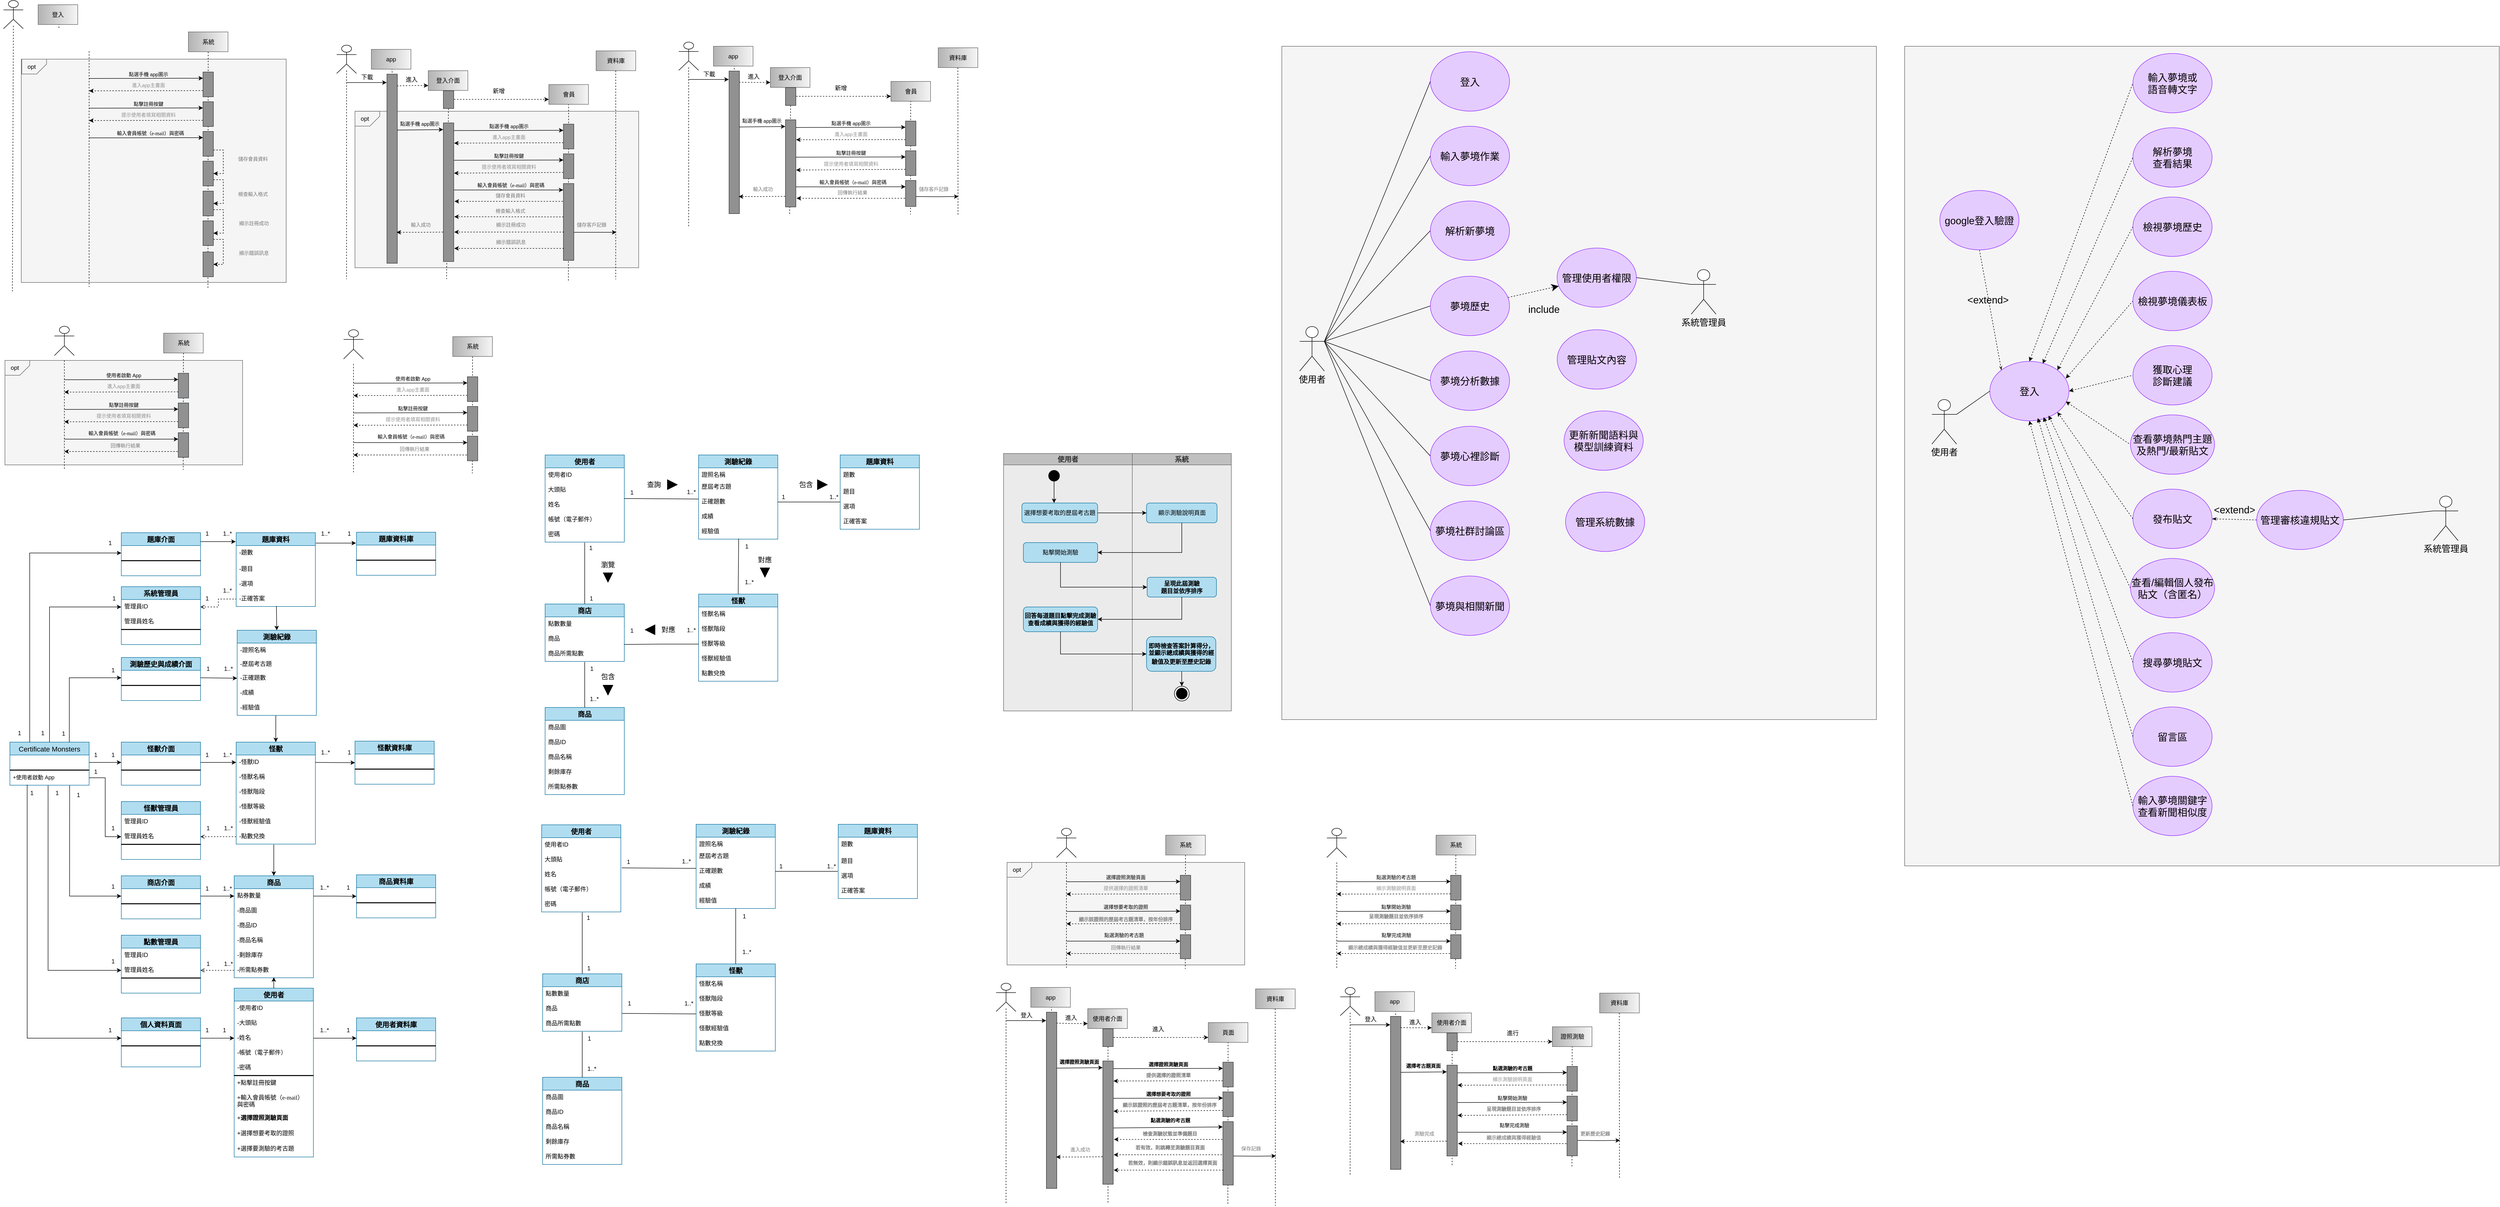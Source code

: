 <mxfile version="26.2.14" pages="5">
  <diagram name="總圖" id="Ld0CX06asUshMi3gJ660">
    <mxGraphModel dx="2193" dy="883" grid="0" gridSize="10" guides="1" tooltips="1" connect="1" arrows="1" fold="1" page="0" pageScale="1" pageWidth="827" pageHeight="1169" math="0" shadow="0">
      <root>
        <mxCell id="0" />
        <mxCell id="1" parent="0" />
        <mxCell id="JSTmOgM11Erq5teLmAQP-1" value="" style="whiteSpace=wrap;html=1;fillColor=#f5f5f5;fontColor=#333333;strokeColor=#666666;" parent="1" vertex="1">
          <mxGeometry x="-85" y="471.5" width="535" height="451" as="geometry" />
        </mxCell>
        <mxCell id="JSTmOgM11Erq5teLmAQP-2" style="rounded=0;orthogonalLoop=1;jettySize=auto;html=1;dashed=1;endArrow=none;endFill=0;" parent="1" edge="1">
          <mxGeometry relative="1" as="geometry">
            <mxPoint x="52" y="455.5" as="sourcePoint" />
            <mxPoint x="52" y="931.5" as="targetPoint" />
          </mxGeometry>
        </mxCell>
        <mxCell id="JSTmOgM11Erq5teLmAQP-3" style="rounded=0;orthogonalLoop=1;jettySize=auto;html=1;exitX=0.5;exitY=1;exitDx=0;exitDy=0;dashed=1;endArrow=none;endFill=0;" parent="1" source="JSTmOgM11Erq5teLmAQP-23" edge="1">
          <mxGeometry relative="1" as="geometry">
            <mxPoint x="292.0" y="471.5" as="sourcePoint" />
            <mxPoint x="292" y="933.5" as="targetPoint" />
          </mxGeometry>
        </mxCell>
        <mxCell id="JSTmOgM11Erq5teLmAQP-4" style="rounded=0;orthogonalLoop=1;jettySize=auto;html=1;exitX=0.75;exitY=1;exitDx=0;exitDy=0;dashed=1;" parent="1" source="JSTmOgM11Erq5teLmAQP-6" edge="1">
          <mxGeometry relative="1" as="geometry">
            <mxPoint x="52" y="535.5" as="targetPoint" />
          </mxGeometry>
        </mxCell>
        <mxCell id="JSTmOgM11Erq5teLmAQP-5" style="rounded=0;orthogonalLoop=1;jettySize=auto;html=1;exitX=0.25;exitY=1;exitDx=0;exitDy=0;startArrow=classic;startFill=1;endArrow=none;endFill=0;" parent="1" source="JSTmOgM11Erq5teLmAQP-6" edge="1">
          <mxGeometry relative="1" as="geometry">
            <mxPoint x="52" y="510.5" as="targetPoint" />
          </mxGeometry>
        </mxCell>
        <mxCell id="JSTmOgM11Erq5teLmAQP-6" value="" style="rounded=0;whiteSpace=wrap;html=1;rotation=90;fillColor=#919191;strokeColor=#36393d;" parent="1" vertex="1">
          <mxGeometry x="267.5" y="512" width="50" height="21" as="geometry" />
        </mxCell>
        <UserObject label="&lt;span style=&quot;text-align: start;&quot;&gt;點選手機 app圖示&lt;/span&gt;" placeholders="1" name="Variable" id="JSTmOgM11Erq5teLmAQP-7">
          <mxCell style="text;html=1;strokeColor=none;fillColor=none;align=center;verticalAlign=middle;whiteSpace=wrap;overflow=hidden;fontSize=10;" parent="1" vertex="1">
            <mxGeometry x="112" y="491.5" width="120" height="20" as="geometry" />
          </mxCell>
        </UserObject>
        <UserObject label="&lt;span style=&quot;text-align: start;&quot;&gt;&lt;font&gt;進入app主畫面&lt;/font&gt;&lt;/span&gt;" placeholders="1" name="Variable" id="JSTmOgM11Erq5teLmAQP-8">
          <mxCell style="text;html=1;strokeColor=none;fillColor=none;align=center;verticalAlign=middle;whiteSpace=wrap;overflow=hidden;fontSize=10;fontFamily=Helvetica;fontColor=#919191;" parent="1" vertex="1">
            <mxGeometry x="112" y="513.5" width="120" height="20" as="geometry" />
          </mxCell>
        </UserObject>
        <mxCell id="JSTmOgM11Erq5teLmAQP-9" style="rounded=0;orthogonalLoop=1;jettySize=auto;html=1;exitX=0.75;exitY=1;exitDx=0;exitDy=0;dashed=1;" parent="1" source="JSTmOgM11Erq5teLmAQP-11" edge="1">
          <mxGeometry relative="1" as="geometry">
            <mxPoint x="52" y="595.5" as="targetPoint" />
          </mxGeometry>
        </mxCell>
        <mxCell id="JSTmOgM11Erq5teLmAQP-10" style="rounded=0;orthogonalLoop=1;jettySize=auto;html=1;exitX=0.25;exitY=1;exitDx=0;exitDy=0;startArrow=classic;startFill=1;endArrow=none;endFill=0;" parent="1" source="JSTmOgM11Erq5teLmAQP-11" edge="1">
          <mxGeometry relative="1" as="geometry">
            <mxPoint x="52" y="570.5" as="targetPoint" />
          </mxGeometry>
        </mxCell>
        <mxCell id="JSTmOgM11Erq5teLmAQP-11" value="" style="rounded=0;whiteSpace=wrap;html=1;rotation=90;fillColor=#919191;strokeColor=#36393d;" parent="1" vertex="1">
          <mxGeometry x="267.5" y="572" width="50" height="21" as="geometry" />
        </mxCell>
        <UserObject label="&lt;span style=&quot;text-align: start;&quot;&gt;&lt;font&gt;點擊註冊按鍵&lt;/font&gt;&lt;/span&gt;" placeholders="1" name="Variable" id="JSTmOgM11Erq5teLmAQP-12">
          <mxCell style="text;html=1;strokeColor=none;fillColor=none;align=center;verticalAlign=middle;whiteSpace=wrap;overflow=hidden;fontSize=10;" parent="1" vertex="1">
            <mxGeometry x="112" y="551.5" width="120" height="20" as="geometry" />
          </mxCell>
        </UserObject>
        <UserObject label="&lt;div style=&quot;text-align: start;&quot;&gt;提示使用者填寫相關資料&lt;/div&gt;" placeholders="1" name="Variable" id="JSTmOgM11Erq5teLmAQP-13">
          <mxCell style="text;html=1;strokeColor=none;fillColor=none;align=center;verticalAlign=middle;whiteSpace=wrap;overflow=hidden;fontSize=10;fontFamily=Helvetica;fontColor=#919191;" parent="1" vertex="1">
            <mxGeometry x="112" y="573.5" width="120" height="20" as="geometry" />
          </mxCell>
        </UserObject>
        <mxCell id="JSTmOgM11Erq5teLmAQP-14" style="rounded=0;orthogonalLoop=1;jettySize=auto;html=1;exitX=0.25;exitY=1;exitDx=0;exitDy=0;startArrow=classic;startFill=1;endArrow=none;endFill=0;" parent="1" source="JSTmOgM11Erq5teLmAQP-16" edge="1">
          <mxGeometry relative="1" as="geometry">
            <mxPoint x="52" y="630.5" as="targetPoint" />
          </mxGeometry>
        </mxCell>
        <mxCell id="JSTmOgM11Erq5teLmAQP-15" style="edgeStyle=orthogonalEdgeStyle;rounded=0;orthogonalLoop=1;jettySize=auto;html=1;exitX=0.75;exitY=0;exitDx=0;exitDy=0;entryX=0.5;entryY=0;entryDx=0;entryDy=0;fontColor=#7a7a7a;dashed=1;" parent="1" source="JSTmOgM11Erq5teLmAQP-16" target="JSTmOgM11Erq5teLmAQP-20" edge="1">
          <mxGeometry relative="1" as="geometry" />
        </mxCell>
        <mxCell id="JSTmOgM11Erq5teLmAQP-16" value="" style="rounded=0;whiteSpace=wrap;html=1;rotation=90;fillColor=#919191;strokeColor=#36393d;" parent="1" vertex="1">
          <mxGeometry x="267.5" y="632" width="50" height="21" as="geometry" />
        </mxCell>
        <UserObject label="&lt;font&gt;&lt;span style=&quot;text-align: start;&quot;&gt;&lt;font&gt;輸入&lt;/font&gt;&lt;/span&gt;&lt;span style=&quot;text-align: start; font-family: 新細明體, serif;&quot;&gt;會員帳號（&lt;/span&gt;&lt;span style=&quot;text-align: start; font-family: 新細明體, serif;&quot; lang=&quot;EN-US&quot;&gt;e-mail&lt;/span&gt;&lt;span style=&quot;text-align: start; font-family: 新細明體, serif;&quot;&gt;）與密碼&lt;/span&gt;&lt;/font&gt;&lt;span style=&quot;font-family: -webkit-standard; font-size: medium; text-align: start;&quot;&gt;&lt;/span&gt;" placeholders="1" name="Variable" id="JSTmOgM11Erq5teLmAQP-17">
          <mxCell style="text;html=1;strokeColor=none;fillColor=none;align=center;verticalAlign=middle;whiteSpace=wrap;overflow=hidden;fontSize=10;" parent="1" vertex="1">
            <mxGeometry x="106" y="606.5" width="140" height="20" as="geometry" />
          </mxCell>
        </UserObject>
        <UserObject label="&lt;span style=&quot;text-align: start;&quot;&gt;&lt;font&gt;儲存會員資料&lt;/font&gt;&lt;/span&gt;" placeholders="1" name="Variable" id="JSTmOgM11Erq5teLmAQP-18">
          <mxCell style="text;html=1;strokeColor=none;fillColor=none;align=center;verticalAlign=middle;whiteSpace=wrap;overflow=hidden;fontSize=10;fontFamily=Helvetica;fontColor=#7a7a7a;" parent="1" vertex="1">
            <mxGeometry x="323" y="662.5" width="120" height="20" as="geometry" />
          </mxCell>
        </UserObject>
        <mxCell id="JSTmOgM11Erq5teLmAQP-19" style="edgeStyle=orthogonalEdgeStyle;rounded=0;orthogonalLoop=1;jettySize=auto;html=1;exitX=0.75;exitY=0;exitDx=0;exitDy=0;entryX=0.5;entryY=0;entryDx=0;entryDy=0;fontColor=#7a7a7a;dashed=1;" parent="1" source="JSTmOgM11Erq5teLmAQP-20" target="JSTmOgM11Erq5teLmAQP-27" edge="1">
          <mxGeometry relative="1" as="geometry" />
        </mxCell>
        <mxCell id="JSTmOgM11Erq5teLmAQP-20" value="" style="rounded=0;whiteSpace=wrap;html=1;rotation=90;fillColor=#919191;strokeColor=#36393d;" parent="1" vertex="1">
          <mxGeometry x="267.5" y="692" width="50" height="21" as="geometry" />
        </mxCell>
        <UserObject label="&lt;span style=&quot;text-align: start; font-family: &amp;quot;Heiti SC Light&amp;quot;;&quot;&gt;&lt;font&gt;檢查輸入格式&lt;/font&gt;&lt;/span&gt;&lt;span style=&quot;font-family: -webkit-standard; font-size: medium; text-align: start;&quot;&gt;&lt;/span&gt;" placeholders="1" name="Variable" id="JSTmOgM11Erq5teLmAQP-21">
          <mxCell style="text;html=1;strokeColor=none;fillColor=none;align=center;verticalAlign=middle;whiteSpace=wrap;overflow=hidden;fontSize=10;dashed=1;fontColor=#7a7a7a;" parent="1" vertex="1">
            <mxGeometry x="323" y="729.5" width="120" height="20" as="geometry" />
          </mxCell>
        </UserObject>
        <UserObject label="&lt;div style=&quot;text-align: start;&quot;&gt;&lt;font&gt;顯示註冊成功&lt;/font&gt;&lt;/div&gt;" placeholders="1" name="Variable" id="JSTmOgM11Erq5teLmAQP-22">
          <mxCell style="text;html=1;strokeColor=none;fillColor=none;align=center;verticalAlign=middle;whiteSpace=wrap;overflow=hidden;fontSize=10;fontFamily=Helvetica;fontColor=#7a7a7a;" parent="1" vertex="1">
            <mxGeometry x="325" y="792.5" width="120" height="20" as="geometry" />
          </mxCell>
        </UserObject>
        <mxCell id="JSTmOgM11Erq5teLmAQP-23" value="系統" style="rounded=0;whiteSpace=wrap;html=1;fillColor=#f5f5f5;gradientColor=#b3b3b3;strokeColor=#666666;gradientDirection=west;" parent="1" vertex="1">
          <mxGeometry x="252.5" y="416.5" width="80" height="40" as="geometry" />
        </mxCell>
        <mxCell id="JSTmOgM11Erq5teLmAQP-24" value="" style="verticalLabelPosition=bottom;verticalAlign=top;html=1;shape=card;whiteSpace=wrap;size=20;arcSize=12;rotation=-180;fillColor=#f5f5f5;fontColor=#333333;strokeColor=#666666;strokeWidth=1;" parent="1" vertex="1">
          <mxGeometry x="-84" y="471.5" width="50" height="30" as="geometry" />
        </mxCell>
        <mxCell id="JSTmOgM11Erq5teLmAQP-25" value="opt" style="text;html=1;align=center;verticalAlign=middle;whiteSpace=wrap;rounded=0;" parent="1" vertex="1">
          <mxGeometry x="-94" y="471.5" width="60" height="30" as="geometry" />
        </mxCell>
        <mxCell id="JSTmOgM11Erq5teLmAQP-26" style="edgeStyle=orthogonalEdgeStyle;rounded=0;orthogonalLoop=1;jettySize=auto;html=1;exitX=0.75;exitY=0;exitDx=0;exitDy=0;entryX=0.5;entryY=0;entryDx=0;entryDy=0;fontColor=#7a7a7a;dashed=1;" parent="1" source="JSTmOgM11Erq5teLmAQP-27" target="JSTmOgM11Erq5teLmAQP-29" edge="1">
          <mxGeometry relative="1" as="geometry" />
        </mxCell>
        <mxCell id="JSTmOgM11Erq5teLmAQP-27" value="" style="rounded=0;whiteSpace=wrap;html=1;rotation=90;fillColor=#919191;strokeColor=#36393d;" parent="1" vertex="1">
          <mxGeometry x="267.5" y="752.5" width="50" height="21" as="geometry" />
        </mxCell>
        <mxCell id="JSTmOgM11Erq5teLmAQP-28" style="edgeStyle=orthogonalEdgeStyle;rounded=0;orthogonalLoop=1;jettySize=auto;html=1;exitX=0.75;exitY=0;exitDx=0;exitDy=0;entryX=0.5;entryY=0;entryDx=0;entryDy=0;fontColor=#7a7a7a;dashed=1;" parent="1" source="JSTmOgM11Erq5teLmAQP-29" target="JSTmOgM11Erq5teLmAQP-30" edge="1">
          <mxGeometry relative="1" as="geometry" />
        </mxCell>
        <mxCell id="JSTmOgM11Erq5teLmAQP-29" value="" style="rounded=0;whiteSpace=wrap;html=1;rotation=90;fillColor=#919191;strokeColor=#36393d;" parent="1" vertex="1">
          <mxGeometry x="267.5" y="812.5" width="50" height="21" as="geometry" />
        </mxCell>
        <mxCell id="JSTmOgM11Erq5teLmAQP-30" value="" style="rounded=0;whiteSpace=wrap;html=1;rotation=90;fillColor=#919191;strokeColor=#36393d;" parent="1" vertex="1">
          <mxGeometry x="267.5" y="875.5" width="50" height="21" as="geometry" />
        </mxCell>
        <UserObject label="&lt;div style=&quot;text-align: start;&quot;&gt;&lt;font&gt;&lt;span style=&quot;caret-color: rgb(0, 0, 0);&quot;&gt;顯示錯誤訊息&lt;/span&gt;&lt;/font&gt;&lt;/div&gt;" placeholders="1" name="Variable" id="JSTmOgM11Erq5teLmAQP-31">
          <mxCell style="text;html=1;strokeColor=none;fillColor=none;align=center;verticalAlign=middle;whiteSpace=wrap;overflow=hidden;fontSize=10;fontFamily=Helvetica;fontColor=#7a7a7a;" parent="1" vertex="1">
            <mxGeometry x="325" y="852.5" width="120" height="20" as="geometry" />
          </mxCell>
        </UserObject>
        <mxCell id="JSTmOgM11Erq5teLmAQP-32" value="" style="shape=umlActor;verticalLabelPosition=bottom;verticalAlign=top;html=1;outlineConnect=0;" parent="1" vertex="1">
          <mxGeometry x="-121" y="353" width="40" height="57" as="geometry" />
        </mxCell>
        <mxCell id="JSTmOgM11Erq5teLmAQP-33" style="rounded=0;orthogonalLoop=1;jettySize=auto;html=1;dashed=1;endArrow=none;endFill=0;" parent="1" edge="1">
          <mxGeometry relative="1" as="geometry">
            <mxPoint x="-101" y="404" as="sourcePoint" />
            <mxPoint x="-103" y="940.5" as="targetPoint" />
          </mxGeometry>
        </mxCell>
        <mxCell id="JSTmOgM11Erq5teLmAQP-34" style="edgeStyle=orthogonalEdgeStyle;rounded=0;orthogonalLoop=1;jettySize=auto;html=1;exitX=0.5;exitY=1;exitDx=0;exitDy=0;entryX=0;entryY=0.5;entryDx=0;entryDy=0;dashed=1;endArrow=none;endFill=0;" parent="1" source="JSTmOgM11Erq5teLmAQP-35" edge="1">
          <mxGeometry relative="1" as="geometry">
            <mxPoint x="-9" y="411.5" as="targetPoint" />
          </mxGeometry>
        </mxCell>
        <mxCell id="JSTmOgM11Erq5teLmAQP-35" value="登入" style="rounded=0;whiteSpace=wrap;html=1;fillColor=#f5f5f5;gradientColor=#b3b3b3;strokeColor=#666666;gradientDirection=west;" parent="1" vertex="1">
          <mxGeometry x="-51" y="361.5" width="80" height="40" as="geometry" />
        </mxCell>
        <mxCell id="JSTmOgM11Erq5teLmAQP-36" value="" style="whiteSpace=wrap;html=1;fillColor=#f5f5f5;fontColor=#333333;strokeColor=#666666;" parent="1" vertex="1">
          <mxGeometry x="589" y="576.75" width="573" height="316" as="geometry" />
        </mxCell>
        <mxCell id="JSTmOgM11Erq5teLmAQP-37" style="rounded=0;orthogonalLoop=1;jettySize=auto;html=1;dashed=1;endArrow=none;endFill=0;" parent="1" source="JSTmOgM11Erq5teLmAQP-71" edge="1">
          <mxGeometry relative="1" as="geometry">
            <mxPoint x="774" y="560.75" as="sourcePoint" />
            <mxPoint x="774" y="915.75" as="targetPoint" />
          </mxGeometry>
        </mxCell>
        <mxCell id="JSTmOgM11Erq5teLmAQP-38" style="rounded=0;orthogonalLoop=1;jettySize=auto;html=1;exitX=0.5;exitY=1;exitDx=0;exitDy=0;dashed=1;endArrow=none;endFill=0;" parent="1" edge="1">
          <mxGeometry relative="1" as="geometry">
            <mxPoint x="1020.5" y="561.75" as="sourcePoint" />
            <mxPoint x="1020" y="920.75" as="targetPoint" />
          </mxGeometry>
        </mxCell>
        <mxCell id="JSTmOgM11Erq5teLmAQP-39" style="rounded=0;orthogonalLoop=1;jettySize=auto;html=1;exitX=0.75;exitY=1;exitDx=0;exitDy=0;dashed=1;entryX=0.146;entryY=-0.035;entryDx=0;entryDy=0;entryPerimeter=0;" parent="1" source="JSTmOgM11Erq5teLmAQP-41" target="JSTmOgM11Erq5teLmAQP-75" edge="1">
          <mxGeometry relative="1" as="geometry">
            <mxPoint x="774" y="640.75" as="targetPoint" />
          </mxGeometry>
        </mxCell>
        <mxCell id="JSTmOgM11Erq5teLmAQP-40" style="rounded=0;orthogonalLoop=1;jettySize=auto;html=1;exitX=0.25;exitY=1;exitDx=0;exitDy=0;startArrow=classic;startFill=1;endArrow=none;endFill=0;" parent="1" source="JSTmOgM11Erq5teLmAQP-41" edge="1">
          <mxGeometry relative="1" as="geometry">
            <mxPoint x="774" y="615.75" as="targetPoint" />
          </mxGeometry>
        </mxCell>
        <mxCell id="JSTmOgM11Erq5teLmAQP-41" value="" style="rounded=0;whiteSpace=wrap;html=1;rotation=90;fillColor=#919191;strokeColor=#36393d;" parent="1" vertex="1">
          <mxGeometry x="995.5" y="617.25" width="50" height="21" as="geometry" />
        </mxCell>
        <UserObject label="&lt;span style=&quot;text-align: start;&quot;&gt;點選手機 app圖示&lt;/span&gt;" placeholders="1" name="Variable" id="JSTmOgM11Erq5teLmAQP-42">
          <mxCell style="text;html=1;strokeColor=none;fillColor=none;align=center;verticalAlign=middle;whiteSpace=wrap;overflow=hidden;fontSize=10;" parent="1" vertex="1">
            <mxGeometry x="840" y="596.75" width="120" height="20" as="geometry" />
          </mxCell>
        </UserObject>
        <UserObject label="&lt;span style=&quot;text-align: start;&quot;&gt;&lt;font&gt;進入app主畫面&lt;/font&gt;&lt;/span&gt;" placeholders="1" name="Variable" id="JSTmOgM11Erq5teLmAQP-43">
          <mxCell style="text;html=1;strokeColor=none;fillColor=none;align=center;verticalAlign=middle;whiteSpace=wrap;overflow=hidden;fontSize=10;fontFamily=Helvetica;fontColor=#919191;" parent="1" vertex="1">
            <mxGeometry x="840" y="618.75" width="120" height="20" as="geometry" />
          </mxCell>
        </UserObject>
        <mxCell id="JSTmOgM11Erq5teLmAQP-44" style="rounded=0;orthogonalLoop=1;jettySize=auto;html=1;exitX=0.75;exitY=1;exitDx=0;exitDy=0;dashed=1;" parent="1" source="JSTmOgM11Erq5teLmAQP-46" edge="1">
          <mxGeometry relative="1" as="geometry">
            <mxPoint x="789" y="701.75" as="targetPoint" />
          </mxGeometry>
        </mxCell>
        <mxCell id="JSTmOgM11Erq5teLmAQP-45" style="rounded=0;orthogonalLoop=1;jettySize=auto;html=1;exitX=0.25;exitY=1;exitDx=0;exitDy=0;startArrow=classic;startFill=1;endArrow=none;endFill=0;" parent="1" source="JSTmOgM11Erq5teLmAQP-46" edge="1">
          <mxGeometry relative="1" as="geometry">
            <mxPoint x="774" y="675.75" as="targetPoint" />
          </mxGeometry>
        </mxCell>
        <mxCell id="JSTmOgM11Erq5teLmAQP-46" value="" style="rounded=0;whiteSpace=wrap;html=1;rotation=90;fillColor=#919191;strokeColor=#36393d;" parent="1" vertex="1">
          <mxGeometry x="995.5" y="677.25" width="50" height="21" as="geometry" />
        </mxCell>
        <UserObject label="&lt;span style=&quot;text-align: start;&quot;&gt;&lt;font&gt;點擊註冊按鍵&lt;/font&gt;&lt;/span&gt;" placeholders="1" name="Variable" id="JSTmOgM11Erq5teLmAQP-47">
          <mxCell style="text;html=1;strokeColor=none;fillColor=none;align=center;verticalAlign=middle;whiteSpace=wrap;overflow=hidden;fontSize=10;" parent="1" vertex="1">
            <mxGeometry x="840" y="656.75" width="120" height="20" as="geometry" />
          </mxCell>
        </UserObject>
        <UserObject label="&lt;div style=&quot;text-align: start;&quot;&gt;提示使用者填寫相關資料&lt;/div&gt;" placeholders="1" name="Variable" id="JSTmOgM11Erq5teLmAQP-48">
          <mxCell style="text;html=1;strokeColor=none;fillColor=none;align=center;verticalAlign=middle;whiteSpace=wrap;overflow=hidden;fontSize=10;fontFamily=Helvetica;fontColor=#919191;" parent="1" vertex="1">
            <mxGeometry x="840" y="678.75" width="120" height="20" as="geometry" />
          </mxCell>
        </UserObject>
        <mxCell id="JSTmOgM11Erq5teLmAQP-49" style="rounded=0;orthogonalLoop=1;jettySize=auto;html=1;startArrow=classic;startFill=1;endArrow=none;endFill=0;exitX=0.084;exitY=1.016;exitDx=0;exitDy=0;exitPerimeter=0;" parent="1" source="JSTmOgM11Erq5teLmAQP-51" edge="1">
          <mxGeometry relative="1" as="geometry">
            <mxPoint x="774" y="735.75" as="targetPoint" />
            <mxPoint x="1009" y="735.75" as="sourcePoint" />
          </mxGeometry>
        </mxCell>
        <mxCell id="JSTmOgM11Erq5teLmAQP-50" style="edgeStyle=orthogonalEdgeStyle;rounded=0;orthogonalLoop=1;jettySize=auto;html=1;exitX=0.75;exitY=0;exitDx=0;exitDy=0;" parent="1" edge="1">
          <mxGeometry relative="1" as="geometry">
            <mxPoint x="1117.048" y="821.226" as="targetPoint" />
            <mxPoint x="1031.005" y="821.193" as="sourcePoint" />
          </mxGeometry>
        </mxCell>
        <mxCell id="JSTmOgM11Erq5teLmAQP-51" value="" style="rounded=0;whiteSpace=wrap;html=1;rotation=90;fillColor=#919191;strokeColor=#36393d;" parent="1" vertex="1">
          <mxGeometry x="942.88" y="789.88" width="155.25" height="21" as="geometry" />
        </mxCell>
        <UserObject label="&lt;font&gt;&lt;span style=&quot;text-align: start;&quot;&gt;&lt;font&gt;輸入&lt;/font&gt;&lt;/span&gt;&lt;span style=&quot;text-align: start; font-family: 新細明體, serif;&quot;&gt;會員帳號（&lt;/span&gt;&lt;span style=&quot;text-align: start; font-family: 新細明體, serif;&quot; lang=&quot;EN-US&quot;&gt;e-mail&lt;/span&gt;&lt;span style=&quot;text-align: start; font-family: 新細明體, serif;&quot;&gt;）與密碼&lt;/span&gt;&lt;/font&gt;&lt;span style=&quot;font-family: -webkit-standard; font-size: medium; text-align: start;&quot;&gt;&lt;/span&gt;" placeholders="1" name="Variable" id="JSTmOgM11Erq5teLmAQP-52">
          <mxCell style="text;html=1;strokeColor=none;fillColor=none;align=center;verticalAlign=middle;whiteSpace=wrap;overflow=hidden;fontSize=10;" parent="1" vertex="1">
            <mxGeometry x="834" y="711.75" width="140" height="20" as="geometry" />
          </mxCell>
        </UserObject>
        <UserObject label="&lt;span style=&quot;text-align: start;&quot;&gt;&lt;font&gt;儲存會員資料&lt;/font&gt;&lt;/span&gt;" placeholders="1" name="Variable" id="JSTmOgM11Erq5teLmAQP-53">
          <mxCell style="text;html=1;strokeColor=none;fillColor=none;align=center;verticalAlign=middle;whiteSpace=wrap;overflow=hidden;fontSize=10;fontFamily=Helvetica;fontColor=#7a7a7a;" parent="1" vertex="1">
            <mxGeometry x="843" y="736.75" width="120" height="20" as="geometry" />
          </mxCell>
        </UserObject>
        <UserObject label="&lt;span style=&quot;text-align: start; font-family: &amp;quot;Heiti SC Light&amp;quot;;&quot;&gt;&lt;font&gt;檢查輸入格式&lt;/font&gt;&lt;/span&gt;&lt;span style=&quot;font-family: -webkit-standard; font-size: medium; text-align: start;&quot;&gt;&lt;/span&gt;" placeholders="1" name="Variable" id="JSTmOgM11Erq5teLmAQP-54">
          <mxCell style="text;html=1;strokeColor=none;fillColor=none;align=center;verticalAlign=middle;whiteSpace=wrap;overflow=hidden;fontSize=10;dashed=1;fontColor=#7a7a7a;" parent="1" vertex="1">
            <mxGeometry x="843" y="763.75" width="120" height="20" as="geometry" />
          </mxCell>
        </UserObject>
        <UserObject label="&lt;div style=&quot;text-align: start;&quot;&gt;&lt;font&gt;顯示註冊成功&lt;/font&gt;&lt;/div&gt;" placeholders="1" name="Variable" id="JSTmOgM11Erq5teLmAQP-55">
          <mxCell style="text;html=1;strokeColor=none;fillColor=none;align=center;verticalAlign=middle;whiteSpace=wrap;overflow=hidden;fontSize=10;fontFamily=Helvetica;fontColor=#7a7a7a;" parent="1" vertex="1">
            <mxGeometry x="844" y="796" width="120" height="20" as="geometry" />
          </mxCell>
        </UserObject>
        <mxCell id="JSTmOgM11Erq5teLmAQP-56" value="會員" style="rounded=0;whiteSpace=wrap;html=1;fillColor=#f5f5f5;gradientColor=#b3b3b3;strokeColor=#666666;gradientDirection=west;" parent="1" vertex="1">
          <mxGeometry x="980.5" y="522.75" width="80" height="40" as="geometry" />
        </mxCell>
        <mxCell id="JSTmOgM11Erq5teLmAQP-57" value="" style="verticalLabelPosition=bottom;verticalAlign=top;html=1;shape=card;whiteSpace=wrap;size=20;arcSize=12;rotation=-180;fillColor=#f5f5f5;fontColor=#333333;strokeColor=#666666;strokeWidth=1;" parent="1" vertex="1">
          <mxGeometry x="589" y="576.75" width="50" height="30" as="geometry" />
        </mxCell>
        <mxCell id="JSTmOgM11Erq5teLmAQP-58" value="opt" style="text;html=1;align=center;verticalAlign=middle;whiteSpace=wrap;rounded=0;" parent="1" vertex="1">
          <mxGeometry x="579" y="576.75" width="60" height="30" as="geometry" />
        </mxCell>
        <UserObject label="&lt;div style=&quot;text-align: start;&quot;&gt;&lt;font&gt;&lt;span style=&quot;caret-color: rgb(0, 0, 0);&quot;&gt;顯示錯誤訊息&lt;/span&gt;&lt;/font&gt;&lt;/div&gt;" placeholders="1" name="Variable" id="JSTmOgM11Erq5teLmAQP-59">
          <mxCell style="text;html=1;strokeColor=none;fillColor=none;align=center;verticalAlign=middle;whiteSpace=wrap;overflow=hidden;fontSize=10;fontFamily=Helvetica;fontColor=#7a7a7a;" parent="1" vertex="1">
            <mxGeometry x="844" y="830.75" width="120" height="20" as="geometry" />
          </mxCell>
        </UserObject>
        <mxCell id="JSTmOgM11Erq5teLmAQP-60" value="" style="shape=umlActor;verticalLabelPosition=bottom;verticalAlign=top;html=1;outlineConnect=0;" parent="1" vertex="1">
          <mxGeometry x="552" y="443.25" width="40" height="57" as="geometry" />
        </mxCell>
        <mxCell id="JSTmOgM11Erq5teLmAQP-61" style="rounded=0;orthogonalLoop=1;jettySize=auto;html=1;dashed=1;endArrow=none;endFill=0;" parent="1" edge="1">
          <mxGeometry relative="1" as="geometry">
            <mxPoint x="572" y="494.25" as="sourcePoint" />
            <mxPoint x="572" y="915.75" as="targetPoint" />
          </mxGeometry>
        </mxCell>
        <mxCell id="JSTmOgM11Erq5teLmAQP-62" style="edgeStyle=orthogonalEdgeStyle;rounded=0;orthogonalLoop=1;jettySize=auto;html=1;exitX=0.5;exitY=1;exitDx=0;exitDy=0;entryX=0;entryY=0.5;entryDx=0;entryDy=0;dashed=1;endArrow=none;endFill=0;" parent="1" source="JSTmOgM11Erq5teLmAQP-63" target="JSTmOgM11Erq5teLmAQP-65" edge="1">
          <mxGeometry relative="1" as="geometry" />
        </mxCell>
        <mxCell id="JSTmOgM11Erq5teLmAQP-63" value="app" style="rounded=0;whiteSpace=wrap;html=1;fillColor=#f5f5f5;gradientColor=#b3b3b3;strokeColor=#666666;gradientDirection=west;" parent="1" vertex="1">
          <mxGeometry x="622" y="451.75" width="80" height="40" as="geometry" />
        </mxCell>
        <mxCell id="JSTmOgM11Erq5teLmAQP-64" style="rounded=0;orthogonalLoop=1;jettySize=auto;html=1;startArrow=classic;startFill=1;endArrow=none;endFill=0;" parent="1" edge="1">
          <mxGeometry relative="1" as="geometry">
            <mxPoint x="572" y="518.75" as="targetPoint" />
            <mxPoint x="653" y="518.75" as="sourcePoint" />
          </mxGeometry>
        </mxCell>
        <mxCell id="JSTmOgM11Erq5teLmAQP-65" value="" style="rounded=0;whiteSpace=wrap;html=1;rotation=90;fillColor=#919191;strokeColor=#36393d;" parent="1" vertex="1">
          <mxGeometry x="473" y="682.25" width="382" height="21" as="geometry" />
        </mxCell>
        <mxCell id="JSTmOgM11Erq5teLmAQP-66" value="下載" style="text;html=1;align=center;verticalAlign=middle;resizable=0;points=[];autosize=1;strokeColor=none;fillColor=none;" parent="1" vertex="1">
          <mxGeometry x="592" y="494.75" width="42" height="26" as="geometry" />
        </mxCell>
        <mxCell id="JSTmOgM11Erq5teLmAQP-67" value="登入介面" style="rounded=0;whiteSpace=wrap;html=1;fillColor=#f5f5f5;gradientColor=#b3b3b3;strokeColor=#666666;gradientDirection=west;" parent="1" vertex="1">
          <mxGeometry x="737" y="494.75" width="80" height="40" as="geometry" />
        </mxCell>
        <mxCell id="JSTmOgM11Erq5teLmAQP-68" style="edgeStyle=orthogonalEdgeStyle;rounded=0;orthogonalLoop=1;jettySize=auto;html=1;startArrow=classic;startFill=1;endArrow=none;endFill=0;dashed=1;exitX=0;exitY=0.75;exitDx=0;exitDy=0;entryX=0.062;entryY=0.021;entryDx=0;entryDy=0;entryPerimeter=0;" parent="1" source="JSTmOgM11Erq5teLmAQP-67" target="JSTmOgM11Erq5teLmAQP-65" edge="1">
          <mxGeometry relative="1" as="geometry">
            <mxPoint x="736" y="523.75" as="sourcePoint" />
            <mxPoint x="678" y="524.75" as="targetPoint" />
          </mxGeometry>
        </mxCell>
        <mxCell id="JSTmOgM11Erq5teLmAQP-69" value="進入" style="text;html=1;align=center;verticalAlign=middle;resizable=0;points=[];autosize=1;strokeColor=none;fillColor=none;" parent="1" vertex="1">
          <mxGeometry x="682" y="500.25" width="42" height="26" as="geometry" />
        </mxCell>
        <mxCell id="JSTmOgM11Erq5teLmAQP-70" style="rounded=0;orthogonalLoop=1;jettySize=auto;html=1;entryX=0;entryY=0.75;entryDx=0;entryDy=0;dashed=1;" parent="1" target="JSTmOgM11Erq5teLmAQP-56" edge="1">
          <mxGeometry relative="1" as="geometry">
            <mxPoint x="789" y="552.75" as="sourcePoint" />
          </mxGeometry>
        </mxCell>
        <mxCell id="JSTmOgM11Erq5teLmAQP-71" value="" style="rounded=0;whiteSpace=wrap;html=1;rotation=90;fillColor=#919191;strokeColor=#36393d;" parent="1" vertex="1">
          <mxGeometry x="760" y="542.75" width="36" height="21" as="geometry" />
        </mxCell>
        <mxCell id="JSTmOgM11Erq5teLmAQP-72" value="新增" style="text;html=1;align=center;verticalAlign=middle;resizable=0;points=[];autosize=1;strokeColor=none;fillColor=none;" parent="1" vertex="1">
          <mxGeometry x="858" y="522.75" width="42" height="26" as="geometry" />
        </mxCell>
        <mxCell id="JSTmOgM11Erq5teLmAQP-73" style="rounded=0;orthogonalLoop=1;jettySize=auto;html=1;startArrow=classic;startFill=1;endArrow=none;endFill=0;exitX=0.893;exitY=1.1;exitDx=0;exitDy=0;exitPerimeter=0;" parent="1" source="JSTmOgM11Erq5teLmAQP-74" edge="1">
          <mxGeometry relative="1" as="geometry">
            <mxPoint x="674" y="614.75" as="targetPoint" />
            <mxPoint x="761" y="614.75" as="sourcePoint" />
          </mxGeometry>
        </mxCell>
        <UserObject label="&lt;span style=&quot;text-align: start;&quot;&gt;點選手機 app圖示&lt;/span&gt;" placeholders="1" name="Variable" id="JSTmOgM11Erq5teLmAQP-74">
          <mxCell style="text;html=1;strokeColor=none;fillColor=none;align=center;verticalAlign=middle;whiteSpace=wrap;overflow=hidden;fontSize=10;" parent="1" vertex="1">
            <mxGeometry x="660" y="591.75" width="120" height="20" as="geometry" />
          </mxCell>
        </UserObject>
        <mxCell id="JSTmOgM11Erq5teLmAQP-75" value="" style="rounded=0;whiteSpace=wrap;html=1;rotation=90;fillColor=#919191;strokeColor=#36393d;" parent="1" vertex="1">
          <mxGeometry x="638" y="729.75" width="280" height="21" as="geometry" />
        </mxCell>
        <mxCell id="JSTmOgM11Erq5teLmAQP-76" style="rounded=0;orthogonalLoop=1;jettySize=auto;html=1;dashed=1;" parent="1" edge="1">
          <mxGeometry relative="1" as="geometry">
            <mxPoint x="790" y="758.75" as="targetPoint" />
            <mxPoint x="1009" y="758.75" as="sourcePoint" />
          </mxGeometry>
        </mxCell>
        <mxCell id="JSTmOgM11Erq5teLmAQP-77" style="rounded=0;orthogonalLoop=1;jettySize=auto;html=1;exitX=0.434;exitY=0.984;exitDx=0;exitDy=0;dashed=1;entryX=0.24;entryY=-0.024;entryDx=0;entryDy=0;entryPerimeter=0;exitPerimeter=0;" parent="1" source="JSTmOgM11Erq5teLmAQP-51" edge="1">
          <mxGeometry relative="1" as="geometry">
            <mxPoint x="789.5" y="789.75" as="targetPoint" />
            <mxPoint x="1010.5" y="788.75" as="sourcePoint" />
          </mxGeometry>
        </mxCell>
        <mxCell id="JSTmOgM11Erq5teLmAQP-78" style="rounded=0;orthogonalLoop=1;jettySize=auto;html=1;dashed=1;entryX=0.24;entryY=-0.024;entryDx=0;entryDy=0;entryPerimeter=0;" parent="1" edge="1">
          <mxGeometry relative="1" as="geometry">
            <mxPoint x="789.5" y="820.75" as="targetPoint" />
            <mxPoint x="1011" y="820.75" as="sourcePoint" />
          </mxGeometry>
        </mxCell>
        <mxCell id="JSTmOgM11Erq5teLmAQP-79" style="rounded=0;orthogonalLoop=1;jettySize=auto;html=1;dashed=1;entryX=0.24;entryY=-0.024;entryDx=0;entryDy=0;entryPerimeter=0;" parent="1" edge="1">
          <mxGeometry relative="1" as="geometry">
            <mxPoint x="789.5" y="853.75" as="targetPoint" />
            <mxPoint x="1011" y="853.75" as="sourcePoint" />
          </mxGeometry>
        </mxCell>
        <mxCell id="JSTmOgM11Erq5teLmAQP-80" value="資料庫" style="rounded=0;whiteSpace=wrap;html=1;fillColor=#f5f5f5;gradientColor=#b3b3b3;strokeColor=#666666;gradientDirection=west;" parent="1" vertex="1">
          <mxGeometry x="1076" y="454.75" width="80" height="40" as="geometry" />
        </mxCell>
        <mxCell id="JSTmOgM11Erq5teLmAQP-81" style="rounded=0;orthogonalLoop=1;jettySize=auto;html=1;dashed=1;endArrow=none;endFill=0;" parent="1" edge="1">
          <mxGeometry relative="1" as="geometry">
            <mxPoint x="1115.66" y="494.75" as="sourcePoint" />
            <mxPoint x="1115.66" y="916.25" as="targetPoint" />
          </mxGeometry>
        </mxCell>
        <UserObject label="&lt;div style=&quot;text-align: start;&quot;&gt;儲存客戶記錄&lt;/div&gt;" placeholders="1" name="Variable" id="JSTmOgM11Erq5teLmAQP-82">
          <mxCell style="text;html=1;strokeColor=none;fillColor=none;align=center;verticalAlign=middle;whiteSpace=wrap;overflow=hidden;fontSize=10;fontFamily=Helvetica;fontColor=#7a7a7a;" parent="1" vertex="1">
            <mxGeometry x="1007" y="796" width="120" height="20" as="geometry" />
          </mxCell>
        </UserObject>
        <mxCell id="JSTmOgM11Erq5teLmAQP-83" style="edgeStyle=orthogonalEdgeStyle;rounded=0;orthogonalLoop=1;jettySize=auto;html=1;exitX=0.75;exitY=1;exitDx=0;exitDy=0;entryX=0.809;entryY=0.053;entryDx=0;entryDy=0;entryPerimeter=0;dashed=1;" parent="1" edge="1">
          <mxGeometry relative="1" as="geometry">
            <mxPoint x="767.06" y="820.77" as="sourcePoint" />
            <mxPoint x="672.947" y="821.308" as="targetPoint" />
          </mxGeometry>
        </mxCell>
        <UserObject label="&lt;div style=&quot;text-align: start;&quot;&gt;輸入成功&lt;/div&gt;" placeholders="1" name="Variable" id="JSTmOgM11Erq5teLmAQP-84">
          <mxCell style="text;html=1;strokeColor=none;fillColor=none;align=center;verticalAlign=middle;whiteSpace=wrap;overflow=hidden;fontSize=10;fontFamily=Helvetica;fontColor=#7a7a7a;" parent="1" vertex="1">
            <mxGeometry x="662" y="796" width="120" height="20" as="geometry" />
          </mxCell>
        </UserObject>
        <mxCell id="JSTmOgM11Erq5teLmAQP-85" value="" style="shape=umlActor;verticalLabelPosition=bottom;verticalAlign=top;html=1;outlineConnect=0;" parent="1" vertex="1">
          <mxGeometry x="566" y="1018" width="40" height="59" as="geometry" />
        </mxCell>
        <mxCell id="JSTmOgM11Erq5teLmAQP-86" style="rounded=0;orthogonalLoop=1;jettySize=auto;html=1;exitX=0.25;exitY=0;exitDx=0;exitDy=0;dashed=1;endArrow=none;endFill=0;" parent="1" edge="1">
          <mxGeometry relative="1" as="geometry">
            <mxPoint x="586" y="1306" as="targetPoint" />
            <mxPoint x="586.0" y="1087" as="sourcePoint" />
          </mxGeometry>
        </mxCell>
        <mxCell id="JSTmOgM11Erq5teLmAQP-87" style="rounded=0;orthogonalLoop=1;jettySize=auto;html=1;exitX=0.5;exitY=1;exitDx=0;exitDy=0;dashed=1;endArrow=none;endFill=0;" parent="1" source="JSTmOgM11Erq5teLmAQP-103" edge="1">
          <mxGeometry relative="1" as="geometry">
            <mxPoint x="826" y="1308" as="targetPoint" />
          </mxGeometry>
        </mxCell>
        <mxCell id="JSTmOgM11Erq5teLmAQP-88" style="rounded=0;orthogonalLoop=1;jettySize=auto;html=1;exitX=0.75;exitY=1;exitDx=0;exitDy=0;dashed=1;" parent="1" source="JSTmOgM11Erq5teLmAQP-90" edge="1">
          <mxGeometry relative="1" as="geometry">
            <mxPoint x="586" y="1151" as="targetPoint" />
          </mxGeometry>
        </mxCell>
        <mxCell id="JSTmOgM11Erq5teLmAQP-89" style="rounded=0;orthogonalLoop=1;jettySize=auto;html=1;exitX=0.25;exitY=1;exitDx=0;exitDy=0;startArrow=classic;startFill=1;endArrow=none;endFill=0;" parent="1" source="JSTmOgM11Erq5teLmAQP-90" edge="1">
          <mxGeometry relative="1" as="geometry">
            <mxPoint x="586" y="1126" as="targetPoint" />
          </mxGeometry>
        </mxCell>
        <mxCell id="JSTmOgM11Erq5teLmAQP-90" value="" style="rounded=0;whiteSpace=wrap;html=1;rotation=90;fillColor=#919191;strokeColor=#36393d;" parent="1" vertex="1">
          <mxGeometry x="801.5" y="1127.5" width="50" height="21" as="geometry" />
        </mxCell>
        <UserObject label="&lt;span style=&quot;text-align: start;&quot;&gt;使用者啟動 App&lt;/span&gt;" placeholders="1" name="Variable" id="JSTmOgM11Erq5teLmAQP-91">
          <mxCell style="text;html=1;strokeColor=none;fillColor=none;align=center;verticalAlign=middle;whiteSpace=wrap;overflow=hidden;fontSize=10;" parent="1" vertex="1">
            <mxGeometry x="646" y="1107" width="120" height="20" as="geometry" />
          </mxCell>
        </UserObject>
        <UserObject label="&lt;span style=&quot;text-align: start;&quot;&gt;進入app主畫面&lt;/span&gt;" placeholders="1" name="Variable" id="JSTmOgM11Erq5teLmAQP-92">
          <mxCell style="text;html=1;strokeColor=none;fillColor=none;align=center;verticalAlign=middle;whiteSpace=wrap;overflow=hidden;fontSize=10;fontFamily=Helvetica;fontColor=#919191;" parent="1" vertex="1">
            <mxGeometry x="646" y="1129" width="120" height="20" as="geometry" />
          </mxCell>
        </UserObject>
        <mxCell id="JSTmOgM11Erq5teLmAQP-93" style="rounded=0;orthogonalLoop=1;jettySize=auto;html=1;exitX=0.75;exitY=1;exitDx=0;exitDy=0;dashed=1;" parent="1" source="JSTmOgM11Erq5teLmAQP-95" edge="1">
          <mxGeometry relative="1" as="geometry">
            <mxPoint x="586" y="1211" as="targetPoint" />
          </mxGeometry>
        </mxCell>
        <mxCell id="JSTmOgM11Erq5teLmAQP-94" style="rounded=0;orthogonalLoop=1;jettySize=auto;html=1;exitX=0.25;exitY=1;exitDx=0;exitDy=0;startArrow=classic;startFill=1;endArrow=none;endFill=0;" parent="1" source="JSTmOgM11Erq5teLmAQP-95" edge="1">
          <mxGeometry relative="1" as="geometry">
            <mxPoint x="586" y="1186" as="targetPoint" />
          </mxGeometry>
        </mxCell>
        <mxCell id="JSTmOgM11Erq5teLmAQP-95" value="" style="rounded=0;whiteSpace=wrap;html=1;rotation=90;fillColor=#919191;strokeColor=#36393d;" parent="1" vertex="1">
          <mxGeometry x="801.5" y="1187.5" width="50" height="21" as="geometry" />
        </mxCell>
        <UserObject label="&lt;span style=&quot;text-align: start;&quot;&gt;點擊註冊按鍵&lt;/span&gt;" placeholders="1" name="Variable" id="JSTmOgM11Erq5teLmAQP-96">
          <mxCell style="text;html=1;strokeColor=none;fillColor=none;align=center;verticalAlign=middle;whiteSpace=wrap;overflow=hidden;fontSize=10;" parent="1" vertex="1">
            <mxGeometry x="646" y="1167" width="120" height="20" as="geometry" />
          </mxCell>
        </UserObject>
        <UserObject label="&lt;span style=&quot;text-align: start;&quot;&gt;提示使用者填寫相關資料&lt;/span&gt;" placeholders="1" name="Variable" id="JSTmOgM11Erq5teLmAQP-97">
          <mxCell style="text;html=1;strokeColor=none;fillColor=none;align=center;verticalAlign=middle;whiteSpace=wrap;overflow=hidden;fontSize=10;fontFamily=Helvetica;fontColor=#919191;" parent="1" vertex="1">
            <mxGeometry x="646" y="1189" width="120" height="20" as="geometry" />
          </mxCell>
        </UserObject>
        <mxCell id="JSTmOgM11Erq5teLmAQP-98" style="rounded=0;orthogonalLoop=1;jettySize=auto;html=1;dashed=1;" parent="1" edge="1">
          <mxGeometry relative="1" as="geometry">
            <mxPoint x="586" y="1271" as="targetPoint" />
            <mxPoint x="815" y="1271" as="sourcePoint" />
          </mxGeometry>
        </mxCell>
        <mxCell id="JSTmOgM11Erq5teLmAQP-99" style="rounded=0;orthogonalLoop=1;jettySize=auto;html=1;startArrow=classic;startFill=1;endArrow=none;endFill=0;" parent="1" edge="1">
          <mxGeometry relative="1" as="geometry">
            <mxPoint x="586" y="1246" as="targetPoint" />
            <mxPoint x="816" y="1246" as="sourcePoint" />
          </mxGeometry>
        </mxCell>
        <mxCell id="JSTmOgM11Erq5teLmAQP-100" value="" style="rounded=0;whiteSpace=wrap;html=1;rotation=90;fillColor=#919191;strokeColor=#36393d;" parent="1" vertex="1">
          <mxGeometry x="801.63" y="1247.38" width="49.75" height="21" as="geometry" />
        </mxCell>
        <UserObject label="&lt;span style=&quot;text-align: start;&quot;&gt;輸入&lt;/span&gt;&lt;span style=&quot;text-align: start; font-family: 新細明體, serif;&quot;&gt;會員帳號（&lt;/span&gt;&lt;span style=&quot;text-align: start; font-family: 新細明體, serif;&quot; lang=&quot;EN-US&quot;&gt;e-mail&lt;/span&gt;&lt;span style=&quot;text-align: start; font-family: 新細明體, serif;&quot;&gt;）與密碼&lt;/span&gt;" placeholders="1" name="Variable" id="JSTmOgM11Erq5teLmAQP-101">
          <mxCell style="text;html=1;strokeColor=none;fillColor=none;align=center;verticalAlign=middle;whiteSpace=wrap;overflow=hidden;fontSize=10;" parent="1" vertex="1">
            <mxGeometry x="632" y="1224" width="141" height="20" as="geometry" />
          </mxCell>
        </UserObject>
        <UserObject label="&lt;div style=&quot;text-align: start;&quot;&gt;&lt;font color=&quot;#7a7a7a&quot;&gt;&lt;span style=&quot;caret-color: rgb(122, 122, 122);&quot;&gt;回傳執行結果&lt;/span&gt;&lt;/font&gt;&lt;/div&gt;" placeholders="1" name="Variable" id="JSTmOgM11Erq5teLmAQP-102">
          <mxCell style="text;html=1;strokeColor=none;fillColor=none;align=center;verticalAlign=middle;whiteSpace=wrap;overflow=hidden;fontSize=10;fontFamily=Helvetica;fontColor=#919191;" parent="1" vertex="1">
            <mxGeometry x="646" y="1249" width="127" height="19" as="geometry" />
          </mxCell>
        </UserObject>
        <mxCell id="JSTmOgM11Erq5teLmAQP-103" value="系統" style="rounded=0;whiteSpace=wrap;html=1;fillColor=#f5f5f5;gradientColor=#b3b3b3;strokeColor=#666666;gradientDirection=west;" parent="1" vertex="1">
          <mxGeometry x="786.5" y="1032" width="80" height="40" as="geometry" />
        </mxCell>
        <mxCell id="JSTmOgM11Erq5teLmAQP-104" value="題庫介面" style="swimlane;fontStyle=1;childLayout=stackLayout;horizontal=1;startSize=26;horizontalStack=0;resizeParent=1;resizeParentMax=0;resizeLast=0;collapsible=1;marginBottom=0;align=center;fontSize=14;fillColor=#b1ddf0;strokeColor=#10739e;" parent="1" vertex="1">
          <mxGeometry x="117" y="1428" width="160" height="87" as="geometry">
            <mxRectangle x="-518.996" y="1029" width="77" height="28" as="alternateBounds" />
          </mxGeometry>
        </mxCell>
        <mxCell id="JSTmOgM11Erq5teLmAQP-105" value="&amp;nbsp;" style="text;strokeColor=none;fillColor=none;spacingLeft=4;spacingRight=4;overflow=hidden;rotatable=0;points=[[0,0.5],[1,0.5]];portConstraint=eastwest;fontSize=12;whiteSpace=wrap;html=1;" parent="JSTmOgM11Erq5teLmAQP-104" vertex="1">
          <mxGeometry y="26" width="160" height="30" as="geometry" />
        </mxCell>
        <mxCell id="JSTmOgM11Erq5teLmAQP-111" value="&lt;div&gt;&lt;br&gt;&lt;/div&gt;" style="text;strokeColor=default;fillColor=none;spacingLeft=4;spacingRight=4;overflow=hidden;rotatable=0;points=[[0,0.5],[1,0.5]];portConstraint=eastwest;fontSize=12;whiteSpace=wrap;html=1;fillStyle=hatch;" parent="JSTmOgM11Erq5teLmAQP-104" vertex="1">
          <mxGeometry y="56" width="160" height="1" as="geometry" />
        </mxCell>
        <mxCell id="JSTmOgM11Erq5teLmAQP-116" value="&lt;div&gt;&lt;br&gt;&lt;/div&gt;" style="text;strokeColor=none;fillColor=none;spacingLeft=4;spacingRight=4;overflow=hidden;rotatable=0;points=[[0,0.5],[1,0.5]];portConstraint=eastwest;fontSize=12;whiteSpace=wrap;html=1;" parent="JSTmOgM11Erq5teLmAQP-104" vertex="1">
          <mxGeometry y="57" width="160" height="30" as="geometry" />
        </mxCell>
        <mxCell id="JSTmOgM11Erq5teLmAQP-117" value="題庫資料" style="swimlane;fontStyle=1;childLayout=stackLayout;horizontal=1;startSize=26;horizontalStack=0;resizeParent=1;resizeParentMax=0;resizeLast=0;collapsible=1;marginBottom=0;align=center;fontSize=14;fillColor=#b1ddf0;strokeColor=#10739e;" parent="1" vertex="1">
          <mxGeometry x="349.004" y="1428" width="160" height="149" as="geometry" />
        </mxCell>
        <mxCell id="JSTmOgM11Erq5teLmAQP-118" value="-題數" style="text;strokeColor=none;fillColor=none;spacingLeft=4;spacingRight=4;overflow=hidden;rotatable=0;points=[[0,0.5],[1,0.5]];portConstraint=eastwest;fontSize=12;whiteSpace=wrap;html=1;" parent="JSTmOgM11Erq5teLmAQP-117" vertex="1">
          <mxGeometry y="26" width="160" height="33" as="geometry" />
        </mxCell>
        <mxCell id="JSTmOgM11Erq5teLmAQP-119" value="-題目" style="text;strokeColor=none;fillColor=none;spacingLeft=4;spacingRight=4;overflow=hidden;rotatable=0;points=[[0,0.5],[1,0.5]];portConstraint=eastwest;fontSize=12;whiteSpace=wrap;html=1;" parent="JSTmOgM11Erq5teLmAQP-117" vertex="1">
          <mxGeometry y="59" width="160" height="30" as="geometry" />
        </mxCell>
        <mxCell id="JSTmOgM11Erq5teLmAQP-120" value="-選項" style="text;strokeColor=none;fillColor=none;spacingLeft=4;spacingRight=4;overflow=hidden;rotatable=0;points=[[0,0.5],[1,0.5]];portConstraint=eastwest;fontSize=12;whiteSpace=wrap;html=1;" parent="JSTmOgM11Erq5teLmAQP-117" vertex="1">
          <mxGeometry y="89" width="160" height="30" as="geometry" />
        </mxCell>
        <mxCell id="JSTmOgM11Erq5teLmAQP-121" value="-正確答案" style="text;strokeColor=none;fillColor=none;spacingLeft=4;spacingRight=4;overflow=hidden;rotatable=0;points=[[0,0.5],[1,0.5]];portConstraint=eastwest;fontSize=12;whiteSpace=wrap;html=1;" parent="JSTmOgM11Erq5teLmAQP-117" vertex="1">
          <mxGeometry y="119" width="160" height="30" as="geometry" />
        </mxCell>
        <mxCell id="JSTmOgM11Erq5teLmAQP-122" style="rounded=0;orthogonalLoop=1;jettySize=auto;html=1;startArrow=none;startFill=0;endArrow=classic;endFill=1;exitX=1;exitY=0.5;exitDx=0;exitDy=0;" parent="1" edge="1">
          <mxGeometry relative="1" as="geometry">
            <mxPoint x="277" y="1446" as="sourcePoint" />
            <mxPoint x="348" y="1446" as="targetPoint" />
          </mxGeometry>
        </mxCell>
        <mxCell id="JSTmOgM11Erq5teLmAQP-130" value="商品" style="swimlane;fontStyle=1;childLayout=stackLayout;horizontal=1;startSize=26;horizontalStack=0;resizeParent=1;resizeParentMax=0;resizeLast=0;collapsible=1;marginBottom=0;align=center;fontSize=14;fillColor=#b1ddf0;strokeColor=#10739e;" parent="1" vertex="1">
          <mxGeometry x="345.004" y="2121" width="160" height="206" as="geometry" />
        </mxCell>
        <mxCell id="JSTmOgM11Erq5teLmAQP-131" value="點券數量" style="text;strokeColor=none;fillColor=none;spacingLeft=4;spacingRight=4;overflow=hidden;rotatable=0;points=[[0,0.5],[1,0.5]];portConstraint=eastwest;fontSize=12;whiteSpace=wrap;html=1;" parent="JSTmOgM11Erq5teLmAQP-130" vertex="1">
          <mxGeometry y="26" width="160" height="30" as="geometry" />
        </mxCell>
        <mxCell id="CA_P9tKk4lu1JJieMmMT-122" value="-商品圖" style="text;strokeColor=none;fillColor=none;spacingLeft=4;spacingRight=4;overflow=hidden;rotatable=0;points=[[0,0.5],[1,0.5]];portConstraint=eastwest;fontSize=12;whiteSpace=wrap;html=1;" parent="JSTmOgM11Erq5teLmAQP-130" vertex="1">
          <mxGeometry y="56" width="160" height="30" as="geometry" />
        </mxCell>
        <mxCell id="JSTmOgM11Erq5teLmAQP-132" value="-商品ID" style="text;strokeColor=none;fillColor=none;spacingLeft=4;spacingRight=4;overflow=hidden;rotatable=0;points=[[0,0.5],[1,0.5]];portConstraint=eastwest;fontSize=12;whiteSpace=wrap;html=1;" parent="JSTmOgM11Erq5teLmAQP-130" vertex="1">
          <mxGeometry y="86" width="160" height="30" as="geometry" />
        </mxCell>
        <mxCell id="JSTmOgM11Erq5teLmAQP-133" value="-商品名稱" style="text;strokeColor=none;fillColor=none;spacingLeft=4;spacingRight=4;overflow=hidden;rotatable=0;points=[[0,0.5],[1,0.5]];portConstraint=eastwest;fontSize=12;whiteSpace=wrap;html=1;" parent="JSTmOgM11Erq5teLmAQP-130" vertex="1">
          <mxGeometry y="116" width="160" height="30" as="geometry" />
        </mxCell>
        <mxCell id="JSTmOgM11Erq5teLmAQP-134" value="-剩餘庫存" style="text;strokeColor=none;fillColor=none;spacingLeft=4;spacingRight=4;overflow=hidden;rotatable=0;points=[[0,0.5],[1,0.5]];portConstraint=eastwest;fontSize=12;whiteSpace=wrap;html=1;" parent="JSTmOgM11Erq5teLmAQP-130" vertex="1">
          <mxGeometry y="146" width="160" height="30" as="geometry" />
        </mxCell>
        <mxCell id="JSTmOgM11Erq5teLmAQP-135" value="-所需點券數" style="text;strokeColor=none;fillColor=none;spacingLeft=4;spacingRight=4;overflow=hidden;rotatable=0;points=[[0,0.5],[1,0.5]];portConstraint=eastwest;fontSize=12;whiteSpace=wrap;html=1;" parent="JSTmOgM11Erq5teLmAQP-130" vertex="1">
          <mxGeometry y="176" width="160" height="30" as="geometry" />
        </mxCell>
        <mxCell id="JSTmOgM11Erq5teLmAQP-137" value="怪獸" style="swimlane;fontStyle=1;childLayout=stackLayout;horizontal=1;startSize=26;horizontalStack=0;resizeParent=1;resizeParentMax=0;resizeLast=0;collapsible=1;marginBottom=0;align=center;fontSize=14;fillColor=#b1ddf0;strokeColor=#10739e;" parent="1" vertex="1">
          <mxGeometry x="349.004" y="1851" width="160" height="206" as="geometry" />
        </mxCell>
        <mxCell id="JSTmOgM11Erq5teLmAQP-138" value="-怪獸ID" style="text;strokeColor=none;fillColor=none;spacingLeft=4;spacingRight=4;overflow=hidden;rotatable=0;points=[[0,0.5],[1,0.5]];portConstraint=eastwest;fontSize=12;whiteSpace=wrap;html=1;" parent="JSTmOgM11Erq5teLmAQP-137" vertex="1">
          <mxGeometry y="26" width="160" height="30" as="geometry" />
        </mxCell>
        <mxCell id="CA_P9tKk4lu1JJieMmMT-102" value="-怪獸名稱" style="text;strokeColor=none;fillColor=none;spacingLeft=4;spacingRight=4;overflow=hidden;rotatable=0;points=[[0,0.5],[1,0.5]];portConstraint=eastwest;fontSize=12;whiteSpace=wrap;html=1;" parent="JSTmOgM11Erq5teLmAQP-137" vertex="1">
          <mxGeometry y="56" width="160" height="30" as="geometry" />
        </mxCell>
        <mxCell id="JSTmOgM11Erq5teLmAQP-139" value="-怪獸階段" style="text;strokeColor=none;fillColor=none;spacingLeft=4;spacingRight=4;overflow=hidden;rotatable=0;points=[[0,0.5],[1,0.5]];portConstraint=eastwest;fontSize=12;whiteSpace=wrap;html=1;" parent="JSTmOgM11Erq5teLmAQP-137" vertex="1">
          <mxGeometry y="86" width="160" height="30" as="geometry" />
        </mxCell>
        <mxCell id="JSTmOgM11Erq5teLmAQP-140" value="-怪獸等級" style="text;strokeColor=none;fillColor=none;spacingLeft=4;spacingRight=4;overflow=hidden;rotatable=0;points=[[0,0.5],[1,0.5]];portConstraint=eastwest;fontSize=12;whiteSpace=wrap;html=1;" parent="JSTmOgM11Erq5teLmAQP-137" vertex="1">
          <mxGeometry y="116" width="160" height="30" as="geometry" />
        </mxCell>
        <mxCell id="JSTmOgM11Erq5teLmAQP-141" value="-怪獸經驗值" style="text;strokeColor=none;fillColor=none;spacingLeft=4;spacingRight=4;overflow=hidden;rotatable=0;points=[[0,0.5],[1,0.5]];portConstraint=eastwest;fontSize=12;whiteSpace=wrap;html=1;" parent="JSTmOgM11Erq5teLmAQP-137" vertex="1">
          <mxGeometry y="146" width="160" height="30" as="geometry" />
        </mxCell>
        <mxCell id="JSTmOgM11Erq5teLmAQP-142" value="-點數兌換" style="text;strokeColor=none;fillColor=none;spacingLeft=4;spacingRight=4;overflow=hidden;rotatable=0;points=[[0,0.5],[1,0.5]];portConstraint=eastwest;fontSize=12;whiteSpace=wrap;html=1;" parent="JSTmOgM11Erq5teLmAQP-137" vertex="1">
          <mxGeometry y="176" width="160" height="30" as="geometry" />
        </mxCell>
        <mxCell id="JSTmOgM11Erq5teLmAQP-143" style="edgeStyle=orthogonalEdgeStyle;rounded=0;orthogonalLoop=1;jettySize=auto;html=1;endArrow=classic;endFill=1;" parent="1" edge="1">
          <mxGeometry relative="1" as="geometry">
            <mxPoint x="591" y="1449" as="targetPoint" />
            <mxPoint x="510" y="1449" as="sourcePoint" />
          </mxGeometry>
        </mxCell>
        <mxCell id="JSTmOgM11Erq5teLmAQP-150" value="Certificate Monsters" style="swimlane;fontStyle=0;childLayout=stackLayout;horizontal=1;startSize=26;horizontalStack=0;resizeParent=1;resizeParentMax=0;resizeLast=0;collapsible=1;marginBottom=0;align=center;fontSize=14;fillColor=#b1ddf0;strokeColor=#10739e;" parent="1" vertex="1">
          <mxGeometry x="-107.996" y="1851" width="160" height="87" as="geometry">
            <mxRectangle x="-518.996" y="1029" width="77" height="28" as="alternateBounds" />
          </mxGeometry>
        </mxCell>
        <mxCell id="JSTmOgM11Erq5teLmAQP-155" value="&amp;nbsp;" style="text;strokeColor=none;fillColor=none;spacingLeft=4;spacingRight=4;overflow=hidden;rotatable=0;points=[[0,0.5],[1,0.5]];portConstraint=eastwest;fontSize=12;whiteSpace=wrap;html=1;" parent="JSTmOgM11Erq5teLmAQP-150" vertex="1">
          <mxGeometry y="26" width="160" height="30" as="geometry" />
        </mxCell>
        <mxCell id="JSTmOgM11Erq5teLmAQP-156" value="&lt;div&gt;&lt;br&gt;&lt;/div&gt;" style="text;strokeColor=default;fillColor=none;spacingLeft=4;spacingRight=4;overflow=hidden;rotatable=0;points=[[0,0.5],[1,0.5]];portConstraint=eastwest;fontSize=12;whiteSpace=wrap;html=1;fillStyle=hatch;" parent="JSTmOgM11Erq5teLmAQP-150" vertex="1">
          <mxGeometry y="56" width="160" height="1" as="geometry" />
        </mxCell>
        <mxCell id="JSTmOgM11Erq5teLmAQP-157" value="&lt;div&gt;&lt;font style=&quot;font-size: 11px;&quot;&gt;+使用者啟動 App&lt;br&gt;&lt;/font&gt;&lt;/div&gt;&lt;div&gt;&lt;span style=&quot;font-size: 10px;&quot;&gt;&lt;br&gt;&lt;/span&gt;&lt;/div&gt;" style="text;strokeColor=none;fillColor=none;spacingLeft=4;spacingRight=4;overflow=hidden;rotatable=0;points=[[0,0.5],[1,0.5]];portConstraint=eastwest;fontSize=12;whiteSpace=wrap;html=1;" parent="JSTmOgM11Erq5teLmAQP-150" vertex="1">
          <mxGeometry y="57" width="160" height="30" as="geometry" />
        </mxCell>
        <mxCell id="JSTmOgM11Erq5teLmAQP-158" style="rounded=0;orthogonalLoop=1;jettySize=auto;html=1;startArrow=none;startFill=0;endArrow=classic;endFill=1;exitX=0.25;exitY=0;exitDx=0;exitDy=0;edgeStyle=orthogonalEdgeStyle;entryX=0;entryY=0.5;entryDx=0;entryDy=0;" parent="1" source="JSTmOgM11Erq5teLmAQP-150" target="JSTmOgM11Erq5teLmAQP-105" edge="1">
          <mxGeometry relative="1" as="geometry">
            <mxPoint x="56" y="1445" as="sourcePoint" />
            <mxPoint x="81" y="1454" as="targetPoint" />
          </mxGeometry>
        </mxCell>
        <mxCell id="JSTmOgM11Erq5teLmAQP-242" style="rounded=0;orthogonalLoop=1;jettySize=auto;html=1;entryX=0;entryY=0.3;entryDx=0;entryDy=0;startArrow=none;startFill=0;endArrow=none;endFill=0;entryPerimeter=0;" parent="1" target="JSTmOgM11Erq5teLmAQP-247" edge="1">
          <mxGeometry relative="1" as="geometry">
            <mxPoint x="1128.004" y="2104.997" as="sourcePoint" />
            <mxPoint x="1298.004" y="2104.997" as="targetPoint" />
          </mxGeometry>
        </mxCell>
        <mxCell id="JSTmOgM11Erq5teLmAQP-244" value="測驗紀錄" style="swimlane;fontStyle=1;childLayout=stackLayout;horizontal=1;startSize=26;horizontalStack=0;resizeParent=1;resizeParentMax=0;resizeLast=0;collapsible=1;marginBottom=0;align=center;fontSize=14;fillColor=#b1ddf0;strokeColor=#10739e;" parent="1" vertex="1">
          <mxGeometry x="1278.004" y="2016.997" width="160" height="170" as="geometry" />
        </mxCell>
        <mxCell id="JSTmOgM11Erq5teLmAQP-245" value="證照名稱&lt;div style=&quot;line-height: 180%;&quot;&gt;&lt;br&gt;&lt;/div&gt;&lt;div style=&quot;line-height: 180%;&quot;&gt;&lt;div&gt;&lt;div style=&quot;line-height: 160%;&quot;&gt;&lt;div style=&quot;line-height: 160%;&quot;&gt;&lt;div style=&quot;line-height: 160%;&quot;&gt;&lt;div style=&quot;line-height: 160%;&quot;&gt;&lt;div style=&quot;line-height: 160%;&quot;&gt;&lt;div style=&quot;line-height: 150%;&quot;&gt;&lt;br&gt;&lt;/div&gt;&lt;/div&gt;&lt;/div&gt;&lt;/div&gt;&lt;/div&gt;&lt;/div&gt;&lt;/div&gt;&lt;/div&gt;" style="text;strokeColor=none;fillColor=none;spacingLeft=4;spacingRight=4;overflow=hidden;rotatable=0;points=[[0,0.5],[1,0.5]];portConstraint=eastwest;fontSize=12;whiteSpace=wrap;html=1;" parent="JSTmOgM11Erq5teLmAQP-244" vertex="1">
          <mxGeometry y="26" width="160" height="24" as="geometry" />
        </mxCell>
        <mxCell id="JSTmOgM11Erq5teLmAQP-246" value="歷屆考古題" style="text;strokeColor=none;fillColor=none;spacingLeft=4;spacingRight=4;overflow=hidden;rotatable=0;points=[[0,0.5],[1,0.5]];portConstraint=eastwest;fontSize=12;whiteSpace=wrap;html=1;" parent="JSTmOgM11Erq5teLmAQP-244" vertex="1">
          <mxGeometry y="50" width="160" height="30" as="geometry" />
        </mxCell>
        <mxCell id="JSTmOgM11Erq5teLmAQP-247" value="正確題數" style="text;strokeColor=none;fillColor=none;spacingLeft=4;spacingRight=4;overflow=hidden;rotatable=0;points=[[0,0.5],[1,0.5]];portConstraint=eastwest;fontSize=12;whiteSpace=wrap;html=1;" parent="JSTmOgM11Erq5teLmAQP-244" vertex="1">
          <mxGeometry y="80" width="160" height="30" as="geometry" />
        </mxCell>
        <mxCell id="JSTmOgM11Erq5teLmAQP-248" value="成績" style="text;strokeColor=none;fillColor=none;spacingLeft=4;spacingRight=4;overflow=hidden;rotatable=0;points=[[0,0.5],[1,0.5]];portConstraint=eastwest;fontSize=12;whiteSpace=wrap;html=1;" parent="JSTmOgM11Erq5teLmAQP-244" vertex="1">
          <mxGeometry y="110" width="160" height="30" as="geometry" />
        </mxCell>
        <mxCell id="JSTmOgM11Erq5teLmAQP-249" value="經驗值" style="text;strokeColor=none;fillColor=none;spacingLeft=4;spacingRight=4;overflow=hidden;rotatable=0;points=[[0,0.5],[1,0.5]];portConstraint=eastwest;fontSize=12;whiteSpace=wrap;html=1;" parent="JSTmOgM11Erq5teLmAQP-244" vertex="1">
          <mxGeometry y="140" width="160" height="30" as="geometry" />
        </mxCell>
        <mxCell id="JSTmOgM11Erq5teLmAQP-250" value="1" style="text;html=1;align=center;verticalAlign=middle;resizable=0;points=[];autosize=1;strokeColor=none;fillColor=none;" parent="1" vertex="1">
          <mxGeometry x="1434.004" y="2086.997" width="30" height="30" as="geometry" />
        </mxCell>
        <mxCell id="JSTmOgM11Erq5teLmAQP-251" value="1..*" style="text;html=1;align=center;verticalAlign=middle;resizable=0;points=[];autosize=1;strokeColor=none;fillColor=none;" parent="1" vertex="1">
          <mxGeometry x="1531.004" y="2086.997" width="40" height="30" as="geometry" />
        </mxCell>
        <mxCell id="JSTmOgM11Erq5teLmAQP-252" style="edgeStyle=orthogonalEdgeStyle;rounded=0;orthogonalLoop=1;jettySize=auto;html=1;exitX=0.5;exitY=0;exitDx=0;exitDy=0;entryX=0.5;entryY=1.033;entryDx=0;entryDy=0;entryPerimeter=0;endArrow=none;endFill=0;" parent="1" source="JSTmOgM11Erq5teLmAQP-277" edge="1">
          <mxGeometry relative="1" as="geometry">
            <mxPoint x="1048.004" y="2194.987" as="targetPoint" />
          </mxGeometry>
        </mxCell>
        <mxCell id="JSTmOgM11Erq5teLmAQP-253" value="1" style="text;html=1;align=center;verticalAlign=middle;resizable=0;points=[];autosize=1;strokeColor=none;fillColor=none;" parent="1" vertex="1">
          <mxGeometry x="1045.004" y="2190.997" width="30" height="30" as="geometry" />
        </mxCell>
        <mxCell id="JSTmOgM11Erq5teLmAQP-254" value="1" style="text;html=1;align=center;verticalAlign=middle;resizable=0;points=[];autosize=1;strokeColor=none;fillColor=none;" parent="1" vertex="1">
          <mxGeometry x="1046.004" y="2292.997" width="30" height="30" as="geometry" />
        </mxCell>
        <mxCell id="JSTmOgM11Erq5teLmAQP-255" value="1" style="text;html=1;align=center;verticalAlign=middle;resizable=0;points=[];autosize=1;strokeColor=none;fillColor=none;" parent="1" vertex="1">
          <mxGeometry x="1047.004" y="2434.997" width="30" height="30" as="geometry" />
        </mxCell>
        <mxCell id="JSTmOgM11Erq5teLmAQP-256" value="1..*" style="text;html=1;align=center;verticalAlign=middle;resizable=0;points=[];autosize=1;strokeColor=none;fillColor=none;" parent="1" vertex="1">
          <mxGeometry x="1047.004" y="2495.997" width="40" height="30" as="geometry" />
        </mxCell>
        <mxCell id="JSTmOgM11Erq5teLmAQP-257" value="商品" style="swimlane;fontStyle=1;childLayout=stackLayout;horizontal=1;startSize=26;horizontalStack=0;resizeParent=1;resizeParentMax=0;resizeLast=0;collapsible=1;marginBottom=0;align=center;fontSize=14;fillColor=#b1ddf0;strokeColor=#10739e;" parent="1" vertex="1">
          <mxGeometry x="968.004" y="2527.997" width="160" height="176" as="geometry" />
        </mxCell>
        <mxCell id="JSTmOgM11Erq5teLmAQP-258" value="商品圖" style="text;strokeColor=none;fillColor=none;spacingLeft=4;spacingRight=4;overflow=hidden;rotatable=0;points=[[0,0.5],[1,0.5]];portConstraint=eastwest;fontSize=12;whiteSpace=wrap;html=1;" parent="JSTmOgM11Erq5teLmAQP-257" vertex="1">
          <mxGeometry y="26" width="160" height="30" as="geometry" />
        </mxCell>
        <mxCell id="JSTmOgM11Erq5teLmAQP-259" value="商品ID" style="text;strokeColor=none;fillColor=none;spacingLeft=4;spacingRight=4;overflow=hidden;rotatable=0;points=[[0,0.5],[1,0.5]];portConstraint=eastwest;fontSize=12;whiteSpace=wrap;html=1;" parent="JSTmOgM11Erq5teLmAQP-257" vertex="1">
          <mxGeometry y="56" width="160" height="30" as="geometry" />
        </mxCell>
        <mxCell id="JSTmOgM11Erq5teLmAQP-260" value="商品名稱" style="text;strokeColor=none;fillColor=none;spacingLeft=4;spacingRight=4;overflow=hidden;rotatable=0;points=[[0,0.5],[1,0.5]];portConstraint=eastwest;fontSize=12;whiteSpace=wrap;html=1;" parent="JSTmOgM11Erq5teLmAQP-257" vertex="1">
          <mxGeometry y="86" width="160" height="30" as="geometry" />
        </mxCell>
        <mxCell id="JSTmOgM11Erq5teLmAQP-261" value="剩餘庫存" style="text;strokeColor=none;fillColor=none;spacingLeft=4;spacingRight=4;overflow=hidden;rotatable=0;points=[[0,0.5],[1,0.5]];portConstraint=eastwest;fontSize=12;whiteSpace=wrap;html=1;" parent="JSTmOgM11Erq5teLmAQP-257" vertex="1">
          <mxGeometry y="116" width="160" height="30" as="geometry" />
        </mxCell>
        <mxCell id="JSTmOgM11Erq5teLmAQP-262" value="所需點券數" style="text;strokeColor=none;fillColor=none;spacingLeft=4;spacingRight=4;overflow=hidden;rotatable=0;points=[[0,0.5],[1,0.5]];portConstraint=eastwest;fontSize=12;whiteSpace=wrap;html=1;" parent="JSTmOgM11Erq5teLmAQP-257" vertex="1">
          <mxGeometry y="146" width="160" height="30" as="geometry" />
        </mxCell>
        <mxCell id="JSTmOgM11Erq5teLmAQP-263" style="edgeStyle=orthogonalEdgeStyle;rounded=0;orthogonalLoop=1;jettySize=auto;html=1;exitX=0.5;exitY=0;exitDx=0;exitDy=0;endArrow=none;endFill=0;entryX=0.5;entryY=1.033;entryDx=0;entryDy=0;entryPerimeter=0;" parent="1" source="JSTmOgM11Erq5teLmAQP-257" target="JSTmOgM11Erq5teLmAQP-280" edge="1">
          <mxGeometry relative="1" as="geometry">
            <mxPoint x="1048.004" y="2428.997" as="targetPoint" />
          </mxGeometry>
        </mxCell>
        <mxCell id="JSTmOgM11Erq5teLmAQP-264" value="怪獸" style="swimlane;fontStyle=1;childLayout=stackLayout;horizontal=1;startSize=26;horizontalStack=0;resizeParent=1;resizeParentMax=0;resizeLast=0;collapsible=1;marginBottom=0;align=center;fontSize=14;fillColor=#b1ddf0;strokeColor=#10739e;" parent="1" vertex="1">
          <mxGeometry x="1278.004" y="2298.997" width="160" height="176" as="geometry" />
        </mxCell>
        <mxCell id="JSTmOgM11Erq5teLmAQP-265" value="怪獸名稱" style="text;strokeColor=none;fillColor=none;spacingLeft=4;spacingRight=4;overflow=hidden;rotatable=0;points=[[0,0.5],[1,0.5]];portConstraint=eastwest;fontSize=12;whiteSpace=wrap;html=1;" parent="JSTmOgM11Erq5teLmAQP-264" vertex="1">
          <mxGeometry y="26" width="160" height="30" as="geometry" />
        </mxCell>
        <mxCell id="JSTmOgM11Erq5teLmAQP-266" value="怪獸階段" style="text;strokeColor=none;fillColor=none;spacingLeft=4;spacingRight=4;overflow=hidden;rotatable=0;points=[[0,0.5],[1,0.5]];portConstraint=eastwest;fontSize=12;whiteSpace=wrap;html=1;" parent="JSTmOgM11Erq5teLmAQP-264" vertex="1">
          <mxGeometry y="56" width="160" height="30" as="geometry" />
        </mxCell>
        <mxCell id="JSTmOgM11Erq5teLmAQP-267" value="怪獸等級" style="text;strokeColor=none;fillColor=none;spacingLeft=4;spacingRight=4;overflow=hidden;rotatable=0;points=[[0,0.5],[1,0.5]];portConstraint=eastwest;fontSize=12;whiteSpace=wrap;html=1;" parent="JSTmOgM11Erq5teLmAQP-264" vertex="1">
          <mxGeometry y="86" width="160" height="30" as="geometry" />
        </mxCell>
        <mxCell id="JSTmOgM11Erq5teLmAQP-268" value="怪獸經驗值" style="text;strokeColor=none;fillColor=none;spacingLeft=4;spacingRight=4;overflow=hidden;rotatable=0;points=[[0,0.5],[1,0.5]];portConstraint=eastwest;fontSize=12;whiteSpace=wrap;html=1;" parent="JSTmOgM11Erq5teLmAQP-264" vertex="1">
          <mxGeometry y="116" width="160" height="30" as="geometry" />
        </mxCell>
        <mxCell id="JSTmOgM11Erq5teLmAQP-269" value="點數兌換" style="text;strokeColor=none;fillColor=none;spacingLeft=4;spacingRight=4;overflow=hidden;rotatable=0;points=[[0,0.5],[1,0.5]];portConstraint=eastwest;fontSize=12;whiteSpace=wrap;html=1;" parent="JSTmOgM11Erq5teLmAQP-264" vertex="1">
          <mxGeometry y="146" width="160" height="30" as="geometry" />
        </mxCell>
        <mxCell id="JSTmOgM11Erq5teLmAQP-270" value="1" style="text;html=1;align=center;verticalAlign=middle;resizable=0;points=[];autosize=1;strokeColor=none;fillColor=none;" parent="1" vertex="1">
          <mxGeometry x="1128.004" y="2363.997" width="30" height="30" as="geometry" />
        </mxCell>
        <mxCell id="JSTmOgM11Erq5teLmAQP-271" value="1..*" style="text;html=1;align=center;verticalAlign=middle;resizable=0;points=[];autosize=1;strokeColor=none;fillColor=none;" parent="1" vertex="1">
          <mxGeometry x="1243.004" y="2363.997" width="40" height="30" as="geometry" />
        </mxCell>
        <mxCell id="JSTmOgM11Erq5teLmAQP-272" style="edgeStyle=orthogonalEdgeStyle;rounded=0;orthogonalLoop=1;jettySize=auto;html=1;exitX=1;exitY=0.5;exitDx=0;exitDy=0;endArrow=none;endFill=0;" parent="1" source="JSTmOgM11Erq5teLmAQP-247" edge="1">
          <mxGeometry relative="1" as="geometry">
            <mxPoint x="1564.004" y="2111.997" as="targetPoint" />
          </mxGeometry>
        </mxCell>
        <mxCell id="JSTmOgM11Erq5teLmAQP-273" value="1" style="text;html=1;align=center;verticalAlign=middle;resizable=0;points=[];autosize=1;strokeColor=none;fillColor=none;" parent="1" vertex="1">
          <mxGeometry x="1360.004" y="2187.997" width="30" height="30" as="geometry" />
        </mxCell>
        <mxCell id="JSTmOgM11Erq5teLmAQP-274" value="1..*" style="text;html=1;align=center;verticalAlign=middle;resizable=0;points=[];autosize=1;strokeColor=none;fillColor=none;" parent="1" vertex="1">
          <mxGeometry x="1360.004" y="2259.997" width="40" height="30" as="geometry" />
        </mxCell>
        <mxCell id="JSTmOgM11Erq5teLmAQP-275" value="" style="endArrow=none;html=1;rounded=0;exitX=0.5;exitY=0;exitDx=0;exitDy=0;" parent="1" source="JSTmOgM11Erq5teLmAQP-264" target="JSTmOgM11Erq5teLmAQP-249" edge="1">
          <mxGeometry width="50" height="50" relative="1" as="geometry">
            <mxPoint x="1308.004" y="2381.997" as="sourcePoint" />
            <mxPoint x="1358.964" y="2211.007" as="targetPoint" />
          </mxGeometry>
        </mxCell>
        <mxCell id="JSTmOgM11Erq5teLmAQP-276" style="rounded=0;orthogonalLoop=1;jettySize=auto;html=1;exitX=0;exitY=0.5;exitDx=0;exitDy=0;entryX=1;entryY=0.799;entryDx=0;entryDy=0;entryPerimeter=0;endArrow=none;endFill=0;" parent="1" source="JSTmOgM11Erq5teLmAQP-267" target="JSTmOgM11Erq5teLmAQP-279" edge="1">
          <mxGeometry relative="1" as="geometry" />
        </mxCell>
        <mxCell id="JSTmOgM11Erq5teLmAQP-277" value="商店" style="swimlane;fontStyle=1;childLayout=stackLayout;horizontal=1;startSize=26;horizontalStack=0;resizeParent=1;resizeParentMax=0;resizeLast=0;collapsible=1;marginBottom=0;align=center;fontSize=14;fillColor=#b1ddf0;strokeColor=#10739e;" parent="1" vertex="1">
          <mxGeometry x="968.004" y="2318.997" width="160" height="116" as="geometry" />
        </mxCell>
        <mxCell id="JSTmOgM11Erq5teLmAQP-278" value="點數數量" style="text;strokeColor=none;fillColor=none;spacingLeft=4;spacingRight=4;overflow=hidden;rotatable=0;points=[[0,0.5],[1,0.5]];portConstraint=eastwest;fontSize=12;whiteSpace=wrap;html=1;" parent="JSTmOgM11Erq5teLmAQP-277" vertex="1">
          <mxGeometry y="26" width="160" height="30" as="geometry" />
        </mxCell>
        <mxCell id="JSTmOgM11Erq5teLmAQP-279" value="商品" style="text;strokeColor=none;fillColor=none;spacingLeft=4;spacingRight=4;overflow=hidden;rotatable=0;points=[[0,0.5],[1,0.5]];portConstraint=eastwest;fontSize=12;whiteSpace=wrap;html=1;" parent="JSTmOgM11Erq5teLmAQP-277" vertex="1">
          <mxGeometry y="56" width="160" height="30" as="geometry" />
        </mxCell>
        <mxCell id="JSTmOgM11Erq5teLmAQP-280" value="商品所需點數" style="text;strokeColor=none;fillColor=none;spacingLeft=4;spacingRight=4;overflow=hidden;rotatable=0;points=[[0,0.5],[1,0.5]];portConstraint=eastwest;fontSize=12;whiteSpace=wrap;html=1;" parent="JSTmOgM11Erq5teLmAQP-277" vertex="1">
          <mxGeometry y="86" width="160" height="30" as="geometry" />
        </mxCell>
        <mxCell id="JSTmOgM11Erq5teLmAQP-281" value="使用者" style="swimlane;fontStyle=1;childLayout=stackLayout;horizontal=1;startSize=26;horizontalStack=0;resizeParent=1;resizeParentMax=0;resizeLast=0;collapsible=1;marginBottom=0;align=center;fontSize=14;fillColor=#b1ddf0;strokeColor=#10739e;" parent="1" vertex="1">
          <mxGeometry x="966.004" y="2018" width="160" height="176" as="geometry">
            <mxRectangle x="-518.996" y="1029" width="77" height="28" as="alternateBounds" />
          </mxGeometry>
        </mxCell>
        <mxCell id="JSTmOgM11Erq5teLmAQP-282" value="使用者ID" style="text;strokeColor=none;fillColor=none;spacingLeft=4;spacingRight=4;overflow=hidden;rotatable=0;points=[[0,0.5],[1,0.5]];portConstraint=eastwest;fontSize=12;whiteSpace=wrap;html=1;" parent="JSTmOgM11Erq5teLmAQP-281" vertex="1">
          <mxGeometry y="26" width="160" height="30" as="geometry" />
        </mxCell>
        <mxCell id="JSTmOgM11Erq5teLmAQP-283" value="大頭貼" style="text;strokeColor=none;fillColor=none;spacingLeft=4;spacingRight=4;overflow=hidden;rotatable=0;points=[[0,0.5],[1,0.5]];portConstraint=eastwest;fontSize=12;whiteSpace=wrap;html=1;" parent="JSTmOgM11Erq5teLmAQP-281" vertex="1">
          <mxGeometry y="56" width="160" height="30" as="geometry" />
        </mxCell>
        <mxCell id="JSTmOgM11Erq5teLmAQP-284" value="姓名&lt;span style=&quot;caret-color: rgba(0, 0, 0, 0); color: rgba(0, 0, 0, 0); font-family: monospace; font-size: 0px; white-space: nowrap;&quot;&gt;%3CmxGraphModel%3E%3Croot%3E%3CmxCell%20id%3D%220%22%2F%3E%3CmxCell%20id%3D%221%22%20parent%3D%220%22%2F%3E%3CmxCell%20id%3D%222%22%20value%3D%22%E4%BD%BF%E7%94%A8%E8%80%85ID%22%20style%3D%22text%3BstrokeColor%3Dnone%3BfillColor%3Dnone%3BspacingLeft%3D4%3BspacingRight%3D4%3Boverflow%3Dhidden%3Brotatable%3D0%3Bpoints%3D%5B%5B0%2C0.5%5D%2C%5B1%2C0.5%5D%5D%3BportConstraint%3Deastwest%3BfontSize%3D12%3BwhiteSpace%3Dwrap%3Bhtml%3D1%3B%22%20vertex%3D%221%22%20parent%3D%221%22%3E%3CmxGeometry%20x%3D%2230%22%20y%3D%22106%22%20width%3D%22160%22%20height%3D%2230%22%20as%3D%22geometry%22%2F%3E%3C%2FmxCell%3E%3C%2Froot%3E%3C%2FmxGraphModel%3E&lt;/span&gt;" style="text;strokeColor=none;fillColor=none;spacingLeft=4;spacingRight=4;overflow=hidden;rotatable=0;points=[[0,0.5],[1,0.5]];portConstraint=eastwest;fontSize=12;whiteSpace=wrap;html=1;" parent="JSTmOgM11Erq5teLmAQP-281" vertex="1">
          <mxGeometry y="86" width="160" height="30" as="geometry" />
        </mxCell>
        <mxCell id="JSTmOgM11Erq5teLmAQP-285" value="帳號（電子郵件）" style="text;strokeColor=none;fillColor=none;spacingLeft=4;spacingRight=4;overflow=hidden;rotatable=0;points=[[0,0.5],[1,0.5]];portConstraint=eastwest;fontSize=12;whiteSpace=wrap;html=1;" parent="JSTmOgM11Erq5teLmAQP-281" vertex="1">
          <mxGeometry y="116" width="160" height="30" as="geometry" />
        </mxCell>
        <mxCell id="JSTmOgM11Erq5teLmAQP-286" value="密碼" style="text;strokeColor=none;fillColor=none;spacingLeft=4;spacingRight=4;overflow=hidden;rotatable=0;points=[[0,0.5],[1,0.5]];portConstraint=eastwest;fontSize=12;whiteSpace=wrap;html=1;" parent="JSTmOgM11Erq5teLmAQP-281" vertex="1">
          <mxGeometry y="146" width="160" height="30" as="geometry" />
        </mxCell>
        <mxCell id="JSTmOgM11Erq5teLmAQP-287" value="1" style="text;html=1;align=center;verticalAlign=middle;resizable=0;points=[];autosize=1;strokeColor=none;fillColor=none;" parent="1" vertex="1">
          <mxGeometry x="1126.004" y="2078" width="30" height="30" as="geometry" />
        </mxCell>
        <mxCell id="JSTmOgM11Erq5teLmAQP-288" value="" style="whiteSpace=wrap;html=1;fillColor=#f5f5f5;fontColor=#333333;strokeColor=#666666;" parent="1" vertex="1">
          <mxGeometry x="-118" y="1080" width="480" height="211" as="geometry" />
        </mxCell>
        <mxCell id="JSTmOgM11Erq5teLmAQP-289" value="" style="shape=umlActor;verticalLabelPosition=bottom;verticalAlign=top;html=1;outlineConnect=0;" parent="1" vertex="1">
          <mxGeometry x="-18" y="1011" width="40" height="59" as="geometry" />
        </mxCell>
        <mxCell id="JSTmOgM11Erq5teLmAQP-290" style="rounded=0;orthogonalLoop=1;jettySize=auto;html=1;exitX=0.25;exitY=0;exitDx=0;exitDy=0;dashed=1;endArrow=none;endFill=0;" parent="1" source="JSTmOgM11Erq5teLmAQP-288" edge="1">
          <mxGeometry relative="1" as="geometry">
            <mxPoint x="2" y="1299" as="targetPoint" />
          </mxGeometry>
        </mxCell>
        <mxCell id="JSTmOgM11Erq5teLmAQP-291" style="rounded=0;orthogonalLoop=1;jettySize=auto;html=1;exitX=0.5;exitY=1;exitDx=0;exitDy=0;dashed=1;endArrow=none;endFill=0;" parent="1" source="JSTmOgM11Erq5teLmAQP-307" edge="1">
          <mxGeometry relative="1" as="geometry">
            <mxPoint x="242" y="1301" as="targetPoint" />
          </mxGeometry>
        </mxCell>
        <mxCell id="JSTmOgM11Erq5teLmAQP-292" style="rounded=0;orthogonalLoop=1;jettySize=auto;html=1;exitX=0.75;exitY=1;exitDx=0;exitDy=0;dashed=1;" parent="1" source="JSTmOgM11Erq5teLmAQP-294" edge="1">
          <mxGeometry relative="1" as="geometry">
            <mxPoint x="2" y="1144" as="targetPoint" />
          </mxGeometry>
        </mxCell>
        <mxCell id="JSTmOgM11Erq5teLmAQP-293" style="rounded=0;orthogonalLoop=1;jettySize=auto;html=1;exitX=0.25;exitY=1;exitDx=0;exitDy=0;startArrow=classic;startFill=1;endArrow=none;endFill=0;" parent="1" source="JSTmOgM11Erq5teLmAQP-294" edge="1">
          <mxGeometry relative="1" as="geometry">
            <mxPoint x="2" y="1119" as="targetPoint" />
          </mxGeometry>
        </mxCell>
        <mxCell id="JSTmOgM11Erq5teLmAQP-294" value="" style="rounded=0;whiteSpace=wrap;html=1;rotation=90;fillColor=#919191;strokeColor=#36393d;" parent="1" vertex="1">
          <mxGeometry x="217.5" y="1120.5" width="50" height="21" as="geometry" />
        </mxCell>
        <UserObject label="&lt;span style=&quot;text-align: start;&quot;&gt;使用者啟動 App&lt;/span&gt;" placeholders="1" name="Variable" id="JSTmOgM11Erq5teLmAQP-295">
          <mxCell style="text;html=1;strokeColor=none;fillColor=none;align=center;verticalAlign=middle;whiteSpace=wrap;overflow=hidden;fontSize=10;" parent="1" vertex="1">
            <mxGeometry x="62" y="1100" width="120" height="20" as="geometry" />
          </mxCell>
        </UserObject>
        <UserObject label="&lt;span style=&quot;text-align: start;&quot;&gt;進入app主畫面&lt;/span&gt;" placeholders="1" name="Variable" id="JSTmOgM11Erq5teLmAQP-296">
          <mxCell style="text;html=1;strokeColor=none;fillColor=none;align=center;verticalAlign=middle;whiteSpace=wrap;overflow=hidden;fontSize=10;fontFamily=Helvetica;fontColor=#919191;" parent="1" vertex="1">
            <mxGeometry x="62" y="1122" width="120" height="20" as="geometry" />
          </mxCell>
        </UserObject>
        <mxCell id="JSTmOgM11Erq5teLmAQP-297" style="rounded=0;orthogonalLoop=1;jettySize=auto;html=1;exitX=0.75;exitY=1;exitDx=0;exitDy=0;dashed=1;" parent="1" source="JSTmOgM11Erq5teLmAQP-299" edge="1">
          <mxGeometry relative="1" as="geometry">
            <mxPoint x="2" y="1204" as="targetPoint" />
          </mxGeometry>
        </mxCell>
        <mxCell id="JSTmOgM11Erq5teLmAQP-298" style="rounded=0;orthogonalLoop=1;jettySize=auto;html=1;exitX=0.25;exitY=1;exitDx=0;exitDy=0;startArrow=classic;startFill=1;endArrow=none;endFill=0;" parent="1" source="JSTmOgM11Erq5teLmAQP-299" edge="1">
          <mxGeometry relative="1" as="geometry">
            <mxPoint x="2" y="1179" as="targetPoint" />
          </mxGeometry>
        </mxCell>
        <mxCell id="JSTmOgM11Erq5teLmAQP-299" value="" style="rounded=0;whiteSpace=wrap;html=1;rotation=90;fillColor=#919191;strokeColor=#36393d;" parent="1" vertex="1">
          <mxGeometry x="217.5" y="1180.5" width="50" height="21" as="geometry" />
        </mxCell>
        <UserObject label="&lt;span style=&quot;text-align: start;&quot;&gt;點擊註冊按鍵&lt;/span&gt;" placeholders="1" name="Variable" id="JSTmOgM11Erq5teLmAQP-300">
          <mxCell style="text;html=1;strokeColor=none;fillColor=none;align=center;verticalAlign=middle;whiteSpace=wrap;overflow=hidden;fontSize=10;" parent="1" vertex="1">
            <mxGeometry x="62" y="1160" width="120" height="20" as="geometry" />
          </mxCell>
        </UserObject>
        <UserObject label="&lt;span style=&quot;text-align: start;&quot;&gt;提示使用者填寫相關資料&lt;/span&gt;" placeholders="1" name="Variable" id="JSTmOgM11Erq5teLmAQP-301">
          <mxCell style="text;html=1;strokeColor=none;fillColor=none;align=center;verticalAlign=middle;whiteSpace=wrap;overflow=hidden;fontSize=10;fontFamily=Helvetica;fontColor=#919191;" parent="1" vertex="1">
            <mxGeometry x="62" y="1182" width="120" height="20" as="geometry" />
          </mxCell>
        </UserObject>
        <mxCell id="JSTmOgM11Erq5teLmAQP-302" style="rounded=0;orthogonalLoop=1;jettySize=auto;html=1;dashed=1;" parent="1" edge="1">
          <mxGeometry relative="1" as="geometry">
            <mxPoint x="2" y="1264" as="targetPoint" />
            <mxPoint x="231" y="1264" as="sourcePoint" />
          </mxGeometry>
        </mxCell>
        <mxCell id="JSTmOgM11Erq5teLmAQP-303" style="rounded=0;orthogonalLoop=1;jettySize=auto;html=1;startArrow=classic;startFill=1;endArrow=none;endFill=0;" parent="1" edge="1">
          <mxGeometry relative="1" as="geometry">
            <mxPoint x="2" y="1239" as="targetPoint" />
            <mxPoint x="232" y="1239" as="sourcePoint" />
          </mxGeometry>
        </mxCell>
        <mxCell id="JSTmOgM11Erq5teLmAQP-304" value="" style="rounded=0;whiteSpace=wrap;html=1;rotation=90;fillColor=#919191;strokeColor=#36393d;" parent="1" vertex="1">
          <mxGeometry x="217.63" y="1240.38" width="49.75" height="21" as="geometry" />
        </mxCell>
        <UserObject label="&lt;span style=&quot;text-align: start;&quot;&gt;輸入&lt;/span&gt;&lt;span style=&quot;text-align: start; font-family: 新細明體, serif;&quot;&gt;會員帳號（&lt;/span&gt;&lt;span style=&quot;text-align: start; font-family: 新細明體, serif;&quot; lang=&quot;EN-US&quot;&gt;e-mail&lt;/span&gt;&lt;span style=&quot;text-align: start; font-family: 新細明體, serif;&quot;&gt;）與密碼&lt;/span&gt;" placeholders="1" name="Variable" id="JSTmOgM11Erq5teLmAQP-305">
          <mxCell style="text;html=1;strokeColor=none;fillColor=none;align=center;verticalAlign=middle;whiteSpace=wrap;overflow=hidden;fontSize=10;" parent="1" vertex="1">
            <mxGeometry x="48" y="1217" width="141" height="20" as="geometry" />
          </mxCell>
        </UserObject>
        <UserObject label="&lt;div style=&quot;text-align: start;&quot;&gt;&lt;font color=&quot;#7a7a7a&quot;&gt;&lt;span style=&quot;caret-color: rgb(122, 122, 122);&quot;&gt;回傳執行結果&lt;/span&gt;&lt;/font&gt;&lt;/div&gt;" placeholders="1" name="Variable" id="JSTmOgM11Erq5teLmAQP-306">
          <mxCell style="text;html=1;strokeColor=none;fillColor=none;align=center;verticalAlign=middle;whiteSpace=wrap;overflow=hidden;fontSize=10;fontFamily=Helvetica;fontColor=#919191;" parent="1" vertex="1">
            <mxGeometry x="62" y="1242" width="127" height="19" as="geometry" />
          </mxCell>
        </UserObject>
        <mxCell id="JSTmOgM11Erq5teLmAQP-307" value="系統" style="rounded=0;whiteSpace=wrap;html=1;fillColor=#f5f5f5;gradientColor=#b3b3b3;strokeColor=#666666;gradientDirection=west;" parent="1" vertex="1">
          <mxGeometry x="202.5" y="1025" width="80" height="40" as="geometry" />
        </mxCell>
        <mxCell id="JSTmOgM11Erq5teLmAQP-308" value="" style="verticalLabelPosition=bottom;verticalAlign=top;html=1;shape=card;whiteSpace=wrap;size=20;arcSize=12;rotation=-180;fillColor=#f5f5f5;fontColor=#333333;strokeColor=#666666;strokeWidth=1;" parent="1" vertex="1">
          <mxGeometry x="-118" y="1080" width="50" height="30" as="geometry" />
        </mxCell>
        <mxCell id="JSTmOgM11Erq5teLmAQP-309" value="opt" style="text;html=1;align=center;verticalAlign=middle;whiteSpace=wrap;rounded=0;" parent="1" vertex="1">
          <mxGeometry x="-128" y="1080" width="60" height="30" as="geometry" />
        </mxCell>
        <mxCell id="JSTmOgM11Erq5teLmAQP-310" style="rounded=0;orthogonalLoop=1;jettySize=auto;html=1;dashed=1;endArrow=none;endFill=0;" parent="1" source="JSTmOgM11Erq5teLmAQP-339" edge="1">
          <mxGeometry relative="1" as="geometry">
            <mxPoint x="1465" y="554.5" as="sourcePoint" />
            <mxPoint x="1467" y="785.25" as="targetPoint" />
          </mxGeometry>
        </mxCell>
        <mxCell id="JSTmOgM11Erq5teLmAQP-311" style="rounded=0;orthogonalLoop=1;jettySize=auto;html=1;exitX=0.5;exitY=1;exitDx=0;exitDy=0;dashed=1;endArrow=none;endFill=0;" parent="1" edge="1">
          <mxGeometry relative="1" as="geometry">
            <mxPoint x="1711.5" y="555.5" as="sourcePoint" />
            <mxPoint x="1711" y="785.25" as="targetPoint" />
          </mxGeometry>
        </mxCell>
        <mxCell id="JSTmOgM11Erq5teLmAQP-312" style="rounded=0;orthogonalLoop=1;jettySize=auto;html=1;exitX=0.75;exitY=1;exitDx=0;exitDy=0;dashed=1;" parent="1" source="JSTmOgM11Erq5teLmAQP-314" edge="1">
          <mxGeometry relative="1" as="geometry">
            <mxPoint x="1480" y="634.25" as="targetPoint" />
          </mxGeometry>
        </mxCell>
        <mxCell id="JSTmOgM11Erq5teLmAQP-313" style="rounded=0;orthogonalLoop=1;jettySize=auto;html=1;exitX=0.25;exitY=1;exitDx=0;exitDy=0;startArrow=classic;startFill=1;endArrow=none;endFill=0;" parent="1" source="JSTmOgM11Erq5teLmAQP-314" edge="1">
          <mxGeometry relative="1" as="geometry">
            <mxPoint x="1465" y="609.5" as="targetPoint" />
          </mxGeometry>
        </mxCell>
        <mxCell id="JSTmOgM11Erq5teLmAQP-314" value="" style="rounded=0;whiteSpace=wrap;html=1;rotation=90;fillColor=#919191;strokeColor=#36393d;" parent="1" vertex="1">
          <mxGeometry x="1686.5" y="611" width="50" height="21" as="geometry" />
        </mxCell>
        <UserObject label="&lt;span style=&quot;text-align: start;&quot;&gt;點選手機 app圖示&lt;/span&gt;" placeholders="1" name="Variable" id="JSTmOgM11Erq5teLmAQP-315">
          <mxCell style="text;html=1;strokeColor=none;fillColor=none;align=center;verticalAlign=middle;whiteSpace=wrap;overflow=hidden;fontSize=10;" parent="1" vertex="1">
            <mxGeometry x="1531" y="590.5" width="120" height="20" as="geometry" />
          </mxCell>
        </UserObject>
        <UserObject label="&lt;span style=&quot;text-align: start;&quot;&gt;&lt;font&gt;進入app主畫面&lt;/font&gt;&lt;/span&gt;" placeholders="1" name="Variable" id="JSTmOgM11Erq5teLmAQP-316">
          <mxCell style="text;html=1;strokeColor=none;fillColor=none;align=center;verticalAlign=middle;whiteSpace=wrap;overflow=hidden;fontSize=10;fontFamily=Helvetica;fontColor=#919191;" parent="1" vertex="1">
            <mxGeometry x="1531" y="612.5" width="120" height="20" as="geometry" />
          </mxCell>
        </UserObject>
        <mxCell id="JSTmOgM11Erq5teLmAQP-317" style="rounded=0;orthogonalLoop=1;jettySize=auto;html=1;exitX=0.75;exitY=1;exitDx=0;exitDy=0;dashed=1;" parent="1" source="JSTmOgM11Erq5teLmAQP-319" edge="1">
          <mxGeometry relative="1" as="geometry">
            <mxPoint x="1480" y="695.5" as="targetPoint" />
          </mxGeometry>
        </mxCell>
        <mxCell id="JSTmOgM11Erq5teLmAQP-318" style="rounded=0;orthogonalLoop=1;jettySize=auto;html=1;exitX=0.25;exitY=1;exitDx=0;exitDy=0;startArrow=classic;startFill=1;endArrow=none;endFill=0;" parent="1" source="JSTmOgM11Erq5teLmAQP-319" edge="1">
          <mxGeometry relative="1" as="geometry">
            <mxPoint x="1465" y="669.5" as="targetPoint" />
          </mxGeometry>
        </mxCell>
        <mxCell id="JSTmOgM11Erq5teLmAQP-319" value="" style="rounded=0;whiteSpace=wrap;html=1;rotation=90;fillColor=#919191;strokeColor=#36393d;" parent="1" vertex="1">
          <mxGeometry x="1686.5" y="671" width="50" height="21" as="geometry" />
        </mxCell>
        <UserObject label="&lt;span style=&quot;text-align: start;&quot;&gt;&lt;font&gt;點擊註冊按鍵&lt;/font&gt;&lt;/span&gt;" placeholders="1" name="Variable" id="JSTmOgM11Erq5teLmAQP-320">
          <mxCell style="text;html=1;strokeColor=none;fillColor=none;align=center;verticalAlign=middle;whiteSpace=wrap;overflow=hidden;fontSize=10;" parent="1" vertex="1">
            <mxGeometry x="1531" y="650.5" width="120" height="20" as="geometry" />
          </mxCell>
        </UserObject>
        <UserObject label="&lt;div style=&quot;text-align: start;&quot;&gt;提示使用者填寫相關資料&lt;/div&gt;" placeholders="1" name="Variable" id="JSTmOgM11Erq5teLmAQP-321">
          <mxCell style="text;html=1;strokeColor=none;fillColor=none;align=center;verticalAlign=middle;whiteSpace=wrap;overflow=hidden;fontSize=10;fontFamily=Helvetica;fontColor=#919191;" parent="1" vertex="1">
            <mxGeometry x="1531" y="672.5" width="120" height="20" as="geometry" />
          </mxCell>
        </UserObject>
        <mxCell id="JSTmOgM11Erq5teLmAQP-322" style="rounded=0;orthogonalLoop=1;jettySize=auto;html=1;startArrow=classic;startFill=1;endArrow=none;endFill=0;" parent="1" edge="1">
          <mxGeometry relative="1" as="geometry">
            <mxPoint x="1465" y="729.5" as="targetPoint" />
            <mxPoint x="1701" y="729.25" as="sourcePoint" />
          </mxGeometry>
        </mxCell>
        <mxCell id="JSTmOgM11Erq5teLmAQP-323" style="edgeStyle=orthogonalEdgeStyle;rounded=0;orthogonalLoop=1;jettySize=auto;html=1;exitX=0.75;exitY=0;exitDx=0;exitDy=0;" parent="1" edge="1">
          <mxGeometry relative="1" as="geometry">
            <mxPoint x="1808.048" y="748.976" as="targetPoint" />
            <mxPoint x="1722.005" y="748.943" as="sourcePoint" />
          </mxGeometry>
        </mxCell>
        <mxCell id="JSTmOgM11Erq5teLmAQP-324" value="" style="rounded=0;whiteSpace=wrap;html=1;rotation=90;fillColor=#919191;strokeColor=#36393d;" parent="1" vertex="1">
          <mxGeometry x="1685.24" y="732.28" width="52.55" height="21" as="geometry" />
        </mxCell>
        <UserObject label="&lt;font&gt;&lt;span style=&quot;text-align: start;&quot;&gt;&lt;font&gt;輸入&lt;/font&gt;&lt;/span&gt;&lt;span style=&quot;text-align: start; font-family: 新細明體, serif;&quot;&gt;會員帳號（&lt;/span&gt;&lt;span style=&quot;text-align: start; font-family: 新細明體, serif;&quot; lang=&quot;EN-US&quot;&gt;e-mail&lt;/span&gt;&lt;span style=&quot;text-align: start; font-family: 新細明體, serif;&quot;&gt;）與密碼&lt;/span&gt;&lt;/font&gt;&lt;span style=&quot;font-family: -webkit-standard; font-size: medium; text-align: start;&quot;&gt;&lt;/span&gt;" placeholders="1" name="Variable" id="JSTmOgM11Erq5teLmAQP-325">
          <mxCell style="text;html=1;strokeColor=none;fillColor=none;align=center;verticalAlign=middle;whiteSpace=wrap;overflow=hidden;fontSize=10;" parent="1" vertex="1">
            <mxGeometry x="1525" y="705.5" width="140" height="20" as="geometry" />
          </mxCell>
        </UserObject>
        <UserObject label="&lt;div style=&quot;text-align: start;&quot;&gt;回傳執行結果&lt;/div&gt;" placeholders="1" name="Variable" id="JSTmOgM11Erq5teLmAQP-326">
          <mxCell style="text;html=1;strokeColor=none;fillColor=none;align=center;verticalAlign=middle;whiteSpace=wrap;overflow=hidden;fontSize=10;fontFamily=Helvetica;fontColor=#7a7a7a;" parent="1" vertex="1">
            <mxGeometry x="1534" y="730.5" width="120" height="20" as="geometry" />
          </mxCell>
        </UserObject>
        <mxCell id="JSTmOgM11Erq5teLmAQP-327" value="會員" style="rounded=0;whiteSpace=wrap;html=1;fillColor=#f5f5f5;gradientColor=#b3b3b3;strokeColor=#666666;gradientDirection=west;" parent="1" vertex="1">
          <mxGeometry x="1671.5" y="516.5" width="80" height="40" as="geometry" />
        </mxCell>
        <mxCell id="JSTmOgM11Erq5teLmAQP-328" value="" style="shape=umlActor;verticalLabelPosition=bottom;verticalAlign=top;html=1;outlineConnect=0;" parent="1" vertex="1">
          <mxGeometry x="1243" y="437" width="40" height="57" as="geometry" />
        </mxCell>
        <mxCell id="JSTmOgM11Erq5teLmAQP-329" style="rounded=0;orthogonalLoop=1;jettySize=auto;html=1;dashed=1;endArrow=none;endFill=0;" parent="1" edge="1">
          <mxGeometry relative="1" as="geometry">
            <mxPoint x="1263" y="488" as="sourcePoint" />
            <mxPoint x="1263" y="811.25" as="targetPoint" />
          </mxGeometry>
        </mxCell>
        <mxCell id="JSTmOgM11Erq5teLmAQP-330" style="edgeStyle=orthogonalEdgeStyle;rounded=0;orthogonalLoop=1;jettySize=auto;html=1;exitX=0.5;exitY=1;exitDx=0;exitDy=0;entryX=0;entryY=0.5;entryDx=0;entryDy=0;dashed=1;endArrow=none;endFill=0;" parent="1" source="JSTmOgM11Erq5teLmAQP-331" target="JSTmOgM11Erq5teLmAQP-333" edge="1">
          <mxGeometry relative="1" as="geometry" />
        </mxCell>
        <mxCell id="JSTmOgM11Erq5teLmAQP-331" value="app" style="rounded=0;whiteSpace=wrap;html=1;fillColor=#f5f5f5;gradientColor=#b3b3b3;strokeColor=#666666;gradientDirection=west;" parent="1" vertex="1">
          <mxGeometry x="1313" y="445.5" width="80" height="40" as="geometry" />
        </mxCell>
        <mxCell id="JSTmOgM11Erq5teLmAQP-332" style="rounded=0;orthogonalLoop=1;jettySize=auto;html=1;startArrow=classic;startFill=1;endArrow=none;endFill=0;" parent="1" edge="1">
          <mxGeometry relative="1" as="geometry">
            <mxPoint x="1263" y="512.5" as="targetPoint" />
            <mxPoint x="1344" y="512.5" as="sourcePoint" />
          </mxGeometry>
        </mxCell>
        <mxCell id="JSTmOgM11Erq5teLmAQP-333" value="" style="rounded=0;whiteSpace=wrap;html=1;rotation=90;fillColor=#919191;strokeColor=#36393d;" parent="1" vertex="1">
          <mxGeometry x="1211" y="629" width="288" height="21" as="geometry" />
        </mxCell>
        <mxCell id="JSTmOgM11Erq5teLmAQP-334" value="下載" style="text;html=1;align=center;verticalAlign=middle;resizable=0;points=[];autosize=1;strokeColor=none;fillColor=none;" parent="1" vertex="1">
          <mxGeometry x="1283" y="488.5" width="42" height="26" as="geometry" />
        </mxCell>
        <mxCell id="JSTmOgM11Erq5teLmAQP-335" value="登入介面" style="rounded=0;whiteSpace=wrap;html=1;fillColor=#f5f5f5;gradientColor=#b3b3b3;strokeColor=#666666;gradientDirection=west;" parent="1" vertex="1">
          <mxGeometry x="1428" y="488.5" width="80" height="40" as="geometry" />
        </mxCell>
        <mxCell id="JSTmOgM11Erq5teLmAQP-336" style="edgeStyle=orthogonalEdgeStyle;rounded=0;orthogonalLoop=1;jettySize=auto;html=1;startArrow=classic;startFill=1;endArrow=none;endFill=0;dashed=1;exitX=0;exitY=0.75;exitDx=0;exitDy=0;entryX=0.079;entryY=-0.024;entryDx=0;entryDy=0;entryPerimeter=0;" parent="1" source="JSTmOgM11Erq5teLmAQP-335" target="JSTmOgM11Erq5teLmAQP-333" edge="1">
          <mxGeometry relative="1" as="geometry">
            <mxPoint x="1427" y="517.5" as="sourcePoint" />
            <mxPoint x="1369" y="518.5" as="targetPoint" />
          </mxGeometry>
        </mxCell>
        <mxCell id="JSTmOgM11Erq5teLmAQP-337" value="進入" style="text;html=1;align=center;verticalAlign=middle;resizable=0;points=[];autosize=1;strokeColor=none;fillColor=none;" parent="1" vertex="1">
          <mxGeometry x="1373" y="494" width="42" height="26" as="geometry" />
        </mxCell>
        <mxCell id="JSTmOgM11Erq5teLmAQP-338" style="rounded=0;orthogonalLoop=1;jettySize=auto;html=1;entryX=0;entryY=0.75;entryDx=0;entryDy=0;dashed=1;" parent="1" target="JSTmOgM11Erq5teLmAQP-327" edge="1">
          <mxGeometry relative="1" as="geometry">
            <mxPoint x="1480" y="546.5" as="sourcePoint" />
          </mxGeometry>
        </mxCell>
        <mxCell id="JSTmOgM11Erq5teLmAQP-339" value="" style="rounded=0;whiteSpace=wrap;html=1;rotation=90;fillColor=#919191;strokeColor=#36393d;" parent="1" vertex="1">
          <mxGeometry x="1451" y="536.5" width="36" height="21" as="geometry" />
        </mxCell>
        <mxCell id="JSTmOgM11Erq5teLmAQP-340" value="新增" style="text;html=1;align=center;verticalAlign=middle;resizable=0;points=[];autosize=1;strokeColor=none;fillColor=none;" parent="1" vertex="1">
          <mxGeometry x="1549" y="516.5" width="42" height="26" as="geometry" />
        </mxCell>
        <mxCell id="JSTmOgM11Erq5teLmAQP-341" style="rounded=0;orthogonalLoop=1;jettySize=auto;html=1;startArrow=classic;startFill=1;endArrow=none;endFill=0;exitX=0.893;exitY=1.1;exitDx=0;exitDy=0;exitPerimeter=0;" parent="1" source="JSTmOgM11Erq5teLmAQP-342" edge="1">
          <mxGeometry relative="1" as="geometry">
            <mxPoint x="1365" y="608.5" as="targetPoint" />
            <mxPoint x="1452" y="608.5" as="sourcePoint" />
          </mxGeometry>
        </mxCell>
        <UserObject label="&lt;span style=&quot;text-align: start;&quot;&gt;點選手機 app圖示&lt;/span&gt;" placeholders="1" name="Variable" id="JSTmOgM11Erq5teLmAQP-342">
          <mxCell style="text;html=1;strokeColor=none;fillColor=none;align=center;verticalAlign=middle;whiteSpace=wrap;overflow=hidden;fontSize=10;" parent="1" vertex="1">
            <mxGeometry x="1351" y="585.5" width="120" height="20" as="geometry" />
          </mxCell>
        </UserObject>
        <mxCell id="JSTmOgM11Erq5teLmAQP-343" value="" style="rounded=0;whiteSpace=wrap;html=1;rotation=90;fillColor=#919191;strokeColor=#36393d;" parent="1" vertex="1">
          <mxGeometry x="1381" y="671.5" width="176" height="21" as="geometry" />
        </mxCell>
        <mxCell id="JSTmOgM11Erq5teLmAQP-344" style="rounded=0;orthogonalLoop=1;jettySize=auto;html=1;dashed=1;" parent="1" edge="1">
          <mxGeometry relative="1" as="geometry">
            <mxPoint x="1481" y="752.5" as="targetPoint" />
            <mxPoint x="1700" y="752.5" as="sourcePoint" />
          </mxGeometry>
        </mxCell>
        <mxCell id="JSTmOgM11Erq5teLmAQP-345" value="資料庫" style="rounded=0;whiteSpace=wrap;html=1;fillColor=#f5f5f5;gradientColor=#b3b3b3;strokeColor=#666666;gradientDirection=west;" parent="1" vertex="1">
          <mxGeometry x="1767" y="448.5" width="80" height="40" as="geometry" />
        </mxCell>
        <mxCell id="JSTmOgM11Erq5teLmAQP-346" style="rounded=0;orthogonalLoop=1;jettySize=auto;html=1;dashed=1;endArrow=none;endFill=0;" parent="1" edge="1">
          <mxGeometry relative="1" as="geometry">
            <mxPoint x="1806.66" y="488.5" as="sourcePoint" />
            <mxPoint x="1807" y="788.25" as="targetPoint" />
          </mxGeometry>
        </mxCell>
        <UserObject label="&lt;div style=&quot;text-align: start;&quot;&gt;儲存客戶記錄&lt;/div&gt;" placeholders="1" name="Variable" id="JSTmOgM11Erq5teLmAQP-347">
          <mxCell style="text;html=1;strokeColor=none;fillColor=none;align=center;verticalAlign=middle;whiteSpace=wrap;overflow=hidden;fontSize=10;fontFamily=Helvetica;fontColor=#7a7a7a;" parent="1" vertex="1">
            <mxGeometry x="1698" y="723.75" width="120" height="20" as="geometry" />
          </mxCell>
        </UserObject>
        <mxCell id="JSTmOgM11Erq5teLmAQP-348" style="edgeStyle=orthogonalEdgeStyle;rounded=0;orthogonalLoop=1;jettySize=auto;html=1;exitX=0.75;exitY=1;exitDx=0;exitDy=0;entryX=0.809;entryY=0.053;entryDx=0;entryDy=0;entryPerimeter=0;dashed=1;" parent="1" edge="1">
          <mxGeometry relative="1" as="geometry">
            <mxPoint x="1458.06" y="748.52" as="sourcePoint" />
            <mxPoint x="1363.947" y="749.058" as="targetPoint" />
          </mxGeometry>
        </mxCell>
        <UserObject label="&lt;div style=&quot;text-align: start;&quot;&gt;輸入成功&lt;/div&gt;" placeholders="1" name="Variable" id="JSTmOgM11Erq5teLmAQP-349">
          <mxCell style="text;html=1;strokeColor=none;fillColor=none;align=center;verticalAlign=middle;whiteSpace=wrap;overflow=hidden;fontSize=10;fontFamily=Helvetica;fontColor=#7a7a7a;" parent="1" vertex="1">
            <mxGeometry x="1353" y="723.75" width="120" height="20" as="geometry" />
          </mxCell>
        </UserObject>
        <mxCell id="JSTmOgM11Erq5teLmAQP-350" value="" style="whiteSpace=wrap;html=1;fillColor=#f5f5f5;fontColor=#333333;strokeColor=#666666;" parent="1" vertex="1">
          <mxGeometry x="2461" y="445.5" width="1201" height="1360" as="geometry" />
        </mxCell>
        <mxCell id="JSTmOgM11Erq5teLmAQP-351" value="登入" style="ellipse;whiteSpace=wrap;html=1;fillColor=#E5CCFF;strokeColor=#9933FF;fontSize=20;fontStyle=0;fontFamily=Helvetica;flipV=1;" parent="1" vertex="1">
          <mxGeometry x="2761" y="456.5" width="160" height="120" as="geometry" />
        </mxCell>
        <mxCell id="JSTmOgM11Erq5teLmAQP-352" value="管理使用者權限" style="ellipse;whiteSpace=wrap;html=1;fillColor=#E5CCFF;strokeColor=#9933FF;fontSize=20;fontStyle=0;fontFamily=Helvetica;align=center;verticalAlign=middle;fontColor=default;" parent="1" vertex="1">
          <mxGeometry x="3017" y="853" width="160.23" height="119.5" as="geometry" />
        </mxCell>
        <mxCell id="JSTmOgM11Erq5teLmAQP-353" value="&lt;div style=&quot;text-align: start;&quot;&gt;&lt;span style=&quot;text-align: center;&quot;&gt;解析新夢境&lt;/span&gt;&lt;br&gt;&lt;/div&gt;" style="ellipse;whiteSpace=wrap;html=1;fillColor=#E5CCFF;strokeColor=#9933FF;fontSize=20;fontStyle=0;fontFamily=Helvetica;align=center;verticalAlign=middle;fontColor=default;flipV=1;" parent="1" vertex="1">
          <mxGeometry x="2761" y="758" width="160" height="120" as="geometry" />
        </mxCell>
        <mxCell id="JSTmOgM11Erq5teLmAQP-354" value="&lt;div style=&quot;font-size: 20px;&quot;&gt;夢境社群討論區&lt;br style=&quot;font-size: 20px;&quot;&gt;&lt;/div&gt;" style="ellipse;whiteSpace=wrap;html=1;fillColor=#E5CCFF;strokeColor=#9933FF;fontSize=20;fontStyle=0;fontFamily=Helvetica;align=center;verticalAlign=middle;fontColor=default;flipV=1;" parent="1" vertex="1">
          <mxGeometry x="2761" y="1364" width="160" height="120" as="geometry" />
        </mxCell>
        <mxCell id="JSTmOgM11Erq5teLmAQP-355" value="&lt;span style=&quot;text-align: start;&quot;&gt;夢境心裡診斷&lt;/span&gt;" style="ellipse;whiteSpace=wrap;html=1;fillColor=#E5CCFF;strokeColor=#9933FF;fontSize=20;fontStyle=0;fontFamily=Helvetica;align=center;verticalAlign=middle;fontColor=default;flipV=1;" parent="1" vertex="1">
          <mxGeometry x="2761" y="1213" width="160" height="120" as="geometry" />
        </mxCell>
        <mxCell id="JSTmOgM11Erq5teLmAQP-364" value="輸入夢境作業" style="ellipse;whiteSpace=wrap;html=1;fillColor=#E5CCFF;strokeColor=#9933FF;fontSize=20;fontStyle=0;fontFamily=Helvetica;align=center;verticalAlign=middle;fontColor=default;flipV=1;" parent="1" vertex="1">
          <mxGeometry x="2761" y="607" width="160" height="120" as="geometry" />
        </mxCell>
        <mxCell id="JSTmOgM11Erq5teLmAQP-365" style="rounded=0;orthogonalLoop=1;jettySize=auto;html=1;exitX=1;exitY=0.333;exitDx=0;exitDy=0;exitPerimeter=0;entryX=0;entryY=0.5;entryDx=0;entryDy=0;endArrow=none;endFill=0;" parent="1" source="JSTmOgM11Erq5teLmAQP-371" target="JSTmOgM11Erq5teLmAQP-353" edge="1">
          <mxGeometry relative="1" as="geometry" />
        </mxCell>
        <mxCell id="JSTmOgM11Erq5teLmAQP-366" style="rounded=0;orthogonalLoop=1;jettySize=auto;html=1;exitX=1;exitY=0.333;exitDx=0;exitDy=0;exitPerimeter=0;entryX=0;entryY=0.5;entryDx=0;entryDy=0;endArrow=none;endFill=0;" parent="1" source="JSTmOgM11Erq5teLmAQP-371" target="JSTmOgM11Erq5teLmAQP-374" edge="1">
          <mxGeometry relative="1" as="geometry" />
        </mxCell>
        <mxCell id="JSTmOgM11Erq5teLmAQP-367" style="rounded=0;orthogonalLoop=1;jettySize=auto;html=1;exitX=1;exitY=0.333;exitDx=0;exitDy=0;exitPerimeter=0;entryX=0;entryY=0.5;entryDx=0;entryDy=0;endArrow=none;endFill=0;" parent="1" source="JSTmOgM11Erq5teLmAQP-371" target="JSTmOgM11Erq5teLmAQP-355" edge="1">
          <mxGeometry relative="1" as="geometry" />
        </mxCell>
        <mxCell id="JSTmOgM11Erq5teLmAQP-368" style="rounded=0;orthogonalLoop=1;jettySize=auto;html=1;exitX=1;exitY=0.333;exitDx=0;exitDy=0;exitPerimeter=0;entryX=0;entryY=0.5;entryDx=0;entryDy=0;endArrow=none;endFill=0;" parent="1" source="JSTmOgM11Erq5teLmAQP-371" target="JSTmOgM11Erq5teLmAQP-354" edge="1">
          <mxGeometry relative="1" as="geometry" />
        </mxCell>
        <mxCell id="JSTmOgM11Erq5teLmAQP-370" style="rounded=0;orthogonalLoop=1;jettySize=auto;html=1;exitX=1;exitY=0.333;exitDx=0;exitDy=0;exitPerimeter=0;entryX=0;entryY=0.5;entryDx=0;entryDy=0;endArrow=none;endFill=0;" parent="1" source="JSTmOgM11Erq5teLmAQP-371" target="JSTmOgM11Erq5teLmAQP-383" edge="1">
          <mxGeometry relative="1" as="geometry" />
        </mxCell>
        <mxCell id="JSTmOgM11Erq5teLmAQP-371" value="&lt;font size=&quot;4&quot;&gt;使用者&lt;/font&gt;" style="shape=umlActor;verticalLabelPosition=bottom;verticalAlign=top;html=1;outlineConnect=0;" parent="1" vertex="1">
          <mxGeometry x="2497" y="1011.5" width="50" height="90" as="geometry" />
        </mxCell>
        <mxCell id="JSTmOgM11Erq5teLmAQP-372" value="" style="endArrow=none;html=1;rounded=0;entryX=0;entryY=0.5;entryDx=0;entryDy=0;exitX=1;exitY=0.333;exitDx=0;exitDy=0;exitPerimeter=0;endFill=0;" parent="1" source="JSTmOgM11Erq5teLmAQP-371" target="JSTmOgM11Erq5teLmAQP-351" edge="1">
          <mxGeometry width="50" height="50" relative="1" as="geometry">
            <mxPoint x="2641" y="605.5" as="sourcePoint" />
            <mxPoint x="2691.96" y="556.54" as="targetPoint" />
          </mxGeometry>
        </mxCell>
        <mxCell id="JSTmOgM11Erq5teLmAQP-373" value="" style="endArrow=none;html=1;rounded=0;entryX=0;entryY=0.5;entryDx=0;entryDy=0;exitX=1;exitY=0.333;exitDx=0;exitDy=0;exitPerimeter=0;endFill=0;" parent="1" source="JSTmOgM11Erq5teLmAQP-371" target="JSTmOgM11Erq5teLmAQP-364" edge="1">
          <mxGeometry width="50" height="50" relative="1" as="geometry">
            <mxPoint x="2641" y="605.5" as="sourcePoint" />
            <mxPoint x="2771" y="575.5" as="targetPoint" />
          </mxGeometry>
        </mxCell>
        <mxCell id="JSTmOgM11Erq5teLmAQP-374" value="&lt;span style=&quot;text-align: start;&quot;&gt;夢境分析數據&lt;/span&gt;" style="ellipse;whiteSpace=wrap;html=1;fillColor=#E5CCFF;strokeColor=#9933FF;fontSize=20;fontStyle=0;fontFamily=Helvetica;align=center;verticalAlign=middle;fontColor=default;flipV=1;" parent="1" vertex="1">
          <mxGeometry x="2761" y="1061" width="160" height="120" as="geometry" />
        </mxCell>
        <mxCell id="JSTmOgM11Erq5teLmAQP-375" style="rounded=0;orthogonalLoop=1;jettySize=auto;html=1;exitX=0;exitY=0.333;exitDx=0;exitDy=0;exitPerimeter=0;entryX=1;entryY=0.5;entryDx=0;entryDy=0;endArrow=none;endFill=0;" parent="1" source="JSTmOgM11Erq5teLmAQP-376" target="JSTmOgM11Erq5teLmAQP-352" edge="1">
          <mxGeometry relative="1" as="geometry" />
        </mxCell>
        <mxCell id="JSTmOgM11Erq5teLmAQP-376" value="&lt;font size=&quot;4&quot;&gt;系統管理員&lt;/font&gt;" style="shape=umlActor;verticalLabelPosition=bottom;verticalAlign=top;html=1;outlineConnect=0;" parent="1" vertex="1">
          <mxGeometry x="3288" y="896.5" width="50" height="90" as="geometry" />
        </mxCell>
        <mxCell id="JSTmOgM11Erq5teLmAQP-382" value="" style="rounded=0;orthogonalLoop=1;jettySize=auto;html=1;dashed=1;endArrow=classic;endFill=1;fontSize=20;strokeColor=default;align=center;verticalAlign=middle;fontFamily=Helvetica;fontColor=default;labelBackgroundColor=default;endSize=12;" parent="1" source="JSTmOgM11Erq5teLmAQP-383" target="JSTmOgM11Erq5teLmAQP-352" edge="1">
          <mxGeometry relative="1" as="geometry" />
        </mxCell>
        <mxCell id="JSTmOgM11Erq5teLmAQP-383" value="&lt;div style=&quot;text-align: center;&quot;&gt;夢境歷史&lt;/div&gt;" style="ellipse;whiteSpace=wrap;html=1;fillColor=#E5CCFF;strokeColor=#9933FF;fontSize=20;fontStyle=0;fontFamily=Helvetica;align=center;verticalAlign=middle;fontColor=default;flipV=1;" parent="1" vertex="1">
          <mxGeometry x="2761" y="910" width="160" height="120" as="geometry" />
        </mxCell>
        <mxCell id="JSTmOgM11Erq5teLmAQP-384" value="include" style="edgeLabel;html=1;align=center;verticalAlign=middle;resizable=0;points=[];rotation=0;labelBackgroundColor=none;fontSize=20;" parent="1" vertex="1" connectable="0">
          <mxGeometry x="2990.005" y="983.498" as="geometry">
            <mxPoint y="-8" as="offset" />
          </mxGeometry>
        </mxCell>
        <mxCell id="JSTmOgM11Erq5teLmAQP-386" value="夢境與相關新聞" style="ellipse;whiteSpace=wrap;html=1;fillColor=#E5CCFF;strokeColor=#9933FF;fontSize=20;fontStyle=0;fontFamily=Helvetica;align=center;verticalAlign=middle;fontColor=default;flipV=1;" parent="1" vertex="1">
          <mxGeometry x="2761" y="1515.5" width="160" height="120" as="geometry" />
        </mxCell>
        <mxCell id="JSTmOgM11Erq5teLmAQP-388" value="使用者" style="swimlane;fontStyle=1;childLayout=stackLayout;horizontal=1;startSize=26;horizontalStack=0;resizeParent=1;resizeParentMax=0;resizeLast=0;collapsible=1;marginBottom=0;align=center;fontSize=14;fillColor=#b1ddf0;strokeColor=#10739e;" parent="1" vertex="1">
          <mxGeometry x="973" y="1271" width="160" height="176" as="geometry" />
        </mxCell>
        <mxCell id="JSTmOgM11Erq5teLmAQP-389" value="使用者ID" style="text;strokeColor=none;fillColor=none;spacingLeft=4;spacingRight=4;overflow=hidden;rotatable=0;points=[[0,0.5],[1,0.5]];portConstraint=eastwest;fontSize=12;whiteSpace=wrap;html=1;" parent="JSTmOgM11Erq5teLmAQP-388" vertex="1">
          <mxGeometry y="26" width="160" height="30" as="geometry" />
        </mxCell>
        <mxCell id="JSTmOgM11Erq5teLmAQP-390" value="大頭貼" style="text;strokeColor=none;fillColor=none;spacingLeft=4;spacingRight=4;overflow=hidden;rotatable=0;points=[[0,0.5],[1,0.5]];portConstraint=eastwest;fontSize=12;whiteSpace=wrap;html=1;" parent="JSTmOgM11Erq5teLmAQP-388" vertex="1">
          <mxGeometry y="56" width="160" height="30" as="geometry" />
        </mxCell>
        <mxCell id="JSTmOgM11Erq5teLmAQP-391" value="姓名&lt;span style=&quot;caret-color: rgba(0, 0, 0, 0); color: rgba(0, 0, 0, 0); font-family: monospace; font-size: 0px; white-space: nowrap;&quot;&gt;%3CmxGraphModel%3E%3Croot%3E%3CmxCell%20id%3D%220%22%2F%3E%3CmxCell%20id%3D%221%22%20parent%3D%220%22%2F%3E%3CmxCell%20id%3D%222%22%20value%3D%22%E4%BD%BF%E7%94%A8%E8%80%85ID%22%20style%3D%22text%3BstrokeColor%3Dnone%3BfillColor%3Dnone%3BspacingLeft%3D4%3BspacingRight%3D4%3Boverflow%3Dhidden%3Brotatable%3D0%3Bpoints%3D%5B%5B0%2C0.5%5D%2C%5B1%2C0.5%5D%5D%3BportConstraint%3Deastwest%3BfontSize%3D12%3BwhiteSpace%3Dwrap%3Bhtml%3D1%3B%22%20vertex%3D%221%22%20parent%3D%221%22%3E%3CmxGeometry%20x%3D%2230%22%20y%3D%22106%22%20width%3D%22160%22%20height%3D%2230%22%20as%3D%22geometry%22%2F%3E%3C%2FmxCell%3E%3C%2Froot%3E%3C%2FmxGraphModel%3E&lt;/span&gt;" style="text;strokeColor=none;fillColor=none;spacingLeft=4;spacingRight=4;overflow=hidden;rotatable=0;points=[[0,0.5],[1,0.5]];portConstraint=eastwest;fontSize=12;whiteSpace=wrap;html=1;" parent="JSTmOgM11Erq5teLmAQP-388" vertex="1">
          <mxGeometry y="86" width="160" height="30" as="geometry" />
        </mxCell>
        <mxCell id="JSTmOgM11Erq5teLmAQP-392" value="帳號（電子郵件）" style="text;strokeColor=none;fillColor=none;spacingLeft=4;spacingRight=4;overflow=hidden;rotatable=0;points=[[0,0.5],[1,0.5]];portConstraint=eastwest;fontSize=12;whiteSpace=wrap;html=1;" parent="JSTmOgM11Erq5teLmAQP-388" vertex="1">
          <mxGeometry y="116" width="160" height="30" as="geometry" />
        </mxCell>
        <mxCell id="JSTmOgM11Erq5teLmAQP-393" value="密碼" style="text;strokeColor=none;fillColor=none;spacingLeft=4;spacingRight=4;overflow=hidden;rotatable=0;points=[[0,0.5],[1,0.5]];portConstraint=eastwest;fontSize=12;whiteSpace=wrap;html=1;" parent="JSTmOgM11Erq5teLmAQP-388" vertex="1">
          <mxGeometry y="146" width="160" height="30" as="geometry" />
        </mxCell>
        <mxCell id="JSTmOgM11Erq5teLmAQP-394" value="題庫資料" style="swimlane;fontStyle=1;childLayout=stackLayout;horizontal=1;startSize=26;horizontalStack=0;resizeParent=1;resizeParentMax=0;resizeLast=0;collapsible=1;marginBottom=0;align=center;fontSize=14;fillColor=#b1ddf0;strokeColor=#10739e;" parent="1" vertex="1">
          <mxGeometry x="1569" y="1271" width="160" height="150" as="geometry" />
        </mxCell>
        <mxCell id="JSTmOgM11Erq5teLmAQP-395" value="題數" style="text;strokeColor=none;fillColor=none;spacingLeft=4;spacingRight=4;overflow=hidden;rotatable=0;points=[[0,0.5],[1,0.5]];portConstraint=eastwest;fontSize=12;whiteSpace=wrap;html=1;" parent="JSTmOgM11Erq5teLmAQP-394" vertex="1">
          <mxGeometry y="26" width="160" height="34" as="geometry" />
        </mxCell>
        <mxCell id="JSTmOgM11Erq5teLmAQP-396" value="題目" style="text;strokeColor=none;fillColor=none;spacingLeft=4;spacingRight=4;overflow=hidden;rotatable=0;points=[[0,0.5],[1,0.5]];portConstraint=eastwest;fontSize=12;whiteSpace=wrap;html=1;" parent="JSTmOgM11Erq5teLmAQP-394" vertex="1">
          <mxGeometry y="60" width="160" height="30" as="geometry" />
        </mxCell>
        <mxCell id="JSTmOgM11Erq5teLmAQP-397" value="選項" style="text;strokeColor=none;fillColor=none;spacingLeft=4;spacingRight=4;overflow=hidden;rotatable=0;points=[[0,0.5],[1,0.5]];portConstraint=eastwest;fontSize=12;whiteSpace=wrap;html=1;" parent="JSTmOgM11Erq5teLmAQP-394" vertex="1">
          <mxGeometry y="90" width="160" height="30" as="geometry" />
        </mxCell>
        <mxCell id="JSTmOgM11Erq5teLmAQP-398" value="正確答案" style="text;strokeColor=none;fillColor=none;spacingLeft=4;spacingRight=4;overflow=hidden;rotatable=0;points=[[0,0.5],[1,0.5]];portConstraint=eastwest;fontSize=12;whiteSpace=wrap;html=1;" parent="JSTmOgM11Erq5teLmAQP-394" vertex="1">
          <mxGeometry y="120" width="160" height="30" as="geometry" />
        </mxCell>
        <mxCell id="JSTmOgM11Erq5teLmAQP-399" style="rounded=0;orthogonalLoop=1;jettySize=auto;html=1;entryX=0;entryY=0.3;entryDx=0;entryDy=0;startArrow=none;startFill=0;endArrow=none;endFill=0;entryPerimeter=0;" parent="1" target="JSTmOgM11Erq5teLmAQP-409" edge="1">
          <mxGeometry relative="1" as="geometry">
            <mxPoint x="1133" y="1359" as="sourcePoint" />
            <mxPoint x="1303" y="1359" as="targetPoint" />
          </mxGeometry>
        </mxCell>
        <mxCell id="JSTmOgM11Erq5teLmAQP-400" value="" style="triangle;whiteSpace=wrap;html=1;fillColor=#000000;" parent="1" vertex="1">
          <mxGeometry x="1220" y="1321" width="20" height="20" as="geometry" />
        </mxCell>
        <mxCell id="JSTmOgM11Erq5teLmAQP-401" value="" style="triangle;whiteSpace=wrap;html=1;rotation=0;fillColor=#000000;" parent="1" vertex="1">
          <mxGeometry x="1523" y="1321" width="20" height="20" as="geometry" />
        </mxCell>
        <mxCell id="JSTmOgM11Erq5teLmAQP-402" value="&lt;span style=&quot;font-size: 14px;&quot;&gt;查詢&lt;/span&gt;" style="text;html=1;align=center;verticalAlign=middle;whiteSpace=wrap;rounded=0;" parent="1" vertex="1">
          <mxGeometry x="1163" y="1316" width="60" height="30" as="geometry" />
        </mxCell>
        <mxCell id="JSTmOgM11Erq5teLmAQP-403" value="&lt;font style=&quot;font-size: 14px;&quot;&gt;包含&lt;/font&gt;" style="text;html=1;align=center;verticalAlign=middle;whiteSpace=wrap;rounded=0;" parent="1" vertex="1">
          <mxGeometry x="1470" y="1316" width="60" height="30" as="geometry" />
        </mxCell>
        <mxCell id="JSTmOgM11Erq5teLmAQP-404" value="1" style="text;html=1;align=center;verticalAlign=middle;resizable=0;points=[];autosize=1;strokeColor=none;fillColor=none;" parent="1" vertex="1">
          <mxGeometry x="1133" y="1332" width="30" height="30" as="geometry" />
        </mxCell>
        <mxCell id="JSTmOgM11Erq5teLmAQP-406" value="測驗紀錄" style="swimlane;fontStyle=1;childLayout=stackLayout;horizontal=1;startSize=26;horizontalStack=0;resizeParent=1;resizeParentMax=0;resizeLast=0;collapsible=1;marginBottom=0;align=center;fontSize=14;fillColor=#b1ddf0;strokeColor=#10739e;" parent="1" vertex="1">
          <mxGeometry x="1283" y="1271" width="160" height="170" as="geometry" />
        </mxCell>
        <mxCell id="JSTmOgM11Erq5teLmAQP-407" value="證照名稱&lt;div style=&quot;line-height: 180%;&quot;&gt;&lt;br&gt;&lt;/div&gt;&lt;div style=&quot;line-height: 180%;&quot;&gt;&lt;div&gt;&lt;div style=&quot;line-height: 160%;&quot;&gt;&lt;div style=&quot;line-height: 160%;&quot;&gt;&lt;div style=&quot;line-height: 160%;&quot;&gt;&lt;div style=&quot;line-height: 160%;&quot;&gt;&lt;div style=&quot;line-height: 160%;&quot;&gt;&lt;div style=&quot;line-height: 150%;&quot;&gt;&lt;br&gt;&lt;/div&gt;&lt;/div&gt;&lt;/div&gt;&lt;/div&gt;&lt;/div&gt;&lt;/div&gt;&lt;/div&gt;&lt;/div&gt;" style="text;strokeColor=none;fillColor=none;spacingLeft=4;spacingRight=4;overflow=hidden;rotatable=0;points=[[0,0.5],[1,0.5]];portConstraint=eastwest;fontSize=12;whiteSpace=wrap;html=1;" parent="JSTmOgM11Erq5teLmAQP-406" vertex="1">
          <mxGeometry y="26" width="160" height="24" as="geometry" />
        </mxCell>
        <mxCell id="JSTmOgM11Erq5teLmAQP-408" value="歷屆考古題" style="text;strokeColor=none;fillColor=none;spacingLeft=4;spacingRight=4;overflow=hidden;rotatable=0;points=[[0,0.5],[1,0.5]];portConstraint=eastwest;fontSize=12;whiteSpace=wrap;html=1;" parent="JSTmOgM11Erq5teLmAQP-406" vertex="1">
          <mxGeometry y="50" width="160" height="30" as="geometry" />
        </mxCell>
        <mxCell id="JSTmOgM11Erq5teLmAQP-409" value="正確題數" style="text;strokeColor=none;fillColor=none;spacingLeft=4;spacingRight=4;overflow=hidden;rotatable=0;points=[[0,0.5],[1,0.5]];portConstraint=eastwest;fontSize=12;whiteSpace=wrap;html=1;" parent="JSTmOgM11Erq5teLmAQP-406" vertex="1">
          <mxGeometry y="80" width="160" height="30" as="geometry" />
        </mxCell>
        <mxCell id="JSTmOgM11Erq5teLmAQP-410" value="成績" style="text;strokeColor=none;fillColor=none;spacingLeft=4;spacingRight=4;overflow=hidden;rotatable=0;points=[[0,0.5],[1,0.5]];portConstraint=eastwest;fontSize=12;whiteSpace=wrap;html=1;" parent="JSTmOgM11Erq5teLmAQP-406" vertex="1">
          <mxGeometry y="110" width="160" height="30" as="geometry" />
        </mxCell>
        <mxCell id="JSTmOgM11Erq5teLmAQP-411" value="經驗值" style="text;strokeColor=none;fillColor=none;spacingLeft=4;spacingRight=4;overflow=hidden;rotatable=0;points=[[0,0.5],[1,0.5]];portConstraint=eastwest;fontSize=12;whiteSpace=wrap;html=1;" parent="JSTmOgM11Erq5teLmAQP-406" vertex="1">
          <mxGeometry y="140" width="160" height="30" as="geometry" />
        </mxCell>
        <mxCell id="JSTmOgM11Erq5teLmAQP-412" value="1" style="text;html=1;align=center;verticalAlign=middle;resizable=0;points=[];autosize=1;strokeColor=none;fillColor=none;" parent="1" vertex="1">
          <mxGeometry x="1439" y="1341" width="30" height="30" as="geometry" />
        </mxCell>
        <mxCell id="JSTmOgM11Erq5teLmAQP-413" value="1..*" style="text;html=1;align=center;verticalAlign=middle;resizable=0;points=[];autosize=1;strokeColor=none;fillColor=none;" parent="1" vertex="1">
          <mxGeometry x="1536" y="1341" width="40" height="30" as="geometry" />
        </mxCell>
        <mxCell id="JSTmOgM11Erq5teLmAQP-414" style="edgeStyle=orthogonalEdgeStyle;rounded=0;orthogonalLoop=1;jettySize=auto;html=1;exitX=0.5;exitY=0;exitDx=0;exitDy=0;entryX=0.5;entryY=1.033;entryDx=0;entryDy=0;entryPerimeter=0;endArrow=none;endFill=0;" parent="1" source="JSTmOgM11Erq5teLmAQP-447" target="JSTmOgM11Erq5teLmAQP-393" edge="1">
          <mxGeometry relative="1" as="geometry" />
        </mxCell>
        <mxCell id="JSTmOgM11Erq5teLmAQP-415" value="" style="triangle;whiteSpace=wrap;html=1;rotation=90;fillColor=#000000;" parent="1" vertex="1">
          <mxGeometry x="1090" y="1508" width="20" height="20" as="geometry" />
        </mxCell>
        <mxCell id="JSTmOgM11Erq5teLmAQP-416" value="&lt;span style=&quot;font-size: 14px;&quot;&gt;瀏&lt;/span&gt;&lt;span style=&quot;font-size: 14px;&quot;&gt;覽&lt;/span&gt;" style="text;html=1;align=center;verticalAlign=middle;whiteSpace=wrap;rounded=0;strokeColor=#FFFFFF;" parent="1" vertex="1">
          <mxGeometry x="1070" y="1478" width="60" height="30" as="geometry" />
        </mxCell>
        <mxCell id="JSTmOgM11Erq5teLmAQP-417" value="1" style="text;html=1;align=center;verticalAlign=middle;resizable=0;points=[];autosize=1;strokeColor=none;fillColor=none;" parent="1" vertex="1">
          <mxGeometry x="1050" y="1444" width="30" height="30" as="geometry" />
        </mxCell>
        <mxCell id="JSTmOgM11Erq5teLmAQP-418" value="1" style="text;html=1;align=center;verticalAlign=middle;resizable=0;points=[];autosize=1;strokeColor=none;fillColor=none;" parent="1" vertex="1">
          <mxGeometry x="1051" y="1546" width="30" height="30" as="geometry" />
        </mxCell>
        <mxCell id="JSTmOgM11Erq5teLmAQP-419" value="" style="triangle;whiteSpace=wrap;html=1;rotation=90;fillColor=#000000;" parent="1" vertex="1">
          <mxGeometry x="1090" y="1736" width="20" height="20" as="geometry" />
        </mxCell>
        <mxCell id="JSTmOgM11Erq5teLmAQP-420" value="&lt;span style=&quot;font-size: 14px;&quot;&gt;包含&lt;/span&gt;" style="text;html=1;align=center;verticalAlign=middle;whiteSpace=wrap;rounded=0;strokeColor=#FFFFFF;" parent="1" vertex="1">
          <mxGeometry x="1070" y="1704" width="60" height="30" as="geometry" />
        </mxCell>
        <mxCell id="JSTmOgM11Erq5teLmAQP-421" value="1" style="text;html=1;align=center;verticalAlign=middle;resizable=0;points=[];autosize=1;strokeColor=none;fillColor=none;" parent="1" vertex="1">
          <mxGeometry x="1052" y="1688" width="30" height="30" as="geometry" />
        </mxCell>
        <mxCell id="JSTmOgM11Erq5teLmAQP-422" value="1..*" style="text;html=1;align=center;verticalAlign=middle;resizable=0;points=[];autosize=1;strokeColor=none;fillColor=none;" parent="1" vertex="1">
          <mxGeometry x="1052" y="1749" width="40" height="30" as="geometry" />
        </mxCell>
        <mxCell id="JSTmOgM11Erq5teLmAQP-423" value="商品" style="swimlane;fontStyle=1;childLayout=stackLayout;horizontal=1;startSize=26;horizontalStack=0;resizeParent=1;resizeParentMax=0;resizeLast=0;collapsible=1;marginBottom=0;align=center;fontSize=14;fillColor=#b1ddf0;strokeColor=#10739e;" parent="1" vertex="1">
          <mxGeometry x="973" y="1781" width="160" height="176" as="geometry" />
        </mxCell>
        <mxCell id="JSTmOgM11Erq5teLmAQP-424" value="商品圖" style="text;strokeColor=none;fillColor=none;spacingLeft=4;spacingRight=4;overflow=hidden;rotatable=0;points=[[0,0.5],[1,0.5]];portConstraint=eastwest;fontSize=12;whiteSpace=wrap;html=1;" parent="JSTmOgM11Erq5teLmAQP-423" vertex="1">
          <mxGeometry y="26" width="160" height="30" as="geometry" />
        </mxCell>
        <mxCell id="JSTmOgM11Erq5teLmAQP-425" value="商品ID" style="text;strokeColor=none;fillColor=none;spacingLeft=4;spacingRight=4;overflow=hidden;rotatable=0;points=[[0,0.5],[1,0.5]];portConstraint=eastwest;fontSize=12;whiteSpace=wrap;html=1;" parent="JSTmOgM11Erq5teLmAQP-423" vertex="1">
          <mxGeometry y="56" width="160" height="30" as="geometry" />
        </mxCell>
        <mxCell id="JSTmOgM11Erq5teLmAQP-426" value="商品名稱" style="text;strokeColor=none;fillColor=none;spacingLeft=4;spacingRight=4;overflow=hidden;rotatable=0;points=[[0,0.5],[1,0.5]];portConstraint=eastwest;fontSize=12;whiteSpace=wrap;html=1;" parent="JSTmOgM11Erq5teLmAQP-423" vertex="1">
          <mxGeometry y="86" width="160" height="30" as="geometry" />
        </mxCell>
        <mxCell id="JSTmOgM11Erq5teLmAQP-427" value="剩餘庫存" style="text;strokeColor=none;fillColor=none;spacingLeft=4;spacingRight=4;overflow=hidden;rotatable=0;points=[[0,0.5],[1,0.5]];portConstraint=eastwest;fontSize=12;whiteSpace=wrap;html=1;" parent="JSTmOgM11Erq5teLmAQP-423" vertex="1">
          <mxGeometry y="116" width="160" height="30" as="geometry" />
        </mxCell>
        <mxCell id="JSTmOgM11Erq5teLmAQP-428" value="所需點券數" style="text;strokeColor=none;fillColor=none;spacingLeft=4;spacingRight=4;overflow=hidden;rotatable=0;points=[[0,0.5],[1,0.5]];portConstraint=eastwest;fontSize=12;whiteSpace=wrap;html=1;" parent="JSTmOgM11Erq5teLmAQP-423" vertex="1">
          <mxGeometry y="146" width="160" height="30" as="geometry" />
        </mxCell>
        <mxCell id="JSTmOgM11Erq5teLmAQP-429" style="edgeStyle=orthogonalEdgeStyle;rounded=0;orthogonalLoop=1;jettySize=auto;html=1;exitX=0.5;exitY=0;exitDx=0;exitDy=0;endArrow=none;endFill=0;entryX=0.5;entryY=1.033;entryDx=0;entryDy=0;entryPerimeter=0;" parent="1" source="JSTmOgM11Erq5teLmAQP-423" target="JSTmOgM11Erq5teLmAQP-450" edge="1">
          <mxGeometry relative="1" as="geometry">
            <mxPoint x="1053" y="1682" as="targetPoint" />
          </mxGeometry>
        </mxCell>
        <mxCell id="JSTmOgM11Erq5teLmAQP-430" value="" style="triangle;whiteSpace=wrap;html=1;fillColor=#000000;rotation=-180;" parent="1" vertex="1">
          <mxGeometry x="1175" y="1614" width="20" height="20" as="geometry" />
        </mxCell>
        <mxCell id="JSTmOgM11Erq5teLmAQP-431" value="&lt;font style=&quot;font-size: 14px;&quot;&gt;對應&lt;/font&gt;" style="text;html=1;align=center;verticalAlign=middle;whiteSpace=wrap;rounded=0;" parent="1" vertex="1">
          <mxGeometry x="1192" y="1609" width="60" height="30" as="geometry" />
        </mxCell>
        <mxCell id="JSTmOgM11Erq5teLmAQP-432" value="怪獸" style="swimlane;fontStyle=1;childLayout=stackLayout;horizontal=1;startSize=26;horizontalStack=0;resizeParent=1;resizeParentMax=0;resizeLast=0;collapsible=1;marginBottom=0;align=center;fontSize=14;fillColor=#b1ddf0;strokeColor=#10739e;" parent="1" vertex="1">
          <mxGeometry x="1283" y="1552" width="160" height="176" as="geometry" />
        </mxCell>
        <mxCell id="JSTmOgM11Erq5teLmAQP-433" value="怪獸名稱" style="text;strokeColor=none;fillColor=none;spacingLeft=4;spacingRight=4;overflow=hidden;rotatable=0;points=[[0,0.5],[1,0.5]];portConstraint=eastwest;fontSize=12;whiteSpace=wrap;html=1;" parent="JSTmOgM11Erq5teLmAQP-432" vertex="1">
          <mxGeometry y="26" width="160" height="30" as="geometry" />
        </mxCell>
        <mxCell id="JSTmOgM11Erq5teLmAQP-434" value="怪獸階段" style="text;strokeColor=none;fillColor=none;spacingLeft=4;spacingRight=4;overflow=hidden;rotatable=0;points=[[0,0.5],[1,0.5]];portConstraint=eastwest;fontSize=12;whiteSpace=wrap;html=1;" parent="JSTmOgM11Erq5teLmAQP-432" vertex="1">
          <mxGeometry y="56" width="160" height="30" as="geometry" />
        </mxCell>
        <mxCell id="JSTmOgM11Erq5teLmAQP-435" value="怪獸等級" style="text;strokeColor=none;fillColor=none;spacingLeft=4;spacingRight=4;overflow=hidden;rotatable=0;points=[[0,0.5],[1,0.5]];portConstraint=eastwest;fontSize=12;whiteSpace=wrap;html=1;" parent="JSTmOgM11Erq5teLmAQP-432" vertex="1">
          <mxGeometry y="86" width="160" height="30" as="geometry" />
        </mxCell>
        <mxCell id="JSTmOgM11Erq5teLmAQP-436" value="怪獸經驗值" style="text;strokeColor=none;fillColor=none;spacingLeft=4;spacingRight=4;overflow=hidden;rotatable=0;points=[[0,0.5],[1,0.5]];portConstraint=eastwest;fontSize=12;whiteSpace=wrap;html=1;" parent="JSTmOgM11Erq5teLmAQP-432" vertex="1">
          <mxGeometry y="116" width="160" height="30" as="geometry" />
        </mxCell>
        <mxCell id="JSTmOgM11Erq5teLmAQP-437" value="點數兌換" style="text;strokeColor=none;fillColor=none;spacingLeft=4;spacingRight=4;overflow=hidden;rotatable=0;points=[[0,0.5],[1,0.5]];portConstraint=eastwest;fontSize=12;whiteSpace=wrap;html=1;" parent="JSTmOgM11Erq5teLmAQP-432" vertex="1">
          <mxGeometry y="146" width="160" height="30" as="geometry" />
        </mxCell>
        <mxCell id="JSTmOgM11Erq5teLmAQP-438" value="1" style="text;html=1;align=center;verticalAlign=middle;resizable=0;points=[];autosize=1;strokeColor=none;fillColor=none;" parent="1" vertex="1">
          <mxGeometry x="1133" y="1611" width="30" height="30" as="geometry" />
        </mxCell>
        <mxCell id="JSTmOgM11Erq5teLmAQP-439" value="1..*" style="text;html=1;align=center;verticalAlign=middle;resizable=0;points=[];autosize=1;strokeColor=none;fillColor=none;" parent="1" vertex="1">
          <mxGeometry x="1248" y="1610" width="40" height="30" as="geometry" />
        </mxCell>
        <mxCell id="JSTmOgM11Erq5teLmAQP-440" style="edgeStyle=orthogonalEdgeStyle;rounded=0;orthogonalLoop=1;jettySize=auto;html=1;exitX=1;exitY=0.5;exitDx=0;exitDy=0;endArrow=none;endFill=0;" parent="1" source="JSTmOgM11Erq5teLmAQP-409" edge="1">
          <mxGeometry relative="1" as="geometry">
            <mxPoint x="1569" y="1366" as="targetPoint" />
          </mxGeometry>
        </mxCell>
        <mxCell id="JSTmOgM11Erq5teLmAQP-441" value="" style="triangle;whiteSpace=wrap;html=1;rotation=90;fillColor=#000000;" parent="1" vertex="1">
          <mxGeometry x="1407" y="1498" width="20" height="20" as="geometry" />
        </mxCell>
        <mxCell id="JSTmOgM11Erq5teLmAQP-442" value="&lt;span style=&quot;font-size: 14px;&quot;&gt;對應&lt;/span&gt;" style="text;html=1;align=center;verticalAlign=middle;whiteSpace=wrap;rounded=0;strokeColor=#FFFFFF;" parent="1" vertex="1">
          <mxGeometry x="1387" y="1468" width="60" height="30" as="geometry" />
        </mxCell>
        <mxCell id="JSTmOgM11Erq5teLmAQP-443" value="1" style="text;html=1;align=center;verticalAlign=middle;resizable=0;points=[];autosize=1;strokeColor=none;fillColor=none;" parent="1" vertex="1">
          <mxGeometry x="1365" y="1441" width="30" height="30" as="geometry" />
        </mxCell>
        <mxCell id="JSTmOgM11Erq5teLmAQP-444" value="1..*" style="text;html=1;align=center;verticalAlign=middle;resizable=0;points=[];autosize=1;strokeColor=none;fillColor=none;" parent="1" vertex="1">
          <mxGeometry x="1365" y="1513" width="40" height="30" as="geometry" />
        </mxCell>
        <mxCell id="JSTmOgM11Erq5teLmAQP-445" value="" style="endArrow=none;html=1;rounded=0;entryX=0.506;entryY=0.967;entryDx=0;entryDy=0;entryPerimeter=0;exitX=0.5;exitY=0;exitDx=0;exitDy=0;" parent="1" source="JSTmOgM11Erq5teLmAQP-432" target="JSTmOgM11Erq5teLmAQP-411" edge="1">
          <mxGeometry width="50" height="50" relative="1" as="geometry">
            <mxPoint x="1313" y="1611" as="sourcePoint" />
            <mxPoint x="1343" y="1461" as="targetPoint" />
          </mxGeometry>
        </mxCell>
        <mxCell id="JSTmOgM11Erq5teLmAQP-446" style="edgeStyle=orthogonalEdgeStyle;rounded=0;orthogonalLoop=1;jettySize=auto;html=1;exitX=0;exitY=0.5;exitDx=0;exitDy=0;entryX=0.994;entryY=0.857;entryDx=0;entryDy=0;entryPerimeter=0;endArrow=none;endFill=0;" parent="1" source="JSTmOgM11Erq5teLmAQP-435" target="JSTmOgM11Erq5teLmAQP-449" edge="1">
          <mxGeometry relative="1" as="geometry" />
        </mxCell>
        <mxCell id="JSTmOgM11Erq5teLmAQP-447" value="商店" style="swimlane;fontStyle=1;childLayout=stackLayout;horizontal=1;startSize=26;horizontalStack=0;resizeParent=1;resizeParentMax=0;resizeLast=0;collapsible=1;marginBottom=0;align=center;fontSize=14;fillColor=#b1ddf0;strokeColor=#10739e;" parent="1" vertex="1">
          <mxGeometry x="973" y="1572" width="160" height="116" as="geometry" />
        </mxCell>
        <mxCell id="JSTmOgM11Erq5teLmAQP-448" value="點數數量" style="text;strokeColor=none;fillColor=none;spacingLeft=4;spacingRight=4;overflow=hidden;rotatable=0;points=[[0,0.5],[1,0.5]];portConstraint=eastwest;fontSize=12;whiteSpace=wrap;html=1;" parent="JSTmOgM11Erq5teLmAQP-447" vertex="1">
          <mxGeometry y="26" width="160" height="30" as="geometry" />
        </mxCell>
        <mxCell id="JSTmOgM11Erq5teLmAQP-449" value="商品" style="text;strokeColor=none;fillColor=none;spacingLeft=4;spacingRight=4;overflow=hidden;rotatable=0;points=[[0,0.5],[1,0.5]];portConstraint=eastwest;fontSize=12;whiteSpace=wrap;html=1;" parent="JSTmOgM11Erq5teLmAQP-447" vertex="1">
          <mxGeometry y="56" width="160" height="30" as="geometry" />
        </mxCell>
        <mxCell id="JSTmOgM11Erq5teLmAQP-450" value="商品所需點數" style="text;strokeColor=none;fillColor=none;spacingLeft=4;spacingRight=4;overflow=hidden;rotatable=0;points=[[0,0.5],[1,0.5]];portConstraint=eastwest;fontSize=12;whiteSpace=wrap;html=1;" parent="JSTmOgM11Erq5teLmAQP-447" vertex="1">
          <mxGeometry y="86" width="160" height="30" as="geometry" />
        </mxCell>
        <mxCell id="JSTmOgM11Erq5teLmAQP-451" style="rounded=0;orthogonalLoop=1;jettySize=auto;html=1;exitX=0;exitY=0.5;exitDx=0;exitDy=0;entryX=1;entryY=0.333;entryDx=0;entryDy=0;entryPerimeter=0;endArrow=none;endFill=0;" parent="1" source="JSTmOgM11Erq5teLmAQP-386" target="JSTmOgM11Erq5teLmAQP-371" edge="1">
          <mxGeometry relative="1" as="geometry" />
        </mxCell>
        <mxCell id="JSTmOgM11Erq5teLmAQP-452" value="&lt;font style=&quot;vertical-align: inherit; font-size: 14px;&quot;&gt;&lt;font style=&quot;vertical-align: inherit; font-size: 14px;&quot;&gt;使用者&lt;/font&gt;&lt;/font&gt;" style="swimlane;whiteSpace=wrap;html=1;fontSize=14;fillColor=#c0c0c0;fontColor=#333333;strokeColor=#666666;swimlaneFillColor=#ebebeb;" parent="1" vertex="1">
          <mxGeometry x="1899" y="1268" width="260" height="520" as="geometry" />
        </mxCell>
        <mxCell id="JSTmOgM11Erq5teLmAQP-453" style="edgeStyle=orthogonalEdgeStyle;rounded=0;orthogonalLoop=1;jettySize=auto;html=1;entryX=0.5;entryY=0;entryDx=0;entryDy=0;" parent="JSTmOgM11Erq5teLmAQP-452" edge="1">
          <mxGeometry relative="1" as="geometry">
            <mxPoint x="102" y="50" as="sourcePoint" />
            <mxPoint x="102" y="100" as="targetPoint" />
          </mxGeometry>
        </mxCell>
        <mxCell id="JSTmOgM11Erq5teLmAQP-454" value="" style="ellipse;html=1;shape=startState;fillColor=#000000;strokeColor=#000000;" parent="JSTmOgM11Erq5teLmAQP-452" vertex="1">
          <mxGeometry x="87" y="30" width="30" height="30" as="geometry" />
        </mxCell>
        <mxCell id="JSTmOgM11Erq5teLmAQP-455" value="&lt;div style=&quot;text-align: start;&quot;&gt;選擇想要考取的歷屆考古題&lt;/div&gt;" style="rounded=1;whiteSpace=wrap;html=1;fillColor=#b1ddf0;strokeColor=#10739e;" parent="JSTmOgM11Erq5teLmAQP-452" vertex="1">
          <mxGeometry x="37" y="100" width="153" height="40" as="geometry" />
        </mxCell>
        <mxCell id="JSTmOgM11Erq5teLmAQP-456" value="點擊開始測驗" style="rounded=1;whiteSpace=wrap;html=1;fillColor=#b1ddf0;strokeColor=#10739e;" parent="JSTmOgM11Erq5teLmAQP-452" vertex="1">
          <mxGeometry x="40" y="180" width="150" height="40" as="geometry" />
        </mxCell>
        <mxCell id="cpY-yewZkSTsjWaZduJX-1" value="&lt;div&gt;&lt;span style=&quot;text-align: start; font-family: &amp;quot;Heiti SC Light&amp;quot;;&quot;&gt;&lt;font&gt;&lt;b&gt;回答每道題目點擊完成測驗查看成績與獲得的經驗值&lt;/b&gt;&lt;/font&gt;&lt;/span&gt;&lt;/div&gt;" style="rounded=1;whiteSpace=wrap;html=1;fillColor=#b1ddf0;strokeColor=#10739e;" parent="JSTmOgM11Erq5teLmAQP-452" vertex="1">
          <mxGeometry x="40" y="310" width="150" height="50" as="geometry" />
        </mxCell>
        <mxCell id="JSTmOgM11Erq5teLmAQP-457" value="系統" style="swimlane;whiteSpace=wrap;html=1;fontSize=14;fillColor=#c0c0c0;fontColor=#333333;strokeColor=#666666;swimlaneFillColor=#ebebeb;" parent="1" vertex="1">
          <mxGeometry x="2159" y="1268" width="200" height="520" as="geometry" />
        </mxCell>
        <mxCell id="JSTmOgM11Erq5teLmAQP-458" value="顯示測驗說明頁面" style="rounded=1;whiteSpace=wrap;html=1;fillColor=#b1ddf0;strokeColor=#10739e;" parent="JSTmOgM11Erq5teLmAQP-457" vertex="1">
          <mxGeometry x="28.75" y="100" width="142.5" height="40" as="geometry" />
        </mxCell>
        <mxCell id="JSTmOgM11Erq5teLmAQP-459" value="&lt;span style=&quot;text-align: start; font-family: &amp;quot;Heiti SC Light&amp;quot;;&quot;&gt;&lt;font&gt;&lt;b&gt;呈現此屆測驗&lt;/b&gt;&lt;/font&gt;&lt;/span&gt;&lt;div&gt;&lt;span style=&quot;text-align: start; font-family: &amp;quot;Heiti SC Light&amp;quot;;&quot;&gt;&lt;font&gt;&lt;b&gt;題目&lt;/b&gt;&lt;/font&gt;&lt;/span&gt;&lt;b style=&quot;font-family: &amp;quot;Heiti SC Light&amp;quot;; text-align: start;&quot;&gt;並依序排序&lt;/b&gt;&lt;div&gt;&lt;span style=&quot;font-family: -webkit-standard; font-size: medium; text-align: start;&quot;&gt;&lt;/span&gt;&lt;/div&gt;&lt;/div&gt;" style="rounded=1;whiteSpace=wrap;html=1;fillColor=#b1ddf0;strokeColor=#10739e;" parent="JSTmOgM11Erq5teLmAQP-457" vertex="1">
          <mxGeometry x="30" y="250" width="140" height="40" as="geometry" />
        </mxCell>
        <mxCell id="JSTmOgM11Erq5teLmAQP-460" style="edgeStyle=orthogonalEdgeStyle;rounded=0;orthogonalLoop=1;jettySize=auto;html=1;exitX=0.5;exitY=1;exitDx=0;exitDy=0;entryX=0.5;entryY=0;entryDx=0;entryDy=0;" parent="JSTmOgM11Erq5teLmAQP-457" edge="1">
          <mxGeometry relative="1" as="geometry">
            <mxPoint x="93.755" y="600" as="sourcePoint" />
          </mxGeometry>
        </mxCell>
        <mxCell id="JSTmOgM11Erq5teLmAQP-461" style="edgeStyle=orthogonalEdgeStyle;rounded=0;orthogonalLoop=1;jettySize=auto;html=1;exitX=0.5;exitY=1;exitDx=0;exitDy=0;entryX=0.5;entryY=0;entryDx=0;entryDy=0;" parent="JSTmOgM11Erq5teLmAQP-457" target="JSTmOgM11Erq5teLmAQP-462" edge="1">
          <mxGeometry relative="1" as="geometry">
            <mxPoint x="99.75" y="440" as="sourcePoint" />
          </mxGeometry>
        </mxCell>
        <mxCell id="JSTmOgM11Erq5teLmAQP-462" value="" style="ellipse;html=1;shape=endState;fillColor=#000000;strokeColor=#000000;" parent="JSTmOgM11Erq5teLmAQP-457" vertex="1">
          <mxGeometry x="85" y="470" width="30" height="30" as="geometry" />
        </mxCell>
        <mxCell id="cpY-yewZkSTsjWaZduJX-9" value="&lt;div&gt;&lt;span style=&quot;text-align: start; font-family: &amp;quot;Heiti SC Light&amp;quot;;&quot;&gt;&lt;font&gt;&lt;b&gt;即時檢查答案計算得分，並顯示總成績與獲得的經驗值及更新至歷史記錄&lt;/b&gt;&lt;/font&gt;&lt;/span&gt;&lt;span style=&quot;font-family: -webkit-standard; font-size: medium; text-align: start;&quot;&gt;&lt;/span&gt;&lt;br&gt;&lt;div&gt;&lt;div&gt;&lt;span style=&quot;font-family: -webkit-standard; font-size: medium; text-align: start;&quot;&gt;&lt;/span&gt;&lt;/div&gt;&lt;/div&gt;&lt;/div&gt;" style="rounded=1;whiteSpace=wrap;html=1;fillColor=#b1ddf0;strokeColor=#10739e;" parent="JSTmOgM11Erq5teLmAQP-457" vertex="1">
          <mxGeometry x="28.75" y="370" width="140" height="70" as="geometry" />
        </mxCell>
        <mxCell id="JSTmOgM11Erq5teLmAQP-463" style="edgeStyle=orthogonalEdgeStyle;rounded=0;orthogonalLoop=1;jettySize=auto;html=1;exitX=1;exitY=0.5;exitDx=0;exitDy=0;entryX=0;entryY=0.5;entryDx=0;entryDy=0;" parent="1" source="JSTmOgM11Erq5teLmAQP-455" target="JSTmOgM11Erq5teLmAQP-458" edge="1">
          <mxGeometry relative="1" as="geometry" />
        </mxCell>
        <mxCell id="JSTmOgM11Erq5teLmAQP-464" style="edgeStyle=orthogonalEdgeStyle;rounded=0;orthogonalLoop=1;jettySize=auto;html=1;exitX=0.5;exitY=1;exitDx=0;exitDy=0;entryX=1;entryY=0.5;entryDx=0;entryDy=0;" parent="1" source="JSTmOgM11Erq5teLmAQP-458" target="JSTmOgM11Erq5teLmAQP-456" edge="1">
          <mxGeometry relative="1" as="geometry" />
        </mxCell>
        <mxCell id="JSTmOgM11Erq5teLmAQP-465" style="edgeStyle=orthogonalEdgeStyle;rounded=0;orthogonalLoop=1;jettySize=auto;html=1;exitX=0.5;exitY=1;exitDx=0;exitDy=0;entryX=0;entryY=0.5;entryDx=0;entryDy=0;" parent="1" source="JSTmOgM11Erq5teLmAQP-456" target="JSTmOgM11Erq5teLmAQP-459" edge="1">
          <mxGeometry relative="1" as="geometry" />
        </mxCell>
        <mxCell id="JSTmOgM11Erq5teLmAQP-466" value="" style="whiteSpace=wrap;html=1;fillColor=#f5f5f5;fontColor=#333333;strokeColor=#666666;" parent="1" vertex="1">
          <mxGeometry x="1906" y="2094" width="480" height="207" as="geometry" />
        </mxCell>
        <mxCell id="JSTmOgM11Erq5teLmAQP-467" value="" style="shape=umlActor;verticalLabelPosition=bottom;verticalAlign=top;html=1;outlineConnect=0;" parent="1" vertex="1">
          <mxGeometry x="2006" y="2025" width="40" height="59" as="geometry" />
        </mxCell>
        <mxCell id="JSTmOgM11Erq5teLmAQP-468" style="rounded=0;orthogonalLoop=1;jettySize=auto;html=1;exitX=0.25;exitY=0;exitDx=0;exitDy=0;dashed=1;endArrow=none;endFill=0;" parent="1" source="JSTmOgM11Erq5teLmAQP-466" edge="1">
          <mxGeometry relative="1" as="geometry">
            <mxPoint x="2026" y="2307" as="targetPoint" />
          </mxGeometry>
        </mxCell>
        <mxCell id="JSTmOgM11Erq5teLmAQP-469" style="rounded=0;orthogonalLoop=1;jettySize=auto;html=1;exitX=0.5;exitY=1;exitDx=0;exitDy=0;dashed=1;endArrow=none;endFill=0;" parent="1" source="JSTmOgM11Erq5teLmAQP-485" edge="1">
          <mxGeometry relative="1" as="geometry">
            <mxPoint x="2266" y="2309" as="targetPoint" />
          </mxGeometry>
        </mxCell>
        <mxCell id="JSTmOgM11Erq5teLmAQP-470" style="rounded=0;orthogonalLoop=1;jettySize=auto;html=1;exitX=0.75;exitY=1;exitDx=0;exitDy=0;dashed=1;" parent="1" source="JSTmOgM11Erq5teLmAQP-472" edge="1">
          <mxGeometry relative="1" as="geometry">
            <mxPoint x="2026" y="2158" as="targetPoint" />
          </mxGeometry>
        </mxCell>
        <mxCell id="JSTmOgM11Erq5teLmAQP-471" style="rounded=0;orthogonalLoop=1;jettySize=auto;html=1;exitX=0.25;exitY=1;exitDx=0;exitDy=0;startArrow=classic;startFill=1;endArrow=none;endFill=0;" parent="1" source="JSTmOgM11Erq5teLmAQP-472" edge="1">
          <mxGeometry relative="1" as="geometry">
            <mxPoint x="2026" y="2133" as="targetPoint" />
          </mxGeometry>
        </mxCell>
        <mxCell id="JSTmOgM11Erq5teLmAQP-472" value="" style="rounded=0;whiteSpace=wrap;html=1;rotation=90;fillColor=#919191;strokeColor=#36393d;" parent="1" vertex="1">
          <mxGeometry x="2241.5" y="2134.5" width="50" height="21" as="geometry" />
        </mxCell>
        <UserObject label="&lt;div style=&quot;text-align: start;&quot;&gt;選擇證照測驗頁面&lt;/div&gt;" placeholders="1" name="Variable" id="JSTmOgM11Erq5teLmAQP-473">
          <mxCell style="text;html=1;strokeColor=none;fillColor=none;align=center;verticalAlign=middle;whiteSpace=wrap;overflow=hidden;fontSize=10;" parent="1" vertex="1">
            <mxGeometry x="2086" y="2114" width="120" height="20" as="geometry" />
          </mxCell>
        </UserObject>
        <UserObject label="&lt;div style=&quot;text-align: start;&quot;&gt;提供選擇的證照清單&lt;/div&gt;" placeholders="1" name="Variable" id="JSTmOgM11Erq5teLmAQP-474">
          <mxCell style="text;html=1;strokeColor=none;fillColor=none;align=center;verticalAlign=middle;whiteSpace=wrap;overflow=hidden;fontSize=10;fontFamily=Helvetica;fontColor=#919191;" parent="1" vertex="1">
            <mxGeometry x="2086" y="2136" width="120" height="20" as="geometry" />
          </mxCell>
        </UserObject>
        <mxCell id="JSTmOgM11Erq5teLmAQP-475" style="rounded=0;orthogonalLoop=1;jettySize=auto;html=1;exitX=0.75;exitY=1;exitDx=0;exitDy=0;dashed=1;" parent="1" source="JSTmOgM11Erq5teLmAQP-477" edge="1">
          <mxGeometry relative="1" as="geometry">
            <mxPoint x="2026" y="2218" as="targetPoint" />
          </mxGeometry>
        </mxCell>
        <mxCell id="JSTmOgM11Erq5teLmAQP-476" style="rounded=0;orthogonalLoop=1;jettySize=auto;html=1;exitX=0.25;exitY=1;exitDx=0;exitDy=0;startArrow=classic;startFill=1;endArrow=none;endFill=0;" parent="1" source="JSTmOgM11Erq5teLmAQP-477" edge="1">
          <mxGeometry relative="1" as="geometry">
            <mxPoint x="2026" y="2193" as="targetPoint" />
          </mxGeometry>
        </mxCell>
        <mxCell id="JSTmOgM11Erq5teLmAQP-477" value="" style="rounded=0;whiteSpace=wrap;html=1;rotation=90;fillColor=#919191;strokeColor=#36393d;" parent="1" vertex="1">
          <mxGeometry x="2241.5" y="2194.5" width="50" height="21" as="geometry" />
        </mxCell>
        <UserObject label="&lt;div style=&quot;text-align: start;&quot;&gt;選擇想要考取的證照&lt;/div&gt;" placeholders="1" name="Variable" id="JSTmOgM11Erq5teLmAQP-478">
          <mxCell style="text;html=1;strokeColor=none;fillColor=none;align=center;verticalAlign=middle;whiteSpace=wrap;overflow=hidden;fontSize=10;" parent="1" vertex="1">
            <mxGeometry x="2086" y="2174" width="120" height="20" as="geometry" />
          </mxCell>
        </UserObject>
        <UserObject label="&lt;span style=&quot;caret-color: rgb(0, 0, 0); text-align: start; font-family: &amp;quot;Heiti SC Light&amp;quot;;&quot;&gt;&lt;font color=&quot;#808080&quot;&gt;&lt;b&gt;顯示該證照的歷屆考古題清單，按年份排序&lt;/b&gt;&lt;/font&gt;&lt;/span&gt;&lt;span style=&quot;caret-color: rgb(0, 0, 0); color: rgb(0, 0, 0); font-family: -webkit-standard; font-size: medium; text-align: start;&quot;&gt;&lt;/span&gt;" placeholders="1" name="Variable" id="JSTmOgM11Erq5teLmAQP-479">
          <mxCell style="text;html=1;strokeColor=none;fillColor=none;align=center;verticalAlign=middle;whiteSpace=wrap;overflow=hidden;fontSize=10;fontFamily=Helvetica;fontColor=#919191;" parent="1" vertex="1">
            <mxGeometry x="2049" y="2195" width="194" height="20" as="geometry" />
          </mxCell>
        </UserObject>
        <mxCell id="JSTmOgM11Erq5teLmAQP-480" style="rounded=0;orthogonalLoop=1;jettySize=auto;html=1;dashed=1;" parent="1" edge="1">
          <mxGeometry relative="1" as="geometry">
            <mxPoint x="2026" y="2278" as="targetPoint" />
            <mxPoint x="2255" y="2278" as="sourcePoint" />
          </mxGeometry>
        </mxCell>
        <mxCell id="JSTmOgM11Erq5teLmAQP-481" style="rounded=0;orthogonalLoop=1;jettySize=auto;html=1;startArrow=classic;startFill=1;endArrow=none;endFill=0;" parent="1" edge="1">
          <mxGeometry relative="1" as="geometry">
            <mxPoint x="2026" y="2253" as="targetPoint" />
            <mxPoint x="2256" y="2253" as="sourcePoint" />
          </mxGeometry>
        </mxCell>
        <mxCell id="JSTmOgM11Erq5teLmAQP-482" value="" style="rounded=0;whiteSpace=wrap;html=1;rotation=90;fillColor=#919191;strokeColor=#36393d;" parent="1" vertex="1">
          <mxGeometry x="2242.32" y="2253.69" width="48.37" height="21" as="geometry" />
        </mxCell>
        <UserObject label="&lt;div style=&quot;text-align: start;&quot;&gt;點選測驗的考古題&lt;/div&gt;" placeholders="1" name="Variable" id="JSTmOgM11Erq5teLmAQP-483">
          <mxCell style="text;html=1;strokeColor=none;fillColor=none;align=center;verticalAlign=middle;whiteSpace=wrap;overflow=hidden;fontSize=10;" parent="1" vertex="1">
            <mxGeometry x="2072" y="2231" width="141" height="20" as="geometry" />
          </mxCell>
        </UserObject>
        <UserObject label="&lt;div style=&quot;text-align: start;&quot;&gt;&lt;font color=&quot;#7a7a7a&quot;&gt;&lt;span style=&quot;caret-color: rgb(122, 122, 122);&quot;&gt;回傳執行結果&lt;/span&gt;&lt;/font&gt;&lt;/div&gt;" placeholders="1" name="Variable" id="JSTmOgM11Erq5teLmAQP-484">
          <mxCell style="text;html=1;strokeColor=none;fillColor=none;align=center;verticalAlign=middle;whiteSpace=wrap;overflow=hidden;fontSize=10;fontFamily=Helvetica;fontColor=#919191;" parent="1" vertex="1">
            <mxGeometry x="2086" y="2256" width="120" height="20" as="geometry" />
          </mxCell>
        </UserObject>
        <mxCell id="JSTmOgM11Erq5teLmAQP-485" value="系統" style="rounded=0;whiteSpace=wrap;html=1;fillColor=#f5f5f5;gradientColor=#b3b3b3;strokeColor=#666666;gradientDirection=west;" parent="1" vertex="1">
          <mxGeometry x="2226.5" y="2039" width="80" height="40" as="geometry" />
        </mxCell>
        <mxCell id="JSTmOgM11Erq5teLmAQP-486" value="" style="verticalLabelPosition=bottom;verticalAlign=top;html=1;shape=card;whiteSpace=wrap;size=20;arcSize=12;rotation=-180;fillColor=#f5f5f5;fontColor=#333333;strokeColor=#666666;strokeWidth=1;" parent="1" vertex="1">
          <mxGeometry x="1906" y="2094" width="50" height="30" as="geometry" />
        </mxCell>
        <mxCell id="JSTmOgM11Erq5teLmAQP-487" value="opt" style="text;html=1;align=center;verticalAlign=middle;whiteSpace=wrap;rounded=0;" parent="1" vertex="1">
          <mxGeometry x="1896" y="2094" width="60" height="30" as="geometry" />
        </mxCell>
        <mxCell id="JSTmOgM11Erq5teLmAQP-488" value="" style="shape=umlActor;verticalLabelPosition=bottom;verticalAlign=top;html=1;outlineConnect=0;" parent="1" vertex="1">
          <mxGeometry x="2552" y="2025" width="40" height="59" as="geometry" />
        </mxCell>
        <mxCell id="JSTmOgM11Erq5teLmAQP-489" style="rounded=0;orthogonalLoop=1;jettySize=auto;html=1;exitX=0.25;exitY=0;exitDx=0;exitDy=0;dashed=1;endArrow=none;endFill=0;" parent="1" edge="1">
          <mxGeometry relative="1" as="geometry">
            <mxPoint x="2572" y="2307" as="targetPoint" />
            <mxPoint x="2572" y="2094" as="sourcePoint" />
          </mxGeometry>
        </mxCell>
        <mxCell id="JSTmOgM11Erq5teLmAQP-490" style="rounded=0;orthogonalLoop=1;jettySize=auto;html=1;exitX=0.5;exitY=1;exitDx=0;exitDy=0;dashed=1;endArrow=none;endFill=0;" parent="1" source="JSTmOgM11Erq5teLmAQP-506" edge="1">
          <mxGeometry relative="1" as="geometry">
            <mxPoint x="2812" y="2309" as="targetPoint" />
          </mxGeometry>
        </mxCell>
        <mxCell id="JSTmOgM11Erq5teLmAQP-491" style="rounded=0;orthogonalLoop=1;jettySize=auto;html=1;exitX=0.75;exitY=1;exitDx=0;exitDy=0;dashed=1;" parent="1" source="JSTmOgM11Erq5teLmAQP-493" edge="1">
          <mxGeometry relative="1" as="geometry">
            <mxPoint x="2572" y="2158" as="targetPoint" />
          </mxGeometry>
        </mxCell>
        <mxCell id="JSTmOgM11Erq5teLmAQP-492" style="rounded=0;orthogonalLoop=1;jettySize=auto;html=1;exitX=0.25;exitY=1;exitDx=0;exitDy=0;startArrow=classic;startFill=1;endArrow=none;endFill=0;" parent="1" source="JSTmOgM11Erq5teLmAQP-493" edge="1">
          <mxGeometry relative="1" as="geometry">
            <mxPoint x="2572" y="2133" as="targetPoint" />
          </mxGeometry>
        </mxCell>
        <mxCell id="JSTmOgM11Erq5teLmAQP-493" value="" style="rounded=0;whiteSpace=wrap;html=1;rotation=90;fillColor=#919191;strokeColor=#36393d;" parent="1" vertex="1">
          <mxGeometry x="2787.5" y="2134.5" width="50" height="21" as="geometry" />
        </mxCell>
        <UserObject label="&lt;div style=&quot;text-align: start;&quot;&gt;點選測驗的考古題&lt;br&gt;&lt;/div&gt;" placeholders="1" name="Variable" id="JSTmOgM11Erq5teLmAQP-494">
          <mxCell style="text;html=1;strokeColor=none;fillColor=none;align=center;verticalAlign=middle;whiteSpace=wrap;overflow=hidden;fontSize=10;" parent="1" vertex="1">
            <mxGeometry x="2632" y="2114" width="120" height="20" as="geometry" />
          </mxCell>
        </UserObject>
        <UserObject label="&lt;div style=&quot;text-align: start;&quot;&gt;顯示測驗說明頁面&lt;/div&gt;" placeholders="1" name="Variable" id="JSTmOgM11Erq5teLmAQP-495">
          <mxCell style="text;html=1;strokeColor=none;fillColor=none;align=center;verticalAlign=middle;whiteSpace=wrap;overflow=hidden;fontSize=10;fontFamily=Helvetica;fontColor=#919191;" parent="1" vertex="1">
            <mxGeometry x="2632" y="2136" width="120" height="20" as="geometry" />
          </mxCell>
        </UserObject>
        <mxCell id="JSTmOgM11Erq5teLmAQP-496" style="rounded=0;orthogonalLoop=1;jettySize=auto;html=1;exitX=0.75;exitY=1;exitDx=0;exitDy=0;dashed=1;" parent="1" source="JSTmOgM11Erq5teLmAQP-498" edge="1">
          <mxGeometry relative="1" as="geometry">
            <mxPoint x="2572" y="2218" as="targetPoint" />
          </mxGeometry>
        </mxCell>
        <mxCell id="JSTmOgM11Erq5teLmAQP-497" style="rounded=0;orthogonalLoop=1;jettySize=auto;html=1;exitX=0.25;exitY=1;exitDx=0;exitDy=0;startArrow=classic;startFill=1;endArrow=none;endFill=0;" parent="1" source="JSTmOgM11Erq5teLmAQP-498" edge="1">
          <mxGeometry relative="1" as="geometry">
            <mxPoint x="2572" y="2193" as="targetPoint" />
          </mxGeometry>
        </mxCell>
        <mxCell id="JSTmOgM11Erq5teLmAQP-498" value="" style="rounded=0;whiteSpace=wrap;html=1;rotation=90;fillColor=#919191;strokeColor=#36393d;" parent="1" vertex="1">
          <mxGeometry x="2787.5" y="2194.5" width="50" height="21" as="geometry" />
        </mxCell>
        <UserObject label="&lt;div style=&quot;text-align: start;&quot;&gt;點擊開始測驗&lt;/div&gt;" placeholders="1" name="Variable" id="JSTmOgM11Erq5teLmAQP-499">
          <mxCell style="text;html=1;strokeColor=none;fillColor=none;align=center;verticalAlign=middle;whiteSpace=wrap;overflow=hidden;fontSize=10;" parent="1" vertex="1">
            <mxGeometry x="2632" y="2174" width="120" height="20" as="geometry" />
          </mxCell>
        </UserObject>
        <UserObject label="&lt;div style=&quot;text-align: start;&quot;&gt;&lt;font face=&quot;Heiti SC Light&quot; color=&quot;#808080&quot;&gt;&lt;span style=&quot;caret-color: rgb(0, 0, 0);&quot;&gt;&lt;b&gt;呈現測驗題目並依序排序&lt;/b&gt;&lt;/span&gt;&lt;/font&gt;&lt;/div&gt;&lt;br&gt;&lt;span style=&quot;caret-color: rgb(0, 0, 0); color: rgb(0, 0, 0); font-family: -webkit-standard; font-size: medium; text-align: start;&quot;&gt;&lt;/span&gt;" placeholders="1" name="Variable" id="JSTmOgM11Erq5teLmAQP-500">
          <mxCell style="text;html=1;strokeColor=none;fillColor=none;align=center;verticalAlign=middle;whiteSpace=wrap;overflow=hidden;fontSize=10;fontFamily=Helvetica;fontColor=#919191;" parent="1" vertex="1">
            <mxGeometry x="2595" y="2195" width="194" height="20" as="geometry" />
          </mxCell>
        </UserObject>
        <mxCell id="JSTmOgM11Erq5teLmAQP-501" style="rounded=0;orthogonalLoop=1;jettySize=auto;html=1;dashed=1;" parent="1" edge="1">
          <mxGeometry relative="1" as="geometry">
            <mxPoint x="2572" y="2278" as="targetPoint" />
            <mxPoint x="2801" y="2278" as="sourcePoint" />
          </mxGeometry>
        </mxCell>
        <mxCell id="JSTmOgM11Erq5teLmAQP-502" style="rounded=0;orthogonalLoop=1;jettySize=auto;html=1;startArrow=classic;startFill=1;endArrow=none;endFill=0;" parent="1" edge="1">
          <mxGeometry relative="1" as="geometry">
            <mxPoint x="2572" y="2253" as="targetPoint" />
            <mxPoint x="2802" y="2253" as="sourcePoint" />
          </mxGeometry>
        </mxCell>
        <mxCell id="JSTmOgM11Erq5teLmAQP-503" value="" style="rounded=0;whiteSpace=wrap;html=1;rotation=90;fillColor=#919191;strokeColor=#36393d;" parent="1" vertex="1">
          <mxGeometry x="2788.32" y="2253.69" width="48.37" height="21" as="geometry" />
        </mxCell>
        <UserObject label="&lt;div style=&quot;text-align: start;&quot;&gt;點擊完成測驗&lt;/div&gt;" placeholders="1" name="Variable" id="JSTmOgM11Erq5teLmAQP-504">
          <mxCell style="text;html=1;strokeColor=none;fillColor=none;align=center;verticalAlign=middle;whiteSpace=wrap;overflow=hidden;fontSize=10;" parent="1" vertex="1">
            <mxGeometry x="2622" y="2231" width="141" height="20" as="geometry" />
          </mxCell>
        </UserObject>
        <UserObject label="&lt;div style=&quot;text-align: start;&quot;&gt;&lt;b style=&quot;caret-color: rgb(0, 0, 0); font-family: &amp;quot;Heiti SC Light&amp;quot;;&quot;&gt;&lt;font style=&quot;color: light-dark(rgb(146, 146, 146), rgb(237, 237, 237));&quot;&gt;顯示總成績與獲得經驗值並更新至歷史記錄&lt;/font&gt;&lt;/b&gt;&lt;br&gt;&lt;/div&gt;" placeholders="1" name="Variable" id="JSTmOgM11Erq5teLmAQP-505">
          <mxCell style="text;html=1;strokeColor=none;fillColor=none;align=center;verticalAlign=middle;whiteSpace=wrap;overflow=hidden;fontSize=10;fontFamily=Helvetica;fontColor=#919191;" parent="1" vertex="1">
            <mxGeometry x="2594" y="2256" width="192" height="20" as="geometry" />
          </mxCell>
        </UserObject>
        <mxCell id="JSTmOgM11Erq5teLmAQP-506" value="系統" style="rounded=0;whiteSpace=wrap;html=1;fillColor=#f5f5f5;gradientColor=#b3b3b3;strokeColor=#666666;gradientDirection=west;" parent="1" vertex="1">
          <mxGeometry x="2772.5" y="2039" width="80" height="40" as="geometry" />
        </mxCell>
        <mxCell id="JSTmOgM11Erq5teLmAQP-507" style="rounded=0;orthogonalLoop=1;jettySize=auto;html=1;dashed=1;endArrow=none;endFill=0;" parent="1" source="JSTmOgM11Erq5teLmAQP-538" edge="1">
          <mxGeometry relative="1" as="geometry">
            <mxPoint x="2106" y="2455.5" as="sourcePoint" />
            <mxPoint x="2110" y="2782.5" as="targetPoint" />
          </mxGeometry>
        </mxCell>
        <mxCell id="JSTmOgM11Erq5teLmAQP-508" style="rounded=0;orthogonalLoop=1;jettySize=auto;html=1;exitX=0.5;exitY=1;exitDx=0;exitDy=0;dashed=1;endArrow=none;endFill=0;" parent="1" edge="1">
          <mxGeometry relative="1" as="geometry">
            <mxPoint x="2352.5" y="2456.5" as="sourcePoint" />
            <mxPoint x="2352" y="2783.5" as="targetPoint" />
          </mxGeometry>
        </mxCell>
        <mxCell id="JSTmOgM11Erq5teLmAQP-509" style="rounded=0;orthogonalLoop=1;jettySize=auto;html=1;exitX=0.75;exitY=1;exitDx=0;exitDy=0;dashed=1;" parent="1" source="JSTmOgM11Erq5teLmAQP-511" edge="1">
          <mxGeometry relative="1" as="geometry">
            <mxPoint x="2121" y="2535.5" as="targetPoint" />
          </mxGeometry>
        </mxCell>
        <mxCell id="JSTmOgM11Erq5teLmAQP-510" style="rounded=0;orthogonalLoop=1;jettySize=auto;html=1;exitX=0.25;exitY=1;exitDx=0;exitDy=0;startArrow=classic;startFill=1;endArrow=none;endFill=0;" parent="1" source="JSTmOgM11Erq5teLmAQP-511" edge="1">
          <mxGeometry relative="1" as="geometry">
            <mxPoint x="2106" y="2510.5" as="targetPoint" />
          </mxGeometry>
        </mxCell>
        <mxCell id="JSTmOgM11Erq5teLmAQP-511" value="" style="rounded=0;whiteSpace=wrap;html=1;rotation=90;fillColor=#919191;strokeColor=#36393d;" parent="1" vertex="1">
          <mxGeometry x="2327.5" y="2512" width="50" height="21" as="geometry" />
        </mxCell>
        <UserObject label="&lt;font&gt;&lt;span style=&quot;font-family: &amp;quot;Comic Sans MS&amp;quot;;&quot;&gt;&lt;b&gt;選擇證照測驗頁面&lt;/b&gt;&lt;/span&gt;&lt;/font&gt;" placeholders="1" name="Variable" id="JSTmOgM11Erq5teLmAQP-512">
          <mxCell style="text;html=1;strokeColor=none;fillColor=none;align=center;verticalAlign=middle;whiteSpace=wrap;overflow=hidden;fontSize=10;" parent="1" vertex="1">
            <mxGeometry x="2172" y="2491.5" width="120" height="20" as="geometry" />
          </mxCell>
        </UserObject>
        <UserObject label="&lt;span style=&quot;caret-color: rgb(0, 0, 0); font-family: &amp;quot;Comic Sans MS&amp;quot;; text-align: left;&quot;&gt;&lt;font color=&quot;#7a7a7a&quot;&gt;&lt;b&gt;提供選擇的證照清單&lt;/b&gt;&lt;/font&gt;&lt;/span&gt;" placeholders="1" name="Variable" id="JSTmOgM11Erq5teLmAQP-513">
          <mxCell style="text;html=1;strokeColor=none;fillColor=none;align=center;verticalAlign=middle;whiteSpace=wrap;overflow=hidden;fontSize=10;fontFamily=Helvetica;fontColor=#919191;" parent="1" vertex="1">
            <mxGeometry x="2172" y="2513.5" width="120" height="20" as="geometry" />
          </mxCell>
        </UserObject>
        <mxCell id="JSTmOgM11Erq5teLmAQP-514" style="rounded=0;orthogonalLoop=1;jettySize=auto;html=1;exitX=0.75;exitY=1;exitDx=0;exitDy=0;dashed=1;" parent="1" source="JSTmOgM11Erq5teLmAQP-516" edge="1">
          <mxGeometry relative="1" as="geometry">
            <mxPoint x="2121" y="2596.5" as="targetPoint" />
          </mxGeometry>
        </mxCell>
        <mxCell id="JSTmOgM11Erq5teLmAQP-515" style="rounded=0;orthogonalLoop=1;jettySize=auto;html=1;exitX=0.25;exitY=1;exitDx=0;exitDy=0;startArrow=classic;startFill=1;endArrow=none;endFill=0;" parent="1" source="JSTmOgM11Erq5teLmAQP-516" edge="1">
          <mxGeometry relative="1" as="geometry">
            <mxPoint x="2106" y="2570.5" as="targetPoint" />
          </mxGeometry>
        </mxCell>
        <mxCell id="JSTmOgM11Erq5teLmAQP-516" value="" style="rounded=0;whiteSpace=wrap;html=1;rotation=90;fillColor=#919191;strokeColor=#36393d;" parent="1" vertex="1">
          <mxGeometry x="2327.5" y="2572" width="50" height="21" as="geometry" />
        </mxCell>
        <UserObject label="&lt;span style=&quot;font-family: &amp;quot;Comic Sans MS&amp;quot;;&quot;&gt;&lt;font&gt;&lt;b&gt;選擇想要考取的證照&lt;/b&gt;&lt;/font&gt;&lt;/span&gt;" placeholders="1" name="Variable" id="JSTmOgM11Erq5teLmAQP-517">
          <mxCell style="text;html=1;strokeColor=none;fillColor=none;align=center;verticalAlign=middle;whiteSpace=wrap;overflow=hidden;fontSize=10;fontColor=#000000;" parent="1" vertex="1">
            <mxGeometry x="2172" y="2551.5" width="120" height="20" as="geometry" />
          </mxCell>
        </UserObject>
        <UserObject label="&lt;div style=&quot;text-align: start;&quot;&gt;&lt;span style=&quot;caret-color: rgb(0, 0, 0); font-family: &amp;quot;Comic Sans MS&amp;quot;; text-align: center;&quot;&gt;&lt;font color=&quot;#7a7a7a&quot;&gt;&lt;b&gt;顯示該證照的歷屆考古題清單，按年份排序&lt;/b&gt;&lt;/font&gt;&lt;/span&gt;&lt;br&gt;&lt;/div&gt;" placeholders="1" name="Variable" id="JSTmOgM11Erq5teLmAQP-518">
          <mxCell style="text;html=1;strokeColor=none;fillColor=none;align=center;verticalAlign=middle;whiteSpace=wrap;overflow=hidden;fontSize=10;fontFamily=Helvetica;fontColor=#000000;" parent="1" vertex="1">
            <mxGeometry x="2138" y="2573.5" width="193" height="20" as="geometry" />
          </mxCell>
        </UserObject>
        <mxCell id="JSTmOgM11Erq5teLmAQP-519" style="rounded=0;orthogonalLoop=1;jettySize=auto;html=1;startArrow=classic;startFill=1;endArrow=none;endFill=0;exitX=0.084;exitY=1.016;exitDx=0;exitDy=0;exitPerimeter=0;" parent="1" source="JSTmOgM11Erq5teLmAQP-521" edge="1">
          <mxGeometry relative="1" as="geometry">
            <mxPoint x="2106" y="2630.5" as="targetPoint" />
            <mxPoint x="2341" y="2630.5" as="sourcePoint" />
          </mxGeometry>
        </mxCell>
        <mxCell id="JSTmOgM11Erq5teLmAQP-520" style="edgeStyle=orthogonalEdgeStyle;rounded=0;orthogonalLoop=1;jettySize=auto;html=1;exitX=0.75;exitY=0;exitDx=0;exitDy=0;" parent="1" edge="1">
          <mxGeometry relative="1" as="geometry">
            <mxPoint x="2449.048" y="2686.976" as="targetPoint" />
            <mxPoint x="2363.005" y="2686.943" as="sourcePoint" />
          </mxGeometry>
        </mxCell>
        <mxCell id="JSTmOgM11Erq5teLmAQP-521" value="" style="rounded=0;whiteSpace=wrap;html=1;rotation=90;fillColor=#919191;strokeColor=#36393d;" parent="1" vertex="1">
          <mxGeometry x="2288.45" y="2671.07" width="128.12" height="21" as="geometry" />
        </mxCell>
        <UserObject label="&lt;font&gt;&lt;b&gt;&lt;span style=&quot;font-family: &amp;quot;Comic Sans MS&amp;quot;;&quot;&gt;點選測驗的考古題&lt;/span&gt;&lt;br&gt;&lt;/b&gt;&lt;/font&gt;&lt;br&gt;&lt;span style=&quot;font-family: -webkit-standard; font-size: medium; text-align: start;&quot;&gt;&lt;/span&gt;" placeholders="1" name="Variable" id="JSTmOgM11Erq5teLmAQP-522">
          <mxCell style="text;html=1;strokeColor=none;fillColor=none;align=center;verticalAlign=middle;whiteSpace=wrap;overflow=hidden;fontSize=10;fontColor=#000000;" parent="1" vertex="1">
            <mxGeometry x="2166" y="2606.5" width="140" height="20" as="geometry" />
          </mxCell>
        </UserObject>
        <UserObject label="&lt;font color=&quot;#7a7a7a&quot;&gt;&lt;b&gt;&lt;span style=&quot;caret-color: rgb(0, 0, 0); font-family: &amp;quot;Comic Sans MS&amp;quot;;&quot;&gt;檢查測驗狀態&lt;/span&gt;&lt;span style=&quot;caret-color: rgb(0, 0, 0); font-family: &amp;quot;Comic Sans MS&amp;quot;;&quot;&gt;並準備題目&lt;/span&gt;&lt;/b&gt;&lt;/font&gt;" placeholders="1" name="Variable" id="JSTmOgM11Erq5teLmAQP-523">
          <mxCell style="text;html=1;strokeColor=none;fillColor=none;align=center;verticalAlign=middle;whiteSpace=wrap;overflow=hidden;fontSize=10;fontFamily=Helvetica;fontColor=#000000;" parent="1" vertex="1">
            <mxGeometry x="2175" y="2631.5" width="120" height="20" as="geometry" />
          </mxCell>
        </UserObject>
        <UserObject label="&lt;font color=&quot;#7a7a7a&quot;&gt;&lt;span style=&quot;caret-color: rgb(0, 0, 0); font-family: &amp;quot;Comic Sans MS&amp;quot;;&quot;&gt;若有效，則跳轉至測驗題目頁面&lt;/span&gt;&lt;br&gt;&lt;/font&gt;&lt;br&gt;&lt;span style=&quot;font-family: -webkit-standard; font-size: medium; text-align: start;&quot;&gt;&lt;/span&gt;" placeholders="1" name="Variable" id="JSTmOgM11Erq5teLmAQP-524">
          <mxCell style="text;html=1;strokeColor=none;fillColor=none;align=center;verticalAlign=middle;whiteSpace=wrap;overflow=hidden;fontSize=10;dashed=1;fontColor=#000000;fontStyle=1" parent="1" vertex="1">
            <mxGeometry x="2160" y="2661.5" width="151" height="20" as="geometry" />
          </mxCell>
        </UserObject>
        <UserObject label="&lt;div style=&quot;text-align: start;&quot;&gt;&lt;b style=&quot;caret-color: rgb(0, 0, 0); font-family: &amp;quot;Heiti SC Light&amp;quot;;&quot;&gt;&lt;font color=&quot;#7a7a7a&quot;&gt;若無效，則顯示錯誤訊息並返回選擇頁面&lt;/font&gt;&lt;/b&gt;&lt;br&gt;&lt;/div&gt;" placeholders="1" name="Variable" id="JSTmOgM11Erq5teLmAQP-525">
          <mxCell style="text;html=1;strokeColor=none;fillColor=none;align=center;verticalAlign=middle;whiteSpace=wrap;overflow=hidden;fontSize=10;fontFamily=Helvetica;fontColor=#000000;" parent="1" vertex="1">
            <mxGeometry x="2149" y="2690.75" width="183" height="20" as="geometry" />
          </mxCell>
        </UserObject>
        <mxCell id="JSTmOgM11Erq5teLmAQP-526" value="頁面" style="rounded=0;whiteSpace=wrap;html=1;fillColor=#f5f5f5;gradientColor=#b3b3b3;strokeColor=#666666;gradientDirection=west;" parent="1" vertex="1">
          <mxGeometry x="2312.5" y="2417.5" width="80" height="40" as="geometry" />
        </mxCell>
        <mxCell id="JSTmOgM11Erq5teLmAQP-527" value="" style="shape=umlActor;verticalLabelPosition=bottom;verticalAlign=top;html=1;outlineConnect=0;" parent="1" vertex="1">
          <mxGeometry x="1884" y="2338" width="40" height="57" as="geometry" />
        </mxCell>
        <mxCell id="JSTmOgM11Erq5teLmAQP-528" style="rounded=0;orthogonalLoop=1;jettySize=auto;html=1;dashed=1;endArrow=none;endFill=0;" parent="1" edge="1">
          <mxGeometry relative="1" as="geometry">
            <mxPoint x="1904" y="2389" as="sourcePoint" />
            <mxPoint x="1904" y="2783.5" as="targetPoint" />
          </mxGeometry>
        </mxCell>
        <mxCell id="JSTmOgM11Erq5teLmAQP-529" style="edgeStyle=orthogonalEdgeStyle;rounded=0;orthogonalLoop=1;jettySize=auto;html=1;exitX=0.5;exitY=1;exitDx=0;exitDy=0;entryX=0;entryY=0.5;entryDx=0;entryDy=0;dashed=1;endArrow=none;endFill=0;" parent="1" source="JSTmOgM11Erq5teLmAQP-530" target="JSTmOgM11Erq5teLmAQP-532" edge="1">
          <mxGeometry relative="1" as="geometry" />
        </mxCell>
        <mxCell id="JSTmOgM11Erq5teLmAQP-530" value="app" style="rounded=0;whiteSpace=wrap;html=1;fillColor=#f5f5f5;gradientColor=#b3b3b3;strokeColor=#666666;gradientDirection=west;" parent="1" vertex="1">
          <mxGeometry x="1954" y="2346.5" width="80" height="40" as="geometry" />
        </mxCell>
        <mxCell id="JSTmOgM11Erq5teLmAQP-531" style="rounded=0;orthogonalLoop=1;jettySize=auto;html=1;startArrow=classic;startFill=1;endArrow=none;endFill=0;" parent="1" edge="1">
          <mxGeometry relative="1" as="geometry">
            <mxPoint x="1904" y="2413.5" as="targetPoint" />
            <mxPoint x="1985" y="2413.5" as="sourcePoint" />
          </mxGeometry>
        </mxCell>
        <mxCell id="JSTmOgM11Erq5teLmAQP-532" value="" style="rounded=0;whiteSpace=wrap;html=1;rotation=90;fillColor=#919191;strokeColor=#36393d;" parent="1" vertex="1">
          <mxGeometry x="1818" y="2564" width="356" height="21" as="geometry" />
        </mxCell>
        <mxCell id="JSTmOgM11Erq5teLmAQP-533" value="登入" style="text;html=1;align=center;verticalAlign=middle;resizable=0;points=[];autosize=1;strokeColor=none;fillColor=none;" parent="1" vertex="1">
          <mxGeometry x="1924" y="2389.5" width="42" height="26" as="geometry" />
        </mxCell>
        <mxCell id="JSTmOgM11Erq5teLmAQP-534" value="使用者介面" style="rounded=0;whiteSpace=wrap;html=1;fillColor=#f5f5f5;gradientColor=#b3b3b3;strokeColor=#666666;gradientDirection=west;" parent="1" vertex="1">
          <mxGeometry x="2069" y="2389.5" width="80" height="40" as="geometry" />
        </mxCell>
        <mxCell id="JSTmOgM11Erq5teLmAQP-535" style="edgeStyle=orthogonalEdgeStyle;rounded=0;orthogonalLoop=1;jettySize=auto;html=1;startArrow=classic;startFill=1;endArrow=none;endFill=0;dashed=1;exitX=0;exitY=0.75;exitDx=0;exitDy=0;entryX=0.062;entryY=0.021;entryDx=0;entryDy=0;entryPerimeter=0;" parent="1" source="JSTmOgM11Erq5teLmAQP-534" target="JSTmOgM11Erq5teLmAQP-532" edge="1">
          <mxGeometry relative="1" as="geometry">
            <mxPoint x="2068" y="2418.5" as="sourcePoint" />
            <mxPoint x="2010" y="2419.5" as="targetPoint" />
          </mxGeometry>
        </mxCell>
        <mxCell id="JSTmOgM11Erq5teLmAQP-536" value="進入" style="text;html=1;align=center;verticalAlign=middle;resizable=0;points=[];autosize=1;strokeColor=none;fillColor=none;" parent="1" vertex="1">
          <mxGeometry x="2014" y="2395" width="42" height="26" as="geometry" />
        </mxCell>
        <mxCell id="JSTmOgM11Erq5teLmAQP-537" style="rounded=0;orthogonalLoop=1;jettySize=auto;html=1;entryX=0;entryY=0.75;entryDx=0;entryDy=0;dashed=1;" parent="1" target="JSTmOgM11Erq5teLmAQP-526" edge="1">
          <mxGeometry relative="1" as="geometry">
            <mxPoint x="2121" y="2447.5" as="sourcePoint" />
          </mxGeometry>
        </mxCell>
        <mxCell id="JSTmOgM11Erq5teLmAQP-538" value="" style="rounded=0;whiteSpace=wrap;html=1;rotation=90;fillColor=#919191;strokeColor=#36393d;" parent="1" vertex="1">
          <mxGeometry x="2092" y="2437.5" width="36" height="21" as="geometry" />
        </mxCell>
        <mxCell id="JSTmOgM11Erq5teLmAQP-539" value="進入" style="text;html=1;align=center;verticalAlign=middle;resizable=0;points=[];autosize=1;strokeColor=none;fillColor=none;" parent="1" vertex="1">
          <mxGeometry x="2190" y="2417.5" width="42" height="26" as="geometry" />
        </mxCell>
        <mxCell id="JSTmOgM11Erq5teLmAQP-540" style="rounded=0;orthogonalLoop=1;jettySize=auto;html=1;startArrow=classic;startFill=1;endArrow=none;endFill=0;exitX=0.893;exitY=1.1;exitDx=0;exitDy=0;exitPerimeter=0;" parent="1" source="JSTmOgM11Erq5teLmAQP-541" edge="1">
          <mxGeometry relative="1" as="geometry">
            <mxPoint x="2006" y="2509.5" as="targetPoint" />
            <mxPoint x="2093" y="2509.5" as="sourcePoint" />
          </mxGeometry>
        </mxCell>
        <UserObject label="&lt;b style=&quot;font-family: &amp;quot;Comic Sans MS&amp;quot;;&quot;&gt;選擇證照測驗頁面&lt;/b&gt;" placeholders="1" name="Variable" id="JSTmOgM11Erq5teLmAQP-541">
          <mxCell style="text;html=1;strokeColor=none;fillColor=none;align=center;verticalAlign=middle;whiteSpace=wrap;overflow=hidden;fontSize=10;fontFamily=Helvetica;fontColor=default;" parent="1" vertex="1">
            <mxGeometry x="1992" y="2486.5" width="120" height="20" as="geometry" />
          </mxCell>
        </UserObject>
        <mxCell id="JSTmOgM11Erq5teLmAQP-542" value="" style="rounded=0;whiteSpace=wrap;html=1;rotation=90;fillColor=#919191;strokeColor=#36393d;" parent="1" vertex="1">
          <mxGeometry x="1985.5" y="2609" width="249" height="21" as="geometry" />
        </mxCell>
        <mxCell id="JSTmOgM11Erq5teLmAQP-543" style="rounded=0;orthogonalLoop=1;jettySize=auto;html=1;dashed=1;" parent="1" edge="1">
          <mxGeometry relative="1" as="geometry">
            <mxPoint x="2122" y="2653.5" as="targetPoint" />
            <mxPoint x="2341" y="2653.5" as="sourcePoint" />
          </mxGeometry>
        </mxCell>
        <mxCell id="JSTmOgM11Erq5teLmAQP-544" style="rounded=0;orthogonalLoop=1;jettySize=auto;html=1;dashed=1;entryX=0.24;entryY=-0.024;entryDx=0;entryDy=0;entryPerimeter=0;" parent="1" edge="1">
          <mxGeometry relative="1" as="geometry">
            <mxPoint x="2121.5" y="2684.5" as="targetPoint" />
            <mxPoint x="2340" y="2684.5" as="sourcePoint" />
          </mxGeometry>
        </mxCell>
        <mxCell id="JSTmOgM11Erq5teLmAQP-545" style="rounded=0;orthogonalLoop=1;jettySize=auto;html=1;dashed=1;entryX=0.24;entryY=-0.024;entryDx=0;entryDy=0;entryPerimeter=0;" parent="1" edge="1">
          <mxGeometry relative="1" as="geometry">
            <mxPoint x="2121.5" y="2715.5" as="targetPoint" />
            <mxPoint x="2343" y="2715.5" as="sourcePoint" />
          </mxGeometry>
        </mxCell>
        <mxCell id="JSTmOgM11Erq5teLmAQP-546" value="資料庫" style="rounded=0;whiteSpace=wrap;html=1;fillColor=#f5f5f5;gradientColor=#b3b3b3;strokeColor=#666666;gradientDirection=west;" parent="1" vertex="1">
          <mxGeometry x="2408" y="2349.5" width="80" height="40" as="geometry" />
        </mxCell>
        <mxCell id="JSTmOgM11Erq5teLmAQP-547" style="rounded=0;orthogonalLoop=1;jettySize=auto;html=1;dashed=1;endArrow=none;endFill=0;" parent="1" edge="1">
          <mxGeometry relative="1" as="geometry">
            <mxPoint x="2447.66" y="2389.5" as="sourcePoint" />
            <mxPoint x="2448" y="2787.5" as="targetPoint" />
          </mxGeometry>
        </mxCell>
        <UserObject label="&lt;div style=&quot;text-align: start;&quot;&gt;保存記錄&lt;/div&gt;" placeholders="1" name="Variable" id="JSTmOgM11Erq5teLmAQP-548">
          <mxCell style="text;html=1;strokeColor=none;fillColor=none;align=center;verticalAlign=middle;whiteSpace=wrap;overflow=hidden;fontSize=10;fontFamily=Helvetica;fontColor=#7a7a7a;" parent="1" vertex="1">
            <mxGeometry x="2339" y="2661.75" width="120" height="20" as="geometry" />
          </mxCell>
        </UserObject>
        <mxCell id="JSTmOgM11Erq5teLmAQP-549" style="edgeStyle=orthogonalEdgeStyle;rounded=0;orthogonalLoop=1;jettySize=auto;html=1;exitX=0.75;exitY=1;exitDx=0;exitDy=0;entryX=0.809;entryY=0.053;entryDx=0;entryDy=0;entryPerimeter=0;dashed=1;" parent="1" edge="1">
          <mxGeometry relative="1" as="geometry">
            <mxPoint x="2099.06" y="2688.52" as="sourcePoint" />
            <mxPoint x="2004.947" y="2689.058" as="targetPoint" />
          </mxGeometry>
        </mxCell>
        <UserObject label="&lt;div style=&quot;text-align: start;&quot;&gt;進入成功&lt;/div&gt;" placeholders="1" name="Variable" id="JSTmOgM11Erq5teLmAQP-550">
          <mxCell style="text;html=1;strokeColor=none;fillColor=none;align=center;verticalAlign=middle;whiteSpace=wrap;overflow=hidden;fontSize=10;fontFamily=Helvetica;fontColor=#7a7a7a;" parent="1" vertex="1">
            <mxGeometry x="1994" y="2663.75" width="120" height="20" as="geometry" />
          </mxCell>
        </UserObject>
        <mxCell id="JSTmOgM11Erq5teLmAQP-551" style="rounded=0;orthogonalLoop=1;jettySize=auto;html=1;dashed=1;endArrow=none;endFill=0;" parent="1" source="JSTmOgM11Erq5teLmAQP-580" edge="1">
          <mxGeometry relative="1" as="geometry">
            <mxPoint x="2801" y="2464" as="sourcePoint" />
            <mxPoint x="2805" y="2708" as="targetPoint" />
          </mxGeometry>
        </mxCell>
        <mxCell id="JSTmOgM11Erq5teLmAQP-552" style="rounded=0;orthogonalLoop=1;jettySize=auto;html=1;exitX=0.5;exitY=1;exitDx=0;exitDy=0;dashed=1;endArrow=none;endFill=0;" parent="1" edge="1">
          <mxGeometry relative="1" as="geometry">
            <mxPoint x="3047.5" y="2465" as="sourcePoint" />
            <mxPoint x="3047" y="2709" as="targetPoint" />
          </mxGeometry>
        </mxCell>
        <mxCell id="JSTmOgM11Erq5teLmAQP-553" style="rounded=0;orthogonalLoop=1;jettySize=auto;html=1;exitX=0.75;exitY=1;exitDx=0;exitDy=0;dashed=1;" parent="1" source="JSTmOgM11Erq5teLmAQP-555" edge="1">
          <mxGeometry relative="1" as="geometry">
            <mxPoint x="2816" y="2544" as="targetPoint" />
          </mxGeometry>
        </mxCell>
        <mxCell id="JSTmOgM11Erq5teLmAQP-554" style="rounded=0;orthogonalLoop=1;jettySize=auto;html=1;exitX=0.25;exitY=1;exitDx=0;exitDy=0;startArrow=classic;startFill=1;endArrow=none;endFill=0;" parent="1" source="JSTmOgM11Erq5teLmAQP-555" edge="1">
          <mxGeometry relative="1" as="geometry">
            <mxPoint x="2801" y="2519" as="targetPoint" />
          </mxGeometry>
        </mxCell>
        <mxCell id="JSTmOgM11Erq5teLmAQP-555" value="" style="rounded=0;whiteSpace=wrap;html=1;rotation=90;fillColor=#919191;strokeColor=#36393d;" parent="1" vertex="1">
          <mxGeometry x="3022.5" y="2520.5" width="50" height="21" as="geometry" />
        </mxCell>
        <UserObject label="&lt;b&gt;&lt;span style=&quot;font-family: &amp;quot;Comic Sans MS&amp;quot;;&quot;&gt;點選測驗的考古題&lt;/span&gt;&lt;br&gt;&lt;/b&gt;" placeholders="1" name="Variable" id="JSTmOgM11Erq5teLmAQP-556">
          <mxCell style="text;html=1;strokeColor=none;fillColor=none;align=center;verticalAlign=middle;whiteSpace=wrap;overflow=hidden;fontSize=10;" parent="1" vertex="1">
            <mxGeometry x="2867" y="2500" width="120" height="20" as="geometry" />
          </mxCell>
        </UserObject>
        <UserObject label="&lt;span style=&quot;text-align: start;&quot;&gt;顯示測驗說明頁面&lt;/span&gt;" placeholders="1" name="Variable" id="JSTmOgM11Erq5teLmAQP-557">
          <mxCell style="text;html=1;strokeColor=none;fillColor=none;align=center;verticalAlign=middle;whiteSpace=wrap;overflow=hidden;fontSize=10;fontFamily=Helvetica;fontColor=#919191;" parent="1" vertex="1">
            <mxGeometry x="2867" y="2522" width="120" height="20" as="geometry" />
          </mxCell>
        </UserObject>
        <mxCell id="JSTmOgM11Erq5teLmAQP-558" style="rounded=0;orthogonalLoop=1;jettySize=auto;html=1;exitX=0.75;exitY=1;exitDx=0;exitDy=0;dashed=1;" parent="1" source="JSTmOgM11Erq5teLmAQP-560" edge="1">
          <mxGeometry relative="1" as="geometry">
            <mxPoint x="2816" y="2605" as="targetPoint" />
          </mxGeometry>
        </mxCell>
        <mxCell id="JSTmOgM11Erq5teLmAQP-559" style="rounded=0;orthogonalLoop=1;jettySize=auto;html=1;exitX=0.25;exitY=1;exitDx=0;exitDy=0;startArrow=classic;startFill=1;endArrow=none;endFill=0;" parent="1" source="JSTmOgM11Erq5teLmAQP-560" edge="1">
          <mxGeometry relative="1" as="geometry">
            <mxPoint x="2801" y="2579" as="targetPoint" />
          </mxGeometry>
        </mxCell>
        <mxCell id="JSTmOgM11Erq5teLmAQP-560" value="" style="rounded=0;whiteSpace=wrap;html=1;rotation=90;fillColor=#919191;strokeColor=#36393d;" parent="1" vertex="1">
          <mxGeometry x="3022.5" y="2580.5" width="50" height="21" as="geometry" />
        </mxCell>
        <UserObject label="&lt;span style=&quot;text-align: start;&quot;&gt;點擊開始測驗&lt;/span&gt;" placeholders="1" name="Variable" id="JSTmOgM11Erq5teLmAQP-561">
          <mxCell style="text;html=1;strokeColor=none;fillColor=none;align=center;verticalAlign=middle;whiteSpace=wrap;overflow=hidden;fontSize=10;fontColor=#000000;" parent="1" vertex="1">
            <mxGeometry x="2867" y="2560" width="120" height="20" as="geometry" />
          </mxCell>
        </UserObject>
        <UserObject label="&lt;div style=&quot;text-align: start;&quot;&gt;&lt;span style=&quot;color: rgb(128, 128, 128); font-family: &amp;quot;Heiti SC Light&amp;quot;; font-weight: 700;&quot;&gt;呈現測驗題目並依序排序&lt;/span&gt;&lt;/div&gt;" placeholders="1" name="Variable" id="JSTmOgM11Erq5teLmAQP-562">
          <mxCell style="text;html=1;strokeColor=none;fillColor=none;align=center;verticalAlign=middle;whiteSpace=wrap;overflow=hidden;fontSize=10;fontFamily=Helvetica;fontColor=#000000;" parent="1" vertex="1">
            <mxGeometry x="2833" y="2582" width="193" height="20" as="geometry" />
          </mxCell>
        </UserObject>
        <mxCell id="JSTmOgM11Erq5teLmAQP-563" style="rounded=0;orthogonalLoop=1;jettySize=auto;html=1;startArrow=classic;startFill=1;endArrow=none;endFill=0;" parent="1" edge="1">
          <mxGeometry relative="1" as="geometry">
            <mxPoint x="2801" y="2639" as="targetPoint" />
            <mxPoint x="3037" y="2639" as="sourcePoint" />
          </mxGeometry>
        </mxCell>
        <mxCell id="JSTmOgM11Erq5teLmAQP-564" style="edgeStyle=orthogonalEdgeStyle;rounded=0;orthogonalLoop=1;jettySize=auto;html=1;exitX=0.75;exitY=0;exitDx=0;exitDy=0;" parent="1" edge="1">
          <mxGeometry relative="1" as="geometry">
            <mxPoint x="3144.048" y="2655.476" as="targetPoint" />
            <mxPoint x="3058.005" y="2655.443" as="sourcePoint" />
          </mxGeometry>
        </mxCell>
        <mxCell id="JSTmOgM11Erq5teLmAQP-565" value="" style="rounded=0;whiteSpace=wrap;html=1;rotation=90;fillColor=#919191;strokeColor=#36393d;" parent="1" vertex="1">
          <mxGeometry x="3017.23" y="2645.79" width="60.55" height="21" as="geometry" />
        </mxCell>
        <UserObject label="&lt;span style=&quot;text-align: start;&quot;&gt;點擊完成測驗&lt;/span&gt;&lt;br&gt;&lt;span style=&quot;font-family: -webkit-standard; font-size: medium; text-align: start;&quot;&gt;&lt;/span&gt;" placeholders="1" name="Variable" id="JSTmOgM11Erq5teLmAQP-566">
          <mxCell style="text;html=1;strokeColor=none;fillColor=none;align=center;verticalAlign=middle;whiteSpace=wrap;overflow=hidden;fontSize=10;fontColor=#000000;" parent="1" vertex="1">
            <mxGeometry x="2861" y="2615" width="140" height="20" as="geometry" />
          </mxCell>
        </UserObject>
        <UserObject label="&lt;b style=&quot;color: rgb(145, 145, 145); text-align: start; font-family: &amp;quot;Heiti SC Light&amp;quot;; caret-color: rgb(0, 0, 0);&quot;&gt;&lt;font style=&quot;color: light-dark(rgb(146, 146, 146), rgb(237, 237, 237));&quot;&gt;顯示總成績與獲得經驗值&lt;/font&gt;&lt;/b&gt;" placeholders="1" name="Variable" id="JSTmOgM11Erq5teLmAQP-567">
          <mxCell style="text;html=1;strokeColor=none;fillColor=none;align=center;verticalAlign=middle;whiteSpace=wrap;overflow=hidden;fontSize=10;fontFamily=Helvetica;fontColor=#000000;" parent="1" vertex="1">
            <mxGeometry x="2871" y="2640" width="117" height="20" as="geometry" />
          </mxCell>
        </UserObject>
        <mxCell id="JSTmOgM11Erq5teLmAQP-568" value="證照測驗" style="rounded=0;whiteSpace=wrap;html=1;fillColor=#f5f5f5;gradientColor=#b3b3b3;strokeColor=#666666;gradientDirection=west;" parent="1" vertex="1">
          <mxGeometry x="3007.5" y="2426" width="80" height="40" as="geometry" />
        </mxCell>
        <mxCell id="JSTmOgM11Erq5teLmAQP-569" value="" style="shape=umlActor;verticalLabelPosition=bottom;verticalAlign=top;html=1;outlineConnect=0;" parent="1" vertex="1">
          <mxGeometry x="2579" y="2346.5" width="40" height="57" as="geometry" />
        </mxCell>
        <mxCell id="JSTmOgM11Erq5teLmAQP-570" style="rounded=0;orthogonalLoop=1;jettySize=auto;html=1;dashed=1;endArrow=none;endFill=0;" parent="1" edge="1">
          <mxGeometry relative="1" as="geometry">
            <mxPoint x="2599" y="2397.5" as="sourcePoint" />
            <mxPoint x="2599" y="2725" as="targetPoint" />
          </mxGeometry>
        </mxCell>
        <mxCell id="JSTmOgM11Erq5teLmAQP-571" style="edgeStyle=orthogonalEdgeStyle;rounded=0;orthogonalLoop=1;jettySize=auto;html=1;exitX=0.5;exitY=1;exitDx=0;exitDy=0;entryX=0;entryY=0.5;entryDx=0;entryDy=0;dashed=1;endArrow=none;endFill=0;" parent="1" source="JSTmOgM11Erq5teLmAQP-572" target="JSTmOgM11Erq5teLmAQP-574" edge="1">
          <mxGeometry relative="1" as="geometry" />
        </mxCell>
        <mxCell id="JSTmOgM11Erq5teLmAQP-572" value="app" style="rounded=0;whiteSpace=wrap;html=1;fillColor=#f5f5f5;gradientColor=#b3b3b3;strokeColor=#666666;gradientDirection=west;" parent="1" vertex="1">
          <mxGeometry x="2649" y="2355" width="80" height="40" as="geometry" />
        </mxCell>
        <mxCell id="JSTmOgM11Erq5teLmAQP-573" style="rounded=0;orthogonalLoop=1;jettySize=auto;html=1;startArrow=classic;startFill=1;endArrow=none;endFill=0;" parent="1" edge="1">
          <mxGeometry relative="1" as="geometry">
            <mxPoint x="2599" y="2422" as="targetPoint" />
            <mxPoint x="2680" y="2422" as="sourcePoint" />
          </mxGeometry>
        </mxCell>
        <mxCell id="JSTmOgM11Erq5teLmAQP-574" value="" style="rounded=0;whiteSpace=wrap;html=1;rotation=90;fillColor=#919191;strokeColor=#36393d;" parent="1" vertex="1">
          <mxGeometry x="2536.5" y="2549" width="309" height="21" as="geometry" />
        </mxCell>
        <mxCell id="JSTmOgM11Erq5teLmAQP-575" value="登入" style="text;html=1;align=center;verticalAlign=middle;resizable=0;points=[];autosize=1;strokeColor=none;fillColor=none;" parent="1" vertex="1">
          <mxGeometry x="2619" y="2398" width="42" height="26" as="geometry" />
        </mxCell>
        <mxCell id="JSTmOgM11Erq5teLmAQP-576" value="使用者介面" style="rounded=0;whiteSpace=wrap;html=1;fillColor=#f5f5f5;gradientColor=#b3b3b3;strokeColor=#666666;gradientDirection=west;" parent="1" vertex="1">
          <mxGeometry x="2764" y="2398" width="80" height="40" as="geometry" />
        </mxCell>
        <mxCell id="JSTmOgM11Erq5teLmAQP-577" style="edgeStyle=orthogonalEdgeStyle;rounded=0;orthogonalLoop=1;jettySize=auto;html=1;startArrow=classic;startFill=1;endArrow=none;endFill=0;dashed=1;exitX=0;exitY=0.75;exitDx=0;exitDy=0;entryX=0.073;entryY=0.065;entryDx=0;entryDy=0;entryPerimeter=0;" parent="1" source="JSTmOgM11Erq5teLmAQP-576" target="JSTmOgM11Erq5teLmAQP-574" edge="1">
          <mxGeometry relative="1" as="geometry">
            <mxPoint x="2763" y="2427" as="sourcePoint" />
            <mxPoint x="2701" y="2427" as="targetPoint" />
            <Array as="points">
              <mxPoint x="2722" y="2428" />
            </Array>
          </mxGeometry>
        </mxCell>
        <mxCell id="JSTmOgM11Erq5teLmAQP-578" value="進入" style="text;html=1;align=center;verticalAlign=middle;resizable=0;points=[];autosize=1;strokeColor=none;fillColor=none;" parent="1" vertex="1">
          <mxGeometry x="2709" y="2403.5" width="42" height="26" as="geometry" />
        </mxCell>
        <mxCell id="JSTmOgM11Erq5teLmAQP-579" style="rounded=0;orthogonalLoop=1;jettySize=auto;html=1;entryX=0;entryY=0.75;entryDx=0;entryDy=0;dashed=1;" parent="1" target="JSTmOgM11Erq5teLmAQP-568" edge="1">
          <mxGeometry relative="1" as="geometry">
            <mxPoint x="2816" y="2456" as="sourcePoint" />
          </mxGeometry>
        </mxCell>
        <mxCell id="JSTmOgM11Erq5teLmAQP-580" value="" style="rounded=0;whiteSpace=wrap;html=1;rotation=90;fillColor=#919191;strokeColor=#36393d;" parent="1" vertex="1">
          <mxGeometry x="2787" y="2446" width="36" height="21" as="geometry" />
        </mxCell>
        <mxCell id="JSTmOgM11Erq5teLmAQP-581" value="進行" style="text;html=1;align=center;verticalAlign=middle;resizable=0;points=[];autosize=1;strokeColor=none;fillColor=none;" parent="1" vertex="1">
          <mxGeometry x="2906" y="2426" width="42" height="26" as="geometry" />
        </mxCell>
        <mxCell id="JSTmOgM11Erq5teLmAQP-582" style="rounded=0;orthogonalLoop=1;jettySize=auto;html=1;startArrow=classic;startFill=1;endArrow=none;endFill=0;exitX=0.893;exitY=1.1;exitDx=0;exitDy=0;exitPerimeter=0;" parent="1" source="JSTmOgM11Erq5teLmAQP-583" edge="1">
          <mxGeometry relative="1" as="geometry">
            <mxPoint x="2701" y="2518" as="targetPoint" />
            <mxPoint x="2788" y="2518" as="sourcePoint" />
          </mxGeometry>
        </mxCell>
        <UserObject label="&lt;b style=&quot;font-family: &amp;quot;Comic Sans MS&amp;quot;;&quot;&gt;選擇考古題頁面&lt;/b&gt;" placeholders="1" name="Variable" id="JSTmOgM11Erq5teLmAQP-583">
          <mxCell style="text;html=1;strokeColor=none;fillColor=none;align=center;verticalAlign=middle;whiteSpace=wrap;overflow=hidden;fontSize=10;fontFamily=Helvetica;fontColor=default;" parent="1" vertex="1">
            <mxGeometry x="2687" y="2495" width="120" height="20" as="geometry" />
          </mxCell>
        </UserObject>
        <mxCell id="JSTmOgM11Erq5teLmAQP-584" value="" style="rounded=0;whiteSpace=wrap;html=1;rotation=90;fillColor=#919191;strokeColor=#36393d;" parent="1" vertex="1">
          <mxGeometry x="2713.25" y="2584.75" width="183.5" height="21" as="geometry" />
        </mxCell>
        <mxCell id="JSTmOgM11Erq5teLmAQP-585" style="rounded=0;orthogonalLoop=1;jettySize=auto;html=1;dashed=1;" parent="1" edge="1">
          <mxGeometry relative="1" as="geometry">
            <mxPoint x="2817" y="2662" as="targetPoint" />
            <mxPoint x="3036" y="2662" as="sourcePoint" />
          </mxGeometry>
        </mxCell>
        <mxCell id="JSTmOgM11Erq5teLmAQP-586" value="資料庫" style="rounded=0;whiteSpace=wrap;html=1;fillColor=#f5f5f5;gradientColor=#b3b3b3;strokeColor=#666666;gradientDirection=west;" parent="1" vertex="1">
          <mxGeometry x="3103" y="2358" width="80" height="40" as="geometry" />
        </mxCell>
        <mxCell id="JSTmOgM11Erq5teLmAQP-587" style="rounded=0;orthogonalLoop=1;jettySize=auto;html=1;dashed=1;endArrow=none;endFill=0;" parent="1" edge="1">
          <mxGeometry relative="1" as="geometry">
            <mxPoint x="3142.66" y="2398" as="sourcePoint" />
            <mxPoint x="3143" y="2734" as="targetPoint" />
          </mxGeometry>
        </mxCell>
        <UserObject label="&lt;div style=&quot;text-align: start;&quot;&gt;&lt;b style=&quot;color: rgb(145, 145, 145); font-family: &amp;quot;Heiti SC Light&amp;quot;; caret-color: rgb(0, 0, 0);&quot;&gt;&lt;font style=&quot;color: light-dark(rgb(146, 146, 146), rgb(237, 237, 237));&quot;&gt;更新歷史記錄&lt;/font&gt;&lt;/b&gt;&lt;br&gt;&lt;/div&gt;" placeholders="1" name="Variable" id="JSTmOgM11Erq5teLmAQP-588">
          <mxCell style="text;html=1;strokeColor=none;fillColor=none;align=center;verticalAlign=middle;whiteSpace=wrap;overflow=hidden;fontSize=10;fontFamily=Helvetica;fontColor=#7a7a7a;" parent="1" vertex="1">
            <mxGeometry x="3034" y="2632.25" width="120" height="20" as="geometry" />
          </mxCell>
        </UserObject>
        <mxCell id="JSTmOgM11Erq5teLmAQP-589" style="edgeStyle=orthogonalEdgeStyle;rounded=0;orthogonalLoop=1;jettySize=auto;html=1;exitX=0.75;exitY=1;exitDx=0;exitDy=0;entryX=0.809;entryY=0.053;entryDx=0;entryDy=0;entryPerimeter=0;dashed=1;" parent="1" edge="1">
          <mxGeometry relative="1" as="geometry">
            <mxPoint x="2794.06" y="2657.02" as="sourcePoint" />
            <mxPoint x="2699.947" y="2657.558" as="targetPoint" />
          </mxGeometry>
        </mxCell>
        <UserObject label="&lt;div style=&quot;text-align: start;&quot;&gt;測驗完成&lt;/div&gt;" placeholders="1" name="Variable" id="JSTmOgM11Erq5teLmAQP-590">
          <mxCell style="text;html=1;strokeColor=none;fillColor=none;align=center;verticalAlign=middle;whiteSpace=wrap;overflow=hidden;fontSize=10;fontFamily=Helvetica;fontColor=#7a7a7a;" parent="1" vertex="1">
            <mxGeometry x="2689" y="2632.25" width="120" height="20" as="geometry" />
          </mxCell>
        </UserObject>
        <mxCell id="JSTmOgM11Erq5teLmAQP-591" value="題庫資料" style="swimlane;fontStyle=1;childLayout=stackLayout;horizontal=1;startSize=26;horizontalStack=0;resizeParent=1;resizeParentMax=0;resizeLast=0;collapsible=1;marginBottom=0;align=center;fontSize=14;fillColor=#b1ddf0;strokeColor=#10739e;" parent="1" vertex="1">
          <mxGeometry x="1565.004" y="2016.997" width="160" height="150" as="geometry" />
        </mxCell>
        <mxCell id="JSTmOgM11Erq5teLmAQP-592" value="題數" style="text;strokeColor=none;fillColor=none;spacingLeft=4;spacingRight=4;overflow=hidden;rotatable=0;points=[[0,0.5],[1,0.5]];portConstraint=eastwest;fontSize=12;whiteSpace=wrap;html=1;" parent="JSTmOgM11Erq5teLmAQP-591" vertex="1">
          <mxGeometry y="26" width="160" height="34" as="geometry" />
        </mxCell>
        <mxCell id="JSTmOgM11Erq5teLmAQP-593" value="題目" style="text;strokeColor=none;fillColor=none;spacingLeft=4;spacingRight=4;overflow=hidden;rotatable=0;points=[[0,0.5],[1,0.5]];portConstraint=eastwest;fontSize=12;whiteSpace=wrap;html=1;" parent="JSTmOgM11Erq5teLmAQP-591" vertex="1">
          <mxGeometry y="60" width="160" height="30" as="geometry" />
        </mxCell>
        <mxCell id="JSTmOgM11Erq5teLmAQP-594" value="選項" style="text;strokeColor=none;fillColor=none;spacingLeft=4;spacingRight=4;overflow=hidden;rotatable=0;points=[[0,0.5],[1,0.5]];portConstraint=eastwest;fontSize=12;whiteSpace=wrap;html=1;" parent="JSTmOgM11Erq5teLmAQP-591" vertex="1">
          <mxGeometry y="90" width="160" height="30" as="geometry" />
        </mxCell>
        <mxCell id="JSTmOgM11Erq5teLmAQP-595" value="正確答案" style="text;strokeColor=none;fillColor=none;spacingLeft=4;spacingRight=4;overflow=hidden;rotatable=0;points=[[0,0.5],[1,0.5]];portConstraint=eastwest;fontSize=12;whiteSpace=wrap;html=1;" parent="JSTmOgM11Erq5teLmAQP-591" vertex="1">
          <mxGeometry y="120" width="160" height="30" as="geometry" />
        </mxCell>
        <mxCell id="cpY-yewZkSTsjWaZduJX-2" style="edgeStyle=orthogonalEdgeStyle;rounded=0;orthogonalLoop=1;jettySize=auto;html=1;exitX=0.5;exitY=1;exitDx=0;exitDy=0;entryX=1;entryY=0.5;entryDx=0;entryDy=0;" parent="1" source="JSTmOgM11Erq5teLmAQP-459" target="cpY-yewZkSTsjWaZduJX-1" edge="1">
          <mxGeometry relative="1" as="geometry" />
        </mxCell>
        <mxCell id="cpY-yewZkSTsjWaZduJX-10" style="edgeStyle=orthogonalEdgeStyle;rounded=0;orthogonalLoop=1;jettySize=auto;html=1;exitX=0.5;exitY=1;exitDx=0;exitDy=0;entryX=0;entryY=0.5;entryDx=0;entryDy=0;" parent="1" source="cpY-yewZkSTsjWaZduJX-1" target="cpY-yewZkSTsjWaZduJX-9" edge="1">
          <mxGeometry relative="1" as="geometry" />
        </mxCell>
        <mxCell id="CA_P9tKk4lu1JJieMmMT-9" value="個人資料頁面" style="swimlane;fontStyle=1;childLayout=stackLayout;horizontal=1;startSize=26;horizontalStack=0;resizeParent=1;resizeParentMax=0;resizeLast=0;collapsible=1;marginBottom=0;align=center;fontSize=14;fillColor=#b1ddf0;strokeColor=#10739e;" parent="1" vertex="1">
          <mxGeometry x="117.004" y="2408" width="160" height="99" as="geometry">
            <mxRectangle x="-518.996" y="1029" width="77" height="28" as="alternateBounds" />
          </mxGeometry>
        </mxCell>
        <mxCell id="CA_P9tKk4lu1JJieMmMT-10" value="&amp;nbsp;" style="text;strokeColor=none;fillColor=none;spacingLeft=4;spacingRight=4;overflow=hidden;rotatable=0;points=[[0,0.5],[1,0.5]];portConstraint=eastwest;fontSize=12;whiteSpace=wrap;html=1;" parent="CA_P9tKk4lu1JJieMmMT-9" vertex="1">
          <mxGeometry y="26" width="160" height="30" as="geometry" />
        </mxCell>
        <mxCell id="CA_P9tKk4lu1JJieMmMT-15" value="&lt;div&gt;&lt;br&gt;&lt;/div&gt;" style="text;strokeColor=default;fillColor=none;spacingLeft=4;spacingRight=4;overflow=hidden;rotatable=0;points=[[0,0.5],[1,0.5]];portConstraint=eastwest;fontSize=12;whiteSpace=wrap;html=1;fillStyle=hatch;" parent="CA_P9tKk4lu1JJieMmMT-9" vertex="1">
          <mxGeometry y="56" width="160" height="1" as="geometry" />
        </mxCell>
        <mxCell id="CA_P9tKk4lu1JJieMmMT-17" value="&lt;div&gt;&lt;div&gt;&lt;div&gt;&amp;nbsp;&lt;/div&gt;&lt;/div&gt;&lt;/div&gt;" style="text;strokeColor=none;fillColor=none;spacingLeft=4;spacingRight=4;overflow=hidden;rotatable=0;points=[[0,0.5],[1,0.5]];portConstraint=eastwest;fontSize=12;whiteSpace=wrap;html=1;" parent="CA_P9tKk4lu1JJieMmMT-9" vertex="1">
          <mxGeometry y="57" width="160" height="42" as="geometry" />
        </mxCell>
        <mxCell id="CA_P9tKk4lu1JJieMmMT-20" value="使用者" style="swimlane;fontStyle=1;childLayout=stackLayout;horizontal=1;startSize=26;horizontalStack=0;resizeParent=1;resizeParentMax=0;resizeLast=0;collapsible=1;marginBottom=0;align=center;fontSize=14;fillColor=#b1ddf0;strokeColor=#10739e;" parent="1" vertex="1">
          <mxGeometry x="345" y="2348" width="160" height="341" as="geometry">
            <mxRectangle x="-518.996" y="1029" width="77" height="28" as="alternateBounds" />
          </mxGeometry>
        </mxCell>
        <mxCell id="CA_P9tKk4lu1JJieMmMT-21" value="&lt;span style=&quot;caret-color: rgb(0, 0, 0); color: rgb(0, 0, 0); font-family: Helvetica; font-size: 12px; font-style: normal; font-variant-caps: normal; font-weight: 400; letter-spacing: normal; orphans: auto; text-align: left; text-indent: 0px; text-transform: none; white-space: normal; widows: auto; word-spacing: 0px; -webkit-text-stroke-width: 0px; background-color: rgb(255, 255, 255); text-decoration: none; display: inline !important; float: none;&quot;&gt;-使用者ID&lt;/span&gt;" style="text;strokeColor=none;fillColor=none;spacingLeft=4;spacingRight=4;overflow=hidden;rotatable=0;points=[[0,0.5],[1,0.5]];portConstraint=eastwest;fontSize=12;whiteSpace=wrap;html=1;" parent="CA_P9tKk4lu1JJieMmMT-20" vertex="1">
          <mxGeometry y="26" width="160" height="30" as="geometry" />
        </mxCell>
        <mxCell id="CA_P9tKk4lu1JJieMmMT-48" value="-大頭貼" style="text;strokeColor=none;fillColor=none;spacingLeft=4;spacingRight=4;overflow=hidden;rotatable=0;points=[[0,0.5],[1,0.5]];portConstraint=eastwest;fontSize=12;whiteSpace=wrap;html=1;" parent="CA_P9tKk4lu1JJieMmMT-20" vertex="1">
          <mxGeometry y="56" width="160" height="30" as="geometry" />
        </mxCell>
        <mxCell id="CA_P9tKk4lu1JJieMmMT-49" value="-姓名&lt;span style=&quot;white-space: nowrap; caret-color: rgba(0, 0, 0, 0); color: rgba(0, 0, 0, 0); font-family: monospace; font-size: 0px;&quot;&gt;%3CmxGraphModel%3E%3Croot%3E%3CmxCell%20id%3D%220%22%2F%3E%3CmxCell%20id%3D%221%22%20parent%3D%220%22%2F%3E%3CmxCell%20id%3D%222%22%20value%3D%22%E4%BD%BF%E7%94%A8%E8%80%85ID%22%20style%3D%22text%3BstrokeColor%3Dnone%3BfillColor%3Dnone%3BspacingLeft%3D4%3BspacingRight%3D4%3Boverflow%3Dhidden%3Brotatable%3D0%3Bpoints%3D%5B%5B0%2C0.5%5D%2C%5B1%2C0.5%5D%5D%3BportConstraint%3Deastwest%3BfontSize%3D12%3BwhiteSpace%3Dwrap%3Bhtml%3D1%3B%22%20vertex%3D%221%22%20parent%3D%221%22%3E%3CmxGeometry%20x%3D%2230%22%20y%3D%22106%22%20width%3D%22160%22%20height%3D%2230%22%20as%3D%22geometry%22%2F%3E%3C%2FmxCell%3E%3C%2Froot%3E%3C%2FmxGraphModel%3E&lt;/span&gt;" style="text;strokeColor=none;fillColor=none;spacingLeft=4;spacingRight=4;overflow=hidden;rotatable=0;points=[[0,0.5],[1,0.5]];portConstraint=eastwest;fontSize=12;whiteSpace=wrap;html=1;" parent="CA_P9tKk4lu1JJieMmMT-20" vertex="1">
          <mxGeometry y="86" width="160" height="30" as="geometry" />
        </mxCell>
        <mxCell id="CA_P9tKk4lu1JJieMmMT-50" value="-帳號（電子郵件）" style="text;strokeColor=none;fillColor=none;spacingLeft=4;spacingRight=4;overflow=hidden;rotatable=0;points=[[0,0.5],[1,0.5]];portConstraint=eastwest;fontSize=12;whiteSpace=wrap;html=1;" parent="CA_P9tKk4lu1JJieMmMT-20" vertex="1">
          <mxGeometry y="116" width="160" height="30" as="geometry" />
        </mxCell>
        <mxCell id="CA_P9tKk4lu1JJieMmMT-51" value="-密碼" style="text;strokeColor=none;fillColor=none;spacingLeft=4;spacingRight=4;overflow=hidden;rotatable=0;points=[[0,0.5],[1,0.5]];portConstraint=eastwest;fontSize=12;whiteSpace=wrap;html=1;" parent="CA_P9tKk4lu1JJieMmMT-20" vertex="1">
          <mxGeometry y="146" width="160" height="30" as="geometry" />
        </mxCell>
        <mxCell id="CA_P9tKk4lu1JJieMmMT-22" value="&lt;div&gt;&lt;br&gt;&lt;/div&gt;" style="text;strokeColor=default;fillColor=none;spacingLeft=4;spacingRight=4;overflow=hidden;rotatable=0;points=[[0,0.5],[1,0.5]];portConstraint=eastwest;fontSize=12;whiteSpace=wrap;html=1;fillStyle=hatch;" parent="CA_P9tKk4lu1JJieMmMT-20" vertex="1">
          <mxGeometry y="176" width="160" height="1" as="geometry" />
        </mxCell>
        <mxCell id="CA_P9tKk4lu1JJieMmMT-23" value="&lt;div&gt;&lt;div&gt;+點擊註冊按鍵&lt;br&gt;&lt;/div&gt;&lt;/div&gt;&lt;div&gt;&lt;br&gt;&lt;/div&gt;" style="text;strokeColor=none;fillColor=none;spacingLeft=4;spacingRight=4;overflow=hidden;rotatable=0;points=[[0,0.5],[1,0.5]];portConstraint=eastwest;fontSize=12;whiteSpace=wrap;html=1;" parent="CA_P9tKk4lu1JJieMmMT-20" vertex="1">
          <mxGeometry y="177" width="160" height="30" as="geometry" />
        </mxCell>
        <mxCell id="CA_P9tKk4lu1JJieMmMT-26" value="&lt;div&gt;&lt;div&gt;&lt;div&gt;+輸入&lt;span style=&quot;font-family: 新細明體, serif;&quot;&gt;會員帳號&lt;/span&gt;&lt;span style=&quot;font-family: 新細明體, serif;&quot;&gt;（&lt;/span&gt;&lt;span style=&quot;font-family: 新細明體, serif;&quot; lang=&quot;EN-US&quot;&gt;e-mail&lt;/span&gt;&lt;span style=&quot;font-family: 新細明體, serif;&quot;&gt;）&lt;/span&gt;&lt;/div&gt;&lt;div&gt;&lt;span style=&quot;font-family: 新細明體, serif;&quot;&gt;與密碼&lt;/span&gt;&lt;/div&gt;&lt;/div&gt;&lt;/div&gt;" style="text;strokeColor=none;fillColor=none;spacingLeft=4;spacingRight=4;overflow=hidden;rotatable=0;points=[[0,0.5],[1,0.5]];portConstraint=eastwest;fontSize=12;whiteSpace=wrap;html=1;" parent="CA_P9tKk4lu1JJieMmMT-20" vertex="1">
          <mxGeometry y="207" width="160" height="41" as="geometry" />
        </mxCell>
        <mxCell id="CA_P9tKk4lu1JJieMmMT-52" value="&lt;div&gt;+&lt;b style=&quot;font-family: &amp;quot;Comic Sans MS&amp;quot;; text-align: center;&quot;&gt;選擇證照測驗頁面&lt;/b&gt;&lt;/div&gt;" style="text;strokeColor=none;fillColor=none;spacingLeft=4;spacingRight=4;overflow=hidden;rotatable=0;points=[[0,0.5],[1,0.5]];portConstraint=eastwest;fontSize=12;whiteSpace=wrap;html=1;" parent="CA_P9tKk4lu1JJieMmMT-20" vertex="1">
          <mxGeometry y="248" width="160" height="31" as="geometry" />
        </mxCell>
        <mxCell id="CA_P9tKk4lu1JJieMmMT-53" value="+選擇想要考取的證照" style="text;strokeColor=none;fillColor=none;spacingLeft=4;spacingRight=4;overflow=hidden;rotatable=0;points=[[0,0.5],[1,0.5]];portConstraint=eastwest;fontSize=12;whiteSpace=wrap;html=1;" parent="CA_P9tKk4lu1JJieMmMT-20" vertex="1">
          <mxGeometry y="279" width="160" height="31" as="geometry" />
        </mxCell>
        <mxCell id="CA_P9tKk4lu1JJieMmMT-54" value="&lt;div&gt;+選擇要測驗的考古題&lt;br&gt;&lt;/div&gt;&lt;div&gt;&lt;br&gt;&lt;/div&gt;" style="text;strokeColor=none;fillColor=none;spacingLeft=4;spacingRight=4;overflow=hidden;rotatable=0;points=[[0,0.5],[1,0.5]];portConstraint=eastwest;fontSize=12;whiteSpace=wrap;html=1;" parent="CA_P9tKk4lu1JJieMmMT-20" vertex="1">
          <mxGeometry y="310" width="160" height="31" as="geometry" />
        </mxCell>
        <mxCell id="CA_P9tKk4lu1JJieMmMT-25" style="rounded=0;orthogonalLoop=1;jettySize=auto;html=1;exitX=0;exitY=0.5;exitDx=0;exitDy=0;startArrow=classic;startFill=1;endArrow=none;endFill=0;entryX=1;entryY=0.5;entryDx=0;entryDy=0;" parent="1" source="CA_P9tKk4lu1JJieMmMT-49" target="CA_P9tKk4lu1JJieMmMT-10" edge="1">
          <mxGeometry relative="1" as="geometry">
            <mxPoint x="-349" y="2090.5" as="targetPoint" />
          </mxGeometry>
        </mxCell>
        <mxCell id="CA_P9tKk4lu1JJieMmMT-27" value="使用者資料庫" style="swimlane;fontStyle=1;childLayout=stackLayout;horizontal=1;startSize=26;horizontalStack=0;resizeParent=1;resizeParentMax=0;resizeLast=0;collapsible=1;marginBottom=0;align=center;fontSize=14;fillColor=#b1ddf0;strokeColor=#10739e;" parent="1" vertex="1">
          <mxGeometry x="592" y="2408" width="160" height="87" as="geometry">
            <mxRectangle x="-518.996" y="1029" width="77" height="28" as="alternateBounds" />
          </mxGeometry>
        </mxCell>
        <mxCell id="CA_P9tKk4lu1JJieMmMT-28" value="&amp;nbsp;" style="text;strokeColor=none;fillColor=none;spacingLeft=4;spacingRight=4;overflow=hidden;rotatable=0;points=[[0,0.5],[1,0.5]];portConstraint=eastwest;fontSize=12;whiteSpace=wrap;html=1;" parent="CA_P9tKk4lu1JJieMmMT-27" vertex="1">
          <mxGeometry y="26" width="160" height="30" as="geometry" />
        </mxCell>
        <mxCell id="CA_P9tKk4lu1JJieMmMT-29" value="&lt;div&gt;&lt;br&gt;&lt;/div&gt;" style="text;strokeColor=default;fillColor=none;spacingLeft=4;spacingRight=4;overflow=hidden;rotatable=0;points=[[0,0.5],[1,0.5]];portConstraint=eastwest;fontSize=12;whiteSpace=wrap;html=1;fillStyle=hatch;" parent="CA_P9tKk4lu1JJieMmMT-27" vertex="1">
          <mxGeometry y="56" width="160" height="1" as="geometry" />
        </mxCell>
        <mxCell id="CA_P9tKk4lu1JJieMmMT-30" value="&lt;div&gt;&lt;div&gt;&lt;br&gt;&lt;/div&gt;&lt;/div&gt;" style="text;strokeColor=none;fillColor=none;spacingLeft=4;spacingRight=4;overflow=hidden;rotatable=0;points=[[0,0.5],[1,0.5]];portConstraint=eastwest;fontSize=12;whiteSpace=wrap;html=1;" parent="CA_P9tKk4lu1JJieMmMT-27" vertex="1">
          <mxGeometry y="57" width="160" height="30" as="geometry" />
        </mxCell>
        <mxCell id="CA_P9tKk4lu1JJieMmMT-32" style="rounded=0;orthogonalLoop=1;jettySize=auto;html=1;exitX=0;exitY=0.5;exitDx=0;exitDy=0;startArrow=classic;startFill=1;endArrow=none;endFill=0;entryX=1;entryY=0.5;entryDx=0;entryDy=0;" parent="1" source="CA_P9tKk4lu1JJieMmMT-28" target="CA_P9tKk4lu1JJieMmMT-49" edge="1">
          <mxGeometry relative="1" as="geometry">
            <mxPoint x="-349" y="2492.5" as="targetPoint" />
          </mxGeometry>
        </mxCell>
        <mxCell id="CA_P9tKk4lu1JJieMmMT-34" value="1" style="text;html=1;align=center;verticalAlign=middle;resizable=0;points=[];autosize=1;strokeColor=none;fillColor=none;" parent="1" vertex="1">
          <mxGeometry x="81" y="2420" width="25" height="26" as="geometry" />
        </mxCell>
        <mxCell id="CA_P9tKk4lu1JJieMmMT-36" value="1" style="text;html=1;align=center;verticalAlign=middle;resizable=0;points=[];autosize=1;strokeColor=none;fillColor=none;" parent="1" vertex="1">
          <mxGeometry x="312.5" y="2420" width="25" height="26" as="geometry" />
        </mxCell>
        <mxCell id="CA_P9tKk4lu1JJieMmMT-55" value="測驗歷史與成績介面" style="swimlane;fontStyle=1;childLayout=stackLayout;horizontal=1;startSize=26;horizontalStack=0;resizeParent=1;resizeParentMax=0;resizeLast=0;collapsible=1;marginBottom=0;align=center;fontSize=14;fillColor=#b1ddf0;strokeColor=#10739e;" parent="1" vertex="1">
          <mxGeometry x="117" y="1680" width="160" height="87" as="geometry">
            <mxRectangle x="-518.996" y="1029" width="77" height="28" as="alternateBounds" />
          </mxGeometry>
        </mxCell>
        <mxCell id="CA_P9tKk4lu1JJieMmMT-56" value="&amp;nbsp;" style="text;strokeColor=none;fillColor=none;spacingLeft=4;spacingRight=4;overflow=hidden;rotatable=0;points=[[0,0.5],[1,0.5]];portConstraint=eastwest;fontSize=12;whiteSpace=wrap;html=1;" parent="CA_P9tKk4lu1JJieMmMT-55" vertex="1">
          <mxGeometry y="26" width="160" height="30" as="geometry" />
        </mxCell>
        <mxCell id="CA_P9tKk4lu1JJieMmMT-57" value="&lt;div&gt;&lt;br&gt;&lt;/div&gt;" style="text;strokeColor=default;fillColor=none;spacingLeft=4;spacingRight=4;overflow=hidden;rotatable=0;points=[[0,0.5],[1,0.5]];portConstraint=eastwest;fontSize=12;whiteSpace=wrap;html=1;fillStyle=hatch;" parent="CA_P9tKk4lu1JJieMmMT-55" vertex="1">
          <mxGeometry y="56" width="160" height="1" as="geometry" />
        </mxCell>
        <mxCell id="CA_P9tKk4lu1JJieMmMT-58" value="&lt;div&gt;&lt;br&gt;&lt;/div&gt;" style="text;strokeColor=none;fillColor=none;spacingLeft=4;spacingRight=4;overflow=hidden;rotatable=0;points=[[0,0.5],[1,0.5]];portConstraint=eastwest;fontSize=12;whiteSpace=wrap;html=1;" parent="CA_P9tKk4lu1JJieMmMT-55" vertex="1">
          <mxGeometry y="57" width="160" height="30" as="geometry" />
        </mxCell>
        <mxCell id="CA_P9tKk4lu1JJieMmMT-64" style="rounded=0;orthogonalLoop=1;jettySize=auto;html=1;startArrow=none;startFill=0;endArrow=classic;endFill=1;exitX=1;exitY=0.5;exitDx=0;exitDy=0;entryX=0;entryY=0.5;entryDx=0;entryDy=0;" parent="1" source="CA_P9tKk4lu1JJieMmMT-56" target="CA_P9tKk4lu1JJieMmMT-68" edge="1">
          <mxGeometry relative="1" as="geometry">
            <mxPoint x="351.004" y="1724.99" as="sourcePoint" />
            <mxPoint x="346" y="1721.99" as="targetPoint" />
          </mxGeometry>
        </mxCell>
        <mxCell id="CA_P9tKk4lu1JJieMmMT-65" value="測驗紀錄" style="swimlane;fontStyle=1;childLayout=stackLayout;horizontal=1;startSize=26;horizontalStack=0;resizeParent=1;resizeParentMax=0;resizeLast=0;collapsible=1;marginBottom=0;align=center;fontSize=14;fillColor=#b1ddf0;strokeColor=#10739e;" parent="1" vertex="1">
          <mxGeometry x="351.004" y="1625" width="160" height="172" as="geometry" />
        </mxCell>
        <mxCell id="CA_P9tKk4lu1JJieMmMT-66" value="-證照名稱&lt;div style=&quot;line-height: 180%;&quot;&gt;&lt;br&gt;&lt;/div&gt;&lt;div style=&quot;line-height: 180%;&quot;&gt;&lt;div&gt;&lt;div style=&quot;line-height: 160%;&quot;&gt;&lt;div style=&quot;line-height: 160%;&quot;&gt;&lt;div style=&quot;line-height: 160%;&quot;&gt;&lt;div style=&quot;line-height: 160%;&quot;&gt;&lt;div style=&quot;line-height: 160%;&quot;&gt;&lt;div style=&quot;line-height: 150%;&quot;&gt;&lt;br&gt;&lt;/div&gt;&lt;/div&gt;&lt;/div&gt;&lt;/div&gt;&lt;/div&gt;&lt;/div&gt;&lt;/div&gt;&lt;/div&gt;" style="text;strokeColor=none;fillColor=none;spacingLeft=4;spacingRight=4;overflow=hidden;rotatable=0;points=[[0,0.5],[1,0.5]];portConstraint=eastwest;fontSize=12;whiteSpace=wrap;html=1;" parent="CA_P9tKk4lu1JJieMmMT-65" vertex="1">
          <mxGeometry y="26" width="160" height="28" as="geometry" />
        </mxCell>
        <mxCell id="CA_P9tKk4lu1JJieMmMT-67" value="-歷屆考古題" style="text;strokeColor=none;fillColor=none;spacingLeft=4;spacingRight=4;overflow=hidden;rotatable=0;points=[[0,0.5],[1,0.5]];portConstraint=eastwest;fontSize=12;whiteSpace=wrap;html=1;" parent="CA_P9tKk4lu1JJieMmMT-65" vertex="1">
          <mxGeometry y="54" width="160" height="28" as="geometry" />
        </mxCell>
        <mxCell id="CA_P9tKk4lu1JJieMmMT-68" value="-正確題數" style="text;strokeColor=none;fillColor=none;spacingLeft=4;spacingRight=4;overflow=hidden;rotatable=0;points=[[0,0.5],[1,0.5]];portConstraint=eastwest;fontSize=12;whiteSpace=wrap;html=1;" parent="CA_P9tKk4lu1JJieMmMT-65" vertex="1">
          <mxGeometry y="82" width="160" height="30" as="geometry" />
        </mxCell>
        <mxCell id="CA_P9tKk4lu1JJieMmMT-69" value="-成績" style="text;strokeColor=none;fillColor=none;spacingLeft=4;spacingRight=4;overflow=hidden;rotatable=0;points=[[0,0.5],[1,0.5]];portConstraint=eastwest;fontSize=12;whiteSpace=wrap;html=1;" parent="CA_P9tKk4lu1JJieMmMT-65" vertex="1">
          <mxGeometry y="112" width="160" height="30" as="geometry" />
        </mxCell>
        <mxCell id="CA_P9tKk4lu1JJieMmMT-70" value="-經驗值" style="text;strokeColor=none;fillColor=none;spacingLeft=4;spacingRight=4;overflow=hidden;rotatable=0;points=[[0,0.5],[1,0.5]];portConstraint=eastwest;fontSize=12;whiteSpace=wrap;html=1;" parent="CA_P9tKk4lu1JJieMmMT-65" vertex="1">
          <mxGeometry y="142" width="160" height="30" as="geometry" />
        </mxCell>
        <mxCell id="CA_P9tKk4lu1JJieMmMT-72" value="題庫資料庫" style="swimlane;fontStyle=1;childLayout=stackLayout;horizontal=1;startSize=26;horizontalStack=0;resizeParent=1;resizeParentMax=0;resizeLast=0;collapsible=1;marginBottom=0;align=center;fontSize=14;fillColor=#b1ddf0;strokeColor=#10739e;" parent="1" vertex="1">
          <mxGeometry x="592.004" y="1427" width="160" height="87" as="geometry">
            <mxRectangle x="-518.996" y="1029" width="77" height="28" as="alternateBounds" />
          </mxGeometry>
        </mxCell>
        <mxCell id="CA_P9tKk4lu1JJieMmMT-73" value="&amp;nbsp;" style="text;strokeColor=none;fillColor=none;spacingLeft=4;spacingRight=4;overflow=hidden;rotatable=0;points=[[0,0.5],[1,0.5]];portConstraint=eastwest;fontSize=12;whiteSpace=wrap;html=1;" parent="CA_P9tKk4lu1JJieMmMT-72" vertex="1">
          <mxGeometry y="26" width="160" height="30" as="geometry" />
        </mxCell>
        <mxCell id="CA_P9tKk4lu1JJieMmMT-74" value="&lt;div&gt;&lt;br&gt;&lt;/div&gt;" style="text;strokeColor=default;fillColor=none;spacingLeft=4;spacingRight=4;overflow=hidden;rotatable=0;points=[[0,0.5],[1,0.5]];portConstraint=eastwest;fontSize=12;whiteSpace=wrap;html=1;fillStyle=hatch;" parent="CA_P9tKk4lu1JJieMmMT-72" vertex="1">
          <mxGeometry y="56" width="160" height="1" as="geometry" />
        </mxCell>
        <mxCell id="CA_P9tKk4lu1JJieMmMT-75" value="&lt;div&gt;&lt;div&gt;&lt;br&gt;&lt;/div&gt;&lt;/div&gt;" style="text;strokeColor=none;fillColor=none;spacingLeft=4;spacingRight=4;overflow=hidden;rotatable=0;points=[[0,0.5],[1,0.5]];portConstraint=eastwest;fontSize=12;whiteSpace=wrap;html=1;" parent="CA_P9tKk4lu1JJieMmMT-72" vertex="1">
          <mxGeometry y="57" width="160" height="30" as="geometry" />
        </mxCell>
        <mxCell id="CA_P9tKk4lu1JJieMmMT-76" value="系統管理員" style="swimlane;fontStyle=1;childLayout=stackLayout;horizontal=1;startSize=26;horizontalStack=0;resizeParent=1;resizeParentMax=0;resizeLast=0;collapsible=1;marginBottom=0;align=center;fontSize=14;fillColor=#b1ddf0;strokeColor=#10739e;" parent="1" vertex="1">
          <mxGeometry x="117" y="1537" width="160" height="117" as="geometry">
            <mxRectangle x="-518.996" y="1029" width="77" height="28" as="alternateBounds" />
          </mxGeometry>
        </mxCell>
        <mxCell id="CA_P9tKk4lu1JJieMmMT-77" value="管理員ID" style="text;strokeColor=none;fillColor=none;spacingLeft=4;spacingRight=4;overflow=hidden;rotatable=0;points=[[0,0.5],[1,0.5]];portConstraint=eastwest;fontSize=12;whiteSpace=wrap;html=1;" parent="CA_P9tKk4lu1JJieMmMT-76" vertex="1">
          <mxGeometry y="26" width="160" height="30" as="geometry" />
        </mxCell>
        <mxCell id="CA_P9tKk4lu1JJieMmMT-87" value="管理員姓名" style="text;strokeColor=none;fillColor=none;spacingLeft=4;spacingRight=4;overflow=hidden;rotatable=0;points=[[0,0.5],[1,0.5]];portConstraint=eastwest;fontSize=12;whiteSpace=wrap;html=1;" parent="CA_P9tKk4lu1JJieMmMT-76" vertex="1">
          <mxGeometry y="56" width="160" height="30" as="geometry" />
        </mxCell>
        <mxCell id="CA_P9tKk4lu1JJieMmMT-78" value="&lt;div&gt;&lt;br&gt;&lt;/div&gt;" style="text;strokeColor=default;fillColor=none;spacingLeft=4;spacingRight=4;overflow=hidden;rotatable=0;points=[[0,0.5],[1,0.5]];portConstraint=eastwest;fontSize=12;whiteSpace=wrap;html=1;fillStyle=hatch;" parent="CA_P9tKk4lu1JJieMmMT-76" vertex="1">
          <mxGeometry y="86" width="160" height="1" as="geometry" />
        </mxCell>
        <mxCell id="CA_P9tKk4lu1JJieMmMT-79" value="&lt;div&gt;&lt;br&gt;&lt;/div&gt;" style="text;strokeColor=none;fillColor=none;spacingLeft=4;spacingRight=4;overflow=hidden;rotatable=0;points=[[0,0.5],[1,0.5]];portConstraint=eastwest;fontSize=12;whiteSpace=wrap;html=1;" parent="CA_P9tKk4lu1JJieMmMT-76" vertex="1">
          <mxGeometry y="87" width="160" height="30" as="geometry" />
        </mxCell>
        <mxCell id="CA_P9tKk4lu1JJieMmMT-81" style="rounded=0;orthogonalLoop=1;jettySize=auto;html=1;exitX=0.5;exitY=0;exitDx=0;exitDy=0;entryX=0;entryY=0.5;entryDx=0;entryDy=0;edgeStyle=orthogonalEdgeStyle;" parent="1" source="JSTmOgM11Erq5teLmAQP-150" target="CA_P9tKk4lu1JJieMmMT-77" edge="1">
          <mxGeometry relative="1" as="geometry" />
        </mxCell>
        <mxCell id="CA_P9tKk4lu1JJieMmMT-89" value="" style="edgeStyle=orthogonalEdgeStyle;rounded=0;orthogonalLoop=1;jettySize=auto;html=1;dashed=1;startArrow=open;startFill=0;endArrow=none;endFill=0;" parent="1" source="CA_P9tKk4lu1JJieMmMT-77" target="JSTmOgM11Erq5teLmAQP-121" edge="1">
          <mxGeometry relative="1" as="geometry" />
        </mxCell>
        <mxCell id="CA_P9tKk4lu1JJieMmMT-93" style="edgeStyle=orthogonalEdgeStyle;rounded=0;orthogonalLoop=1;jettySize=auto;html=1;exitX=0;exitY=0.5;exitDx=0;exitDy=0;startArrow=classic;startFill=1;endArrow=none;endFill=0;entryX=0.75;entryY=0;entryDx=0;entryDy=0;" parent="1" source="CA_P9tKk4lu1JJieMmMT-56" target="JSTmOgM11Erq5teLmAQP-150" edge="1">
          <mxGeometry relative="1" as="geometry">
            <mxPoint x="48" y="1773" as="targetPoint" />
          </mxGeometry>
        </mxCell>
        <mxCell id="CA_P9tKk4lu1JJieMmMT-94" value="怪獸介面" style="swimlane;fontStyle=1;childLayout=stackLayout;horizontal=1;startSize=26;horizontalStack=0;resizeParent=1;resizeParentMax=0;resizeLast=0;collapsible=1;marginBottom=0;align=center;fontSize=14;fillColor=#b1ddf0;strokeColor=#10739e;" parent="1" vertex="1">
          <mxGeometry x="117" y="1851" width="160" height="87" as="geometry">
            <mxRectangle x="-518.996" y="1029" width="77" height="28" as="alternateBounds" />
          </mxGeometry>
        </mxCell>
        <mxCell id="CA_P9tKk4lu1JJieMmMT-95" value="&amp;nbsp;" style="text;strokeColor=none;fillColor=none;spacingLeft=4;spacingRight=4;overflow=hidden;rotatable=0;points=[[0,0.5],[1,0.5]];portConstraint=eastwest;fontSize=12;whiteSpace=wrap;html=1;" parent="CA_P9tKk4lu1JJieMmMT-94" vertex="1">
          <mxGeometry y="26" width="160" height="30" as="geometry" />
        </mxCell>
        <mxCell id="CA_P9tKk4lu1JJieMmMT-96" value="&lt;div&gt;&lt;br&gt;&lt;/div&gt;" style="text;strokeColor=default;fillColor=none;spacingLeft=4;spacingRight=4;overflow=hidden;rotatable=0;points=[[0,0.5],[1,0.5]];portConstraint=eastwest;fontSize=12;whiteSpace=wrap;html=1;fillStyle=hatch;" parent="CA_P9tKk4lu1JJieMmMT-94" vertex="1">
          <mxGeometry y="56" width="160" height="1" as="geometry" />
        </mxCell>
        <mxCell id="CA_P9tKk4lu1JJieMmMT-97" value="&lt;div&gt;&lt;br&gt;&lt;/div&gt;" style="text;strokeColor=none;fillColor=none;spacingLeft=4;spacingRight=4;overflow=hidden;rotatable=0;points=[[0,0.5],[1,0.5]];portConstraint=eastwest;fontSize=12;whiteSpace=wrap;html=1;" parent="CA_P9tKk4lu1JJieMmMT-94" vertex="1">
          <mxGeometry y="57" width="160" height="30" as="geometry" />
        </mxCell>
        <mxCell id="CA_P9tKk4lu1JJieMmMT-98" style="rounded=0;orthogonalLoop=1;jettySize=auto;html=1;exitX=0;exitY=0.5;exitDx=0;exitDy=0;edgeStyle=orthogonalEdgeStyle;startArrow=classic;startFill=1;endArrow=none;endFill=0;entryX=1;entryY=0.5;entryDx=0;entryDy=0;" parent="1" source="CA_P9tKk4lu1JJieMmMT-95" target="JSTmOgM11Erq5teLmAQP-155" edge="1">
          <mxGeometry relative="1" as="geometry">
            <mxPoint x="-4" y="1602" as="targetPoint" />
          </mxGeometry>
        </mxCell>
        <mxCell id="CA_P9tKk4lu1JJieMmMT-99" style="rounded=0;orthogonalLoop=1;jettySize=auto;html=1;exitX=0.5;exitY=0;exitDx=0;exitDy=0;entryX=0.508;entryY=0.973;entryDx=0;entryDy=0;entryPerimeter=0;startArrow=classic;startFill=1;endArrow=none;endFill=0;" parent="1" source="CA_P9tKk4lu1JJieMmMT-65" target="JSTmOgM11Erq5teLmAQP-121" edge="1">
          <mxGeometry relative="1" as="geometry" />
        </mxCell>
        <mxCell id="CA_P9tKk4lu1JJieMmMT-100" style="rounded=0;orthogonalLoop=1;jettySize=auto;html=1;exitX=0.5;exitY=0;exitDx=0;exitDy=0;entryX=0.488;entryY=1.012;entryDx=0;entryDy=0;entryPerimeter=0;startArrow=classic;startFill=1;endArrow=none;endFill=0;" parent="1" source="JSTmOgM11Erq5teLmAQP-137" target="CA_P9tKk4lu1JJieMmMT-70" edge="1">
          <mxGeometry relative="1" as="geometry" />
        </mxCell>
        <mxCell id="CA_P9tKk4lu1JJieMmMT-101" style="rounded=0;orthogonalLoop=1;jettySize=auto;html=1;exitX=1;exitY=0.5;exitDx=0;exitDy=0;entryX=0;entryY=0.5;entryDx=0;entryDy=0;startArrow=none;startFill=0;endArrow=classic;endFill=1;" parent="1" source="CA_P9tKk4lu1JJieMmMT-95" target="JSTmOgM11Erq5teLmAQP-138" edge="1">
          <mxGeometry relative="1" as="geometry" />
        </mxCell>
        <mxCell id="CA_P9tKk4lu1JJieMmMT-103" value="怪獸資料庫" style="swimlane;fontStyle=1;childLayout=stackLayout;horizontal=1;startSize=26;horizontalStack=0;resizeParent=1;resizeParentMax=0;resizeLast=0;collapsible=1;marginBottom=0;align=center;fontSize=14;fillColor=#b1ddf0;strokeColor=#10739e;" parent="1" vertex="1">
          <mxGeometry x="589.004" y="1849" width="160" height="87" as="geometry">
            <mxRectangle x="-518.996" y="1029" width="77" height="28" as="alternateBounds" />
          </mxGeometry>
        </mxCell>
        <mxCell id="CA_P9tKk4lu1JJieMmMT-104" value="&amp;nbsp;" style="text;strokeColor=none;fillColor=none;spacingLeft=4;spacingRight=4;overflow=hidden;rotatable=0;points=[[0,0.5],[1,0.5]];portConstraint=eastwest;fontSize=12;whiteSpace=wrap;html=1;" parent="CA_P9tKk4lu1JJieMmMT-103" vertex="1">
          <mxGeometry y="26" width="160" height="30" as="geometry" />
        </mxCell>
        <mxCell id="CA_P9tKk4lu1JJieMmMT-105" value="&lt;div&gt;&lt;br&gt;&lt;/div&gt;" style="text;strokeColor=default;fillColor=none;spacingLeft=4;spacingRight=4;overflow=hidden;rotatable=0;points=[[0,0.5],[1,0.5]];portConstraint=eastwest;fontSize=12;whiteSpace=wrap;html=1;fillStyle=hatch;" parent="CA_P9tKk4lu1JJieMmMT-103" vertex="1">
          <mxGeometry y="56" width="160" height="1" as="geometry" />
        </mxCell>
        <mxCell id="CA_P9tKk4lu1JJieMmMT-106" value="&lt;div&gt;&lt;div&gt;&lt;br&gt;&lt;/div&gt;&lt;/div&gt;" style="text;strokeColor=none;fillColor=none;spacingLeft=4;spacingRight=4;overflow=hidden;rotatable=0;points=[[0,0.5],[1,0.5]];portConstraint=eastwest;fontSize=12;whiteSpace=wrap;html=1;" parent="CA_P9tKk4lu1JJieMmMT-103" vertex="1">
          <mxGeometry y="57" width="160" height="30" as="geometry" />
        </mxCell>
        <mxCell id="CA_P9tKk4lu1JJieMmMT-107" style="rounded=0;orthogonalLoop=1;jettySize=auto;html=1;exitX=1;exitY=0.5;exitDx=0;exitDy=0;entryX=0;entryY=0.5;entryDx=0;entryDy=0;" parent="1" source="JSTmOgM11Erq5teLmAQP-138" target="CA_P9tKk4lu1JJieMmMT-103" edge="1">
          <mxGeometry relative="1" as="geometry" />
        </mxCell>
        <mxCell id="CA_P9tKk4lu1JJieMmMT-108" value="怪獸管理員" style="swimlane;fontStyle=1;childLayout=stackLayout;horizontal=1;startSize=26;horizontalStack=0;resizeParent=1;resizeParentMax=0;resizeLast=0;collapsible=1;marginBottom=0;align=center;fontSize=14;fillColor=#b1ddf0;strokeColor=#10739e;" parent="1" vertex="1">
          <mxGeometry x="117" y="1971" width="160" height="117" as="geometry">
            <mxRectangle x="-518.996" y="1029" width="77" height="28" as="alternateBounds" />
          </mxGeometry>
        </mxCell>
        <mxCell id="CA_P9tKk4lu1JJieMmMT-109" value="管理員ID" style="text;strokeColor=none;fillColor=none;spacingLeft=4;spacingRight=4;overflow=hidden;rotatable=0;points=[[0,0.5],[1,0.5]];portConstraint=eastwest;fontSize=12;whiteSpace=wrap;html=1;" parent="CA_P9tKk4lu1JJieMmMT-108" vertex="1">
          <mxGeometry y="26" width="160" height="30" as="geometry" />
        </mxCell>
        <mxCell id="CA_P9tKk4lu1JJieMmMT-110" value="管理員姓名" style="text;strokeColor=none;fillColor=none;spacingLeft=4;spacingRight=4;overflow=hidden;rotatable=0;points=[[0,0.5],[1,0.5]];portConstraint=eastwest;fontSize=12;whiteSpace=wrap;html=1;" parent="CA_P9tKk4lu1JJieMmMT-108" vertex="1">
          <mxGeometry y="56" width="160" height="30" as="geometry" />
        </mxCell>
        <mxCell id="CA_P9tKk4lu1JJieMmMT-111" value="&lt;div&gt;&lt;br&gt;&lt;/div&gt;" style="text;strokeColor=default;fillColor=none;spacingLeft=4;spacingRight=4;overflow=hidden;rotatable=0;points=[[0,0.5],[1,0.5]];portConstraint=eastwest;fontSize=12;whiteSpace=wrap;html=1;fillStyle=hatch;" parent="CA_P9tKk4lu1JJieMmMT-108" vertex="1">
          <mxGeometry y="86" width="160" height="1" as="geometry" />
        </mxCell>
        <mxCell id="CA_P9tKk4lu1JJieMmMT-112" value="&lt;div&gt;&lt;br&gt;&lt;/div&gt;" style="text;strokeColor=none;fillColor=none;spacingLeft=4;spacingRight=4;overflow=hidden;rotatable=0;points=[[0,0.5],[1,0.5]];portConstraint=eastwest;fontSize=12;whiteSpace=wrap;html=1;" parent="CA_P9tKk4lu1JJieMmMT-108" vertex="1">
          <mxGeometry y="87" width="160" height="30" as="geometry" />
        </mxCell>
        <mxCell id="CA_P9tKk4lu1JJieMmMT-113" style="rounded=0;orthogonalLoop=1;jettySize=auto;html=1;exitX=0;exitY=0.5;exitDx=0;exitDy=0;entryX=1;entryY=0.5;entryDx=0;entryDy=0;endArrow=open;endFill=0;dashed=1;" parent="1" source="JSTmOgM11Erq5teLmAQP-142" target="CA_P9tKk4lu1JJieMmMT-110" edge="1">
          <mxGeometry relative="1" as="geometry" />
        </mxCell>
        <mxCell id="CA_P9tKk4lu1JJieMmMT-116" style="edgeStyle=orthogonalEdgeStyle;rounded=0;orthogonalLoop=1;jettySize=auto;html=1;exitX=0;exitY=0.5;exitDx=0;exitDy=0;entryX=1;entryY=0.5;entryDx=0;entryDy=0;startArrow=classic;startFill=1;endArrow=none;endFill=0;" parent="1" source="CA_P9tKk4lu1JJieMmMT-110" target="JSTmOgM11Erq5teLmAQP-157" edge="1">
          <mxGeometry relative="1" as="geometry" />
        </mxCell>
        <mxCell id="CA_P9tKk4lu1JJieMmMT-117" value="商店介面" style="swimlane;fontStyle=1;childLayout=stackLayout;horizontal=1;startSize=26;horizontalStack=0;resizeParent=1;resizeParentMax=0;resizeLast=0;collapsible=1;marginBottom=0;align=center;fontSize=14;fillColor=#b1ddf0;strokeColor=#10739e;" parent="1" vertex="1">
          <mxGeometry x="117" y="2121" width="160" height="87" as="geometry">
            <mxRectangle x="-518.996" y="1029" width="77" height="28" as="alternateBounds" />
          </mxGeometry>
        </mxCell>
        <mxCell id="CA_P9tKk4lu1JJieMmMT-118" value="&amp;nbsp;" style="text;strokeColor=none;fillColor=none;spacingLeft=4;spacingRight=4;overflow=hidden;rotatable=0;points=[[0,0.5],[1,0.5]];portConstraint=eastwest;fontSize=12;whiteSpace=wrap;html=1;" parent="CA_P9tKk4lu1JJieMmMT-117" vertex="1">
          <mxGeometry y="26" width="160" height="30" as="geometry" />
        </mxCell>
        <mxCell id="CA_P9tKk4lu1JJieMmMT-119" value="&lt;div&gt;&lt;br&gt;&lt;/div&gt;" style="text;strokeColor=default;fillColor=none;spacingLeft=4;spacingRight=4;overflow=hidden;rotatable=0;points=[[0,0.5],[1,0.5]];portConstraint=eastwest;fontSize=12;whiteSpace=wrap;html=1;fillStyle=hatch;" parent="CA_P9tKk4lu1JJieMmMT-117" vertex="1">
          <mxGeometry y="56" width="160" height="1" as="geometry" />
        </mxCell>
        <mxCell id="CA_P9tKk4lu1JJieMmMT-120" value="&lt;div&gt;&lt;br&gt;&lt;/div&gt;" style="text;strokeColor=none;fillColor=none;spacingLeft=4;spacingRight=4;overflow=hidden;rotatable=0;points=[[0,0.5],[1,0.5]];portConstraint=eastwest;fontSize=12;whiteSpace=wrap;html=1;" parent="CA_P9tKk4lu1JJieMmMT-117" vertex="1">
          <mxGeometry y="57" width="160" height="30" as="geometry" />
        </mxCell>
        <mxCell id="CA_P9tKk4lu1JJieMmMT-123" style="edgeStyle=orthogonalEdgeStyle;rounded=0;orthogonalLoop=1;jettySize=auto;html=1;exitX=1;exitY=0.5;exitDx=0;exitDy=0;entryX=0;entryY=0.5;entryDx=0;entryDy=0;" parent="1" source="CA_P9tKk4lu1JJieMmMT-118" target="JSTmOgM11Erq5teLmAQP-131" edge="1">
          <mxGeometry relative="1" as="geometry" />
        </mxCell>
        <mxCell id="CA_P9tKk4lu1JJieMmMT-124" value="商品資料庫" style="swimlane;fontStyle=1;childLayout=stackLayout;horizontal=1;startSize=26;horizontalStack=0;resizeParent=1;resizeParentMax=0;resizeLast=0;collapsible=1;marginBottom=0;align=center;fontSize=14;fillColor=#b1ddf0;strokeColor=#10739e;" parent="1" vertex="1">
          <mxGeometry x="592.004" y="2119" width="160" height="87" as="geometry">
            <mxRectangle x="-518.996" y="1029" width="77" height="28" as="alternateBounds" />
          </mxGeometry>
        </mxCell>
        <mxCell id="CA_P9tKk4lu1JJieMmMT-125" value="&amp;nbsp;" style="text;strokeColor=none;fillColor=none;spacingLeft=4;spacingRight=4;overflow=hidden;rotatable=0;points=[[0,0.5],[1,0.5]];portConstraint=eastwest;fontSize=12;whiteSpace=wrap;html=1;" parent="CA_P9tKk4lu1JJieMmMT-124" vertex="1">
          <mxGeometry y="26" width="160" height="30" as="geometry" />
        </mxCell>
        <mxCell id="CA_P9tKk4lu1JJieMmMT-126" value="&lt;div&gt;&lt;br&gt;&lt;/div&gt;" style="text;strokeColor=default;fillColor=none;spacingLeft=4;spacingRight=4;overflow=hidden;rotatable=0;points=[[0,0.5],[1,0.5]];portConstraint=eastwest;fontSize=12;whiteSpace=wrap;html=1;fillStyle=hatch;" parent="CA_P9tKk4lu1JJieMmMT-124" vertex="1">
          <mxGeometry y="56" width="160" height="1" as="geometry" />
        </mxCell>
        <mxCell id="CA_P9tKk4lu1JJieMmMT-127" value="&lt;div&gt;&lt;div&gt;&lt;br&gt;&lt;/div&gt;&lt;/div&gt;" style="text;strokeColor=none;fillColor=none;spacingLeft=4;spacingRight=4;overflow=hidden;rotatable=0;points=[[0,0.5],[1,0.5]];portConstraint=eastwest;fontSize=12;whiteSpace=wrap;html=1;" parent="CA_P9tKk4lu1JJieMmMT-124" vertex="1">
          <mxGeometry y="57" width="160" height="30" as="geometry" />
        </mxCell>
        <mxCell id="CA_P9tKk4lu1JJieMmMT-128" style="edgeStyle=orthogonalEdgeStyle;rounded=0;orthogonalLoop=1;jettySize=auto;html=1;exitX=1;exitY=0.5;exitDx=0;exitDy=0;entryX=0;entryY=0.5;entryDx=0;entryDy=0;" parent="1" source="JSTmOgM11Erq5teLmAQP-131" target="CA_P9tKk4lu1JJieMmMT-124" edge="1">
          <mxGeometry relative="1" as="geometry" />
        </mxCell>
        <mxCell id="CA_P9tKk4lu1JJieMmMT-129" value="點數管理員" style="swimlane;fontStyle=1;childLayout=stackLayout;horizontal=1;startSize=26;horizontalStack=0;resizeParent=1;resizeParentMax=0;resizeLast=0;collapsible=1;marginBottom=0;align=center;fontSize=14;fillColor=#b1ddf0;strokeColor=#10739e;" parent="1" vertex="1">
          <mxGeometry x="117" y="2241" width="160" height="117" as="geometry">
            <mxRectangle x="-518.996" y="1029" width="77" height="28" as="alternateBounds" />
          </mxGeometry>
        </mxCell>
        <mxCell id="CA_P9tKk4lu1JJieMmMT-130" value="管理員ID" style="text;strokeColor=none;fillColor=none;spacingLeft=4;spacingRight=4;overflow=hidden;rotatable=0;points=[[0,0.5],[1,0.5]];portConstraint=eastwest;fontSize=12;whiteSpace=wrap;html=1;" parent="CA_P9tKk4lu1JJieMmMT-129" vertex="1">
          <mxGeometry y="26" width="160" height="30" as="geometry" />
        </mxCell>
        <mxCell id="CA_P9tKk4lu1JJieMmMT-131" value="管理員姓名" style="text;strokeColor=none;fillColor=none;spacingLeft=4;spacingRight=4;overflow=hidden;rotatable=0;points=[[0,0.5],[1,0.5]];portConstraint=eastwest;fontSize=12;whiteSpace=wrap;html=1;" parent="CA_P9tKk4lu1JJieMmMT-129" vertex="1">
          <mxGeometry y="56" width="160" height="30" as="geometry" />
        </mxCell>
        <mxCell id="CA_P9tKk4lu1JJieMmMT-132" value="&lt;div&gt;&lt;br&gt;&lt;/div&gt;" style="text;strokeColor=default;fillColor=none;spacingLeft=4;spacingRight=4;overflow=hidden;rotatable=0;points=[[0,0.5],[1,0.5]];portConstraint=eastwest;fontSize=12;whiteSpace=wrap;html=1;fillStyle=hatch;" parent="CA_P9tKk4lu1JJieMmMT-129" vertex="1">
          <mxGeometry y="86" width="160" height="1" as="geometry" />
        </mxCell>
        <mxCell id="CA_P9tKk4lu1JJieMmMT-133" value="&lt;div&gt;&lt;br&gt;&lt;/div&gt;" style="text;strokeColor=none;fillColor=none;spacingLeft=4;spacingRight=4;overflow=hidden;rotatable=0;points=[[0,0.5],[1,0.5]];portConstraint=eastwest;fontSize=12;whiteSpace=wrap;html=1;" parent="CA_P9tKk4lu1JJieMmMT-129" vertex="1">
          <mxGeometry y="87" width="160" height="30" as="geometry" />
        </mxCell>
        <mxCell id="CA_P9tKk4lu1JJieMmMT-134" style="rounded=0;orthogonalLoop=1;jettySize=auto;html=1;exitX=0;exitY=0.5;exitDx=0;exitDy=0;entryX=1;entryY=0.5;entryDx=0;entryDy=0;dashed=1;startArrow=none;startFill=0;endArrow=open;endFill=0;" parent="1" source="JSTmOgM11Erq5teLmAQP-135" target="CA_P9tKk4lu1JJieMmMT-131" edge="1">
          <mxGeometry relative="1" as="geometry" />
        </mxCell>
        <mxCell id="CA_P9tKk4lu1JJieMmMT-135" style="edgeStyle=orthogonalEdgeStyle;rounded=0;orthogonalLoop=1;jettySize=auto;html=1;exitX=0;exitY=0.5;exitDx=0;exitDy=0;entryX=0.754;entryY=1.018;entryDx=0;entryDy=0;entryPerimeter=0;startArrow=classic;startFill=1;endArrow=none;endFill=0;" parent="1" source="CA_P9tKk4lu1JJieMmMT-118" target="JSTmOgM11Erq5teLmAQP-157" edge="1">
          <mxGeometry relative="1" as="geometry" />
        </mxCell>
        <mxCell id="CA_P9tKk4lu1JJieMmMT-136" style="edgeStyle=orthogonalEdgeStyle;rounded=0;orthogonalLoop=1;jettySize=auto;html=1;exitX=0;exitY=0.5;exitDx=0;exitDy=0;entryX=0.482;entryY=1.018;entryDx=0;entryDy=0;entryPerimeter=0;startArrow=classic;startFill=1;endArrow=none;endFill=0;" parent="1" source="CA_P9tKk4lu1JJieMmMT-131" target="JSTmOgM11Erq5teLmAQP-157" edge="1">
          <mxGeometry relative="1" as="geometry" />
        </mxCell>
        <mxCell id="CA_P9tKk4lu1JJieMmMT-137" style="edgeStyle=orthogonalEdgeStyle;rounded=0;orthogonalLoop=1;jettySize=auto;html=1;exitX=0;exitY=0.5;exitDx=0;exitDy=0;entryX=0.218;entryY=0.967;entryDx=0;entryDy=0;entryPerimeter=0;startArrow=classic;startFill=1;endArrow=none;endFill=0;" parent="1" source="CA_P9tKk4lu1JJieMmMT-10" target="JSTmOgM11Erq5teLmAQP-157" edge="1">
          <mxGeometry relative="1" as="geometry" />
        </mxCell>
        <mxCell id="CA_P9tKk4lu1JJieMmMT-139" style="edgeStyle=orthogonalEdgeStyle;rounded=0;orthogonalLoop=1;jettySize=auto;html=1;exitX=0.5;exitY=0;exitDx=0;exitDy=0;entryX=0.5;entryY=0.967;entryDx=0;entryDy=0;entryPerimeter=0;" parent="1" source="CA_P9tKk4lu1JJieMmMT-20" target="JSTmOgM11Erq5teLmAQP-135" edge="1">
          <mxGeometry relative="1" as="geometry">
            <mxPoint x="425" y="2328" as="targetPoint" />
          </mxGeometry>
        </mxCell>
        <mxCell id="CA_P9tKk4lu1JJieMmMT-140" style="edgeStyle=orthogonalEdgeStyle;rounded=0;orthogonalLoop=1;jettySize=auto;html=1;exitX=0.5;exitY=0;exitDx=0;exitDy=0;entryX=0.475;entryY=1.033;entryDx=0;entryDy=0;entryPerimeter=0;startArrow=classic;startFill=1;endArrow=none;endFill=0;" parent="1" source="JSTmOgM11Erq5teLmAQP-130" target="JSTmOgM11Erq5teLmAQP-142" edge="1">
          <mxGeometry relative="1" as="geometry" />
        </mxCell>
        <mxCell id="CA_P9tKk4lu1JJieMmMT-141" value="1" style="text;html=1;align=center;verticalAlign=middle;resizable=0;points=[];autosize=1;strokeColor=none;fillColor=none;" parent="1" vertex="1">
          <mxGeometry x="81" y="1436" width="25" height="26" as="geometry" />
        </mxCell>
        <mxCell id="CA_P9tKk4lu1JJieMmMT-142" value="1..*" style="text;html=1;align=center;verticalAlign=middle;resizable=0;points=[];autosize=1;strokeColor=none;fillColor=none;" parent="1" vertex="1">
          <mxGeometry x="312.5" y="1417" width="36" height="26" as="geometry" />
        </mxCell>
        <mxCell id="CA_P9tKk4lu1JJieMmMT-143" value="1" style="text;html=1;align=center;verticalAlign=middle;resizable=0;points=[];autosize=1;strokeColor=none;fillColor=none;" parent="1" vertex="1">
          <mxGeometry x="277" y="1417" width="25" height="26" as="geometry" />
        </mxCell>
        <mxCell id="CA_P9tKk4lu1JJieMmMT-145" value="1" style="text;html=1;align=center;verticalAlign=middle;resizable=0;points=[];autosize=1;strokeColor=none;fillColor=none;" parent="1" vertex="1">
          <mxGeometry x="564" y="1417" width="25" height="26" as="geometry" />
        </mxCell>
        <mxCell id="CA_P9tKk4lu1JJieMmMT-149" value="1..*" style="text;html=1;align=center;verticalAlign=middle;resizable=0;points=[];autosize=1;strokeColor=none;fillColor=none;" parent="1" vertex="1">
          <mxGeometry x="511" y="1417" width="36" height="26" as="geometry" />
        </mxCell>
        <mxCell id="CA_P9tKk4lu1JJieMmMT-150" value="1..*" style="text;html=1;align=center;verticalAlign=middle;resizable=0;points=[];autosize=1;strokeColor=none;fillColor=none;" parent="1" vertex="1">
          <mxGeometry x="313" y="1532" width="36" height="26" as="geometry" />
        </mxCell>
        <mxCell id="CA_P9tKk4lu1JJieMmMT-151" value="1" style="text;html=1;align=center;verticalAlign=middle;resizable=0;points=[];autosize=1;strokeColor=none;fillColor=none;" parent="1" vertex="1">
          <mxGeometry x="277.5" y="1548" width="25" height="26" as="geometry" />
        </mxCell>
        <mxCell id="CA_P9tKk4lu1JJieMmMT-152" value="1..*" style="text;html=1;align=center;verticalAlign=middle;resizable=0;points=[];autosize=1;strokeColor=none;fillColor=none;" parent="1" vertex="1">
          <mxGeometry x="315" y="1690" width="36" height="26" as="geometry" />
        </mxCell>
        <mxCell id="CA_P9tKk4lu1JJieMmMT-153" value="1" style="text;html=1;align=center;verticalAlign=middle;resizable=0;points=[];autosize=1;strokeColor=none;fillColor=none;" parent="1" vertex="1">
          <mxGeometry x="279.5" y="1690" width="25" height="26" as="geometry" />
        </mxCell>
        <mxCell id="CA_P9tKk4lu1JJieMmMT-154" value="1..*" style="text;html=1;align=center;verticalAlign=middle;resizable=0;points=[];autosize=1;strokeColor=none;fillColor=none;" parent="1" vertex="1">
          <mxGeometry x="312.5" y="1863.5" width="36" height="26" as="geometry" />
        </mxCell>
        <mxCell id="CA_P9tKk4lu1JJieMmMT-155" value="1" style="text;html=1;align=center;verticalAlign=middle;resizable=0;points=[];autosize=1;strokeColor=none;fillColor=none;" parent="1" vertex="1">
          <mxGeometry x="277" y="1863.5" width="25" height="26" as="geometry" />
        </mxCell>
        <mxCell id="CA_P9tKk4lu1JJieMmMT-156" value="1..*" style="text;html=1;align=center;verticalAlign=middle;resizable=0;points=[];autosize=1;strokeColor=none;fillColor=none;" parent="1" vertex="1">
          <mxGeometry x="315" y="2012" width="36" height="26" as="geometry" />
        </mxCell>
        <mxCell id="CA_P9tKk4lu1JJieMmMT-157" value="1" style="text;html=1;align=center;verticalAlign=middle;resizable=0;points=[];autosize=1;strokeColor=none;fillColor=none;" parent="1" vertex="1">
          <mxGeometry x="279.5" y="2012" width="25" height="26" as="geometry" />
        </mxCell>
        <mxCell id="CA_P9tKk4lu1JJieMmMT-158" value="1..*" style="text;html=1;align=center;verticalAlign=middle;resizable=0;points=[];autosize=1;strokeColor=none;fillColor=none;" parent="1" vertex="1">
          <mxGeometry x="312.5" y="2134" width="36" height="26" as="geometry" />
        </mxCell>
        <mxCell id="CA_P9tKk4lu1JJieMmMT-159" value="1" style="text;html=1;align=center;verticalAlign=middle;resizable=0;points=[];autosize=1;strokeColor=none;fillColor=none;" parent="1" vertex="1">
          <mxGeometry x="277" y="2134" width="25" height="26" as="geometry" />
        </mxCell>
        <mxCell id="CA_P9tKk4lu1JJieMmMT-160" value="1..*" style="text;html=1;align=center;verticalAlign=middle;resizable=0;points=[];autosize=1;strokeColor=none;fillColor=none;" parent="1" vertex="1">
          <mxGeometry x="315" y="2286" width="36" height="26" as="geometry" />
        </mxCell>
        <mxCell id="CA_P9tKk4lu1JJieMmMT-161" value="1" style="text;html=1;align=center;verticalAlign=middle;resizable=0;points=[];autosize=1;strokeColor=none;fillColor=none;" parent="1" vertex="1">
          <mxGeometry x="279.5" y="2286" width="25" height="26" as="geometry" />
        </mxCell>
        <mxCell id="CA_P9tKk4lu1JJieMmMT-162" value="1" style="text;html=1;align=center;verticalAlign=middle;resizable=0;points=[];autosize=1;strokeColor=none;fillColor=none;" parent="1" vertex="1">
          <mxGeometry x="564" y="1859" width="25" height="26" as="geometry" />
        </mxCell>
        <mxCell id="CA_P9tKk4lu1JJieMmMT-163" value="1..*" style="text;html=1;align=center;verticalAlign=middle;resizable=0;points=[];autosize=1;strokeColor=none;fillColor=none;" parent="1" vertex="1">
          <mxGeometry x="511" y="1859" width="36" height="26" as="geometry" />
        </mxCell>
        <mxCell id="CA_P9tKk4lu1JJieMmMT-164" value="1" style="text;html=1;align=center;verticalAlign=middle;resizable=0;points=[];autosize=1;strokeColor=none;fillColor=none;" parent="1" vertex="1">
          <mxGeometry x="562" y="2132" width="25" height="26" as="geometry" />
        </mxCell>
        <mxCell id="CA_P9tKk4lu1JJieMmMT-165" value="1..*" style="text;html=1;align=center;verticalAlign=middle;resizable=0;points=[];autosize=1;strokeColor=none;fillColor=none;" parent="1" vertex="1">
          <mxGeometry x="509" y="2132" width="36" height="26" as="geometry" />
        </mxCell>
        <mxCell id="CA_P9tKk4lu1JJieMmMT-166" value="1" style="text;html=1;align=center;verticalAlign=middle;resizable=0;points=[];autosize=1;strokeColor=none;fillColor=none;" parent="1" vertex="1">
          <mxGeometry x="562" y="2420" width="25" height="26" as="geometry" />
        </mxCell>
        <mxCell id="CA_P9tKk4lu1JJieMmMT-167" value="1..*" style="text;html=1;align=center;verticalAlign=middle;resizable=0;points=[];autosize=1;strokeColor=none;fillColor=none;" parent="1" vertex="1">
          <mxGeometry x="509" y="2420" width="36" height="26" as="geometry" />
        </mxCell>
        <mxCell id="CA_P9tKk4lu1JJieMmMT-168" value="1" style="text;html=1;align=center;verticalAlign=middle;resizable=0;points=[];autosize=1;strokeColor=none;fillColor=none;" parent="1" vertex="1">
          <mxGeometry x="277.5" y="2420" width="25" height="26" as="geometry" />
        </mxCell>
        <mxCell id="CA_P9tKk4lu1JJieMmMT-170" value="1" style="text;html=1;align=center;verticalAlign=middle;resizable=0;points=[];autosize=1;strokeColor=none;fillColor=none;" parent="1" vertex="1">
          <mxGeometry x="-76.5" y="1941" width="25" height="26" as="geometry" />
        </mxCell>
        <mxCell id="CA_P9tKk4lu1JJieMmMT-171" value="1" style="text;html=1;align=center;verticalAlign=middle;resizable=0;points=[];autosize=1;strokeColor=none;fillColor=none;" parent="1" vertex="1">
          <mxGeometry x="87" y="2281" width="25" height="26" as="geometry" />
        </mxCell>
        <mxCell id="CA_P9tKk4lu1JJieMmMT-172" value="1" style="text;html=1;align=center;verticalAlign=middle;resizable=0;points=[];autosize=1;strokeColor=none;fillColor=none;" parent="1" vertex="1">
          <mxGeometry x="-26" y="1941" width="25" height="26" as="geometry" />
        </mxCell>
        <mxCell id="CA_P9tKk4lu1JJieMmMT-173" value="1" style="text;html=1;align=center;verticalAlign=middle;resizable=0;points=[];autosize=1;strokeColor=none;fillColor=none;" parent="1" vertex="1">
          <mxGeometry x="87" y="2130" width="25" height="26" as="geometry" />
        </mxCell>
        <mxCell id="CA_P9tKk4lu1JJieMmMT-174" value="1" style="text;html=1;align=center;verticalAlign=middle;resizable=0;points=[];autosize=1;strokeColor=none;fillColor=none;" parent="1" vertex="1">
          <mxGeometry x="17" y="1945" width="25" height="26" as="geometry" />
        </mxCell>
        <mxCell id="CA_P9tKk4lu1JJieMmMT-175" value="1" style="text;html=1;align=center;verticalAlign=middle;resizable=0;points=[];autosize=1;strokeColor=none;fillColor=none;" parent="1" vertex="1">
          <mxGeometry x="52" y="1898" width="25" height="26" as="geometry" />
        </mxCell>
        <mxCell id="CA_P9tKk4lu1JJieMmMT-176" value="1" style="text;html=1;align=center;verticalAlign=middle;resizable=0;points=[];autosize=1;strokeColor=none;fillColor=none;" parent="1" vertex="1">
          <mxGeometry x="87" y="2012" width="25" height="26" as="geometry" />
        </mxCell>
        <mxCell id="CA_P9tKk4lu1JJieMmMT-177" value="1" style="text;html=1;align=center;verticalAlign=middle;resizable=0;points=[];autosize=1;strokeColor=none;fillColor=none;" parent="1" vertex="1">
          <mxGeometry x="52" y="1863.5" width="25" height="26" as="geometry" />
        </mxCell>
        <mxCell id="CA_P9tKk4lu1JJieMmMT-178" value="1" style="text;html=1;align=center;verticalAlign=middle;resizable=0;points=[];autosize=1;strokeColor=none;fillColor=none;" parent="1" vertex="1">
          <mxGeometry x="87" y="1863.5" width="25" height="26" as="geometry" />
        </mxCell>
        <mxCell id="CA_P9tKk4lu1JJieMmMT-179" value="1" style="text;html=1;align=center;verticalAlign=middle;resizable=0;points=[];autosize=1;strokeColor=none;fillColor=none;" parent="1" vertex="1">
          <mxGeometry x="-13" y="1821" width="25" height="26" as="geometry" />
        </mxCell>
        <mxCell id="CA_P9tKk4lu1JJieMmMT-180" value="1" style="text;html=1;align=center;verticalAlign=middle;resizable=0;points=[];autosize=1;strokeColor=none;fillColor=none;" parent="1" vertex="1">
          <mxGeometry x="87" y="1693" width="25" height="26" as="geometry" />
        </mxCell>
        <mxCell id="CA_P9tKk4lu1JJieMmMT-181" value="1" style="text;html=1;align=center;verticalAlign=middle;resizable=0;points=[];autosize=1;strokeColor=none;fillColor=none;" parent="1" vertex="1">
          <mxGeometry x="89" y="1548" width="25" height="26" as="geometry" />
        </mxCell>
        <mxCell id="CA_P9tKk4lu1JJieMmMT-182" value="1" style="text;html=1;align=center;verticalAlign=middle;resizable=0;points=[];autosize=1;strokeColor=none;fillColor=none;" parent="1" vertex="1">
          <mxGeometry x="-55" y="1820" width="25" height="26" as="geometry" />
        </mxCell>
        <mxCell id="CA_P9tKk4lu1JJieMmMT-183" value="1" style="text;html=1;align=center;verticalAlign=middle;resizable=0;points=[];autosize=1;strokeColor=none;fillColor=none;" parent="1" vertex="1">
          <mxGeometry x="-101.5" y="1820" width="25" height="26" as="geometry" />
        </mxCell>
        <mxCell id="y5F4y495WbJ9ca2Ii9Fm-1" value="1..*" style="text;html=1;align=center;verticalAlign=middle;resizable=0;points=[];autosize=1;strokeColor=none;fillColor=none;" parent="1" vertex="1">
          <mxGeometry x="1238.004" y="2076.997" width="40" height="30" as="geometry" />
        </mxCell>
        <mxCell id="y5F4y495WbJ9ca2Ii9Fm-2" value="1..*" style="text;html=1;align=center;verticalAlign=middle;resizable=0;points=[];autosize=1;strokeColor=none;fillColor=none;" parent="1" vertex="1">
          <mxGeometry x="1248.004" y="1330.997" width="40" height="30" as="geometry" />
        </mxCell>
        <mxCell id="TPPhRoJXsVp9AtpUZy7c-1" value="管理貼文內容" style="ellipse;whiteSpace=wrap;html=1;fillColor=#E5CCFF;strokeColor=#9933FF;fontSize=20;fontStyle=0;fontFamily=Helvetica;align=center;verticalAlign=middle;fontColor=default;" vertex="1" parent="1">
          <mxGeometry x="3017.23" y="1018" width="160" height="120" as="geometry" />
        </mxCell>
        <mxCell id="gBn4Un3LLFKvRE0ykCDl-1" value="管理系統數據" style="ellipse;whiteSpace=wrap;html=1;fillColor=#E5CCFF;strokeColor=#9933FF;fontSize=20;fontStyle=0;fontFamily=Helvetica;align=center;verticalAlign=middle;fontColor=default;" vertex="1" parent="1">
          <mxGeometry x="3034" y="1346" width="160" height="120" as="geometry" />
        </mxCell>
        <mxCell id="gBn4Un3LLFKvRE0ykCDl-2" value="&lt;span style=&quot;text-align: start; line-height: 19.26px; font-family: 標楷體;&quot; lang=&quot;zh&quot;&gt;&lt;font&gt;更新新聞語料與模型訓練資料&lt;/font&gt;&lt;/span&gt;&lt;span style=&quot;font-family: -webkit-standard; font-size: medium; text-align: start;&quot;&gt;&lt;/span&gt;" style="ellipse;whiteSpace=wrap;html=1;fillColor=#E5CCFF;strokeColor=#9933FF;fontSize=20;fontStyle=0;fontFamily=Helvetica;align=center;verticalAlign=middle;fontColor=default;" vertex="1" parent="1">
          <mxGeometry x="3031" y="1182" width="160" height="120" as="geometry" />
        </mxCell>
        <mxCell id="hREH614iUNg2ua89uTdM-3" value="" style="whiteSpace=wrap;html=1;fillColor=#f5f5f5;fontColor=#333333;strokeColor=#666666;" vertex="1" parent="1">
          <mxGeometry x="3719" y="445.5" width="1201" height="1655.5" as="geometry" />
        </mxCell>
        <mxCell id="hREH614iUNg2ua89uTdM-4" value="登入" style="ellipse;whiteSpace=wrap;html=1;fillColor=#E5CCFF;strokeColor=#9933FF;fontSize=20;fontStyle=0;fontFamily=Helvetica;flipV=1;" vertex="1" parent="1">
          <mxGeometry x="3891" y="1082" width="160" height="120" as="geometry" />
        </mxCell>
        <mxCell id="1rox2XQ0DsLysmnkuhOf-5" style="rounded=0;orthogonalLoop=1;jettySize=auto;html=1;exitX=0;exitY=0.5;exitDx=0;exitDy=0;entryX=1;entryY=0.5;entryDx=0;entryDy=0;dashed=1;endArrow=classicThin;endFill=1;" edge="1" parent="1" source="hREH614iUNg2ua89uTdM-5" target="YdZHhZFgbd2k0brkED7B-14">
          <mxGeometry relative="1" as="geometry" />
        </mxCell>
        <mxCell id="hREH614iUNg2ua89uTdM-5" value="&lt;div style=&quot;text-align: start;&quot;&gt;管理審核違規貼文&lt;/div&gt;" style="ellipse;whiteSpace=wrap;html=1;fillColor=#E5CCFF;strokeColor=#9933FF;fontSize=20;fontStyle=0;fontFamily=Helvetica;align=center;verticalAlign=middle;fontColor=default;" vertex="1" parent="1">
          <mxGeometry x="4430" y="1342.5" width="175.23" height="119.5" as="geometry" />
        </mxCell>
        <mxCell id="hREH614iUNg2ua89uTdM-6" value="&lt;div style=&quot;text-align: center;&quot;&gt;解析夢境&lt;/div&gt;&lt;div style=&quot;text-align: center;&quot;&gt;查看結果&lt;/div&gt;" style="ellipse;whiteSpace=wrap;html=1;fillColor=#E5CCFF;strokeColor=#9933FF;fontSize=20;fontStyle=0;fontFamily=Helvetica;align=center;verticalAlign=middle;fontColor=default;flipV=1;" vertex="1" parent="1">
          <mxGeometry x="4180" y="610" width="160" height="120" as="geometry" />
        </mxCell>
        <mxCell id="hREH614iUNg2ua89uTdM-7" value="&lt;div style=&quot;font-size: 20px;&quot;&gt;查看夢境熱門主題及熱門/最新貼文&lt;/div&gt;" style="ellipse;whiteSpace=wrap;html=1;fillColor=#E5CCFF;strokeColor=#9933FF;fontSize=20;fontStyle=0;fontFamily=Helvetica;align=center;verticalAlign=middle;fontColor=default;flipV=1;" vertex="1" parent="1">
          <mxGeometry x="4175" y="1190" width="170" height="120" as="geometry" />
        </mxCell>
        <mxCell id="hREH614iUNg2ua89uTdM-8" value="&lt;span style=&quot;text-align: start;&quot;&gt;獲取心理&lt;/span&gt;&lt;div&gt;&lt;span style=&quot;text-align: start;&quot;&gt;診斷建議&lt;/span&gt;&lt;br&gt;&lt;/div&gt;" style="ellipse;whiteSpace=wrap;html=1;fillColor=#E5CCFF;strokeColor=#9933FF;fontSize=20;fontStyle=0;fontFamily=Helvetica;align=center;verticalAlign=middle;fontColor=default;flipV=1;" vertex="1" parent="1">
          <mxGeometry x="4180" y="1050" width="160" height="120" as="geometry" />
        </mxCell>
        <mxCell id="hREH614iUNg2ua89uTdM-9" value="輸入夢境或&lt;div&gt;語音轉文字&lt;/div&gt;" style="ellipse;whiteSpace=wrap;html=1;fillColor=#E5CCFF;strokeColor=#9933FF;fontSize=20;fontStyle=0;fontFamily=Helvetica;align=center;verticalAlign=middle;fontColor=default;flipV=1;" vertex="1" parent="1">
          <mxGeometry x="4180" y="460" width="160" height="120" as="geometry" />
        </mxCell>
        <mxCell id="hREH614iUNg2ua89uTdM-10" style="rounded=0;orthogonalLoop=1;jettySize=auto;html=1;exitX=0.669;exitY=0.964;exitDx=0;exitDy=0;entryX=0;entryY=0.5;entryDx=0;entryDy=0;endArrow=none;endFill=0;dashed=1;startArrow=classic;startFill=1;exitPerimeter=0;" edge="1" parent="1" source="hREH614iUNg2ua89uTdM-4" target="hREH614iUNg2ua89uTdM-6">
          <mxGeometry relative="1" as="geometry" />
        </mxCell>
        <mxCell id="hREH614iUNg2ua89uTdM-11" style="rounded=0;orthogonalLoop=1;jettySize=auto;html=1;exitX=0.96;exitY=0.714;exitDx=0;exitDy=0;entryX=0;entryY=0.5;entryDx=0;entryDy=0;endArrow=none;endFill=0;dashed=1;startArrow=classic;startFill=1;exitPerimeter=0;" edge="1" parent="1" source="hREH614iUNg2ua89uTdM-4" target="hREH614iUNg2ua89uTdM-18">
          <mxGeometry relative="1" as="geometry" />
        </mxCell>
        <mxCell id="hREH614iUNg2ua89uTdM-12" style="rounded=0;orthogonalLoop=1;jettySize=auto;html=1;exitX=1;exitY=0.5;exitDx=0;exitDy=0;entryX=0;entryY=0.5;entryDx=0;entryDy=0;endArrow=none;endFill=0;dashed=1;startArrow=classic;startFill=1;" edge="1" parent="1" source="hREH614iUNg2ua89uTdM-4" target="hREH614iUNg2ua89uTdM-8">
          <mxGeometry relative="1" as="geometry" />
        </mxCell>
        <mxCell id="hREH614iUNg2ua89uTdM-13" style="rounded=0;orthogonalLoop=1;jettySize=auto;html=1;entryX=0;entryY=0.5;entryDx=0;entryDy=0;endArrow=none;endFill=0;dashed=1;startArrow=classic;startFill=1;exitX=0.96;exitY=0.325;exitDx=0;exitDy=0;exitPerimeter=0;" edge="1" parent="1" source="hREH614iUNg2ua89uTdM-4" target="hREH614iUNg2ua89uTdM-7">
          <mxGeometry relative="1" as="geometry" />
        </mxCell>
        <mxCell id="hREH614iUNg2ua89uTdM-14" style="rounded=0;orthogonalLoop=1;jettySize=auto;html=1;exitX=1;exitY=0;exitDx=0;exitDy=0;entryX=0;entryY=0.5;entryDx=0;entryDy=0;endArrow=none;endFill=0;dashed=1;startArrow=classic;startFill=1;" edge="1" parent="1" source="hREH614iUNg2ua89uTdM-4" target="hREH614iUNg2ua89uTdM-22">
          <mxGeometry relative="1" as="geometry" />
        </mxCell>
        <mxCell id="hREH614iUNg2ua89uTdM-15" value="&lt;font size=&quot;4&quot;&gt;使用者&lt;/font&gt;" style="shape=umlActor;verticalLabelPosition=bottom;verticalAlign=top;html=1;outlineConnect=0;" vertex="1" parent="1">
          <mxGeometry x="3774" y="1159" width="50" height="90" as="geometry" />
        </mxCell>
        <mxCell id="hREH614iUNg2ua89uTdM-17" value="" style="endArrow=none;html=1;rounded=0;entryX=0;entryY=0.5;entryDx=0;entryDy=0;exitX=0.5;exitY=0;exitDx=0;exitDy=0;endFill=0;dashed=1;startArrow=classic;startFill=1;" edge="1" parent="1" source="hREH614iUNg2ua89uTdM-4" target="hREH614iUNg2ua89uTdM-9">
          <mxGeometry width="50" height="50" relative="1" as="geometry">
            <mxPoint x="3899" y="605.5" as="sourcePoint" />
            <mxPoint x="4029" y="575.5" as="targetPoint" />
          </mxGeometry>
        </mxCell>
        <mxCell id="hREH614iUNg2ua89uTdM-18" value="&lt;span style=&quot;text-align: start;&quot;&gt;檢視夢境儀表板&lt;/span&gt;" style="ellipse;whiteSpace=wrap;html=1;fillColor=#E5CCFF;strokeColor=#9933FF;fontSize=20;fontStyle=0;fontFamily=Helvetica;align=center;verticalAlign=middle;fontColor=default;flipV=1;" vertex="1" parent="1">
          <mxGeometry x="4180" y="900" width="160" height="120" as="geometry" />
        </mxCell>
        <mxCell id="hREH614iUNg2ua89uTdM-19" style="rounded=0;orthogonalLoop=1;jettySize=auto;html=1;exitX=0;exitY=0.333;exitDx=0;exitDy=0;exitPerimeter=0;entryX=1;entryY=0.5;entryDx=0;entryDy=0;endArrow=none;endFill=0;" edge="1" parent="1" source="hREH614iUNg2ua89uTdM-20" target="hREH614iUNg2ua89uTdM-5">
          <mxGeometry relative="1" as="geometry" />
        </mxCell>
        <mxCell id="hREH614iUNg2ua89uTdM-20" value="&lt;font size=&quot;4&quot;&gt;系統管理員&lt;/font&gt;" style="shape=umlActor;verticalLabelPosition=bottom;verticalAlign=top;html=1;outlineConnect=0;" vertex="1" parent="1">
          <mxGeometry x="4787" y="1354" width="50" height="90" as="geometry" />
        </mxCell>
        <mxCell id="hREH614iUNg2ua89uTdM-22" value="&lt;div style=&quot;text-align: center;&quot;&gt;檢視夢境歷史&lt;/div&gt;" style="ellipse;whiteSpace=wrap;html=1;fillColor=#E5CCFF;strokeColor=#9933FF;fontSize=20;fontStyle=0;fontFamily=Helvetica;align=center;verticalAlign=middle;fontColor=default;flipV=1;" vertex="1" parent="1">
          <mxGeometry x="4180" y="750" width="160" height="120" as="geometry" />
        </mxCell>
        <mxCell id="hREH614iUNg2ua89uTdM-24" value="輸入夢境關鍵字&lt;div&gt;查看新聞相似度&lt;/div&gt;" style="ellipse;whiteSpace=wrap;html=1;fillColor=#E5CCFF;strokeColor=#9933FF;fontSize=20;fontStyle=0;fontFamily=Helvetica;align=center;verticalAlign=middle;fontColor=default;flipV=1;" vertex="1" parent="1">
          <mxGeometry x="4180" y="1920" width="160" height="120" as="geometry" />
        </mxCell>
        <mxCell id="hREH614iUNg2ua89uTdM-25" style="rounded=0;orthogonalLoop=1;jettySize=auto;html=1;exitX=0;exitY=0.5;exitDx=0;exitDy=0;endArrow=classic;endFill=1;dashed=1;startArrow=none;startFill=0;entryX=0.5;entryY=1;entryDx=0;entryDy=0;" edge="1" parent="1" source="hREH614iUNg2ua89uTdM-24" target="hREH614iUNg2ua89uTdM-4">
          <mxGeometry relative="1" as="geometry" />
        </mxCell>
        <mxCell id="HCE2lFKJb-0rYQFyKA6r-1" style="rounded=0;orthogonalLoop=1;jettySize=auto;html=1;exitX=0.5;exitY=1;exitDx=0;exitDy=0;startArrow=none;startFill=0;dashed=1;endArrow=openThin;endFill=0;entryX=0;entryY=0;entryDx=0;entryDy=0;" edge="1" parent="1" source="hREH614iUNg2ua89uTdM-26" target="hREH614iUNg2ua89uTdM-4">
          <mxGeometry relative="1" as="geometry" />
        </mxCell>
        <mxCell id="HCE2lFKJb-0rYQFyKA6r-3" value="&lt;span style=&quot;caret-color: rgba(0, 0, 0, 0); color: rgba(0, 0, 0, 0); font-family: monospace; font-size: 0px; text-align: start; background-color: rgb(236, 236, 236);&quot;&gt;%3CmxGraphModel%3E%3Croot%3E%3CmxCell%20id%3D%220%22%2F%3E%3CmxCell%20id%3D%221%22%20parent%3D%220%22%2F%3E%3CmxCell%20id%3D%222%22%20value%3D%22include%22%20style%3D%22edgeLabel%3Bhtml%3D1%3Balign%3Dcenter%3BverticalAlign%3Dmiddle%3Bresizable%3D0%3Bpoints%3D%5B%5D%3Brotation%3D0%3BlabelBackgroundColor%3Dnone%3BfontSize%3D20%3B%22%20vertex%3D%221%22%20connectable%3D%220%22%20parent%3D%221%22%3E%3CmxGeometry%20x%3D%222990.005%22%20y%3D%22983.498%22%20as%3D%22geometry%22%3E%3CmxPoint%20y%3D%22-8%22%20as%3D%22offset%22%2F%3E%3C%2FmxGeometry%3E%3C%2FmxCell%3E%3C%2Froot%3E%3C%2FmxGraphModel%3E&lt;/span&gt;" style="edgeLabel;html=1;align=center;verticalAlign=middle;resizable=0;points=[];" vertex="1" connectable="0" parent="HCE2lFKJb-0rYQFyKA6r-1">
          <mxGeometry x="-0.187" y="7" relative="1" as="geometry">
            <mxPoint as="offset" />
          </mxGeometry>
        </mxCell>
        <mxCell id="hREH614iUNg2ua89uTdM-26" value="google登入驗證" style="ellipse;whiteSpace=wrap;html=1;fillColor=#E5CCFF;strokeColor=#9933FF;fontSize=20;fontStyle=0;fontFamily=Helvetica;align=center;verticalAlign=middle;fontColor=default;" vertex="1" parent="1">
          <mxGeometry x="3790" y="736.75" width="160" height="120" as="geometry" />
        </mxCell>
        <mxCell id="hREH614iUNg2ua89uTdM-30" style="rounded=0;orthogonalLoop=1;jettySize=auto;html=1;exitX=0;exitY=0.5;exitDx=0;exitDy=0;entryX=1;entryY=0.333;entryDx=0;entryDy=0;entryPerimeter=0;endArrow=none;startFill=0;" edge="1" parent="1" source="hREH614iUNg2ua89uTdM-4" target="hREH614iUNg2ua89uTdM-15">
          <mxGeometry relative="1" as="geometry" />
        </mxCell>
        <mxCell id="YdZHhZFgbd2k0brkED7B-14" value="&lt;div style=&quot;font-size: 20px;&quot;&gt;發布貼文&lt;/div&gt;" style="ellipse;whiteSpace=wrap;html=1;fillColor=#E5CCFF;strokeColor=#9933FF;fontSize=20;fontStyle=0;fontFamily=Helvetica;align=center;verticalAlign=middle;fontColor=default;flipV=1;" vertex="1" parent="1">
          <mxGeometry x="4180" y="1340" width="160" height="120" as="geometry" />
        </mxCell>
        <mxCell id="1rox2XQ0DsLysmnkuhOf-2" style="rounded=0;orthogonalLoop=1;jettySize=auto;html=1;exitX=0;exitY=0.5;exitDx=0;exitDy=0;entryX=0.742;entryY=0.089;entryDx=0;entryDy=0;entryPerimeter=0;startArrow=none;startFill=0;endArrow=block;dashed=1;endFill=1;" edge="1" parent="1" source="YdZHhZFgbd2k0brkED7B-15" target="hREH614iUNg2ua89uTdM-4">
          <mxGeometry relative="1" as="geometry" />
        </mxCell>
        <mxCell id="YdZHhZFgbd2k0brkED7B-15" value="&lt;div style=&quot;font-size: 20px;&quot;&gt;查看/編輯個人發布&lt;/div&gt;&lt;div style=&quot;font-size: 20px;&quot;&gt;貼文（含匿名）&lt;/div&gt;" style="ellipse;whiteSpace=wrap;html=1;fillColor=#E5CCFF;strokeColor=#9933FF;fontSize=20;fontStyle=0;fontFamily=Helvetica;align=center;verticalAlign=middle;fontColor=default;flipV=1;" vertex="1" parent="1">
          <mxGeometry x="4175" y="1480" width="170" height="120" as="geometry" />
        </mxCell>
        <mxCell id="YdZHhZFgbd2k0brkED7B-16" value="搜尋夢境貼文" style="ellipse;whiteSpace=wrap;html=1;fillColor=#E5CCFF;strokeColor=#9933FF;fontSize=20;fontStyle=0;fontFamily=Helvetica;align=center;verticalAlign=middle;fontColor=default;flipV=1;" vertex="1" parent="1">
          <mxGeometry x="4180" y="1630" width="160" height="120" as="geometry" />
        </mxCell>
        <mxCell id="YdZHhZFgbd2k0brkED7B-17" value="留言區" style="ellipse;whiteSpace=wrap;html=1;fillColor=#E5CCFF;strokeColor=#9933FF;fontSize=20;fontStyle=0;fontFamily=Helvetica;align=center;verticalAlign=middle;fontColor=default;flipV=1;" vertex="1" parent="1">
          <mxGeometry x="4180" y="1780" width="160" height="120" as="geometry" />
        </mxCell>
        <mxCell id="HCE2lFKJb-0rYQFyKA6r-7" value="&amp;lt;extend&amp;gt;" style="edgeLabel;html=1;align=center;verticalAlign=middle;resizable=0;points=[];rotation=0;labelBackgroundColor=none;fontSize=20;" vertex="1" connectable="0" parent="1">
          <mxGeometry x="3894.005" y="1031.998" as="geometry">
            <mxPoint x="-7" y="-75" as="offset" />
          </mxGeometry>
        </mxCell>
        <mxCell id="1rox2XQ0DsLysmnkuhOf-1" style="rounded=0;orthogonalLoop=1;jettySize=auto;html=1;exitX=0;exitY=0.5;exitDx=0;exitDy=0;entryX=1;entryY=1;entryDx=0;entryDy=0;startArrow=none;startFill=0;dashed=1;endArrow=classic;endFill=1;" edge="1" parent="1" source="YdZHhZFgbd2k0brkED7B-14" target="hREH614iUNg2ua89uTdM-4">
          <mxGeometry relative="1" as="geometry" />
        </mxCell>
        <mxCell id="1rox2XQ0DsLysmnkuhOf-3" style="rounded=0;orthogonalLoop=1;jettySize=auto;html=1;exitX=0;exitY=0.5;exitDx=0;exitDy=0;entryX=0.679;entryY=0.061;entryDx=0;entryDy=0;entryPerimeter=0;dashed=1;startArrow=none;startFill=0;endArrow=block;endFill=1;" edge="1" parent="1" source="YdZHhZFgbd2k0brkED7B-16" target="hREH614iUNg2ua89uTdM-4">
          <mxGeometry relative="1" as="geometry" />
        </mxCell>
        <mxCell id="1rox2XQ0DsLysmnkuhOf-4" style="rounded=0;orthogonalLoop=1;jettySize=auto;html=1;exitX=0;exitY=0.5;exitDx=0;exitDy=0;entryX=0.606;entryY=0.047;entryDx=0;entryDy=0;entryPerimeter=0;startArrow=none;startFill=0;dashed=1;endArrow=block;endFill=1;" edge="1" parent="1" source="YdZHhZFgbd2k0brkED7B-17" target="hREH614iUNg2ua89uTdM-4">
          <mxGeometry relative="1" as="geometry" />
        </mxCell>
        <mxCell id="1rox2XQ0DsLysmnkuhOf-6" value="&amp;lt;extend&amp;gt;" style="edgeLabel;html=1;align=center;verticalAlign=middle;resizable=0;points=[];rotation=0;labelBackgroundColor=none;fontSize=20;" vertex="1" connectable="0" parent="1">
          <mxGeometry x="4392.005" y="1455.998" as="geometry">
            <mxPoint x="-7" y="-75" as="offset" />
          </mxGeometry>
        </mxCell>
      </root>
    </mxGraphModel>
  </diagram>
  <diagram id="mlstrrqU0cAQeqcyA_1K" name="使用案例圖（舊版）">
    <mxGraphModel dx="2460" dy="1453" grid="0" gridSize="10" guides="1" tooltips="1" connect="1" arrows="1" fold="1" page="0" pageScale="1" pageWidth="827" pageHeight="1169" math="0" shadow="0">
      <root>
        <mxCell id="0" />
        <mxCell id="1" parent="0" />
        <mxCell id="SixYxOZpJO05Ec3pgRh2-1" value="" style="whiteSpace=wrap;html=1;fillColor=#f5f5f5;fontColor=#333333;strokeColor=#666666;" vertex="1" parent="1">
          <mxGeometry x="913" y="352" width="950" height="1360" as="geometry" />
        </mxCell>
        <mxCell id="SixYxOZpJO05Ec3pgRh2-2" style="rounded=0;orthogonalLoop=1;jettySize=auto;html=1;exitX=1;exitY=0.5;exitDx=0;exitDy=0;endArrow=none;endFill=0;entryX=0;entryY=0.333;entryDx=0;entryDy=0;entryPerimeter=0;" edge="1" parent="1" source="SixYxOZpJO05Ec3pgRh2-3" target="SixYxOZpJO05Ec3pgRh2-30">
          <mxGeometry relative="1" as="geometry">
            <mxPoint x="1783" y="562" as="targetPoint" />
          </mxGeometry>
        </mxCell>
        <mxCell id="SixYxOZpJO05Ec3pgRh2-3" value="會員註冊作業" style="ellipse;whiteSpace=wrap;html=1;fillColor=#b1ddf0;strokeColor=#10739e;fontSize=20;fontStyle=0;fontFamily=Helvetica;" vertex="1" parent="1">
          <mxGeometry x="1213" y="362" width="160" height="120" as="geometry" />
        </mxCell>
        <mxCell id="SixYxOZpJO05Ec3pgRh2-4" value="證照資料作業" style="ellipse;whiteSpace=wrap;html=1;fillColor=#b1ddf0;strokeColor=#10739e;fontSize=20;fontStyle=0;fontFamily=Helvetica;dashed=1;align=center;verticalAlign=middle;fontColor=default;" vertex="1" parent="1">
          <mxGeometry x="1470" y="732" width="160" height="120" as="geometry" />
        </mxCell>
        <mxCell id="SixYxOZpJO05Ec3pgRh2-5" style="rounded=0;orthogonalLoop=1;jettySize=auto;html=1;exitX=1;exitY=0.5;exitDx=0;exitDy=0;entryX=0;entryY=0.5;entryDx=0;entryDy=0;dashed=1;fontSize=20;endArrow=classic;endFill=1;strokeColor=default;align=center;verticalAlign=middle;fontFamily=Helvetica;fontColor=default;labelBackgroundColor=default;endSize=12;" edge="1" parent="1" source="SixYxOZpJO05Ec3pgRh2-6" target="SixYxOZpJO05Ec3pgRh2-4">
          <mxGeometry relative="1" as="geometry" />
        </mxCell>
        <mxCell id="SixYxOZpJO05Ec3pgRh2-6" value="&lt;span style=&quot;text-align: start; font-size: 20px;&quot;&gt;選擇證照及&lt;/span&gt;&lt;div&gt;&lt;span style=&quot;text-align: start; font-size: 20px;&quot;&gt;歷屆考古題&lt;/span&gt;&lt;/div&gt;" style="ellipse;whiteSpace=wrap;html=1;fillColor=#b1ddf0;strokeColor=#10739e;fontSize=20;fontStyle=0;fontFamily=Helvetica;align=center;verticalAlign=middle;fontColor=default;" vertex="1" parent="1">
          <mxGeometry x="1213" y="652" width="160" height="120" as="geometry" />
        </mxCell>
        <mxCell id="SixYxOZpJO05Ec3pgRh2-7" value="&lt;span style=&quot;text-align: start; font-size: 20px;&quot;&gt;累積經驗值&lt;/span&gt;&lt;div style=&quot;font-size: 20px;&quot;&gt;&lt;span style=&quot;text-align: start; font-size: 20px;&quot;&gt;與進化怪獸&lt;/span&gt;&lt;br style=&quot;font-size: 20px;&quot;&gt;&lt;/div&gt;" style="ellipse;whiteSpace=wrap;html=1;fillColor=#b1ddf0;strokeColor=#10739e;fontSize=20;fontStyle=0;fontFamily=Helvetica;align=center;verticalAlign=middle;fontColor=default;" vertex="1" parent="1">
          <mxGeometry x="1213" y="1272" width="160" height="120" as="geometry" />
        </mxCell>
        <mxCell id="SixYxOZpJO05Ec3pgRh2-8" value="查看怪獸" style="ellipse;whiteSpace=wrap;html=1;fillColor=#b1ddf0;strokeColor=#10739e;fontSize=20;fontStyle=0;fontFamily=Helvetica;align=center;verticalAlign=middle;fontColor=default;" vertex="1" parent="1">
          <mxGeometry x="1213" y="1112" width="160" height="120" as="geometry" />
        </mxCell>
        <mxCell id="SixYxOZpJO05Ec3pgRh2-9" value="怪獸資料&lt;span style=&quot;background-color: initial; font-size: 20px;&quot;&gt;作業&lt;/span&gt;" style="ellipse;whiteSpace=wrap;html=1;fillColor=#b1ddf0;strokeColor=#10739e;fontSize=20;fontStyle=0;fontFamily=Helvetica;align=center;verticalAlign=middle;fontColor=default;" vertex="1" parent="1">
          <mxGeometry x="1470" y="1182" width="160" height="120" as="geometry" />
        </mxCell>
        <mxCell id="SixYxOZpJO05Ec3pgRh2-10" value="&lt;span style=&quot;background-color: initial; font-size: 20px;&quot;&gt;點數管理作業&lt;/span&gt;" style="ellipse;whiteSpace=wrap;html=1;fillColor=#b1ddf0;strokeColor=#10739e;fontSize=20;fontStyle=0;fontFamily=Helvetica;align=center;verticalAlign=middle;fontColor=default;" vertex="1" parent="1">
          <mxGeometry x="1470" y="1502" width="160" height="120" as="geometry" />
        </mxCell>
        <mxCell id="SixYxOZpJO05Ec3pgRh2-11" style="rounded=0;orthogonalLoop=1;jettySize=auto;html=1;exitX=1;exitY=0.5;exitDx=0;exitDy=0;entryX=0;entryY=1;entryDx=0;entryDy=0;dashed=1;fontSize=20;strokeColor=default;align=center;verticalAlign=middle;fontFamily=Helvetica;fontColor=default;labelBackgroundColor=default;endArrow=classic;endFill=1;endSize=12;" edge="1" parent="1" source="SixYxOZpJO05Ec3pgRh2-12" target="SixYxOZpJO05Ec3pgRh2-10">
          <mxGeometry relative="1" as="geometry" />
        </mxCell>
        <mxCell id="SixYxOZpJO05Ec3pgRh2-12" value="&lt;span style=&quot;background-color: initial; font-size: 20px;&quot;&gt;商品兌換&lt;/span&gt;" style="ellipse;whiteSpace=wrap;html=1;fillColor=#b1ddf0;strokeColor=#10739e;fontSize=20;fontStyle=0;fontFamily=Helvetica;align=center;verticalAlign=middle;fontColor=default;" vertex="1" parent="1">
          <mxGeometry x="1213" y="1572" width="160" height="120" as="geometry" />
        </mxCell>
        <mxCell id="SixYxOZpJO05Ec3pgRh2-13" value="" style="endArrow=classic;dashed=1;endFill=1;endSize=12;html=1;rounded=0;entryX=0;entryY=0;entryDx=0;entryDy=0;exitX=1;exitY=0.5;exitDx=0;exitDy=0;fontSize=20;" edge="1" parent="1" source="SixYxOZpJO05Ec3pgRh2-8" target="SixYxOZpJO05Ec3pgRh2-9">
          <mxGeometry width="160" relative="1" as="geometry">
            <mxPoint x="1363" y="1102" as="sourcePoint" />
            <mxPoint x="1523" y="1102" as="targetPoint" />
          </mxGeometry>
        </mxCell>
        <mxCell id="SixYxOZpJO05Ec3pgRh2-14" value="include" style="edgeLabel;html=1;align=center;verticalAlign=middle;resizable=0;points=[];rotation=0;labelBackgroundColor=none;fontSize=20;" vertex="1" connectable="0" parent="SixYxOZpJO05Ec3pgRh2-13">
          <mxGeometry x="-0.064" y="4" relative="1" as="geometry">
            <mxPoint x="60" y="-18" as="offset" />
          </mxGeometry>
        </mxCell>
        <mxCell id="SixYxOZpJO05Ec3pgRh2-15" value="" style="endArrow=classic;dashed=1;endFill=1;endSize=12;html=1;rounded=0;entryX=0;entryY=1;entryDx=0;entryDy=0;exitX=1;exitY=0.5;exitDx=0;exitDy=0;fontSize=20;" edge="1" parent="1" target="SixYxOZpJO05Ec3pgRh2-9">
          <mxGeometry width="160" relative="1" as="geometry">
            <mxPoint x="1373" y="1322.0" as="sourcePoint" />
            <mxPoint x="1526.431" y="1334.426" as="targetPoint" />
          </mxGeometry>
        </mxCell>
        <mxCell id="SixYxOZpJO05Ec3pgRh2-16" value="include" style="edgeLabel;html=1;align=center;verticalAlign=middle;resizable=0;points=[];rotation=0;labelBackgroundColor=none;fontSize=20;" vertex="1" connectable="0" parent="SixYxOZpJO05Ec3pgRh2-15">
          <mxGeometry x="-0.064" y="4" relative="1" as="geometry">
            <mxPoint x="65" y="26" as="offset" />
          </mxGeometry>
        </mxCell>
        <mxCell id="SixYxOZpJO05Ec3pgRh2-17" value="檢視與修改會員資料作業" style="ellipse;whiteSpace=wrap;html=1;fillColor=#b1ddf0;strokeColor=#10739e;fontSize=20;fontStyle=0;fontFamily=Helvetica;align=center;verticalAlign=middle;fontColor=default;" vertex="1" parent="1">
          <mxGeometry x="1213" y="502" width="160" height="120" as="geometry" />
        </mxCell>
        <mxCell id="SixYxOZpJO05Ec3pgRh2-18" style="rounded=0;orthogonalLoop=1;jettySize=auto;html=1;exitX=1;exitY=0.333;exitDx=0;exitDy=0;exitPerimeter=0;entryX=0;entryY=0.5;entryDx=0;entryDy=0;endArrow=none;endFill=0;" edge="1" parent="1" source="SixYxOZpJO05Ec3pgRh2-24" target="SixYxOZpJO05Ec3pgRh2-6">
          <mxGeometry relative="1" as="geometry" />
        </mxCell>
        <mxCell id="SixYxOZpJO05Ec3pgRh2-19" style="rounded=0;orthogonalLoop=1;jettySize=auto;html=1;exitX=1;exitY=0.333;exitDx=0;exitDy=0;exitPerimeter=0;entryX=0;entryY=0.5;entryDx=0;entryDy=0;endArrow=none;endFill=0;" edge="1" parent="1" source="SixYxOZpJO05Ec3pgRh2-24" target="SixYxOZpJO05Ec3pgRh2-27">
          <mxGeometry relative="1" as="geometry" />
        </mxCell>
        <mxCell id="SixYxOZpJO05Ec3pgRh2-20" style="rounded=0;orthogonalLoop=1;jettySize=auto;html=1;exitX=1;exitY=0.333;exitDx=0;exitDy=0;exitPerimeter=0;entryX=0;entryY=0.5;entryDx=0;entryDy=0;endArrow=none;endFill=0;" edge="1" parent="1" source="SixYxOZpJO05Ec3pgRh2-24" target="SixYxOZpJO05Ec3pgRh2-8">
          <mxGeometry relative="1" as="geometry" />
        </mxCell>
        <mxCell id="SixYxOZpJO05Ec3pgRh2-21" style="rounded=0;orthogonalLoop=1;jettySize=auto;html=1;exitX=1;exitY=0.333;exitDx=0;exitDy=0;exitPerimeter=0;entryX=0;entryY=0.5;entryDx=0;entryDy=0;endArrow=none;endFill=0;" edge="1" parent="1" source="SixYxOZpJO05Ec3pgRh2-24" target="SixYxOZpJO05Ec3pgRh2-7">
          <mxGeometry relative="1" as="geometry" />
        </mxCell>
        <mxCell id="SixYxOZpJO05Ec3pgRh2-22" style="rounded=0;orthogonalLoop=1;jettySize=auto;html=1;exitX=1;exitY=0.333;exitDx=0;exitDy=0;exitPerimeter=0;entryX=0;entryY=0.5;entryDx=0;entryDy=0;endArrow=none;endFill=0;" edge="1" parent="1" source="SixYxOZpJO05Ec3pgRh2-24" target="SixYxOZpJO05Ec3pgRh2-12">
          <mxGeometry relative="1" as="geometry" />
        </mxCell>
        <mxCell id="SixYxOZpJO05Ec3pgRh2-23" style="rounded=0;orthogonalLoop=1;jettySize=auto;html=1;exitX=1;exitY=0.333;exitDx=0;exitDy=0;exitPerimeter=0;entryX=0;entryY=0.5;entryDx=0;entryDy=0;endArrow=none;endFill=0;" edge="1" parent="1" source="SixYxOZpJO05Ec3pgRh2-24" target="SixYxOZpJO05Ec3pgRh2-38">
          <mxGeometry relative="1" as="geometry" />
        </mxCell>
        <mxCell id="SixYxOZpJO05Ec3pgRh2-24" value="&lt;font size=&quot;4&quot;&gt;使用者&lt;/font&gt;" style="shape=umlActor;verticalLabelPosition=bottom;verticalAlign=top;html=1;outlineConnect=0;" vertex="1" parent="1">
          <mxGeometry x="949" y="918" width="50" height="90" as="geometry" />
        </mxCell>
        <mxCell id="SixYxOZpJO05Ec3pgRh2-25" value="" style="endArrow=none;html=1;rounded=0;entryX=0;entryY=0.5;entryDx=0;entryDy=0;exitX=1;exitY=0.333;exitDx=0;exitDy=0;exitPerimeter=0;endFill=0;" edge="1" parent="1" source="SixYxOZpJO05Ec3pgRh2-24" target="SixYxOZpJO05Ec3pgRh2-3">
          <mxGeometry width="50" height="50" relative="1" as="geometry">
            <mxPoint x="1093" y="512" as="sourcePoint" />
            <mxPoint x="1143.96" y="463.04" as="targetPoint" />
          </mxGeometry>
        </mxCell>
        <mxCell id="SixYxOZpJO05Ec3pgRh2-26" value="" style="endArrow=none;html=1;rounded=0;entryX=0;entryY=0.5;entryDx=0;entryDy=0;exitX=1;exitY=0.333;exitDx=0;exitDy=0;exitPerimeter=0;endFill=0;" edge="1" parent="1" source="SixYxOZpJO05Ec3pgRh2-24" target="SixYxOZpJO05Ec3pgRh2-17">
          <mxGeometry width="50" height="50" relative="1" as="geometry">
            <mxPoint x="1093" y="512" as="sourcePoint" />
            <mxPoint x="1223" y="482" as="targetPoint" />
          </mxGeometry>
        </mxCell>
        <mxCell id="SixYxOZpJO05Ec3pgRh2-27" value="&lt;span style=&quot;font-size: 20px;&quot;&gt;查詢測驗&lt;/span&gt;&lt;div style=&quot;font-size: 20px;&quot;&gt;&lt;span style=&quot;font-size: 20px;&quot;&gt;歷史與成績&lt;/span&gt;&lt;/div&gt;" style="ellipse;whiteSpace=wrap;html=1;fillColor=#b1ddf0;strokeColor=#10739e;fontSize=20;fontStyle=0;fontFamily=Helvetica;align=center;verticalAlign=middle;fontColor=default;" vertex="1" parent="1">
          <mxGeometry x="1213" y="962" width="160" height="120" as="geometry" />
        </mxCell>
        <mxCell id="SixYxOZpJO05Ec3pgRh2-28" style="rounded=0;orthogonalLoop=1;jettySize=auto;html=1;exitX=0;exitY=0.333;exitDx=0;exitDy=0;exitPerimeter=0;entryX=1;entryY=0.5;entryDx=0;entryDy=0;endArrow=none;endFill=0;" edge="1" parent="1" source="SixYxOZpJO05Ec3pgRh2-30" target="SixYxOZpJO05Ec3pgRh2-17">
          <mxGeometry relative="1" as="geometry" />
        </mxCell>
        <mxCell id="SixYxOZpJO05Ec3pgRh2-29" style="rounded=0;orthogonalLoop=1;jettySize=auto;html=1;exitX=0;exitY=0.333;exitDx=0;exitDy=0;exitPerimeter=0;entryX=1;entryY=0.5;entryDx=0;entryDy=0;endArrow=none;endFill=0;" edge="1" parent="1" source="SixYxOZpJO05Ec3pgRh2-30" target="SixYxOZpJO05Ec3pgRh2-4">
          <mxGeometry relative="1" as="geometry" />
        </mxCell>
        <mxCell id="SixYxOZpJO05Ec3pgRh2-30" value="&lt;font size=&quot;4&quot;&gt;系統管理員&lt;/font&gt;" style="shape=umlActor;verticalLabelPosition=bottom;verticalAlign=top;html=1;outlineConnect=0;" vertex="1" parent="1">
          <mxGeometry x="1738" y="759" width="50" height="90" as="geometry" />
        </mxCell>
        <mxCell id="SixYxOZpJO05Ec3pgRh2-31" style="rounded=0;orthogonalLoop=1;jettySize=auto;html=1;exitX=1;exitY=0.5;exitDx=0;exitDy=0;entryX=0;entryY=0.333;entryDx=0;entryDy=0;entryPerimeter=0;endArrow=none;endFill=0;" edge="1" parent="1" source="SixYxOZpJO05Ec3pgRh2-27" target="SixYxOZpJO05Ec3pgRh2-30">
          <mxGeometry relative="1" as="geometry">
            <mxPoint x="1630" y="1012" as="sourcePoint" />
          </mxGeometry>
        </mxCell>
        <mxCell id="SixYxOZpJO05Ec3pgRh2-32" value="&lt;font size=&quot;4&quot;&gt;怪獸管理員&lt;/font&gt;" style="shape=umlActor;verticalLabelPosition=bottom;verticalAlign=top;html=1;outlineConnect=0;" vertex="1" parent="1">
          <mxGeometry x="1740" y="1062" width="50" height="90" as="geometry" />
        </mxCell>
        <mxCell id="SixYxOZpJO05Ec3pgRh2-33" style="rounded=0;orthogonalLoop=1;jettySize=auto;html=1;exitX=1;exitY=0.5;exitDx=0;exitDy=0;entryX=0;entryY=0.333;entryDx=0;entryDy=0;entryPerimeter=0;endArrow=none;endFill=0;" edge="1" parent="1" source="SixYxOZpJO05Ec3pgRh2-9" target="SixYxOZpJO05Ec3pgRh2-32">
          <mxGeometry relative="1" as="geometry" />
        </mxCell>
        <mxCell id="SixYxOZpJO05Ec3pgRh2-34" value="&lt;font size=&quot;4&quot;&gt;點數管理員&lt;/font&gt;" style="shape=umlActor;verticalLabelPosition=bottom;verticalAlign=top;html=1;outlineConnect=0;" vertex="1" parent="1">
          <mxGeometry x="1740" y="1412" width="50" height="90" as="geometry" />
        </mxCell>
        <mxCell id="SixYxOZpJO05Ec3pgRh2-35" style="rounded=0;orthogonalLoop=1;jettySize=auto;html=1;exitX=1;exitY=0.5;exitDx=0;exitDy=0;entryX=0;entryY=0.333;entryDx=0;entryDy=0;entryPerimeter=0;endArrow=none;endFill=0;" edge="1" parent="1" source="SixYxOZpJO05Ec3pgRh2-10" target="SixYxOZpJO05Ec3pgRh2-34">
          <mxGeometry relative="1" as="geometry" />
        </mxCell>
        <mxCell id="SixYxOZpJO05Ec3pgRh2-36" value="include" style="edgeLabel;html=1;align=center;verticalAlign=middle;resizable=0;points=[];rotation=0;labelBackgroundColor=none;fontSize=20;" vertex="1" connectable="0" parent="1">
          <mxGeometry x="1483.004" y="1642.004" as="geometry">
            <mxPoint x="7" y="-6" as="offset" />
          </mxGeometry>
        </mxCell>
        <mxCell id="SixYxOZpJO05Ec3pgRh2-37" value="" style="rounded=0;orthogonalLoop=1;jettySize=auto;html=1;dashed=1;endArrow=classic;endFill=1;fontSize=20;strokeColor=default;align=center;verticalAlign=middle;fontFamily=Helvetica;fontColor=default;labelBackgroundColor=default;endSize=12;" edge="1" parent="1" source="SixYxOZpJO05Ec3pgRh2-38" target="SixYxOZpJO05Ec3pgRh2-4">
          <mxGeometry relative="1" as="geometry" />
        </mxCell>
        <mxCell id="SixYxOZpJO05Ec3pgRh2-38" value="開始測驗" style="ellipse;whiteSpace=wrap;html=1;fillColor=#b1ddf0;strokeColor=#10739e;fontSize=20;fontStyle=0;fontFamily=Helvetica;align=center;verticalAlign=middle;fontColor=default;" vertex="1" parent="1">
          <mxGeometry x="1213" y="806.5" width="160" height="120" as="geometry" />
        </mxCell>
        <mxCell id="SixYxOZpJO05Ec3pgRh2-39" value="include" style="edgeLabel;html=1;align=center;verticalAlign=middle;resizable=0;points=[];rotation=0;labelBackgroundColor=none;fontSize=20;" vertex="1" connectable="0" parent="1">
          <mxGeometry x="1493.005" y="710.16" as="geometry" />
        </mxCell>
        <mxCell id="SixYxOZpJO05Ec3pgRh2-40" value="include" style="edgeLabel;html=1;align=center;verticalAlign=middle;resizable=0;points=[];rotation=0;labelBackgroundColor=none;fontSize=20;" vertex="1" connectable="0" parent="1">
          <mxGeometry x="1494.005" y="861.998" as="geometry" />
        </mxCell>
        <mxCell id="SixYxOZpJO05Ec3pgRh2-41" style="rounded=0;orthogonalLoop=1;jettySize=auto;html=1;exitX=1;exitY=0.5;exitDx=0;exitDy=0;entryX=0;entryY=0;entryDx=0;entryDy=0;dashed=1;fontSize=20;strokeColor=default;align=center;verticalAlign=middle;fontFamily=Helvetica;fontColor=default;labelBackgroundColor=default;endArrow=classic;endFill=1;endSize=12;" edge="1" parent="1" source="SixYxOZpJO05Ec3pgRh2-42" target="SixYxOZpJO05Ec3pgRh2-10">
          <mxGeometry relative="1" as="geometry">
            <mxPoint x="1493" y="1540" as="targetPoint" />
          </mxGeometry>
        </mxCell>
        <mxCell id="SixYxOZpJO05Ec3pgRh2-42" value="&lt;span style=&quot;background-color: initial; font-size: 20px;&quot;&gt;點數兌換&lt;/span&gt;" style="ellipse;whiteSpace=wrap;html=1;fillColor=#b1ddf0;strokeColor=#10739e;fontSize=20;fontStyle=0;fontFamily=Helvetica;align=center;verticalAlign=middle;fontColor=default;" vertex="1" parent="1">
          <mxGeometry x="1213" y="1422" width="160" height="120" as="geometry" />
        </mxCell>
        <mxCell id="SixYxOZpJO05Ec3pgRh2-43" value="include" style="edgeLabel;html=1;align=center;verticalAlign=middle;resizable=0;points=[];rotation=0;labelBackgroundColor=none;fontSize=20;" vertex="1" connectable="0" parent="1">
          <mxGeometry x="1483.004" y="1492.004" as="geometry">
            <mxPoint x="7" y="-6" as="offset" />
          </mxGeometry>
        </mxCell>
        <mxCell id="SixYxOZpJO05Ec3pgRh2-44" value="使用者" style="swimlane;fontStyle=1;childLayout=stackLayout;horizontal=1;startSize=26;horizontalStack=0;resizeParent=1;resizeParentMax=0;resizeLast=0;collapsible=1;marginBottom=0;align=center;fontSize=14;fillColor=#b1ddf0;strokeColor=#10739e;" vertex="1" parent="1">
          <mxGeometry x="53" y="656" width="160" height="176" as="geometry" />
        </mxCell>
        <mxCell id="SixYxOZpJO05Ec3pgRh2-45" value="使用者ID" style="text;strokeColor=none;fillColor=none;spacingLeft=4;spacingRight=4;overflow=hidden;rotatable=0;points=[[0,0.5],[1,0.5]];portConstraint=eastwest;fontSize=12;whiteSpace=wrap;html=1;" vertex="1" parent="SixYxOZpJO05Ec3pgRh2-44">
          <mxGeometry y="26" width="160" height="30" as="geometry" />
        </mxCell>
        <mxCell id="SixYxOZpJO05Ec3pgRh2-46" value="大頭貼" style="text;strokeColor=none;fillColor=none;spacingLeft=4;spacingRight=4;overflow=hidden;rotatable=0;points=[[0,0.5],[1,0.5]];portConstraint=eastwest;fontSize=12;whiteSpace=wrap;html=1;" vertex="1" parent="SixYxOZpJO05Ec3pgRh2-44">
          <mxGeometry y="56" width="160" height="30" as="geometry" />
        </mxCell>
        <mxCell id="SixYxOZpJO05Ec3pgRh2-47" value="姓名&lt;span style=&quot;caret-color: rgba(0, 0, 0, 0); color: rgba(0, 0, 0, 0); font-family: monospace; font-size: 0px; white-space: nowrap;&quot;&gt;%3CmxGraphModel%3E%3Croot%3E%3CmxCell%20id%3D%220%22%2F%3E%3CmxCell%20id%3D%221%22%20parent%3D%220%22%2F%3E%3CmxCell%20id%3D%222%22%20value%3D%22%E4%BD%BF%E7%94%A8%E8%80%85ID%22%20style%3D%22text%3BstrokeColor%3Dnone%3BfillColor%3Dnone%3BspacingLeft%3D4%3BspacingRight%3D4%3Boverflow%3Dhidden%3Brotatable%3D0%3Bpoints%3D%5B%5B0%2C0.5%5D%2C%5B1%2C0.5%5D%5D%3BportConstraint%3Deastwest%3BfontSize%3D12%3BwhiteSpace%3Dwrap%3Bhtml%3D1%3B%22%20vertex%3D%221%22%20parent%3D%221%22%3E%3CmxGeometry%20x%3D%2230%22%20y%3D%22106%22%20width%3D%22160%22%20height%3D%2230%22%20as%3D%22geometry%22%2F%3E%3C%2FmxCell%3E%3C%2Froot%3E%3C%2FmxGraphModel%3E&lt;/span&gt;" style="text;strokeColor=none;fillColor=none;spacingLeft=4;spacingRight=4;overflow=hidden;rotatable=0;points=[[0,0.5],[1,0.5]];portConstraint=eastwest;fontSize=12;whiteSpace=wrap;html=1;" vertex="1" parent="SixYxOZpJO05Ec3pgRh2-44">
          <mxGeometry y="86" width="160" height="30" as="geometry" />
        </mxCell>
        <mxCell id="SixYxOZpJO05Ec3pgRh2-48" value="帳號（電子郵件）" style="text;strokeColor=none;fillColor=none;spacingLeft=4;spacingRight=4;overflow=hidden;rotatable=0;points=[[0,0.5],[1,0.5]];portConstraint=eastwest;fontSize=12;whiteSpace=wrap;html=1;" vertex="1" parent="SixYxOZpJO05Ec3pgRh2-44">
          <mxGeometry y="116" width="160" height="30" as="geometry" />
        </mxCell>
        <mxCell id="SixYxOZpJO05Ec3pgRh2-49" value="密碼" style="text;strokeColor=none;fillColor=none;spacingLeft=4;spacingRight=4;overflow=hidden;rotatable=0;points=[[0,0.5],[1,0.5]];portConstraint=eastwest;fontSize=12;whiteSpace=wrap;html=1;" vertex="1" parent="SixYxOZpJO05Ec3pgRh2-44">
          <mxGeometry y="146" width="160" height="30" as="geometry" />
        </mxCell>
        <mxCell id="SixYxOZpJO05Ec3pgRh2-50" value="題庫資料" style="swimlane;fontStyle=1;childLayout=stackLayout;horizontal=1;startSize=26;horizontalStack=0;resizeParent=1;resizeParentMax=0;resizeLast=0;collapsible=1;marginBottom=0;align=center;fontSize=14;fillColor=#b1ddf0;strokeColor=#10739e;" vertex="1" parent="1">
          <mxGeometry x="649" y="656" width="160" height="150" as="geometry" />
        </mxCell>
        <mxCell id="SixYxOZpJO05Ec3pgRh2-51" value="題數" style="text;strokeColor=none;fillColor=none;spacingLeft=4;spacingRight=4;overflow=hidden;rotatable=0;points=[[0,0.5],[1,0.5]];portConstraint=eastwest;fontSize=12;whiteSpace=wrap;html=1;" vertex="1" parent="SixYxOZpJO05Ec3pgRh2-50">
          <mxGeometry y="26" width="160" height="34" as="geometry" />
        </mxCell>
        <mxCell id="SixYxOZpJO05Ec3pgRh2-52" value="題目" style="text;strokeColor=none;fillColor=none;spacingLeft=4;spacingRight=4;overflow=hidden;rotatable=0;points=[[0,0.5],[1,0.5]];portConstraint=eastwest;fontSize=12;whiteSpace=wrap;html=1;" vertex="1" parent="SixYxOZpJO05Ec3pgRh2-50">
          <mxGeometry y="60" width="160" height="30" as="geometry" />
        </mxCell>
        <mxCell id="SixYxOZpJO05Ec3pgRh2-53" value="選項" style="text;strokeColor=none;fillColor=none;spacingLeft=4;spacingRight=4;overflow=hidden;rotatable=0;points=[[0,0.5],[1,0.5]];portConstraint=eastwest;fontSize=12;whiteSpace=wrap;html=1;" vertex="1" parent="SixYxOZpJO05Ec3pgRh2-50">
          <mxGeometry y="90" width="160" height="30" as="geometry" />
        </mxCell>
        <mxCell id="SixYxOZpJO05Ec3pgRh2-54" value="正確答案" style="text;strokeColor=none;fillColor=none;spacingLeft=4;spacingRight=4;overflow=hidden;rotatable=0;points=[[0,0.5],[1,0.5]];portConstraint=eastwest;fontSize=12;whiteSpace=wrap;html=1;" vertex="1" parent="SixYxOZpJO05Ec3pgRh2-50">
          <mxGeometry y="120" width="160" height="30" as="geometry" />
        </mxCell>
        <mxCell id="SixYxOZpJO05Ec3pgRh2-55" style="rounded=0;orthogonalLoop=1;jettySize=auto;html=1;entryX=0;entryY=0.3;entryDx=0;entryDy=0;startArrow=none;startFill=0;endArrow=none;endFill=0;entryPerimeter=0;" edge="1" parent="1" target="SixYxOZpJO05Ec3pgRh2-65">
          <mxGeometry relative="1" as="geometry">
            <mxPoint x="213" y="744" as="sourcePoint" />
            <mxPoint x="383" y="744" as="targetPoint" />
          </mxGeometry>
        </mxCell>
        <mxCell id="SixYxOZpJO05Ec3pgRh2-56" value="" style="triangle;whiteSpace=wrap;html=1;fillColor=#000000;" vertex="1" parent="1">
          <mxGeometry x="300" y="706" width="20" height="20" as="geometry" />
        </mxCell>
        <mxCell id="SixYxOZpJO05Ec3pgRh2-57" value="" style="triangle;whiteSpace=wrap;html=1;rotation=0;fillColor=#000000;" vertex="1" parent="1">
          <mxGeometry x="603" y="706" width="20" height="20" as="geometry" />
        </mxCell>
        <mxCell id="SixYxOZpJO05Ec3pgRh2-58" value="&lt;span style=&quot;font-size: 14px;&quot;&gt;查詢&lt;/span&gt;" style="text;html=1;align=center;verticalAlign=middle;whiteSpace=wrap;rounded=0;" vertex="1" parent="1">
          <mxGeometry x="243" y="701" width="60" height="30" as="geometry" />
        </mxCell>
        <mxCell id="SixYxOZpJO05Ec3pgRh2-59" value="&lt;font style=&quot;font-size: 14px;&quot;&gt;包含&lt;/font&gt;" style="text;html=1;align=center;verticalAlign=middle;whiteSpace=wrap;rounded=0;" vertex="1" parent="1">
          <mxGeometry x="550" y="701" width="60" height="30" as="geometry" />
        </mxCell>
        <mxCell id="SixYxOZpJO05Ec3pgRh2-60" value="1" style="text;html=1;align=center;verticalAlign=middle;resizable=0;points=[];autosize=1;strokeColor=none;fillColor=none;" vertex="1" parent="1">
          <mxGeometry x="213" y="717" width="30" height="30" as="geometry" />
        </mxCell>
        <mxCell id="SixYxOZpJO05Ec3pgRh2-61" value="1" style="text;html=1;align=center;verticalAlign=middle;resizable=0;points=[];autosize=1;strokeColor=none;fillColor=none;" vertex="1" parent="1">
          <mxGeometry x="328" y="717" width="30" height="30" as="geometry" />
        </mxCell>
        <mxCell id="SixYxOZpJO05Ec3pgRh2-62" value="測驗紀錄" style="swimlane;fontStyle=1;childLayout=stackLayout;horizontal=1;startSize=26;horizontalStack=0;resizeParent=1;resizeParentMax=0;resizeLast=0;collapsible=1;marginBottom=0;align=center;fontSize=14;fillColor=#b1ddf0;strokeColor=#10739e;" vertex="1" parent="1">
          <mxGeometry x="363" y="656" width="160" height="170" as="geometry" />
        </mxCell>
        <mxCell id="SixYxOZpJO05Ec3pgRh2-63" value="證照名稱&lt;div style=&quot;line-height: 180%;&quot;&gt;&lt;br&gt;&lt;/div&gt;&lt;div style=&quot;line-height: 180%;&quot;&gt;&lt;div&gt;&lt;div style=&quot;line-height: 160%;&quot;&gt;&lt;div style=&quot;line-height: 160%;&quot;&gt;&lt;div style=&quot;line-height: 160%;&quot;&gt;&lt;div style=&quot;line-height: 160%;&quot;&gt;&lt;div style=&quot;line-height: 160%;&quot;&gt;&lt;div style=&quot;line-height: 150%;&quot;&gt;&lt;br&gt;&lt;/div&gt;&lt;/div&gt;&lt;/div&gt;&lt;/div&gt;&lt;/div&gt;&lt;/div&gt;&lt;/div&gt;&lt;/div&gt;" style="text;strokeColor=none;fillColor=none;spacingLeft=4;spacingRight=4;overflow=hidden;rotatable=0;points=[[0,0.5],[1,0.5]];portConstraint=eastwest;fontSize=12;whiteSpace=wrap;html=1;" vertex="1" parent="SixYxOZpJO05Ec3pgRh2-62">
          <mxGeometry y="26" width="160" height="24" as="geometry" />
        </mxCell>
        <mxCell id="SixYxOZpJO05Ec3pgRh2-64" value="歷屆考古題" style="text;strokeColor=none;fillColor=none;spacingLeft=4;spacingRight=4;overflow=hidden;rotatable=0;points=[[0,0.5],[1,0.5]];portConstraint=eastwest;fontSize=12;whiteSpace=wrap;html=1;" vertex="1" parent="SixYxOZpJO05Ec3pgRh2-62">
          <mxGeometry y="50" width="160" height="30" as="geometry" />
        </mxCell>
        <mxCell id="SixYxOZpJO05Ec3pgRh2-65" value="正確題數" style="text;strokeColor=none;fillColor=none;spacingLeft=4;spacingRight=4;overflow=hidden;rotatable=0;points=[[0,0.5],[1,0.5]];portConstraint=eastwest;fontSize=12;whiteSpace=wrap;html=1;" vertex="1" parent="SixYxOZpJO05Ec3pgRh2-62">
          <mxGeometry y="80" width="160" height="30" as="geometry" />
        </mxCell>
        <mxCell id="SixYxOZpJO05Ec3pgRh2-66" value="成績" style="text;strokeColor=none;fillColor=none;spacingLeft=4;spacingRight=4;overflow=hidden;rotatable=0;points=[[0,0.5],[1,0.5]];portConstraint=eastwest;fontSize=12;whiteSpace=wrap;html=1;" vertex="1" parent="SixYxOZpJO05Ec3pgRh2-62">
          <mxGeometry y="110" width="160" height="30" as="geometry" />
        </mxCell>
        <mxCell id="SixYxOZpJO05Ec3pgRh2-67" value="經驗值" style="text;strokeColor=none;fillColor=none;spacingLeft=4;spacingRight=4;overflow=hidden;rotatable=0;points=[[0,0.5],[1,0.5]];portConstraint=eastwest;fontSize=12;whiteSpace=wrap;html=1;" vertex="1" parent="SixYxOZpJO05Ec3pgRh2-62">
          <mxGeometry y="140" width="160" height="30" as="geometry" />
        </mxCell>
        <mxCell id="SixYxOZpJO05Ec3pgRh2-68" value="1" style="text;html=1;align=center;verticalAlign=middle;resizable=0;points=[];autosize=1;strokeColor=none;fillColor=none;" vertex="1" parent="1">
          <mxGeometry x="519" y="726" width="30" height="30" as="geometry" />
        </mxCell>
        <mxCell id="SixYxOZpJO05Ec3pgRh2-69" value="1..*" style="text;html=1;align=center;verticalAlign=middle;resizable=0;points=[];autosize=1;strokeColor=none;fillColor=none;" vertex="1" parent="1">
          <mxGeometry x="616" y="726" width="40" height="30" as="geometry" />
        </mxCell>
        <mxCell id="SixYxOZpJO05Ec3pgRh2-70" style="edgeStyle=orthogonalEdgeStyle;rounded=0;orthogonalLoop=1;jettySize=auto;html=1;exitX=0.5;exitY=0;exitDx=0;exitDy=0;entryX=0.5;entryY=1.033;entryDx=0;entryDy=0;entryPerimeter=0;endArrow=none;endFill=0;" edge="1" parent="1" source="SixYxOZpJO05Ec3pgRh2-103" target="SixYxOZpJO05Ec3pgRh2-49">
          <mxGeometry relative="1" as="geometry" />
        </mxCell>
        <mxCell id="SixYxOZpJO05Ec3pgRh2-71" value="" style="triangle;whiteSpace=wrap;html=1;rotation=90;fillColor=#000000;" vertex="1" parent="1">
          <mxGeometry x="170" y="893" width="20" height="20" as="geometry" />
        </mxCell>
        <mxCell id="SixYxOZpJO05Ec3pgRh2-72" value="&lt;span style=&quot;font-size: 14px;&quot;&gt;瀏&lt;/span&gt;&lt;span style=&quot;font-size: 14px;&quot;&gt;覽&lt;/span&gt;" style="text;html=1;align=center;verticalAlign=middle;whiteSpace=wrap;rounded=0;strokeColor=#FFFFFF;" vertex="1" parent="1">
          <mxGeometry x="150" y="863" width="60" height="30" as="geometry" />
        </mxCell>
        <mxCell id="SixYxOZpJO05Ec3pgRh2-73" value="1" style="text;html=1;align=center;verticalAlign=middle;resizable=0;points=[];autosize=1;strokeColor=none;fillColor=none;" vertex="1" parent="1">
          <mxGeometry x="130" y="829" width="30" height="30" as="geometry" />
        </mxCell>
        <mxCell id="SixYxOZpJO05Ec3pgRh2-74" value="1" style="text;html=1;align=center;verticalAlign=middle;resizable=0;points=[];autosize=1;strokeColor=none;fillColor=none;" vertex="1" parent="1">
          <mxGeometry x="131" y="931" width="30" height="30" as="geometry" />
        </mxCell>
        <mxCell id="SixYxOZpJO05Ec3pgRh2-75" value="" style="triangle;whiteSpace=wrap;html=1;rotation=90;fillColor=#000000;" vertex="1" parent="1">
          <mxGeometry x="170" y="1121" width="20" height="20" as="geometry" />
        </mxCell>
        <mxCell id="SixYxOZpJO05Ec3pgRh2-76" value="&lt;span style=&quot;font-size: 14px;&quot;&gt;包含&lt;/span&gt;" style="text;html=1;align=center;verticalAlign=middle;whiteSpace=wrap;rounded=0;strokeColor=#FFFFFF;" vertex="1" parent="1">
          <mxGeometry x="150" y="1089" width="60" height="30" as="geometry" />
        </mxCell>
        <mxCell id="SixYxOZpJO05Ec3pgRh2-77" value="1" style="text;html=1;align=center;verticalAlign=middle;resizable=0;points=[];autosize=1;strokeColor=none;fillColor=none;" vertex="1" parent="1">
          <mxGeometry x="132" y="1073" width="30" height="30" as="geometry" />
        </mxCell>
        <mxCell id="SixYxOZpJO05Ec3pgRh2-78" value="1..*" style="text;html=1;align=center;verticalAlign=middle;resizable=0;points=[];autosize=1;strokeColor=none;fillColor=none;" vertex="1" parent="1">
          <mxGeometry x="132" y="1134" width="40" height="30" as="geometry" />
        </mxCell>
        <mxCell id="SixYxOZpJO05Ec3pgRh2-79" value="商品" style="swimlane;fontStyle=1;childLayout=stackLayout;horizontal=1;startSize=26;horizontalStack=0;resizeParent=1;resizeParentMax=0;resizeLast=0;collapsible=1;marginBottom=0;align=center;fontSize=14;fillColor=#b1ddf0;strokeColor=#10739e;" vertex="1" parent="1">
          <mxGeometry x="53" y="1166" width="160" height="176" as="geometry" />
        </mxCell>
        <mxCell id="SixYxOZpJO05Ec3pgRh2-80" value="商品圖" style="text;strokeColor=none;fillColor=none;spacingLeft=4;spacingRight=4;overflow=hidden;rotatable=0;points=[[0,0.5],[1,0.5]];portConstraint=eastwest;fontSize=12;whiteSpace=wrap;html=1;" vertex="1" parent="SixYxOZpJO05Ec3pgRh2-79">
          <mxGeometry y="26" width="160" height="30" as="geometry" />
        </mxCell>
        <mxCell id="SixYxOZpJO05Ec3pgRh2-81" value="商品ID" style="text;strokeColor=none;fillColor=none;spacingLeft=4;spacingRight=4;overflow=hidden;rotatable=0;points=[[0,0.5],[1,0.5]];portConstraint=eastwest;fontSize=12;whiteSpace=wrap;html=1;" vertex="1" parent="SixYxOZpJO05Ec3pgRh2-79">
          <mxGeometry y="56" width="160" height="30" as="geometry" />
        </mxCell>
        <mxCell id="SixYxOZpJO05Ec3pgRh2-82" value="商品名稱" style="text;strokeColor=none;fillColor=none;spacingLeft=4;spacingRight=4;overflow=hidden;rotatable=0;points=[[0,0.5],[1,0.5]];portConstraint=eastwest;fontSize=12;whiteSpace=wrap;html=1;" vertex="1" parent="SixYxOZpJO05Ec3pgRh2-79">
          <mxGeometry y="86" width="160" height="30" as="geometry" />
        </mxCell>
        <mxCell id="SixYxOZpJO05Ec3pgRh2-83" value="剩餘庫存" style="text;strokeColor=none;fillColor=none;spacingLeft=4;spacingRight=4;overflow=hidden;rotatable=0;points=[[0,0.5],[1,0.5]];portConstraint=eastwest;fontSize=12;whiteSpace=wrap;html=1;" vertex="1" parent="SixYxOZpJO05Ec3pgRh2-79">
          <mxGeometry y="116" width="160" height="30" as="geometry" />
        </mxCell>
        <mxCell id="SixYxOZpJO05Ec3pgRh2-84" value="所需點券數" style="text;strokeColor=none;fillColor=none;spacingLeft=4;spacingRight=4;overflow=hidden;rotatable=0;points=[[0,0.5],[1,0.5]];portConstraint=eastwest;fontSize=12;whiteSpace=wrap;html=1;" vertex="1" parent="SixYxOZpJO05Ec3pgRh2-79">
          <mxGeometry y="146" width="160" height="30" as="geometry" />
        </mxCell>
        <mxCell id="SixYxOZpJO05Ec3pgRh2-85" style="edgeStyle=orthogonalEdgeStyle;rounded=0;orthogonalLoop=1;jettySize=auto;html=1;exitX=0.5;exitY=0;exitDx=0;exitDy=0;endArrow=none;endFill=0;entryX=0.5;entryY=1.033;entryDx=0;entryDy=0;entryPerimeter=0;" edge="1" parent="1" source="SixYxOZpJO05Ec3pgRh2-79" target="SixYxOZpJO05Ec3pgRh2-106">
          <mxGeometry relative="1" as="geometry">
            <mxPoint x="133" y="1067" as="targetPoint" />
          </mxGeometry>
        </mxCell>
        <mxCell id="SixYxOZpJO05Ec3pgRh2-86" value="" style="triangle;whiteSpace=wrap;html=1;fillColor=#000000;rotation=-180;" vertex="1" parent="1">
          <mxGeometry x="255" y="999" width="20" height="20" as="geometry" />
        </mxCell>
        <mxCell id="SixYxOZpJO05Ec3pgRh2-87" value="&lt;font style=&quot;font-size: 14px;&quot;&gt;對應&lt;/font&gt;" style="text;html=1;align=center;verticalAlign=middle;whiteSpace=wrap;rounded=0;" vertex="1" parent="1">
          <mxGeometry x="272" y="994" width="60" height="30" as="geometry" />
        </mxCell>
        <mxCell id="SixYxOZpJO05Ec3pgRh2-88" value="怪獸" style="swimlane;fontStyle=1;childLayout=stackLayout;horizontal=1;startSize=26;horizontalStack=0;resizeParent=1;resizeParentMax=0;resizeLast=0;collapsible=1;marginBottom=0;align=center;fontSize=14;fillColor=#b1ddf0;strokeColor=#10739e;" vertex="1" parent="1">
          <mxGeometry x="363" y="937" width="160" height="176" as="geometry" />
        </mxCell>
        <mxCell id="SixYxOZpJO05Ec3pgRh2-89" value="怪獸名稱" style="text;strokeColor=none;fillColor=none;spacingLeft=4;spacingRight=4;overflow=hidden;rotatable=0;points=[[0,0.5],[1,0.5]];portConstraint=eastwest;fontSize=12;whiteSpace=wrap;html=1;" vertex="1" parent="SixYxOZpJO05Ec3pgRh2-88">
          <mxGeometry y="26" width="160" height="30" as="geometry" />
        </mxCell>
        <mxCell id="SixYxOZpJO05Ec3pgRh2-90" value="怪獸階段" style="text;strokeColor=none;fillColor=none;spacingLeft=4;spacingRight=4;overflow=hidden;rotatable=0;points=[[0,0.5],[1,0.5]];portConstraint=eastwest;fontSize=12;whiteSpace=wrap;html=1;" vertex="1" parent="SixYxOZpJO05Ec3pgRh2-88">
          <mxGeometry y="56" width="160" height="30" as="geometry" />
        </mxCell>
        <mxCell id="SixYxOZpJO05Ec3pgRh2-91" value="怪獸等級" style="text;strokeColor=none;fillColor=none;spacingLeft=4;spacingRight=4;overflow=hidden;rotatable=0;points=[[0,0.5],[1,0.5]];portConstraint=eastwest;fontSize=12;whiteSpace=wrap;html=1;" vertex="1" parent="SixYxOZpJO05Ec3pgRh2-88">
          <mxGeometry y="86" width="160" height="30" as="geometry" />
        </mxCell>
        <mxCell id="SixYxOZpJO05Ec3pgRh2-92" value="怪獸經驗值" style="text;strokeColor=none;fillColor=none;spacingLeft=4;spacingRight=4;overflow=hidden;rotatable=0;points=[[0,0.5],[1,0.5]];portConstraint=eastwest;fontSize=12;whiteSpace=wrap;html=1;" vertex="1" parent="SixYxOZpJO05Ec3pgRh2-88">
          <mxGeometry y="116" width="160" height="30" as="geometry" />
        </mxCell>
        <mxCell id="SixYxOZpJO05Ec3pgRh2-93" value="點數兌換" style="text;strokeColor=none;fillColor=none;spacingLeft=4;spacingRight=4;overflow=hidden;rotatable=0;points=[[0,0.5],[1,0.5]];portConstraint=eastwest;fontSize=12;whiteSpace=wrap;html=1;" vertex="1" parent="SixYxOZpJO05Ec3pgRh2-88">
          <mxGeometry y="146" width="160" height="30" as="geometry" />
        </mxCell>
        <mxCell id="SixYxOZpJO05Ec3pgRh2-94" value="1" style="text;html=1;align=center;verticalAlign=middle;resizable=0;points=[];autosize=1;strokeColor=none;fillColor=none;" vertex="1" parent="1">
          <mxGeometry x="213" y="996" width="30" height="30" as="geometry" />
        </mxCell>
        <mxCell id="SixYxOZpJO05Ec3pgRh2-95" value="1..*" style="text;html=1;align=center;verticalAlign=middle;resizable=0;points=[];autosize=1;strokeColor=none;fillColor=none;" vertex="1" parent="1">
          <mxGeometry x="328" y="995" width="40" height="30" as="geometry" />
        </mxCell>
        <mxCell id="SixYxOZpJO05Ec3pgRh2-96" style="edgeStyle=orthogonalEdgeStyle;rounded=0;orthogonalLoop=1;jettySize=auto;html=1;exitX=1;exitY=0.5;exitDx=0;exitDy=0;endArrow=none;endFill=0;" edge="1" parent="1" source="SixYxOZpJO05Ec3pgRh2-65">
          <mxGeometry relative="1" as="geometry">
            <mxPoint x="649" y="751" as="targetPoint" />
          </mxGeometry>
        </mxCell>
        <mxCell id="SixYxOZpJO05Ec3pgRh2-97" value="" style="triangle;whiteSpace=wrap;html=1;rotation=90;fillColor=#000000;" vertex="1" parent="1">
          <mxGeometry x="487" y="883" width="20" height="20" as="geometry" />
        </mxCell>
        <mxCell id="SixYxOZpJO05Ec3pgRh2-98" value="&lt;span style=&quot;font-size: 14px;&quot;&gt;對應&lt;/span&gt;" style="text;html=1;align=center;verticalAlign=middle;whiteSpace=wrap;rounded=0;strokeColor=#FFFFFF;" vertex="1" parent="1">
          <mxGeometry x="467" y="853" width="60" height="30" as="geometry" />
        </mxCell>
        <mxCell id="SixYxOZpJO05Ec3pgRh2-99" value="1" style="text;html=1;align=center;verticalAlign=middle;resizable=0;points=[];autosize=1;strokeColor=none;fillColor=none;" vertex="1" parent="1">
          <mxGeometry x="445" y="826" width="30" height="30" as="geometry" />
        </mxCell>
        <mxCell id="SixYxOZpJO05Ec3pgRh2-100" value="1..*" style="text;html=1;align=center;verticalAlign=middle;resizable=0;points=[];autosize=1;strokeColor=none;fillColor=none;" vertex="1" parent="1">
          <mxGeometry x="445" y="898" width="40" height="30" as="geometry" />
        </mxCell>
        <mxCell id="SixYxOZpJO05Ec3pgRh2-101" value="" style="endArrow=none;html=1;rounded=0;entryX=0.506;entryY=0.967;entryDx=0;entryDy=0;entryPerimeter=0;exitX=0.5;exitY=0;exitDx=0;exitDy=0;" edge="1" parent="1" source="SixYxOZpJO05Ec3pgRh2-88" target="SixYxOZpJO05Ec3pgRh2-67">
          <mxGeometry width="50" height="50" relative="1" as="geometry">
            <mxPoint x="393" y="996" as="sourcePoint" />
            <mxPoint x="423" y="846" as="targetPoint" />
          </mxGeometry>
        </mxCell>
        <mxCell id="SixYxOZpJO05Ec3pgRh2-102" style="edgeStyle=orthogonalEdgeStyle;rounded=0;orthogonalLoop=1;jettySize=auto;html=1;exitX=0;exitY=0.5;exitDx=0;exitDy=0;entryX=0.994;entryY=0.857;entryDx=0;entryDy=0;entryPerimeter=0;endArrow=none;endFill=0;" edge="1" parent="1" source="SixYxOZpJO05Ec3pgRh2-91" target="SixYxOZpJO05Ec3pgRh2-105">
          <mxGeometry relative="1" as="geometry" />
        </mxCell>
        <mxCell id="SixYxOZpJO05Ec3pgRh2-103" value="商店" style="swimlane;fontStyle=1;childLayout=stackLayout;horizontal=1;startSize=26;horizontalStack=0;resizeParent=1;resizeParentMax=0;resizeLast=0;collapsible=1;marginBottom=0;align=center;fontSize=14;fillColor=#b1ddf0;strokeColor=#10739e;" vertex="1" parent="1">
          <mxGeometry x="53" y="957" width="160" height="116" as="geometry" />
        </mxCell>
        <mxCell id="SixYxOZpJO05Ec3pgRh2-104" value="點數數量" style="text;strokeColor=none;fillColor=none;spacingLeft=4;spacingRight=4;overflow=hidden;rotatable=0;points=[[0,0.5],[1,0.5]];portConstraint=eastwest;fontSize=12;whiteSpace=wrap;html=1;" vertex="1" parent="SixYxOZpJO05Ec3pgRh2-103">
          <mxGeometry y="26" width="160" height="30" as="geometry" />
        </mxCell>
        <mxCell id="SixYxOZpJO05Ec3pgRh2-105" value="商品" style="text;strokeColor=none;fillColor=none;spacingLeft=4;spacingRight=4;overflow=hidden;rotatable=0;points=[[0,0.5],[1,0.5]];portConstraint=eastwest;fontSize=12;whiteSpace=wrap;html=1;" vertex="1" parent="SixYxOZpJO05Ec3pgRh2-103">
          <mxGeometry y="56" width="160" height="30" as="geometry" />
        </mxCell>
        <mxCell id="SixYxOZpJO05Ec3pgRh2-106" value="商品所需點數" style="text;strokeColor=none;fillColor=none;spacingLeft=4;spacingRight=4;overflow=hidden;rotatable=0;points=[[0,0.5],[1,0.5]];portConstraint=eastwest;fontSize=12;whiteSpace=wrap;html=1;" vertex="1" parent="SixYxOZpJO05Ec3pgRh2-103">
          <mxGeometry y="86" width="160" height="30" as="geometry" />
        </mxCell>
        <mxCell id="SixYxOZpJO05Ec3pgRh2-107" style="rounded=0;orthogonalLoop=1;jettySize=auto;html=1;exitX=0;exitY=0.5;exitDx=0;exitDy=0;entryX=1;entryY=0.333;entryDx=0;entryDy=0;entryPerimeter=0;endArrow=none;endFill=0;" edge="1" parent="1" source="SixYxOZpJO05Ec3pgRh2-42" target="SixYxOZpJO05Ec3pgRh2-24">
          <mxGeometry relative="1" as="geometry" />
        </mxCell>
      </root>
    </mxGraphModel>
  </diagram>
  <diagram name="活動圖" id="tTy7_md0hu0TYlxbhVr7">
    <mxGraphModel dx="2313" dy="894" grid="0" gridSize="10" guides="1" tooltips="1" connect="1" arrows="1" fold="1" page="0" pageScale="1" pageWidth="827" pageHeight="1169" math="0" shadow="0">
      <root>
        <mxCell id="0" />
        <mxCell id="1" parent="0" />
        <mxCell id="ELIAjmrYmO07XKc_tPXQ-1" value="&lt;font style=&quot;vertical-align: inherit; font-size: 14px;&quot;&gt;&lt;font style=&quot;vertical-align: inherit; font-size: 14px;&quot;&gt;使用者&lt;/font&gt;&lt;/font&gt;" style="swimlane;whiteSpace=wrap;html=1;fontSize=14;fillColor=#c0c0c0;fontColor=#333333;strokeColor=#666666;swimlaneFillColor=#ebebeb;" parent="1" vertex="1">
          <mxGeometry x="543" y="30" width="210" height="730" as="geometry" />
        </mxCell>
        <mxCell id="ELIAjmrYmO07XKc_tPXQ-2" value="&lt;font style=&quot;vertical-align: inherit;&quot;&gt;&lt;font style=&quot;vertical-align: inherit;&quot;&gt;進入「個人資料」頁面&lt;/font&gt;&lt;/font&gt;" style="rounded=1;whiteSpace=wrap;html=1;fillColor=#b1ddf0;strokeColor=#10739e;" parent="ELIAjmrYmO07XKc_tPXQ-1" vertex="1">
          <mxGeometry x="30" y="100" width="140" height="40" as="geometry" />
        </mxCell>
        <mxCell id="ELIAjmrYmO07XKc_tPXQ-3" value="" style="edgeStyle=orthogonalEdgeStyle;rounded=0;orthogonalLoop=1;jettySize=auto;html=1;exitX=0.5;exitY=0.756;exitDx=0;exitDy=0;exitPerimeter=0;" parent="ELIAjmrYmO07XKc_tPXQ-1" source="ELIAjmrYmO07XKc_tPXQ-4" target="ELIAjmrYmO07XKc_tPXQ-2" edge="1">
          <mxGeometry relative="1" as="geometry" />
        </mxCell>
        <mxCell id="ELIAjmrYmO07XKc_tPXQ-4" value="" style="ellipse;html=1;shape=startState;fillColor=#000000;strokeColor=#000000;" parent="ELIAjmrYmO07XKc_tPXQ-1" vertex="1">
          <mxGeometry x="85" y="30" width="30" height="30" as="geometry" />
        </mxCell>
        <mxCell id="ELIAjmrYmO07XKc_tPXQ-5" style="edgeStyle=orthogonalEdgeStyle;rounded=0;orthogonalLoop=1;jettySize=auto;html=1;exitX=0.5;exitY=1;exitDx=0;exitDy=0;" parent="ELIAjmrYmO07XKc_tPXQ-1" source="ELIAjmrYmO07XKc_tPXQ-6" target="ELIAjmrYmO07XKc_tPXQ-7" edge="1">
          <mxGeometry relative="1" as="geometry" />
        </mxCell>
        <mxCell id="ELIAjmrYmO07XKc_tPXQ-6" value="點擊「編輯個人檔案」&lt;div&gt;並修改所需欄位&lt;/div&gt;" style="rounded=1;whiteSpace=wrap;html=1;fillColor=#b1ddf0;strokeColor=#10739e;" parent="ELIAjmrYmO07XKc_tPXQ-1" vertex="1">
          <mxGeometry x="30" y="180" width="140" height="60" as="geometry" />
        </mxCell>
        <mxCell id="ELIAjmrYmO07XKc_tPXQ-7" value="更改後，提交資料" style="rounded=1;whiteSpace=wrap;html=1;fillColor=#b1ddf0;strokeColor=#10739e;" parent="ELIAjmrYmO07XKc_tPXQ-1" vertex="1">
          <mxGeometry x="30" y="280" width="140" height="60" as="geometry" />
        </mxCell>
        <mxCell id="ELIAjmrYmO07XKc_tPXQ-8" value="" style="ellipse;html=1;shape=endState;fillColor=#000000;strokeColor=#000000;" parent="ELIAjmrYmO07XKc_tPXQ-1" vertex="1">
          <mxGeometry x="20" y="390" width="30" height="30" as="geometry" />
        </mxCell>
        <mxCell id="ELIAjmrYmO07XKc_tPXQ-9" value="返回資料更改頁面" style="rounded=1;whiteSpace=wrap;html=1;fillColor=#b1ddf0;strokeColor=#10739e;" parent="ELIAjmrYmO07XKc_tPXQ-1" vertex="1">
          <mxGeometry x="90" y="380" width="100" height="50" as="geometry" />
        </mxCell>
        <mxCell id="ELIAjmrYmO07XKc_tPXQ-10" value="" style="endArrow=classic;html=1;rounded=0;entryX=1;entryY=0.5;entryDx=0;entryDy=0;exitX=0;exitY=0.5;exitDx=0;exitDy=0;" parent="ELIAjmrYmO07XKc_tPXQ-1" source="ELIAjmrYmO07XKc_tPXQ-9" target="ELIAjmrYmO07XKc_tPXQ-8" edge="1">
          <mxGeometry width="50" height="50" relative="1" as="geometry">
            <mxPoint x="310" y="380" as="sourcePoint" />
            <mxPoint x="360" y="330" as="targetPoint" />
          </mxGeometry>
        </mxCell>
        <mxCell id="ELIAjmrYmO07XKc_tPXQ-11" value="&lt;font style=&quot;vertical-align: inherit; font-size: 14px;&quot;&gt;&lt;font style=&quot;vertical-align: inherit; font-size: 14px;&quot;&gt;系統管理員&lt;/font&gt;&lt;/font&gt;" style="swimlane;whiteSpace=wrap;html=1;fontSize=14;fillColor=#c0c0c0;fontColor=#333333;strokeColor=#666666;swimlaneFillColor=#ebebeb;" parent="1" vertex="1">
          <mxGeometry x="753" y="30" width="210" height="730" as="geometry" />
        </mxCell>
        <mxCell id="ELIAjmrYmO07XKc_tPXQ-12" value="顯示會員資料" style="rounded=1;whiteSpace=wrap;html=1;fillColor=#b1ddf0;strokeColor=#10739e;" parent="ELIAjmrYmO07XKc_tPXQ-11" vertex="1">
          <mxGeometry x="40" y="97.5" width="140" height="45" as="geometry" />
        </mxCell>
        <mxCell id="ELIAjmrYmO07XKc_tPXQ-13" style="edgeStyle=orthogonalEdgeStyle;rounded=0;orthogonalLoop=1;jettySize=auto;html=1;exitX=0.5;exitY=1;exitDx=0;exitDy=0;entryX=0.5;entryY=0;entryDx=0;entryDy=0;" parent="ELIAjmrYmO07XKc_tPXQ-11" source="ELIAjmrYmO07XKc_tPXQ-14" target="ELIAjmrYmO07XKc_tPXQ-16" edge="1">
          <mxGeometry relative="1" as="geometry" />
        </mxCell>
        <mxCell id="ELIAjmrYmO07XKc_tPXQ-14" value="檢查接收的資料完整性及格式" style="rounded=1;whiteSpace=wrap;html=1;fillColor=#b1ddf0;strokeColor=#10739e;" parent="ELIAjmrYmO07XKc_tPXQ-11" vertex="1">
          <mxGeometry x="40" y="280" width="130" height="60" as="geometry" />
        </mxCell>
        <mxCell id="ELIAjmrYmO07XKc_tPXQ-15" style="edgeStyle=orthogonalEdgeStyle;rounded=0;orthogonalLoop=1;jettySize=auto;html=1;exitX=0.5;exitY=1;exitDx=0;exitDy=0;" parent="ELIAjmrYmO07XKc_tPXQ-11" source="ELIAjmrYmO07XKc_tPXQ-16" edge="1">
          <mxGeometry relative="1" as="geometry">
            <mxPoint x="105" y="480" as="targetPoint" />
          </mxGeometry>
        </mxCell>
        <mxCell id="ELIAjmrYmO07XKc_tPXQ-16" value="" style="rhombus;whiteSpace=wrap;html=1;fillColor=#b1ddf0;strokeColor=#10739e;" parent="ELIAjmrYmO07XKc_tPXQ-11" vertex="1">
          <mxGeometry x="82.5" y="390" width="45" height="30" as="geometry" />
        </mxCell>
        <mxCell id="ELIAjmrYmO07XKc_tPXQ-17" value="[合格]" style="text;html=1;align=center;verticalAlign=middle;resizable=0;points=[];autosize=1;strokeColor=none;fillColor=none;" parent="ELIAjmrYmO07XKc_tPXQ-11" vertex="1">
          <mxGeometry x="97.5" y="430" width="50" height="30" as="geometry" />
        </mxCell>
        <mxCell id="ELIAjmrYmO07XKc_tPXQ-18" style="edgeStyle=orthogonalEdgeStyle;rounded=0;orthogonalLoop=1;jettySize=auto;html=1;exitX=0.5;exitY=1;exitDx=0;exitDy=0;entryX=0.5;entryY=0;entryDx=0;entryDy=0;" parent="ELIAjmrYmO07XKc_tPXQ-11" source="ELIAjmrYmO07XKc_tPXQ-19" target="ELIAjmrYmO07XKc_tPXQ-21" edge="1">
          <mxGeometry relative="1" as="geometry" />
        </mxCell>
        <mxCell id="ELIAjmrYmO07XKc_tPXQ-19" value="保存更新後的&lt;div&gt;會員資料&lt;/div&gt;" style="rounded=1;whiteSpace=wrap;html=1;fillColor=#b1ddf0;strokeColor=#10739e;" parent="ELIAjmrYmO07XKc_tPXQ-11" vertex="1">
          <mxGeometry x="40" y="480" width="130" height="60" as="geometry" />
        </mxCell>
        <mxCell id="ELIAjmrYmO07XKc_tPXQ-20" style="edgeStyle=orthogonalEdgeStyle;rounded=0;orthogonalLoop=1;jettySize=auto;html=1;exitX=0.5;exitY=1;exitDx=0;exitDy=0;entryX=0.5;entryY=0;entryDx=0;entryDy=0;" parent="ELIAjmrYmO07XKc_tPXQ-11" source="ELIAjmrYmO07XKc_tPXQ-21" target="ELIAjmrYmO07XKc_tPXQ-22" edge="1">
          <mxGeometry relative="1" as="geometry" />
        </mxCell>
        <mxCell id="ELIAjmrYmO07XKc_tPXQ-21" value="顯示成功訊息" style="rounded=1;whiteSpace=wrap;html=1;fillColor=#b1ddf0;strokeColor=#10739e;" parent="ELIAjmrYmO07XKc_tPXQ-11" vertex="1">
          <mxGeometry x="40" y="570" width="130" height="60" as="geometry" />
        </mxCell>
        <mxCell id="ELIAjmrYmO07XKc_tPXQ-22" value="" style="ellipse;html=1;shape=endState;fillColor=#000000;strokeColor=#000000;" parent="ELIAjmrYmO07XKc_tPXQ-11" vertex="1">
          <mxGeometry x="90" y="680" width="30" height="30" as="geometry" />
        </mxCell>
        <mxCell id="ELIAjmrYmO07XKc_tPXQ-23" style="edgeStyle=orthogonalEdgeStyle;rounded=0;orthogonalLoop=1;jettySize=auto;html=1;exitX=1;exitY=0.5;exitDx=0;exitDy=0;" parent="1" source="ELIAjmrYmO07XKc_tPXQ-2" edge="1">
          <mxGeometry relative="1" as="geometry">
            <mxPoint x="793" y="150" as="targetPoint" />
          </mxGeometry>
        </mxCell>
        <mxCell id="ELIAjmrYmO07XKc_tPXQ-24" style="edgeStyle=orthogonalEdgeStyle;rounded=0;orthogonalLoop=1;jettySize=auto;html=1;exitX=0.5;exitY=1;exitDx=0;exitDy=0;entryX=1;entryY=0.5;entryDx=0;entryDy=0;" parent="1" source="ELIAjmrYmO07XKc_tPXQ-12" target="ELIAjmrYmO07XKc_tPXQ-6" edge="1">
          <mxGeometry relative="1" as="geometry" />
        </mxCell>
        <mxCell id="ELIAjmrYmO07XKc_tPXQ-25" style="edgeStyle=orthogonalEdgeStyle;rounded=0;orthogonalLoop=1;jettySize=auto;html=1;exitX=1;exitY=0.5;exitDx=0;exitDy=0;" parent="1" source="ELIAjmrYmO07XKc_tPXQ-7" target="ELIAjmrYmO07XKc_tPXQ-14" edge="1">
          <mxGeometry relative="1" as="geometry" />
        </mxCell>
        <mxCell id="ELIAjmrYmO07XKc_tPXQ-26" style="edgeStyle=orthogonalEdgeStyle;rounded=0;orthogonalLoop=1;jettySize=auto;html=1;exitX=0;exitY=0.5;exitDx=0;exitDy=0;" parent="1" source="ELIAjmrYmO07XKc_tPXQ-16" edge="1">
          <mxGeometry relative="1" as="geometry">
            <mxPoint x="733" y="435" as="targetPoint" />
          </mxGeometry>
        </mxCell>
        <mxCell id="ELIAjmrYmO07XKc_tPXQ-27" value="[不合格]" style="text;html=1;align=center;verticalAlign=middle;resizable=0;points=[];autosize=1;strokeColor=none;fillColor=none;" parent="1" vertex="1">
          <mxGeometry x="748" y="408" width="70" height="30" as="geometry" />
        </mxCell>
        <mxCell id="KgFp8Livqojp8Q6j-Kxw-1" value="&lt;font style=&quot;vertical-align: inherit; font-size: 14px;&quot;&gt;&lt;font style=&quot;vertical-align: inherit; font-size: 14px;&quot;&gt;使用者&lt;/font&gt;&lt;/font&gt;" style="swimlane;whiteSpace=wrap;html=1;fontSize=14;fillColor=#c0c0c0;fontColor=#333333;strokeColor=#666666;swimlaneFillColor=#ebebeb;" parent="1" vertex="1">
          <mxGeometry x="1057" y="30" width="260" height="750" as="geometry" />
        </mxCell>
        <mxCell id="KgFp8Livqojp8Q6j-Kxw-2" style="edgeStyle=orthogonalEdgeStyle;rounded=0;orthogonalLoop=1;jettySize=auto;html=1;entryX=0.5;entryY=0;entryDx=0;entryDy=0;" parent="KgFp8Livqojp8Q6j-Kxw-1" target="KgFp8Livqojp8Q6j-Kxw-4" edge="1">
          <mxGeometry relative="1" as="geometry">
            <mxPoint x="100" y="50" as="sourcePoint" />
          </mxGeometry>
        </mxCell>
        <mxCell id="KgFp8Livqojp8Q6j-Kxw-3" value="" style="ellipse;html=1;shape=startState;fillColor=#000000;strokeColor=#000000;" parent="KgFp8Livqojp8Q6j-Kxw-1" vertex="1">
          <mxGeometry x="85" y="30" width="30" height="30" as="geometry" />
        </mxCell>
        <mxCell id="KgFp8Livqojp8Q6j-Kxw-4" value="&lt;font style=&quot;vertical-align: inherit;&quot;&gt;&lt;font style=&quot;vertical-align: inherit;&quot;&gt;&lt;font style=&quot;vertical-align: inherit;&quot;&gt;&lt;font style=&quot;vertical-align: inherit;&quot;&gt;進入選擇&lt;/font&gt;&lt;/font&gt;&lt;/font&gt;&lt;/font&gt;&lt;div&gt;&lt;font style=&quot;vertical-align: inherit;&quot;&gt;&lt;font style=&quot;vertical-align: inherit;&quot;&gt;證照測驗頁面&lt;/font&gt;&lt;/font&gt;&lt;/div&gt;" style="rounded=1;whiteSpace=wrap;html=1;fillColor=#b1ddf0;strokeColor=#10739e;" parent="KgFp8Livqojp8Q6j-Kxw-1" vertex="1">
          <mxGeometry x="35" y="100" width="130" height="40" as="geometry" />
        </mxCell>
        <mxCell id="KgFp8Livqojp8Q6j-Kxw-5" value="&lt;font style=&quot;vertical-align: inherit;&quot;&gt;&lt;font style=&quot;vertical-align: inherit;&quot;&gt;選擇想要考取的證照&lt;/font&gt;&lt;/font&gt;" style="rounded=1;whiteSpace=wrap;html=1;fillColor=#b1ddf0;strokeColor=#10739e;" parent="KgFp8Livqojp8Q6j-Kxw-1" vertex="1">
          <mxGeometry x="35" y="180" width="125" height="50" as="geometry" />
        </mxCell>
        <mxCell id="KgFp8Livqojp8Q6j-Kxw-6" value="&lt;font style=&quot;vertical-align: inherit;&quot;&gt;&lt;font style=&quot;vertical-align: inherit;&quot;&gt;選取想練習的歷屆考古題&lt;/font&gt;&lt;/font&gt;" style="rounded=1;whiteSpace=wrap;html=1;fillColor=#b1ddf0;strokeColor=#10739e;" parent="KgFp8Livqojp8Q6j-Kxw-1" vertex="1">
          <mxGeometry x="35" y="320" width="150" height="60" as="geometry" />
        </mxCell>
        <mxCell id="KgFp8Livqojp8Q6j-Kxw-7" value="" style="ellipse;html=1;shape=endState;fillColor=#000000;strokeColor=#000000;" parent="KgFp8Livqojp8Q6j-Kxw-1" vertex="1">
          <mxGeometry x="30" y="505" width="30" height="30" as="geometry" />
        </mxCell>
        <mxCell id="KgFp8Livqojp8Q6j-Kxw-8" value="返回選取考古題頁面" style="rounded=1;whiteSpace=wrap;html=1;fillColor=#b1ddf0;strokeColor=#10739e;" parent="KgFp8Livqojp8Q6j-Kxw-1" vertex="1">
          <mxGeometry x="110" y="500" width="120" height="40" as="geometry" />
        </mxCell>
        <mxCell id="KgFp8Livqojp8Q6j-Kxw-9" value="" style="endArrow=classic;html=1;rounded=0;entryX=1;entryY=0.5;entryDx=0;entryDy=0;" parent="KgFp8Livqojp8Q6j-Kxw-1" source="KgFp8Livqojp8Q6j-Kxw-8" target="KgFp8Livqojp8Q6j-Kxw-7" edge="1">
          <mxGeometry width="50" height="50" relative="1" as="geometry">
            <mxPoint x="340" y="340" as="sourcePoint" />
            <mxPoint x="390" y="290" as="targetPoint" />
          </mxGeometry>
        </mxCell>
        <mxCell id="KgFp8Livqojp8Q6j-Kxw-10" value="&lt;font style=&quot;vertical-align: inherit; font-size: 14px;&quot;&gt;&lt;font style=&quot;vertical-align: inherit; font-size: 14px;&quot;&gt;系統管理員&lt;/font&gt;&lt;/font&gt;" style="swimlane;whiteSpace=wrap;html=1;fontSize=14;fillColor=#c0c0c0;fontColor=#333333;strokeColor=#666666;swimlaneFillColor=#ebebeb;" parent="1" vertex="1">
          <mxGeometry x="1317" y="30" width="200" height="750" as="geometry" />
        </mxCell>
        <mxCell id="KgFp8Livqojp8Q6j-Kxw-11" value="&lt;font style=&quot;vertical-align: inherit;&quot;&gt;&lt;font style=&quot;vertical-align: inherit;&quot;&gt;顯示所有證照測驗清單&lt;/font&gt;&lt;/font&gt;" style="rounded=1;whiteSpace=wrap;html=1;fillColor=#b1ddf0;strokeColor=#10739e;" parent="KgFp8Livqojp8Q6j-Kxw-10" vertex="1">
          <mxGeometry x="28.75" y="100" width="142.5" height="40" as="geometry" />
        </mxCell>
        <mxCell id="KgFp8Livqojp8Q6j-Kxw-12" value="&lt;font style=&quot;vertical-align: inherit;&quot;&gt;&lt;font style=&quot;vertical-align: inherit;&quot;&gt;&lt;font style=&quot;vertical-align: inherit;&quot;&gt;&lt;font style=&quot;vertical-align: inherit;&quot;&gt;顯示此證照的歷年考古題&lt;/font&gt;&lt;/font&gt;&lt;/font&gt;&lt;/font&gt;" style="rounded=1;whiteSpace=wrap;html=1;fillColor=#b1ddf0;strokeColor=#10739e;" parent="KgFp8Livqojp8Q6j-Kxw-10" vertex="1">
          <mxGeometry x="30" y="250" width="140" height="40" as="geometry" />
        </mxCell>
        <mxCell id="KgFp8Livqojp8Q6j-Kxw-13" style="edgeStyle=orthogonalEdgeStyle;rounded=0;orthogonalLoop=1;jettySize=auto;html=1;exitX=0.5;exitY=1;exitDx=0;exitDy=0;entryX=0.5;entryY=0;entryDx=0;entryDy=0;" parent="KgFp8Livqojp8Q6j-Kxw-10" source="KgFp8Livqojp8Q6j-Kxw-14" target="KgFp8Livqojp8Q6j-Kxw-15" edge="1">
          <mxGeometry relative="1" as="geometry" />
        </mxCell>
        <mxCell id="KgFp8Livqojp8Q6j-Kxw-14" value="檢查測驗狀態" style="rounded=1;whiteSpace=wrap;html=1;fillColor=#b1ddf0;strokeColor=#10739e;" parent="KgFp8Livqojp8Q6j-Kxw-10" vertex="1">
          <mxGeometry x="28.75" y="420" width="130" height="40" as="geometry" />
        </mxCell>
        <mxCell id="KgFp8Livqojp8Q6j-Kxw-15" value="" style="rhombus;whiteSpace=wrap;html=1;fillColor=#b1ddf0;strokeColor=#10739e;" parent="KgFp8Livqojp8Q6j-Kxw-10" vertex="1">
          <mxGeometry x="73.75" y="505" width="40" height="30" as="geometry" />
        </mxCell>
        <mxCell id="KgFp8Livqojp8Q6j-Kxw-16" style="edgeStyle=orthogonalEdgeStyle;rounded=0;orthogonalLoop=1;jettySize=auto;html=1;exitX=0.5;exitY=1;exitDx=0;exitDy=0;entryX=0.5;entryY=0;entryDx=0;entryDy=0;" parent="KgFp8Livqojp8Q6j-Kxw-10" source="KgFp8Livqojp8Q6j-Kxw-17" target="KgFp8Livqojp8Q6j-Kxw-21" edge="1">
          <mxGeometry relative="1" as="geometry" />
        </mxCell>
        <mxCell id="KgFp8Livqojp8Q6j-Kxw-17" value="準備測驗題目" style="rounded=1;whiteSpace=wrap;html=1;fillColor=#b1ddf0;strokeColor=#10739e;" parent="KgFp8Livqojp8Q6j-Kxw-10" vertex="1">
          <mxGeometry x="28.13" y="560" width="131.25" height="40" as="geometry" />
        </mxCell>
        <mxCell id="KgFp8Livqojp8Q6j-Kxw-18" style="edgeStyle=orthogonalEdgeStyle;rounded=0;orthogonalLoop=1;jettySize=auto;html=1;exitX=0.5;exitY=1;exitDx=0;exitDy=0;" parent="KgFp8Livqojp8Q6j-Kxw-10" source="KgFp8Livqojp8Q6j-Kxw-15" edge="1">
          <mxGeometry relative="1" as="geometry">
            <mxPoint x="94" y="560" as="targetPoint" />
            <Array as="points">
              <mxPoint x="94" y="560" />
              <mxPoint x="94" y="560" />
            </Array>
          </mxGeometry>
        </mxCell>
        <mxCell id="KgFp8Livqojp8Q6j-Kxw-19" value="[有效]" style="text;html=1;align=center;verticalAlign=middle;resizable=0;points=[];autosize=1;strokeColor=none;fillColor=none;" parent="KgFp8Livqojp8Q6j-Kxw-10" vertex="1">
          <mxGeometry x="90" y="528" width="50" height="30" as="geometry" />
        </mxCell>
        <mxCell id="KgFp8Livqojp8Q6j-Kxw-20" style="edgeStyle=orthogonalEdgeStyle;rounded=0;orthogonalLoop=1;jettySize=auto;html=1;exitX=0.5;exitY=1;exitDx=0;exitDy=0;entryX=0.5;entryY=0;entryDx=0;entryDy=0;" parent="KgFp8Livqojp8Q6j-Kxw-10" source="KgFp8Livqojp8Q6j-Kxw-21" target="KgFp8Livqojp8Q6j-Kxw-22" edge="1">
          <mxGeometry relative="1" as="geometry" />
        </mxCell>
        <mxCell id="KgFp8Livqojp8Q6j-Kxw-21" value="進入測驗頁面" style="rounded=1;whiteSpace=wrap;html=1;fillColor=#b1ddf0;strokeColor=#10739e;" parent="KgFp8Livqojp8Q6j-Kxw-10" vertex="1">
          <mxGeometry x="28.75" y="630" width="130" height="40" as="geometry" />
        </mxCell>
        <mxCell id="KgFp8Livqojp8Q6j-Kxw-22" value="" style="ellipse;html=1;shape=endState;fillColor=#000000;strokeColor=#000000;" parent="KgFp8Livqojp8Q6j-Kxw-10" vertex="1">
          <mxGeometry x="79" y="700" width="30" height="30" as="geometry" />
        </mxCell>
        <mxCell id="KgFp8Livqojp8Q6j-Kxw-23" value="[無效]" style="text;html=1;align=center;verticalAlign=middle;resizable=0;points=[];autosize=1;strokeColor=none;fillColor=none;" parent="KgFp8Livqojp8Q6j-Kxw-10" vertex="1">
          <mxGeometry y="490" width="50" height="30" as="geometry" />
        </mxCell>
        <mxCell id="KgFp8Livqojp8Q6j-Kxw-24" style="edgeStyle=orthogonalEdgeStyle;rounded=0;orthogonalLoop=1;jettySize=auto;html=1;exitX=1;exitY=0.5;exitDx=0;exitDy=0;entryX=0;entryY=0.5;entryDx=0;entryDy=0;" parent="1" source="KgFp8Livqojp8Q6j-Kxw-4" target="KgFp8Livqojp8Q6j-Kxw-11" edge="1">
          <mxGeometry relative="1" as="geometry" />
        </mxCell>
        <mxCell id="KgFp8Livqojp8Q6j-Kxw-25" style="edgeStyle=orthogonalEdgeStyle;rounded=0;orthogonalLoop=1;jettySize=auto;html=1;exitX=0.5;exitY=1;exitDx=0;exitDy=0;entryX=1;entryY=0.5;entryDx=0;entryDy=0;" parent="1" source="KgFp8Livqojp8Q6j-Kxw-11" target="KgFp8Livqojp8Q6j-Kxw-5" edge="1">
          <mxGeometry relative="1" as="geometry" />
        </mxCell>
        <mxCell id="KgFp8Livqojp8Q6j-Kxw-26" style="edgeStyle=orthogonalEdgeStyle;rounded=0;orthogonalLoop=1;jettySize=auto;html=1;exitX=0.5;exitY=1;exitDx=0;exitDy=0;entryX=0;entryY=0.5;entryDx=0;entryDy=0;" parent="1" source="KgFp8Livqojp8Q6j-Kxw-5" target="KgFp8Livqojp8Q6j-Kxw-12" edge="1">
          <mxGeometry relative="1" as="geometry" />
        </mxCell>
        <mxCell id="KgFp8Livqojp8Q6j-Kxw-27" style="edgeStyle=orthogonalEdgeStyle;rounded=0;orthogonalLoop=1;jettySize=auto;html=1;exitX=0.5;exitY=1;exitDx=0;exitDy=0;entryX=1.002;entryY=0.633;entryDx=0;entryDy=0;entryPerimeter=0;" parent="1" source="KgFp8Livqojp8Q6j-Kxw-12" target="KgFp8Livqojp8Q6j-Kxw-6" edge="1">
          <mxGeometry relative="1" as="geometry" />
        </mxCell>
        <mxCell id="KgFp8Livqojp8Q6j-Kxw-28" style="edgeStyle=orthogonalEdgeStyle;rounded=0;orthogonalLoop=1;jettySize=auto;html=1;exitX=0.5;exitY=1;exitDx=0;exitDy=0;entryX=0;entryY=0.5;entryDx=0;entryDy=0;" parent="1" source="KgFp8Livqojp8Q6j-Kxw-6" target="KgFp8Livqojp8Q6j-Kxw-14" edge="1">
          <mxGeometry relative="1" as="geometry" />
        </mxCell>
        <mxCell id="KgFp8Livqojp8Q6j-Kxw-29" style="edgeStyle=orthogonalEdgeStyle;rounded=0;orthogonalLoop=1;jettySize=auto;html=1;exitX=0;exitY=0.5;exitDx=0;exitDy=0;" parent="1" source="KgFp8Livqojp8Q6j-Kxw-15" edge="1">
          <mxGeometry relative="1" as="geometry">
            <mxPoint x="1287" y="550" as="targetPoint" />
            <Array as="points" />
          </mxGeometry>
        </mxCell>
        <mxCell id="hvsjeFEH_jTcaLVzFkDu-182" value="系統管理員" style="swimlane;whiteSpace=wrap;html=1;swimlaneLine=1;fillColor=#c0c0c0;swimlaneFillColor=#E6E6E6;fontSize=14;" vertex="1" parent="1">
          <mxGeometry x="-361" y="33" width="290" height="916" as="geometry" />
        </mxCell>
        <mxCell id="hvsjeFEH_jTcaLVzFkDu-183" value="&lt;font style=&quot;vertical-align: inherit; font-size: 14px;&quot;&gt;&lt;font style=&quot;vertical-align: inherit; font-size: 14px;&quot;&gt;使用者&lt;/font&gt;&lt;/font&gt;" style="swimlane;whiteSpace=wrap;html=1;fillColor=#c0c0c0;swimlaneFillColor=#E6E6E6;fontSize=14;" vertex="1" parent="hvsjeFEH_jTcaLVzFkDu-182">
          <mxGeometry x="-283" width="283" height="916" as="geometry" />
        </mxCell>
        <mxCell id="hvsjeFEH_jTcaLVzFkDu-184" style="edgeStyle=orthogonalEdgeStyle;rounded=0;orthogonalLoop=1;jettySize=auto;html=1;exitX=0.489;exitY=0.778;exitDx=0;exitDy=0;entryX=0.5;entryY=0;entryDx=0;entryDy=0;exitPerimeter=0;" edge="1" parent="hvsjeFEH_jTcaLVzFkDu-183" source="hvsjeFEH_jTcaLVzFkDu-185" target="hvsjeFEH_jTcaLVzFkDu-186">
          <mxGeometry relative="1" as="geometry" />
        </mxCell>
        <mxCell id="hvsjeFEH_jTcaLVzFkDu-185" value="" style="ellipse;html=1;shape=startState;fillColor=#000000;strokeColor=#000000;" vertex="1" parent="hvsjeFEH_jTcaLVzFkDu-183">
          <mxGeometry x="59" y="30" width="30" height="30" as="geometry" />
        </mxCell>
        <mxCell id="hvsjeFEH_jTcaLVzFkDu-186" value="登入介面" style="rounded=1;whiteSpace=wrap;html=1;fillColor=#E5CCFF;strokeColor=#9933FF;fontSize=12;shadow=1;" vertex="1" parent="hvsjeFEH_jTcaLVzFkDu-183">
          <mxGeometry x="9" y="100" width="130" height="40" as="geometry" />
        </mxCell>
        <mxCell id="hvsjeFEH_jTcaLVzFkDu-304" value="輸入帳號密碼" style="rounded=1;whiteSpace=wrap;html=1;fillColor=#E5CCFF;strokeColor=#9933FF;fontSize=12;shadow=1;" vertex="1" parent="hvsjeFEH_jTcaLVzFkDu-183">
          <mxGeometry x="11.5" y="354" width="125" height="60" as="geometry" />
        </mxCell>
        <mxCell id="hvsjeFEH_jTcaLVzFkDu-305" style="edgeStyle=orthogonalEdgeStyle;rounded=0;orthogonalLoop=1;jettySize=auto;html=1;exitX=0.5;exitY=1;exitDx=0;exitDy=0;entryX=0.5;entryY=0;entryDx=0;entryDy=0;" edge="1" parent="hvsjeFEH_jTcaLVzFkDu-183" source="hvsjeFEH_jTcaLVzFkDu-306" target="hvsjeFEH_jTcaLVzFkDu-304">
          <mxGeometry relative="1" as="geometry" />
        </mxCell>
        <mxCell id="hvsjeFEH_jTcaLVzFkDu-306" value="" style="rhombus;whiteSpace=wrap;html=1;fillColor=#E5CCFF;strokeColor=#9933FF;rounded=1;shadow=1;arcSize=0;" vertex="1" parent="hvsjeFEH_jTcaLVzFkDu-183">
          <mxGeometry x="34" y="201" width="80" height="33" as="geometry" />
        </mxCell>
        <mxCell id="hvsjeFEH_jTcaLVzFkDu-308" value="已註冊" style="rounded=1;whiteSpace=wrap;html=1;fillColor=none;strokeColor=none;fontSize=12;shadow=1;" vertex="1" parent="hvsjeFEH_jTcaLVzFkDu-183">
          <mxGeometry x="49" y="228" width="120" height="50" as="geometry" />
        </mxCell>
        <mxCell id="hvsjeFEH_jTcaLVzFkDu-312" style="edgeStyle=orthogonalEdgeStyle;rounded=0;orthogonalLoop=1;jettySize=auto;html=1;exitX=0.5;exitY=1;exitDx=0;exitDy=0;entryX=0.5;entryY=0;entryDx=0;entryDy=0;" edge="1" parent="hvsjeFEH_jTcaLVzFkDu-183" source="hvsjeFEH_jTcaLVzFkDu-186" target="hvsjeFEH_jTcaLVzFkDu-306">
          <mxGeometry relative="1" as="geometry" />
        </mxCell>
        <mxCell id="hvsjeFEH_jTcaLVzFkDu-310" value="輸入帳號密碼" style="rounded=1;whiteSpace=wrap;html=1;fillColor=#E5CCFF;strokeColor=#9933FF;fontSize=12;shadow=1;" vertex="1" parent="hvsjeFEH_jTcaLVzFkDu-183">
          <mxGeometry x="180" y="192.5" width="96" height="50" as="geometry" />
        </mxCell>
        <mxCell id="hvsjeFEH_jTcaLVzFkDu-311" style="edgeStyle=orthogonalEdgeStyle;rounded=0;orthogonalLoop=1;jettySize=auto;html=1;exitX=1;exitY=0.5;exitDx=0;exitDy=0;entryX=0;entryY=0.5;entryDx=0;entryDy=0;fillColor=#E5CCFF;shadow=1;strokeColor=#000000;" edge="1" parent="hvsjeFEH_jTcaLVzFkDu-183" source="hvsjeFEH_jTcaLVzFkDu-306" target="hvsjeFEH_jTcaLVzFkDu-310">
          <mxGeometry relative="1" as="geometry">
            <mxPoint x="228" y="217" as="sourcePoint" />
          </mxGeometry>
        </mxCell>
        <mxCell id="hvsjeFEH_jTcaLVzFkDu-208" value="" style="ellipse;html=1;shape=endState;fillColor=#000000;strokeColor=#000000;" vertex="1" parent="hvsjeFEH_jTcaLVzFkDu-183">
          <mxGeometry x="52" y="707" width="30" height="30" as="geometry" />
        </mxCell>
        <mxCell id="hvsjeFEH_jTcaLVzFkDu-368" style="edgeStyle=orthogonalEdgeStyle;rounded=0;orthogonalLoop=1;jettySize=auto;html=1;exitX=1;exitY=0.5;exitDx=0;exitDy=0;entryX=0.802;entryY=0.496;entryDx=0;entryDy=0;entryPerimeter=0;" edge="1" parent="hvsjeFEH_jTcaLVzFkDu-183" source="hvsjeFEH_jTcaLVzFkDu-208" target="hvsjeFEH_jTcaLVzFkDu-208">
          <mxGeometry relative="1" as="geometry" />
        </mxCell>
        <mxCell id="hvsjeFEH_jTcaLVzFkDu-193" style="edgeStyle=orthogonalEdgeStyle;rounded=0;orthogonalLoop=1;jettySize=auto;html=1;exitX=0.5;exitY=1;exitDx=0;exitDy=0;entryX=1;entryY=0.5;entryDx=0;entryDy=0;fillColor=#E5CCFF;shadow=1;strokeColor=#9933FF;" edge="1" parent="hvsjeFEH_jTcaLVzFkDu-182" target="hvsjeFEH_jTcaLVzFkDu-189">
          <mxGeometry relative="1" as="geometry">
            <mxPoint x="105" y="225" as="sourcePoint" />
          </mxGeometry>
        </mxCell>
        <mxCell id="hvsjeFEH_jTcaLVzFkDu-324" style="edgeStyle=orthogonalEdgeStyle;rounded=0;orthogonalLoop=1;jettySize=auto;html=1;exitX=0.5;exitY=1;exitDx=0;exitDy=0;entryX=0.5;entryY=0;entryDx=0;entryDy=0;" edge="1" parent="hvsjeFEH_jTcaLVzFkDu-182" source="hvsjeFEH_jTcaLVzFkDu-197" target="hvsjeFEH_jTcaLVzFkDu-323">
          <mxGeometry relative="1" as="geometry" />
        </mxCell>
        <mxCell id="hvsjeFEH_jTcaLVzFkDu-197" value="查詢使用者權限" style="rounded=1;whiteSpace=wrap;html=1;fillColor=#E5CCFF;strokeColor=#9933FF;fontSize=12;shadow=1;" vertex="1" parent="hvsjeFEH_jTcaLVzFkDu-182">
          <mxGeometry x="74" y="353.5" width="120" height="60" as="geometry" />
        </mxCell>
        <mxCell id="hvsjeFEH_jTcaLVzFkDu-321" style="edgeStyle=orthogonalEdgeStyle;rounded=0;orthogonalLoop=1;jettySize=auto;html=1;exitX=0;exitY=0.5;exitDx=0;exitDy=0;entryX=0.5;entryY=1;entryDx=0;entryDy=0;" edge="1" parent="hvsjeFEH_jTcaLVzFkDu-182" source="hvsjeFEH_jTcaLVzFkDu-318" target="hvsjeFEH_jTcaLVzFkDu-310">
          <mxGeometry relative="1" as="geometry" />
        </mxCell>
        <mxCell id="hvsjeFEH_jTcaLVzFkDu-318" value="顯示驗證失敗" style="rounded=1;whiteSpace=wrap;html=1;fillColor=#E5CCFF;strokeColor=#9933FF;fontSize=12;shadow=1;" vertex="1" parent="hvsjeFEH_jTcaLVzFkDu-182">
          <mxGeometry x="74" y="285" width="120" height="50" as="geometry" />
        </mxCell>
        <mxCell id="hvsjeFEH_jTcaLVzFkDu-322" style="edgeStyle=orthogonalEdgeStyle;rounded=0;orthogonalLoop=1;jettySize=auto;html=1;exitX=1;exitY=0.5;exitDx=0;exitDy=0;entryX=0;entryY=0.5;entryDx=0;entryDy=0;" edge="1" parent="hvsjeFEH_jTcaLVzFkDu-182" source="hvsjeFEH_jTcaLVzFkDu-304" target="hvsjeFEH_jTcaLVzFkDu-197">
          <mxGeometry relative="1" as="geometry" />
        </mxCell>
        <mxCell id="hvsjeFEH_jTcaLVzFkDu-325" style="edgeStyle=orthogonalEdgeStyle;rounded=0;orthogonalLoop=1;jettySize=auto;html=1;exitX=0;exitY=0.5;exitDx=0;exitDy=0;entryX=0.5;entryY=0;entryDx=0;entryDy=0;" edge="1" parent="hvsjeFEH_jTcaLVzFkDu-182" source="hvsjeFEH_jTcaLVzFkDu-323">
          <mxGeometry relative="1" as="geometry">
            <mxPoint x="58" y="535" as="targetPoint" />
          </mxGeometry>
        </mxCell>
        <mxCell id="hvsjeFEH_jTcaLVzFkDu-327" style="edgeStyle=orthogonalEdgeStyle;rounded=0;orthogonalLoop=1;jettySize=auto;html=1;exitX=1;exitY=0.5;exitDx=0;exitDy=0;entryX=0.5;entryY=0;entryDx=0;entryDy=0;" edge="1" parent="hvsjeFEH_jTcaLVzFkDu-182" source="hvsjeFEH_jTcaLVzFkDu-323" target="hvsjeFEH_jTcaLVzFkDu-326">
          <mxGeometry relative="1" as="geometry">
            <mxPoint x="201" y="535" as="targetPoint" />
          </mxGeometry>
        </mxCell>
        <mxCell id="hvsjeFEH_jTcaLVzFkDu-323" value="" style="rhombus;whiteSpace=wrap;html=1;fillColor=#E5CCFF;strokeColor=#9933FF;rounded=1;shadow=1;arcSize=0;" vertex="1" parent="hvsjeFEH_jTcaLVzFkDu-182">
          <mxGeometry x="94" y="457.5" width="80" height="33" as="geometry" />
        </mxCell>
        <mxCell id="hvsjeFEH_jTcaLVzFkDu-331" style="edgeStyle=orthogonalEdgeStyle;rounded=0;orthogonalLoop=1;jettySize=auto;html=1;exitX=0;exitY=0.5;exitDx=0;exitDy=0;entryX=0.5;entryY=0;entryDx=0;entryDy=0;" edge="1" parent="hvsjeFEH_jTcaLVzFkDu-182" source="hvsjeFEH_jTcaLVzFkDu-191" target="hvsjeFEH_jTcaLVzFkDu-208">
          <mxGeometry relative="1" as="geometry" />
        </mxCell>
        <mxCell id="hvsjeFEH_jTcaLVzFkDu-191" value="顯示查無帳號" style="rounded=1;whiteSpace=wrap;html=1;fillColor=#E5CCFF;strokeColor=#9933FF;shadow=1;" vertex="1" parent="hvsjeFEH_jTcaLVzFkDu-182">
          <mxGeometry x="8" y="535" width="117" height="56" as="geometry" />
        </mxCell>
        <mxCell id="hvsjeFEH_jTcaLVzFkDu-206" style="edgeStyle=orthogonalEdgeStyle;rounded=0;orthogonalLoop=1;jettySize=auto;html=1;exitX=0.5;exitY=0;exitDx=0;exitDy=0;fillColor=#E5CCFF;shadow=1;strokeColor=#9933FF;" edge="1" parent="hvsjeFEH_jTcaLVzFkDu-182">
          <mxGeometry relative="1" as="geometry">
            <mxPoint x="102.25" y="764" as="targetPoint" />
            <mxPoint x="102.25" y="764" as="sourcePoint" />
          </mxGeometry>
        </mxCell>
        <mxCell id="hvsjeFEH_jTcaLVzFkDu-207" style="edgeStyle=orthogonalEdgeStyle;rounded=0;orthogonalLoop=1;jettySize=auto;html=1;exitX=0.5;exitY=1;exitDx=0;exitDy=0;" edge="1" parent="hvsjeFEH_jTcaLVzFkDu-182">
          <mxGeometry relative="1" as="geometry">
            <mxPoint x="102.25" y="794" as="sourcePoint" />
            <mxPoint x="102.25" y="794" as="targetPoint" />
          </mxGeometry>
        </mxCell>
        <mxCell id="hvsjeFEH_jTcaLVzFkDu-329" style="edgeStyle=orthogonalEdgeStyle;rounded=0;orthogonalLoop=1;jettySize=auto;html=1;exitX=0.5;exitY=1;exitDx=0;exitDy=0;entryX=0.5;entryY=0;entryDx=0;entryDy=0;" edge="1" parent="hvsjeFEH_jTcaLVzFkDu-182" source="hvsjeFEH_jTcaLVzFkDu-326" target="hvsjeFEH_jTcaLVzFkDu-328">
          <mxGeometry relative="1" as="geometry" />
        </mxCell>
        <mxCell id="hvsjeFEH_jTcaLVzFkDu-326" value="顯示登入成功" style="rounded=1;whiteSpace=wrap;html=1;fillColor=#E5CCFF;strokeColor=#9933FF;shadow=1;" vertex="1" parent="hvsjeFEH_jTcaLVzFkDu-182">
          <mxGeometry x="146" y="535" width="117" height="56" as="geometry" />
        </mxCell>
        <mxCell id="hvsjeFEH_jTcaLVzFkDu-328" value="返回首頁" style="rounded=1;whiteSpace=wrap;html=1;fillColor=#E5CCFF;strokeColor=#9933FF;shadow=1;" vertex="1" parent="hvsjeFEH_jTcaLVzFkDu-182">
          <mxGeometry x="146" y="634" width="117" height="56" as="geometry" />
        </mxCell>
        <mxCell id="hvsjeFEH_jTcaLVzFkDu-367" style="edgeStyle=orthogonalEdgeStyle;rounded=0;orthogonalLoop=1;jettySize=auto;html=1;exitX=0.5;exitY=1;exitDx=0;exitDy=0;entryX=0.5;entryY=0;entryDx=0;entryDy=0;" edge="1" parent="hvsjeFEH_jTcaLVzFkDu-182" source="hvsjeFEH_jTcaLVzFkDu-333" target="hvsjeFEH_jTcaLVzFkDu-366">
          <mxGeometry relative="1" as="geometry" />
        </mxCell>
        <mxCell id="hvsjeFEH_jTcaLVzFkDu-333" value="將帳號密碼&lt;div&gt;紀錄到資料庫&lt;/div&gt;" style="rounded=1;whiteSpace=wrap;html=1;fillColor=#E5CCFF;strokeColor=#9933FF;shadow=1;" vertex="1" parent="hvsjeFEH_jTcaLVzFkDu-182">
          <mxGeometry x="74.75" y="739" width="117" height="56" as="geometry" />
        </mxCell>
        <mxCell id="hvsjeFEH_jTcaLVzFkDu-371" style="edgeStyle=orthogonalEdgeStyle;rounded=0;orthogonalLoop=1;jettySize=auto;html=1;exitX=0.5;exitY=1;exitDx=0;exitDy=0;entryX=0.5;entryY=1;entryDx=0;entryDy=0;" edge="1" parent="hvsjeFEH_jTcaLVzFkDu-182" source="hvsjeFEH_jTcaLVzFkDu-366" target="hvsjeFEH_jTcaLVzFkDu-208">
          <mxGeometry relative="1" as="geometry" />
        </mxCell>
        <mxCell id="hvsjeFEH_jTcaLVzFkDu-366" value="返回首頁" style="rounded=1;whiteSpace=wrap;html=1;fillColor=#E5CCFF;strokeColor=#9933FF;shadow=1;" vertex="1" parent="hvsjeFEH_jTcaLVzFkDu-182">
          <mxGeometry x="76.25" y="818" width="117" height="56" as="geometry" />
        </mxCell>
        <mxCell id="hvsjeFEH_jTcaLVzFkDu-373" style="edgeStyle=orthogonalEdgeStyle;rounded=0;orthogonalLoop=1;jettySize=auto;html=1;exitX=1;exitY=0.5;exitDx=0;exitDy=0;entryX=0.5;entryY=1;entryDx=0;entryDy=0;endArrow=none;startFill=0;" edge="1" parent="hvsjeFEH_jTcaLVzFkDu-182" source="hvsjeFEH_jTcaLVzFkDu-208" target="hvsjeFEH_jTcaLVzFkDu-328">
          <mxGeometry relative="1" as="geometry" />
        </mxCell>
        <mxCell id="hvsjeFEH_jTcaLVzFkDu-376" value="查詢成功" style="rounded=1;whiteSpace=wrap;html=1;fillColor=none;strokeColor=none;fontSize=12;shadow=1;" vertex="1" parent="hvsjeFEH_jTcaLVzFkDu-182">
          <mxGeometry x="143" y="419" width="120" height="50" as="geometry" />
        </mxCell>
        <mxCell id="hvsjeFEH_jTcaLVzFkDu-377" value="查詢失敗" style="rounded=1;whiteSpace=wrap;html=1;fillColor=none;strokeColor=none;fontSize=12;shadow=1;" vertex="1" parent="hvsjeFEH_jTcaLVzFkDu-182">
          <mxGeometry x="23" y="419" width="120" height="50" as="geometry" />
        </mxCell>
        <mxCell id="hvsjeFEH_jTcaLVzFkDu-211" value="第三方登入" style="swimlane;whiteSpace=wrap;html=1;swimlaneLine=1;fillColor=#c0c0c0;swimlaneFillColor=#E6E6E6;fontSize=14;" vertex="1" parent="1">
          <mxGeometry x="-93" y="33" width="274" height="916" as="geometry" />
        </mxCell>
        <mxCell id="hvsjeFEH_jTcaLVzFkDu-317" style="edgeStyle=orthogonalEdgeStyle;rounded=0;orthogonalLoop=1;jettySize=auto;html=1;exitX=0.5;exitY=1;exitDx=0;exitDy=0;entryX=0.5;entryY=0;entryDx=0;entryDy=0;" edge="1" parent="hvsjeFEH_jTcaLVzFkDu-211" source="hvsjeFEH_jTcaLVzFkDu-212" target="hvsjeFEH_jTcaLVzFkDu-316">
          <mxGeometry relative="1" as="geometry" />
        </mxCell>
        <mxCell id="hvsjeFEH_jTcaLVzFkDu-212" value="驗證帳密" style="rounded=1;whiteSpace=wrap;html=1;fillColor=#E5CCFF;strokeColor=#9933FF;fontSize=12;shadow=1;" vertex="1" parent="hvsjeFEH_jTcaLVzFkDu-211">
          <mxGeometry x="73" y="192" width="120" height="50" as="geometry" />
        </mxCell>
        <mxCell id="hvsjeFEH_jTcaLVzFkDu-214" value="顯示驗證成功" style="rounded=1;whiteSpace=wrap;html=1;fillColor=#E5CCFF;strokeColor=#9933FF;fontSize=12;shadow=1;" vertex="1" parent="hvsjeFEH_jTcaLVzFkDu-211">
          <mxGeometry x="73" y="491" width="120" height="60" as="geometry" />
        </mxCell>
        <mxCell id="hvsjeFEH_jTcaLVzFkDu-332" style="edgeStyle=orthogonalEdgeStyle;rounded=0;orthogonalLoop=1;jettySize=auto;html=1;exitX=1;exitY=0.5;exitDx=0;exitDy=0;entryX=1;entryY=0.5;entryDx=0;entryDy=0;" edge="1" parent="hvsjeFEH_jTcaLVzFkDu-211" source="hvsjeFEH_jTcaLVzFkDu-316" target="hvsjeFEH_jTcaLVzFkDu-214">
          <mxGeometry relative="1" as="geometry" />
        </mxCell>
        <mxCell id="hvsjeFEH_jTcaLVzFkDu-316" value="" style="rhombus;whiteSpace=wrap;html=1;fillColor=#E5CCFF;strokeColor=#9933FF;rounded=1;shadow=1;arcSize=0;" vertex="1" parent="hvsjeFEH_jTcaLVzFkDu-211">
          <mxGeometry x="93" y="294" width="80" height="33" as="geometry" />
        </mxCell>
        <mxCell id="hvsjeFEH_jTcaLVzFkDu-374" value="驗證失敗" style="rounded=1;whiteSpace=wrap;html=1;fillColor=none;strokeColor=none;fontSize=12;shadow=1;" vertex="1" parent="hvsjeFEH_jTcaLVzFkDu-211">
          <mxGeometry x="-24" y="306" width="120" height="50" as="geometry" />
        </mxCell>
        <mxCell id="hvsjeFEH_jTcaLVzFkDu-375" value="驗證成功" style="rounded=1;whiteSpace=wrap;html=1;fillColor=none;strokeColor=none;fontSize=12;shadow=1;" vertex="1" parent="hvsjeFEH_jTcaLVzFkDu-211">
          <mxGeometry x="127" y="367" width="120" height="50" as="geometry" />
        </mxCell>
        <mxCell id="hvsjeFEH_jTcaLVzFkDu-225" style="edgeStyle=orthogonalEdgeStyle;rounded=0;orthogonalLoop=1;jettySize=auto;html=1;exitX=1;exitY=0.5;exitDx=0;exitDy=0;entryX=0;entryY=0.5;entryDx=0;entryDy=0;fillColor=#E5CCFF;shadow=1;strokeColor=#000000;" edge="1" parent="1" target="hvsjeFEH_jTcaLVzFkDu-212" source="hvsjeFEH_jTcaLVzFkDu-310">
          <mxGeometry relative="1" as="geometry">
            <mxPoint x="-111" y="316" as="sourcePoint" />
          </mxGeometry>
        </mxCell>
        <mxCell id="hvsjeFEH_jTcaLVzFkDu-228" value="系統管理員" style="swimlane;whiteSpace=wrap;html=1;swimlaneLine=1;fillColor=#c0c0c0;swimlaneFillColor=#E6E6E6;fontSize=14;" vertex="1" parent="1">
          <mxGeometry x="-352" y="1107" width="220" height="730" as="geometry" />
        </mxCell>
        <mxCell id="hvsjeFEH_jTcaLVzFkDu-229" value="&lt;font style=&quot;vertical-align: inherit; font-size: 14px;&quot;&gt;&lt;font style=&quot;vertical-align: inherit; font-size: 14px;&quot;&gt;使用者&lt;/font&gt;&lt;/font&gt;" style="swimlane;whiteSpace=wrap;html=1;fillColor=#c0c0c0;swimlaneFillColor=#E6E6E6;fontSize=14;" vertex="1" parent="hvsjeFEH_jTcaLVzFkDu-228">
          <mxGeometry x="-240" width="240" height="730" as="geometry" />
        </mxCell>
        <mxCell id="hvsjeFEH_jTcaLVzFkDu-230" style="edgeStyle=orthogonalEdgeStyle;rounded=0;orthogonalLoop=1;jettySize=auto;html=1;exitX=0.489;exitY=0.778;exitDx=0;exitDy=0;entryX=0.5;entryY=0;entryDx=0;entryDy=0;exitPerimeter=0;" edge="1" parent="hvsjeFEH_jTcaLVzFkDu-229" source="hvsjeFEH_jTcaLVzFkDu-231" target="hvsjeFEH_jTcaLVzFkDu-232">
          <mxGeometry relative="1" as="geometry" />
        </mxCell>
        <mxCell id="hvsjeFEH_jTcaLVzFkDu-231" value="" style="ellipse;html=1;shape=startState;fillColor=#000000;strokeColor=#000000;" vertex="1" parent="hvsjeFEH_jTcaLVzFkDu-229">
          <mxGeometry x="105" y="30" width="30" height="30" as="geometry" />
        </mxCell>
        <mxCell id="hvsjeFEH_jTcaLVzFkDu-232" value="進入App主畫面" style="rounded=1;whiteSpace=wrap;html=1;fillColor=#E5CCFF;strokeColor=#9933FF;fontSize=12;shadow=1;" vertex="1" parent="hvsjeFEH_jTcaLVzFkDu-229">
          <mxGeometry x="55" y="100" width="130" height="40" as="geometry" />
        </mxCell>
        <mxCell id="hvsjeFEH_jTcaLVzFkDu-233" value="點擊註冊，&lt;div style=&quot;font-size: 12px;&quot;&gt;進入會員註冊畫面&lt;/div&gt;" style="rounded=1;whiteSpace=wrap;html=1;fillColor=#E5CCFF;strokeColor=#9933FF;fontSize=12;shadow=1;" vertex="1" parent="hvsjeFEH_jTcaLVzFkDu-229">
          <mxGeometry x="55" y="170" width="130" height="60" as="geometry" />
        </mxCell>
        <mxCell id="hvsjeFEH_jTcaLVzFkDu-234" style="edgeStyle=orthogonalEdgeStyle;rounded=0;orthogonalLoop=1;jettySize=auto;html=1;exitX=0.5;exitY=1;exitDx=0;exitDy=0;fillColor=#E5CCFF;shadow=1;strokeColor=#9933FF;" edge="1" parent="hvsjeFEH_jTcaLVzFkDu-229" source="hvsjeFEH_jTcaLVzFkDu-232" target="hvsjeFEH_jTcaLVzFkDu-233">
          <mxGeometry relative="1" as="geometry">
            <mxPoint x="95" y="170" as="targetPoint" />
          </mxGeometry>
        </mxCell>
        <mxCell id="hvsjeFEH_jTcaLVzFkDu-235" value="將註冊資料填寫完畢" style="rounded=1;whiteSpace=wrap;html=1;fillColor=#E5CCFF;strokeColor=#9933FF;fontSize=12;shadow=1;" vertex="1" parent="hvsjeFEH_jTcaLVzFkDu-229">
          <mxGeometry x="55" y="260" width="125" height="60" as="geometry" />
        </mxCell>
        <mxCell id="hvsjeFEH_jTcaLVzFkDu-236" value="" style="ellipse;html=1;shape=endState;fillColor=#E5CCFF;strokeColor=#9933FF;shadow=1;" vertex="1" parent="hvsjeFEH_jTcaLVzFkDu-229">
          <mxGeometry x="20" y="505" width="30" height="30" as="geometry" />
        </mxCell>
        <mxCell id="hvsjeFEH_jTcaLVzFkDu-237" value="返回註冊資料填寫畫面" style="rounded=1;whiteSpace=wrap;html=1;fillColor=#E5CCFF;strokeColor=#9933FF;shadow=1;" vertex="1" parent="hvsjeFEH_jTcaLVzFkDu-229">
          <mxGeometry x="90" y="490" width="130" height="60" as="geometry" />
        </mxCell>
        <mxCell id="hvsjeFEH_jTcaLVzFkDu-238" value="" style="endArrow=classic;html=1;rounded=0;exitX=0;exitY=0.5;exitDx=0;exitDy=0;entryX=1;entryY=0.5;entryDx=0;entryDy=0;fillColor=#E5CCFF;shadow=1;strokeColor=#9933FF;" edge="1" parent="hvsjeFEH_jTcaLVzFkDu-229" source="hvsjeFEH_jTcaLVzFkDu-237" target="hvsjeFEH_jTcaLVzFkDu-236">
          <mxGeometry width="50" height="50" relative="1" as="geometry">
            <mxPoint x="360" y="390" as="sourcePoint" />
            <mxPoint x="70" y="520" as="targetPoint" />
          </mxGeometry>
        </mxCell>
        <mxCell id="hvsjeFEH_jTcaLVzFkDu-239" style="edgeStyle=orthogonalEdgeStyle;rounded=0;orthogonalLoop=1;jettySize=auto;html=1;exitX=0.5;exitY=1;exitDx=0;exitDy=0;entryX=1;entryY=0.5;entryDx=0;entryDy=0;fillColor=#E5CCFF;shadow=1;strokeColor=#9933FF;" edge="1" parent="hvsjeFEH_jTcaLVzFkDu-228" source="hvsjeFEH_jTcaLVzFkDu-240" target="hvsjeFEH_jTcaLVzFkDu-235">
          <mxGeometry relative="1" as="geometry" />
        </mxCell>
        <mxCell id="hvsjeFEH_jTcaLVzFkDu-240" value="提示使用者填寫&lt;div style=&quot;font-size: 12px;&quot;&gt;相關資料&lt;/div&gt;" style="rounded=1;whiteSpace=wrap;html=1;fillColor=#E5CCFF;strokeColor=#9933FF;fontSize=12;shadow=1;" vertex="1" parent="hvsjeFEH_jTcaLVzFkDu-228">
          <mxGeometry x="45" y="175" width="120" height="50" as="geometry" />
        </mxCell>
        <mxCell id="hvsjeFEH_jTcaLVzFkDu-241" style="edgeStyle=orthogonalEdgeStyle;rounded=0;orthogonalLoop=1;jettySize=auto;html=1;exitX=1;exitY=0.5;exitDx=0;exitDy=0;entryX=0;entryY=0.5;entryDx=0;entryDy=0;fillColor=#E5CCFF;shadow=1;strokeColor=#9933FF;" edge="1" parent="hvsjeFEH_jTcaLVzFkDu-228" source="hvsjeFEH_jTcaLVzFkDu-233" target="hvsjeFEH_jTcaLVzFkDu-240">
          <mxGeometry relative="1" as="geometry" />
        </mxCell>
        <mxCell id="hvsjeFEH_jTcaLVzFkDu-242" style="edgeStyle=orthogonalEdgeStyle;rounded=0;orthogonalLoop=1;jettySize=auto;html=1;exitX=0.5;exitY=1;exitDx=0;exitDy=0;entryX=0.5;entryY=0;entryDx=0;entryDy=0;fillColor=#E5CCFF;shadow=1;strokeColor=#9933FF;" edge="1" parent="hvsjeFEH_jTcaLVzFkDu-228" source="hvsjeFEH_jTcaLVzFkDu-243" target="hvsjeFEH_jTcaLVzFkDu-246">
          <mxGeometry relative="1" as="geometry" />
        </mxCell>
        <mxCell id="hvsjeFEH_jTcaLVzFkDu-243" value="接收到資料後，&lt;div style=&quot;font-size: 12px;&quot;&gt;建立並儲存&lt;/div&gt;" style="rounded=1;whiteSpace=wrap;html=1;fillColor=#E5CCFF;strokeColor=#9933FF;fontSize=12;shadow=1;" vertex="1" parent="hvsjeFEH_jTcaLVzFkDu-228">
          <mxGeometry x="45" y="330" width="120" height="60" as="geometry" />
        </mxCell>
        <mxCell id="hvsjeFEH_jTcaLVzFkDu-244" style="edgeStyle=orthogonalEdgeStyle;rounded=0;orthogonalLoop=1;jettySize=auto;html=1;exitX=0.5;exitY=1;exitDx=0;exitDy=0;entryX=0;entryY=0.5;entryDx=0;entryDy=0;fillColor=#E5CCFF;shadow=1;strokeColor=#9933FF;" edge="1" parent="hvsjeFEH_jTcaLVzFkDu-228" source="hvsjeFEH_jTcaLVzFkDu-235" target="hvsjeFEH_jTcaLVzFkDu-243">
          <mxGeometry relative="1" as="geometry" />
        </mxCell>
        <mxCell id="hvsjeFEH_jTcaLVzFkDu-245" style="edgeStyle=orthogonalEdgeStyle;rounded=0;orthogonalLoop=1;jettySize=auto;html=1;exitX=0.5;exitY=1;exitDx=0;exitDy=0;entryX=0.5;entryY=0;entryDx=0;entryDy=0;fillColor=#E5CCFF;shadow=1;strokeColor=#9933FF;" edge="1" parent="hvsjeFEH_jTcaLVzFkDu-228" source="hvsjeFEH_jTcaLVzFkDu-246" target="hvsjeFEH_jTcaLVzFkDu-249">
          <mxGeometry relative="1" as="geometry" />
        </mxCell>
        <mxCell id="hvsjeFEH_jTcaLVzFkDu-246" value="檢查使用者填入的資料是否完整及正確" style="rounded=1;whiteSpace=wrap;html=1;fillColor=#E5CCFF;strokeColor=#9933FF;fontSize=12;shadow=1;" vertex="1" parent="hvsjeFEH_jTcaLVzFkDu-228">
          <mxGeometry x="45" y="420" width="120" height="60" as="geometry" />
        </mxCell>
        <mxCell id="hvsjeFEH_jTcaLVzFkDu-247" style="edgeStyle=orthogonalEdgeStyle;rounded=0;orthogonalLoop=1;jettySize=auto;html=1;exitX=0.5;exitY=1;exitDx=0;exitDy=0;entryX=0.5;entryY=0;entryDx=0;entryDy=0;fillColor=#E5CCFF;shadow=1;strokeColor=#9933FF;" edge="1" parent="hvsjeFEH_jTcaLVzFkDu-228" source="hvsjeFEH_jTcaLVzFkDu-249" target="hvsjeFEH_jTcaLVzFkDu-251">
          <mxGeometry relative="1" as="geometry" />
        </mxCell>
        <mxCell id="hvsjeFEH_jTcaLVzFkDu-248" style="edgeStyle=orthogonalEdgeStyle;rounded=0;orthogonalLoop=1;jettySize=auto;html=1;exitX=0;exitY=0.5;exitDx=0;exitDy=0;entryX=1;entryY=0.583;entryDx=0;entryDy=0;entryPerimeter=0;fillColor=#E5CCFF;shadow=1;strokeColor=#9933FF;" edge="1" parent="hvsjeFEH_jTcaLVzFkDu-228" source="hvsjeFEH_jTcaLVzFkDu-249" target="hvsjeFEH_jTcaLVzFkDu-237">
          <mxGeometry relative="1" as="geometry">
            <mxPoint x="-20" y="525" as="targetPoint" />
          </mxGeometry>
        </mxCell>
        <mxCell id="hvsjeFEH_jTcaLVzFkDu-249" value="" style="rhombus;whiteSpace=wrap;html=1;fillColor=#E5CCFF;strokeColor=#9933FF;shadow=1;" vertex="1" parent="hvsjeFEH_jTcaLVzFkDu-228">
          <mxGeometry x="85" y="510" width="40" height="30" as="geometry" />
        </mxCell>
        <mxCell id="hvsjeFEH_jTcaLVzFkDu-250" style="edgeStyle=orthogonalEdgeStyle;rounded=0;orthogonalLoop=1;jettySize=auto;html=1;exitX=0.5;exitY=1;exitDx=0;exitDy=0;entryX=0.5;entryY=0;entryDx=0;entryDy=0;fillColor=#E5CCFF;shadow=1;strokeColor=#9933FF;" edge="1" parent="hvsjeFEH_jTcaLVzFkDu-228" source="hvsjeFEH_jTcaLVzFkDu-251" target="hvsjeFEH_jTcaLVzFkDu-254">
          <mxGeometry relative="1" as="geometry">
            <mxPoint x="105" y="670" as="targetPoint" />
          </mxGeometry>
        </mxCell>
        <mxCell id="hvsjeFEH_jTcaLVzFkDu-251" value="會員註冊成功" style="rounded=1;whiteSpace=wrap;html=1;fillColor=#E5CCFF;strokeColor=#9933FF;fontSize=12;shadow=1;" vertex="1" parent="hvsjeFEH_jTcaLVzFkDu-228">
          <mxGeometry x="45" y="590" width="120" height="60" as="geometry" />
        </mxCell>
        <mxCell id="hvsjeFEH_jTcaLVzFkDu-252" style="edgeStyle=orthogonalEdgeStyle;rounded=0;orthogonalLoop=1;jettySize=auto;html=1;exitX=0.5;exitY=0;exitDx=0;exitDy=0;fillColor=#E5CCFF;shadow=1;strokeColor=#9933FF;" edge="1" parent="hvsjeFEH_jTcaLVzFkDu-228">
          <mxGeometry relative="1" as="geometry">
            <mxPoint x="105" y="670" as="targetPoint" />
            <mxPoint x="105" y="670" as="sourcePoint" />
          </mxGeometry>
        </mxCell>
        <mxCell id="hvsjeFEH_jTcaLVzFkDu-253" style="edgeStyle=orthogonalEdgeStyle;rounded=0;orthogonalLoop=1;jettySize=auto;html=1;exitX=0.5;exitY=1;exitDx=0;exitDy=0;" edge="1" parent="hvsjeFEH_jTcaLVzFkDu-228">
          <mxGeometry relative="1" as="geometry">
            <mxPoint x="105" y="700" as="sourcePoint" />
            <mxPoint x="105" y="700" as="targetPoint" />
          </mxGeometry>
        </mxCell>
        <mxCell id="hvsjeFEH_jTcaLVzFkDu-254" value="" style="ellipse;html=1;shape=endState;fillColor=#000000;strokeColor=#000000;" vertex="1" parent="hvsjeFEH_jTcaLVzFkDu-228">
          <mxGeometry x="90" y="690" width="30" height="30" as="geometry" />
        </mxCell>
        <mxCell id="hvsjeFEH_jTcaLVzFkDu-255" value="[不是]" style="text;html=1;align=center;verticalAlign=middle;resizable=0;points=[];autosize=1;strokeColor=#9933FF;fillColor=#E5CCFF;shadow=1;" vertex="1" parent="hvsjeFEH_jTcaLVzFkDu-228">
          <mxGeometry y="500" width="50" height="30" as="geometry" />
        </mxCell>
        <mxCell id="hvsjeFEH_jTcaLVzFkDu-256" value="[是]" style="text;html=1;align=center;verticalAlign=middle;resizable=0;points=[];autosize=1;strokeColor=#9933FF;fillColor=#E5CCFF;shadow=1;" vertex="1" parent="1">
          <mxGeometry x="-262" y="1660" width="40" height="30" as="geometry" />
        </mxCell>
        <mxCell id="hvsjeFEH_jTcaLVzFkDu-257" value="系統管理員" style="swimlane;whiteSpace=wrap;html=1;swimlaneLine=1;fillColor=#c0c0c0;swimlaneFillColor=#E6E6E6;fontSize=14;" vertex="1" parent="1">
          <mxGeometry x="-132" y="1107" width="220" height="730" as="geometry" />
        </mxCell>
        <mxCell id="hvsjeFEH_jTcaLVzFkDu-258" value="提示使用者填寫&lt;div style=&quot;font-size: 12px;&quot;&gt;相關資料&lt;/div&gt;" style="rounded=1;whiteSpace=wrap;html=1;fillColor=#E5CCFF;strokeColor=#9933FF;fontSize=12;shadow=1;" vertex="1" parent="hvsjeFEH_jTcaLVzFkDu-257">
          <mxGeometry x="45" y="175" width="120" height="50" as="geometry" />
        </mxCell>
        <mxCell id="hvsjeFEH_jTcaLVzFkDu-259" style="edgeStyle=orthogonalEdgeStyle;rounded=0;orthogonalLoop=1;jettySize=auto;html=1;exitX=0.5;exitY=1;exitDx=0;exitDy=0;entryX=0.5;entryY=0;entryDx=0;entryDy=0;fillColor=#E5CCFF;shadow=1;strokeColor=#9933FF;" edge="1" parent="hvsjeFEH_jTcaLVzFkDu-257" source="hvsjeFEH_jTcaLVzFkDu-260" target="hvsjeFEH_jTcaLVzFkDu-262">
          <mxGeometry relative="1" as="geometry" />
        </mxCell>
        <mxCell id="hvsjeFEH_jTcaLVzFkDu-260" value="接收到資料後，&lt;div style=&quot;font-size: 12px;&quot;&gt;建立並儲存&lt;/div&gt;" style="rounded=1;whiteSpace=wrap;html=1;fillColor=#E5CCFF;strokeColor=#9933FF;fontSize=12;shadow=1;" vertex="1" parent="hvsjeFEH_jTcaLVzFkDu-257">
          <mxGeometry x="45" y="330" width="120" height="60" as="geometry" />
        </mxCell>
        <mxCell id="hvsjeFEH_jTcaLVzFkDu-261" style="edgeStyle=orthogonalEdgeStyle;rounded=0;orthogonalLoop=1;jettySize=auto;html=1;exitX=0.5;exitY=1;exitDx=0;exitDy=0;entryX=0.5;entryY=0;entryDx=0;entryDy=0;fillColor=#E5CCFF;shadow=1;strokeColor=#9933FF;" edge="1" parent="hvsjeFEH_jTcaLVzFkDu-257" source="hvsjeFEH_jTcaLVzFkDu-262" target="hvsjeFEH_jTcaLVzFkDu-264">
          <mxGeometry relative="1" as="geometry" />
        </mxCell>
        <mxCell id="hvsjeFEH_jTcaLVzFkDu-262" value="檢查使用者填入的資料是否完整及正確" style="rounded=1;whiteSpace=wrap;html=1;fillColor=#E5CCFF;strokeColor=#9933FF;fontSize=12;shadow=1;" vertex="1" parent="hvsjeFEH_jTcaLVzFkDu-257">
          <mxGeometry x="45" y="420" width="120" height="60" as="geometry" />
        </mxCell>
        <mxCell id="hvsjeFEH_jTcaLVzFkDu-263" style="edgeStyle=orthogonalEdgeStyle;rounded=0;orthogonalLoop=1;jettySize=auto;html=1;exitX=0.5;exitY=1;exitDx=0;exitDy=0;entryX=0.5;entryY=0;entryDx=0;entryDy=0;fillColor=#E5CCFF;shadow=1;strokeColor=#9933FF;" edge="1" parent="hvsjeFEH_jTcaLVzFkDu-257" source="hvsjeFEH_jTcaLVzFkDu-264" target="hvsjeFEH_jTcaLVzFkDu-266">
          <mxGeometry relative="1" as="geometry" />
        </mxCell>
        <mxCell id="hvsjeFEH_jTcaLVzFkDu-264" value="" style="rhombus;whiteSpace=wrap;html=1;fillColor=#E5CCFF;strokeColor=#9933FF;shadow=1;" vertex="1" parent="hvsjeFEH_jTcaLVzFkDu-257">
          <mxGeometry x="85" y="510" width="40" height="30" as="geometry" />
        </mxCell>
        <mxCell id="hvsjeFEH_jTcaLVzFkDu-265" style="edgeStyle=orthogonalEdgeStyle;rounded=0;orthogonalLoop=1;jettySize=auto;html=1;exitX=0.5;exitY=1;exitDx=0;exitDy=0;entryX=0.5;entryY=0;entryDx=0;entryDy=0;fillColor=#E5CCFF;shadow=1;strokeColor=#9933FF;" edge="1" parent="hvsjeFEH_jTcaLVzFkDu-257" source="hvsjeFEH_jTcaLVzFkDu-266" target="hvsjeFEH_jTcaLVzFkDu-269">
          <mxGeometry relative="1" as="geometry">
            <mxPoint x="105" y="670" as="targetPoint" />
          </mxGeometry>
        </mxCell>
        <mxCell id="hvsjeFEH_jTcaLVzFkDu-266" value="會員註冊成功" style="rounded=1;whiteSpace=wrap;html=1;fillColor=#E5CCFF;strokeColor=#9933FF;fontSize=12;shadow=1;" vertex="1" parent="hvsjeFEH_jTcaLVzFkDu-257">
          <mxGeometry x="45" y="590" width="120" height="60" as="geometry" />
        </mxCell>
        <mxCell id="hvsjeFEH_jTcaLVzFkDu-267" style="edgeStyle=orthogonalEdgeStyle;rounded=0;orthogonalLoop=1;jettySize=auto;html=1;exitX=0.5;exitY=0;exitDx=0;exitDy=0;fillColor=#E5CCFF;shadow=1;strokeColor=#9933FF;" edge="1" parent="hvsjeFEH_jTcaLVzFkDu-257">
          <mxGeometry relative="1" as="geometry">
            <mxPoint x="105" y="670" as="targetPoint" />
            <mxPoint x="105" y="670" as="sourcePoint" />
          </mxGeometry>
        </mxCell>
        <mxCell id="hvsjeFEH_jTcaLVzFkDu-268" style="edgeStyle=orthogonalEdgeStyle;rounded=0;orthogonalLoop=1;jettySize=auto;html=1;exitX=0.5;exitY=1;exitDx=0;exitDy=0;" edge="1" parent="hvsjeFEH_jTcaLVzFkDu-257">
          <mxGeometry relative="1" as="geometry">
            <mxPoint x="105" y="700" as="sourcePoint" />
            <mxPoint x="105" y="700" as="targetPoint" />
          </mxGeometry>
        </mxCell>
        <mxCell id="hvsjeFEH_jTcaLVzFkDu-269" value="" style="ellipse;html=1;shape=endState;fillColor=#000000;strokeColor=#000000;" vertex="1" parent="hvsjeFEH_jTcaLVzFkDu-257">
          <mxGeometry x="90" y="690" width="30" height="30" as="geometry" />
        </mxCell>
        <mxCell id="hvsjeFEH_jTcaLVzFkDu-270" value="[不是]" style="text;html=1;align=center;verticalAlign=middle;resizable=0;points=[];autosize=1;strokeColor=#9933FF;fillColor=#E5CCFF;shadow=1;" vertex="1" parent="hvsjeFEH_jTcaLVzFkDu-257">
          <mxGeometry y="500" width="50" height="30" as="geometry" />
        </mxCell>
        <mxCell id="hvsjeFEH_jTcaLVzFkDu-271" style="edgeStyle=orthogonalEdgeStyle;rounded=0;orthogonalLoop=1;jettySize=auto;html=1;exitX=1;exitY=0.5;exitDx=0;exitDy=0;entryX=0;entryY=0.5;entryDx=0;entryDy=0;fillColor=#E5CCFF;shadow=1;strokeColor=#9933FF;" edge="1" parent="1" target="hvsjeFEH_jTcaLVzFkDu-258">
          <mxGeometry relative="1" as="geometry">
            <mxPoint x="-102" y="1390" as="sourcePoint" />
          </mxGeometry>
        </mxCell>
        <mxCell id="hvsjeFEH_jTcaLVzFkDu-272" style="edgeStyle=orthogonalEdgeStyle;rounded=0;orthogonalLoop=1;jettySize=auto;html=1;exitX=0.5;exitY=1;exitDx=0;exitDy=0;entryX=1;entryY=0.5;entryDx=0;entryDy=0;fillColor=#E5CCFF;shadow=1;strokeColor=#9933FF;" edge="1" parent="1" source="hvsjeFEH_jTcaLVzFkDu-258">
          <mxGeometry relative="1" as="geometry">
            <mxPoint x="-107" y="1480" as="targetPoint" />
          </mxGeometry>
        </mxCell>
        <mxCell id="hvsjeFEH_jTcaLVzFkDu-273" style="edgeStyle=orthogonalEdgeStyle;rounded=0;orthogonalLoop=1;jettySize=auto;html=1;exitX=0;exitY=0.5;exitDx=0;exitDy=0;entryX=1;entryY=0.583;entryDx=0;entryDy=0;entryPerimeter=0;fillColor=#E5CCFF;shadow=1;strokeColor=#9933FF;" edge="1" parent="1" source="hvsjeFEH_jTcaLVzFkDu-264">
          <mxGeometry relative="1" as="geometry">
            <mxPoint x="-67" y="1714.98" as="targetPoint" />
          </mxGeometry>
        </mxCell>
        <mxCell id="hvsjeFEH_jTcaLVzFkDu-319" style="edgeStyle=orthogonalEdgeStyle;rounded=0;orthogonalLoop=1;jettySize=auto;html=1;exitX=0;exitY=0.5;exitDx=0;exitDy=0;entryX=1;entryY=0.5;entryDx=0;entryDy=0;" edge="1" parent="1" source="hvsjeFEH_jTcaLVzFkDu-316" target="hvsjeFEH_jTcaLVzFkDu-318">
          <mxGeometry relative="1" as="geometry" />
        </mxCell>
        <mxCell id="hvsjeFEH_jTcaLVzFkDu-370" style="edgeStyle=orthogonalEdgeStyle;rounded=0;orthogonalLoop=1;jettySize=auto;html=1;exitX=0.5;exitY=1;exitDx=0;exitDy=0;entryX=1;entryY=0.5;entryDx=0;entryDy=0;" edge="1" parent="1" source="hvsjeFEH_jTcaLVzFkDu-214" target="hvsjeFEH_jTcaLVzFkDu-333">
          <mxGeometry relative="1" as="geometry" />
        </mxCell>
        <mxCell id="hvsjeFEH_jTcaLVzFkDu-378" value="未註冊" style="rounded=1;whiteSpace=wrap;html=1;fillColor=none;strokeColor=none;fontSize=12;shadow=1;" vertex="1" parent="1">
          <mxGeometry x="-559" y="211" width="120" height="50" as="geometry" />
        </mxCell>
      </root>
    </mxGraphModel>
  </diagram>
  <diagram id="ZVnkVmPZMXNLOQKkIC8c" name="設計類別圖">
    <mxGraphModel dx="1640" dy="968" grid="0" gridSize="10" guides="1" tooltips="1" connect="1" arrows="1" fold="1" page="0" pageScale="1" pageWidth="827" pageHeight="1169" math="0" shadow="0">
      <root>
        <mxCell id="0" />
        <mxCell id="1" parent="0" />
        <mxCell id="J4QgzA8pAsu6jY6Qzj5h-1" value="" style="group" vertex="1" connectable="0" parent="1">
          <mxGeometry x="300" y="120" width="772.0" height="1200.321" as="geometry" />
        </mxCell>
        <mxCell id="J4QgzA8pAsu6jY6Qzj5h-2" value="題庫介面" style="swimlane;fontStyle=1;childLayout=stackLayout;horizontal=1;startSize=26;horizontalStack=0;resizeParent=1;resizeParentMax=0;resizeLast=0;collapsible=1;marginBottom=0;align=center;fontSize=14;fillColor=#b1ddf0;strokeColor=#10739e;container=0;" vertex="1" parent="J4QgzA8pAsu6jY6Qzj5h-1">
          <mxGeometry x="201.974" y="9.876" width="143.628" height="80.766" as="geometry">
            <mxRectangle x="-518.996" y="1029" width="77" height="28" as="alternateBounds" />
          </mxGeometry>
        </mxCell>
        <mxCell id="J4QgzA8pAsu6jY6Qzj5h-3" value="題庫資料" style="swimlane;fontStyle=1;childLayout=stackLayout;horizontal=1;startSize=26;horizontalStack=0;resizeParent=1;resizeParentMax=0;resizeLast=0;collapsible=1;marginBottom=0;align=center;fontSize=14;fillColor=#b1ddf0;strokeColor=#10739e;container=0;" vertex="1" parent="J4QgzA8pAsu6jY6Qzj5h-1">
          <mxGeometry x="410.237" y="9.876" width="143.628" height="136.429" as="geometry" />
        </mxCell>
        <mxCell id="J4QgzA8pAsu6jY6Qzj5h-4" style="rounded=0;orthogonalLoop=1;jettySize=auto;html=1;startArrow=none;startFill=0;endArrow=classic;endFill=1;exitX=1;exitY=0.5;exitDx=0;exitDy=0;" edge="1" parent="J4QgzA8pAsu6jY6Qzj5h-1">
          <mxGeometry relative="1" as="geometry">
            <mxPoint x="345.601" y="26.036" as="sourcePoint" />
            <mxPoint x="409.336" y="26.036" as="targetPoint" />
          </mxGeometry>
        </mxCell>
        <mxCell id="J4QgzA8pAsu6jY6Qzj5h-5" value="商品" style="swimlane;fontStyle=1;childLayout=stackLayout;horizontal=1;startSize=26;horizontalStack=0;resizeParent=1;resizeParentMax=0;resizeLast=0;collapsible=1;marginBottom=0;align=center;fontSize=14;fillColor=#b1ddf0;strokeColor=#10739e;container=0;" vertex="1" parent="J4QgzA8pAsu6jY6Qzj5h-1">
          <mxGeometry x="406.647" y="632.05" width="143.628" height="187.604" as="geometry" />
        </mxCell>
        <mxCell id="J4QgzA8pAsu6jY6Qzj5h-6" value="怪獸" style="swimlane;fontStyle=1;childLayout=stackLayout;horizontal=1;startSize=26;horizontalStack=0;resizeParent=1;resizeParentMax=0;resizeLast=0;collapsible=1;marginBottom=0;align=center;fontSize=14;fillColor=#b1ddf0;strokeColor=#10739e;container=0;" vertex="1" parent="J4QgzA8pAsu6jY6Qzj5h-1">
          <mxGeometry x="410.237" y="389.645" width="143.628" height="187.604" as="geometry" />
        </mxCell>
        <mxCell id="J4QgzA8pAsu6jY6Qzj5h-7" style="edgeStyle=orthogonalEdgeStyle;rounded=0;orthogonalLoop=1;jettySize=auto;html=1;endArrow=classic;endFill=1;" edge="1" parent="J4QgzA8pAsu6jY6Qzj5h-1">
          <mxGeometry relative="1" as="geometry">
            <mxPoint x="627.471" y="28.73" as="targetPoint" />
            <mxPoint x="554.76" y="28.73" as="sourcePoint" />
          </mxGeometry>
        </mxCell>
        <mxCell id="J4QgzA8pAsu6jY6Qzj5h-8" value="Certificate Monsters" style="swimlane;fontStyle=0;childLayout=stackLayout;horizontal=1;startSize=26;horizontalStack=0;resizeParent=1;resizeParentMax=0;resizeLast=0;collapsible=1;marginBottom=0;align=center;fontSize=14;fillColor=#b1ddf0;strokeColor=#10739e;container=0;" vertex="1" parent="J4QgzA8pAsu6jY6Qzj5h-1">
          <mxGeometry y="389.645" width="143.628" height="80.766" as="geometry">
            <mxRectangle x="-518.996" y="1029" width="77" height="28" as="alternateBounds" />
          </mxGeometry>
        </mxCell>
        <mxCell id="J4QgzA8pAsu6jY6Qzj5h-9" style="rounded=0;orthogonalLoop=1;jettySize=auto;html=1;startArrow=none;startFill=0;endArrow=classic;endFill=1;exitX=0.25;exitY=0;exitDx=0;exitDy=0;edgeStyle=orthogonalEdgeStyle;entryX=0;entryY=0.5;entryDx=0;entryDy=0;" edge="1" parent="J4QgzA8pAsu6jY6Qzj5h-1" source="J4QgzA8pAsu6jY6Qzj5h-8" target="J4QgzA8pAsu6jY6Qzj5h-84">
          <mxGeometry relative="1" as="geometry">
            <mxPoint x="147.215" y="25.138" as="sourcePoint" />
            <mxPoint x="169.657" y="33.219" as="targetPoint" />
          </mxGeometry>
        </mxCell>
        <mxCell id="J4QgzA8pAsu6jY6Qzj5h-10" value="個人資料頁面" style="swimlane;fontStyle=1;childLayout=stackLayout;horizontal=1;startSize=26;horizontalStack=0;resizeParent=1;resizeParentMax=0;resizeLast=0;collapsible=1;marginBottom=0;align=center;fontSize=14;fillColor=#b1ddf0;strokeColor=#10739e;container=0;" vertex="1" parent="J4QgzA8pAsu6jY6Qzj5h-1">
          <mxGeometry x="201.977" y="889.719" width="143.628" height="91.539" as="geometry">
            <mxRectangle x="-518.996" y="1029" width="77" height="28" as="alternateBounds" />
          </mxGeometry>
        </mxCell>
        <mxCell id="J4QgzA8pAsu6jY6Qzj5h-11" value="使用者" style="swimlane;fontStyle=1;childLayout=stackLayout;horizontal=1;startSize=26;horizontalStack=0;resizeParent=1;resizeParentMax=0;resizeLast=0;collapsible=1;marginBottom=0;align=center;fontSize=14;fillColor=#b1ddf0;strokeColor=#10739e;container=0;" vertex="1" parent="J4QgzA8pAsu6jY6Qzj5h-1">
          <mxGeometry x="406.643" y="835.851" width="143.628" height="364.47" as="geometry">
            <mxRectangle x="-518.996" y="1029" width="77" height="28" as="alternateBounds" />
          </mxGeometry>
        </mxCell>
        <mxCell id="J4QgzA8pAsu6jY6Qzj5h-12" style="rounded=0;orthogonalLoop=1;jettySize=auto;html=1;exitX=0;exitY=0.5;exitDx=0;exitDy=0;startArrow=classic;startFill=1;endArrow=none;endFill=0;entryX=1;entryY=0.5;entryDx=0;entryDy=0;" edge="1" parent="J4QgzA8pAsu6jY6Qzj5h-1" source="J4QgzA8pAsu6jY6Qzj5h-111" target="J4QgzA8pAsu6jY6Qzj5h-106">
          <mxGeometry relative="1" as="geometry">
            <mxPoint x="-216.343" y="604.667" as="targetPoint" />
          </mxGeometry>
        </mxCell>
        <mxCell id="J4QgzA8pAsu6jY6Qzj5h-13" value="使用者資料庫" style="swimlane;fontStyle=1;childLayout=stackLayout;horizontal=1;startSize=26;horizontalStack=0;resizeParent=1;resizeParentMax=0;resizeLast=0;collapsible=1;marginBottom=0;align=center;fontSize=14;fillColor=#b1ddf0;strokeColor=#10739e;container=0;" vertex="1" parent="J4QgzA8pAsu6jY6Qzj5h-1">
          <mxGeometry x="628.369" y="889.719" width="143.628" height="80.766" as="geometry">
            <mxRectangle x="-518.996" y="1029" width="77" height="28" as="alternateBounds" />
          </mxGeometry>
        </mxCell>
        <mxCell id="J4QgzA8pAsu6jY6Qzj5h-14" style="rounded=0;orthogonalLoop=1;jettySize=auto;html=1;exitX=0;exitY=0.5;exitDx=0;exitDy=0;startArrow=classic;startFill=1;endArrow=none;endFill=0;entryX=1;entryY=0.5;entryDx=0;entryDy=0;" edge="1" parent="J4QgzA8pAsu6jY6Qzj5h-1" source="J4QgzA8pAsu6jY6Qzj5h-122" target="J4QgzA8pAsu6jY6Qzj5h-111">
          <mxGeometry relative="1" as="geometry">
            <mxPoint x="-216.343" y="965.583" as="targetPoint" />
          </mxGeometry>
        </mxCell>
        <mxCell id="J4QgzA8pAsu6jY6Qzj5h-15" value="1" style="text;html=1;align=center;verticalAlign=middle;resizable=0;points=[];autosize=1;strokeColor=none;fillColor=none;container=0;" vertex="1" parent="J4QgzA8pAsu6jY6Qzj5h-1">
          <mxGeometry x="169.657" y="900.492" width="25" height="26" as="geometry" />
        </mxCell>
        <mxCell id="J4QgzA8pAsu6jY6Qzj5h-16" value="1" style="text;html=1;align=center;verticalAlign=middle;resizable=0;points=[];autosize=1;strokeColor=none;fillColor=none;container=0;" vertex="1" parent="J4QgzA8pAsu6jY6Qzj5h-1">
          <mxGeometry x="377.469" y="900.492" width="25" height="26" as="geometry" />
        </mxCell>
        <mxCell id="J4QgzA8pAsu6jY6Qzj5h-17" value="測驗歷史與成績介面" style="swimlane;fontStyle=1;childLayout=stackLayout;horizontal=1;startSize=26;horizontalStack=0;resizeParent=1;resizeParentMax=0;resizeLast=0;collapsible=1;marginBottom=0;align=center;fontSize=14;fillColor=#b1ddf0;strokeColor=#10739e;container=0;" vertex="1" parent="J4QgzA8pAsu6jY6Qzj5h-1">
          <mxGeometry x="201.974" y="236.121" width="143.628" height="80.766" as="geometry">
            <mxRectangle x="-518.996" y="1029" width="77" height="28" as="alternateBounds" />
          </mxGeometry>
        </mxCell>
        <mxCell id="J4QgzA8pAsu6jY6Qzj5h-18" style="rounded=0;orthogonalLoop=1;jettySize=auto;html=1;startArrow=none;startFill=0;endArrow=classic;endFill=1;exitX=1;exitY=0.5;exitDx=0;exitDy=0;entryX=0;entryY=0.5;entryDx=0;entryDy=0;" edge="1" parent="J4QgzA8pAsu6jY6Qzj5h-1" source="J4QgzA8pAsu6jY6Qzj5h-125" target="J4QgzA8pAsu6jY6Qzj5h-130">
          <mxGeometry relative="1" as="geometry">
            <mxPoint x="412.033" y="276.513" as="sourcePoint" />
            <mxPoint x="407.541" y="273.82" as="targetPoint" />
          </mxGeometry>
        </mxCell>
        <mxCell id="J4QgzA8pAsu6jY6Qzj5h-19" value="測驗紀錄" style="swimlane;fontStyle=1;childLayout=stackLayout;horizontal=1;startSize=26;horizontalStack=0;resizeParent=1;resizeParentMax=0;resizeLast=0;collapsible=1;marginBottom=0;align=center;fontSize=14;fillColor=#b1ddf0;strokeColor=#10739e;container=0;" vertex="1" parent="J4QgzA8pAsu6jY6Qzj5h-1">
          <mxGeometry x="412.033" y="186.742" width="143.628" height="157.079" as="geometry" />
        </mxCell>
        <mxCell id="J4QgzA8pAsu6jY6Qzj5h-20" value="題庫資料庫" style="swimlane;fontStyle=1;childLayout=stackLayout;horizontal=1;startSize=26;horizontalStack=0;resizeParent=1;resizeParentMax=0;resizeLast=0;collapsible=1;marginBottom=0;align=center;fontSize=14;fillColor=#b1ddf0;strokeColor=#10739e;container=0;" vertex="1" parent="J4QgzA8pAsu6jY6Qzj5h-1">
          <mxGeometry x="628.372" y="8.978" width="143.628" height="80.766" as="geometry">
            <mxRectangle x="-518.996" y="1029" width="77" height="28" as="alternateBounds" />
          </mxGeometry>
        </mxCell>
        <mxCell id="J4QgzA8pAsu6jY6Qzj5h-21" value="系統管理員" style="swimlane;fontStyle=1;childLayout=stackLayout;horizontal=1;startSize=26;horizontalStack=0;resizeParent=1;resizeParentMax=0;resizeLast=0;collapsible=1;marginBottom=0;align=center;fontSize=14;fillColor=#b1ddf0;strokeColor=#10739e;container=0;" vertex="1" parent="J4QgzA8pAsu6jY6Qzj5h-1">
          <mxGeometry x="201.974" y="107.736" width="143.628" height="107.7" as="geometry">
            <mxRectangle x="-518.996" y="1029" width="77" height="28" as="alternateBounds" />
          </mxGeometry>
        </mxCell>
        <mxCell id="J4QgzA8pAsu6jY6Qzj5h-22" style="rounded=0;orthogonalLoop=1;jettySize=auto;html=1;exitX=0.5;exitY=0;exitDx=0;exitDy=0;entryX=0;entryY=0.5;entryDx=0;entryDy=0;edgeStyle=orthogonalEdgeStyle;" edge="1" parent="J4QgzA8pAsu6jY6Qzj5h-1" source="J4QgzA8pAsu6jY6Qzj5h-8" target="J4QgzA8pAsu6jY6Qzj5h-136">
          <mxGeometry relative="1" as="geometry" />
        </mxCell>
        <mxCell id="J4QgzA8pAsu6jY6Qzj5h-23" value="" style="edgeStyle=orthogonalEdgeStyle;rounded=0;orthogonalLoop=1;jettySize=auto;html=1;dashed=1;startArrow=open;startFill=0;endArrow=none;endFill=0;" edge="1" parent="J4QgzA8pAsu6jY6Qzj5h-1" source="J4QgzA8pAsu6jY6Qzj5h-136" target="J4QgzA8pAsu6jY6Qzj5h-90">
          <mxGeometry relative="1" as="geometry" />
        </mxCell>
        <mxCell id="J4QgzA8pAsu6jY6Qzj5h-24" style="edgeStyle=orthogonalEdgeStyle;rounded=0;orthogonalLoop=1;jettySize=auto;html=1;exitX=0;exitY=0.5;exitDx=0;exitDy=0;startArrow=classic;startFill=1;endArrow=none;endFill=0;entryX=0.75;entryY=0;entryDx=0;entryDy=0;" edge="1" parent="J4QgzA8pAsu6jY6Qzj5h-1" source="J4QgzA8pAsu6jY6Qzj5h-125" target="J4QgzA8pAsu6jY6Qzj5h-8">
          <mxGeometry relative="1" as="geometry">
            <mxPoint x="140.034" y="319.616" as="targetPoint" />
          </mxGeometry>
        </mxCell>
        <mxCell id="J4QgzA8pAsu6jY6Qzj5h-25" value="怪獸介面" style="swimlane;fontStyle=1;childLayout=stackLayout;horizontal=1;startSize=26;horizontalStack=0;resizeParent=1;resizeParentMax=0;resizeLast=0;collapsible=1;marginBottom=0;align=center;fontSize=14;fillColor=#b1ddf0;strokeColor=#10739e;container=0;" vertex="1" parent="J4QgzA8pAsu6jY6Qzj5h-1">
          <mxGeometry x="201.974" y="389.645" width="143.628" height="80.766" as="geometry">
            <mxRectangle x="-518.996" y="1029" width="77" height="28" as="alternateBounds" />
          </mxGeometry>
        </mxCell>
        <mxCell id="J4QgzA8pAsu6jY6Qzj5h-26" style="rounded=0;orthogonalLoop=1;jettySize=auto;html=1;exitX=0;exitY=0.5;exitDx=0;exitDy=0;edgeStyle=orthogonalEdgeStyle;startArrow=classic;startFill=1;endArrow=none;endFill=0;entryX=1;entryY=0.5;entryDx=0;entryDy=0;" edge="1" parent="J4QgzA8pAsu6jY6Qzj5h-1" source="J4QgzA8pAsu6jY6Qzj5h-140" target="J4QgzA8pAsu6jY6Qzj5h-103">
          <mxGeometry relative="1" as="geometry">
            <mxPoint x="93.355" y="166.093" as="targetPoint" />
          </mxGeometry>
        </mxCell>
        <mxCell id="J4QgzA8pAsu6jY6Qzj5h-27" style="rounded=0;orthogonalLoop=1;jettySize=auto;html=1;exitX=0.5;exitY=0;exitDx=0;exitDy=0;entryX=0.508;entryY=0.973;entryDx=0;entryDy=0;entryPerimeter=0;startArrow=classic;startFill=1;endArrow=none;endFill=0;" edge="1" parent="J4QgzA8pAsu6jY6Qzj5h-1" source="J4QgzA8pAsu6jY6Qzj5h-19" target="J4QgzA8pAsu6jY6Qzj5h-90">
          <mxGeometry relative="1" as="geometry" />
        </mxCell>
        <mxCell id="J4QgzA8pAsu6jY6Qzj5h-28" style="rounded=0;orthogonalLoop=1;jettySize=auto;html=1;exitX=0.5;exitY=0;exitDx=0;exitDy=0;entryX=0.488;entryY=1.012;entryDx=0;entryDy=0;entryPerimeter=0;startArrow=classic;startFill=1;endArrow=none;endFill=0;" edge="1" parent="J4QgzA8pAsu6jY6Qzj5h-1" source="J4QgzA8pAsu6jY6Qzj5h-6" target="J4QgzA8pAsu6jY6Qzj5h-132">
          <mxGeometry relative="1" as="geometry" />
        </mxCell>
        <mxCell id="J4QgzA8pAsu6jY6Qzj5h-29" style="rounded=0;orthogonalLoop=1;jettySize=auto;html=1;exitX=1;exitY=0.5;exitDx=0;exitDy=0;entryX=0;entryY=0.5;entryDx=0;entryDy=0;startArrow=none;startFill=0;endArrow=classic;endFill=1;" edge="1" parent="J4QgzA8pAsu6jY6Qzj5h-1" source="J4QgzA8pAsu6jY6Qzj5h-140" target="J4QgzA8pAsu6jY6Qzj5h-97">
          <mxGeometry relative="1" as="geometry" />
        </mxCell>
        <mxCell id="J4QgzA8pAsu6jY6Qzj5h-30" value="怪獸資料庫" style="swimlane;fontStyle=1;childLayout=stackLayout;horizontal=1;startSize=26;horizontalStack=0;resizeParent=1;resizeParentMax=0;resizeLast=0;collapsible=1;marginBottom=0;align=center;fontSize=14;fillColor=#b1ddf0;strokeColor=#10739e;container=0;" vertex="1" parent="J4QgzA8pAsu6jY6Qzj5h-1">
          <mxGeometry x="625.679" y="387.849" width="143.628" height="80.766" as="geometry">
            <mxRectangle x="-518.996" y="1029" width="77" height="28" as="alternateBounds" />
          </mxGeometry>
        </mxCell>
        <mxCell id="J4QgzA8pAsu6jY6Qzj5h-31" style="rounded=0;orthogonalLoop=1;jettySize=auto;html=1;exitX=1;exitY=0.5;exitDx=0;exitDy=0;entryX=0;entryY=0.5;entryDx=0;entryDy=0;" edge="1" parent="J4QgzA8pAsu6jY6Qzj5h-1" source="J4QgzA8pAsu6jY6Qzj5h-97" target="J4QgzA8pAsu6jY6Qzj5h-30">
          <mxGeometry relative="1" as="geometry" />
        </mxCell>
        <mxCell id="J4QgzA8pAsu6jY6Qzj5h-32" value="怪獸管理員" style="swimlane;fontStyle=1;childLayout=stackLayout;horizontal=1;startSize=26;horizontalStack=0;resizeParent=1;resizeParentMax=0;resizeLast=0;collapsible=1;marginBottom=0;align=center;fontSize=14;fillColor=#b1ddf0;strokeColor=#10739e;container=0;" vertex="1" parent="J4QgzA8pAsu6jY6Qzj5h-1">
          <mxGeometry x="201.974" y="497.381" width="143.628" height="107.7" as="geometry">
            <mxRectangle x="-518.996" y="1029" width="77" height="28" as="alternateBounds" />
          </mxGeometry>
        </mxCell>
        <mxCell id="J4QgzA8pAsu6jY6Qzj5h-33" style="rounded=0;orthogonalLoop=1;jettySize=auto;html=1;exitX=0;exitY=0.5;exitDx=0;exitDy=0;entryX=1;entryY=0.5;entryDx=0;entryDy=0;endArrow=open;endFill=0;dashed=1;" edge="1" parent="J4QgzA8pAsu6jY6Qzj5h-1" source="J4QgzA8pAsu6jY6Qzj5h-102" target="J4QgzA8pAsu6jY6Qzj5h-147">
          <mxGeometry relative="1" as="geometry" />
        </mxCell>
        <mxCell id="J4QgzA8pAsu6jY6Qzj5h-34" style="edgeStyle=orthogonalEdgeStyle;rounded=0;orthogonalLoop=1;jettySize=auto;html=1;exitX=0;exitY=0.5;exitDx=0;exitDy=0;entryX=1;entryY=0.5;entryDx=0;entryDy=0;startArrow=classic;startFill=1;endArrow=none;endFill=0;" edge="1" parent="J4QgzA8pAsu6jY6Qzj5h-1" source="J4QgzA8pAsu6jY6Qzj5h-147" target="J4QgzA8pAsu6jY6Qzj5h-105">
          <mxGeometry relative="1" as="geometry" />
        </mxCell>
        <mxCell id="J4QgzA8pAsu6jY6Qzj5h-35" value="商店介面" style="swimlane;fontStyle=1;childLayout=stackLayout;horizontal=1;startSize=26;horizontalStack=0;resizeParent=1;resizeParentMax=0;resizeLast=0;collapsible=1;marginBottom=0;align=center;fontSize=14;fillColor=#b1ddf0;strokeColor=#10739e;container=0;" vertex="1" parent="J4QgzA8pAsu6jY6Qzj5h-1">
          <mxGeometry x="201.974" y="632.05" width="143.628" height="80.766" as="geometry">
            <mxRectangle x="-518.996" y="1029" width="77" height="28" as="alternateBounds" />
          </mxGeometry>
        </mxCell>
        <mxCell id="J4QgzA8pAsu6jY6Qzj5h-36" style="edgeStyle=orthogonalEdgeStyle;rounded=0;orthogonalLoop=1;jettySize=auto;html=1;exitX=1;exitY=0.5;exitDx=0;exitDy=0;entryX=0;entryY=0.5;entryDx=0;entryDy=0;" edge="1" parent="J4QgzA8pAsu6jY6Qzj5h-1" source="J4QgzA8pAsu6jY6Qzj5h-150" target="J4QgzA8pAsu6jY6Qzj5h-91">
          <mxGeometry relative="1" as="geometry" />
        </mxCell>
        <mxCell id="J4QgzA8pAsu6jY6Qzj5h-37" value="商品資料庫" style="swimlane;fontStyle=1;childLayout=stackLayout;horizontal=1;startSize=26;horizontalStack=0;resizeParent=1;resizeParentMax=0;resizeLast=0;collapsible=1;marginBottom=0;align=center;fontSize=14;fillColor=#b1ddf0;strokeColor=#10739e;container=0;" vertex="1" parent="J4QgzA8pAsu6jY6Qzj5h-1">
          <mxGeometry x="628.372" y="630.255" width="143.628" height="80.766" as="geometry">
            <mxRectangle x="-518.996" y="1029" width="77" height="28" as="alternateBounds" />
          </mxGeometry>
        </mxCell>
        <mxCell id="J4QgzA8pAsu6jY6Qzj5h-38" style="edgeStyle=orthogonalEdgeStyle;rounded=0;orthogonalLoop=1;jettySize=auto;html=1;exitX=1;exitY=0.5;exitDx=0;exitDy=0;entryX=0;entryY=0.5;entryDx=0;entryDy=0;" edge="1" parent="J4QgzA8pAsu6jY6Qzj5h-1" source="J4QgzA8pAsu6jY6Qzj5h-91" target="J4QgzA8pAsu6jY6Qzj5h-37">
          <mxGeometry relative="1" as="geometry" />
        </mxCell>
        <mxCell id="J4QgzA8pAsu6jY6Qzj5h-39" value="點數管理員" style="swimlane;fontStyle=1;childLayout=stackLayout;horizontal=1;startSize=26;horizontalStack=0;resizeParent=1;resizeParentMax=0;resizeLast=0;collapsible=1;marginBottom=0;align=center;fontSize=14;fillColor=#b1ddf0;strokeColor=#10739e;container=0;" vertex="1" parent="J4QgzA8pAsu6jY6Qzj5h-1">
          <mxGeometry x="201.974" y="739.786" width="143.628" height="107.7" as="geometry">
            <mxRectangle x="-518.996" y="1029" width="77" height="28" as="alternateBounds" />
          </mxGeometry>
        </mxCell>
        <mxCell id="J4QgzA8pAsu6jY6Qzj5h-40" style="rounded=0;orthogonalLoop=1;jettySize=auto;html=1;exitX=0;exitY=0.5;exitDx=0;exitDy=0;entryX=1;entryY=0.5;entryDx=0;entryDy=0;dashed=1;startArrow=none;startFill=0;endArrow=open;endFill=0;" edge="1" parent="J4QgzA8pAsu6jY6Qzj5h-1" source="J4QgzA8pAsu6jY6Qzj5h-96" target="J4QgzA8pAsu6jY6Qzj5h-157">
          <mxGeometry relative="1" as="geometry" />
        </mxCell>
        <mxCell id="J4QgzA8pAsu6jY6Qzj5h-41" style="edgeStyle=orthogonalEdgeStyle;rounded=0;orthogonalLoop=1;jettySize=auto;html=1;exitX=0;exitY=0.5;exitDx=0;exitDy=0;entryX=0.754;entryY=1.018;entryDx=0;entryDy=0;entryPerimeter=0;startArrow=classic;startFill=1;endArrow=none;endFill=0;" edge="1" parent="J4QgzA8pAsu6jY6Qzj5h-1" source="J4QgzA8pAsu6jY6Qzj5h-150" target="J4QgzA8pAsu6jY6Qzj5h-105">
          <mxGeometry relative="1" as="geometry" />
        </mxCell>
        <mxCell id="J4QgzA8pAsu6jY6Qzj5h-42" style="edgeStyle=orthogonalEdgeStyle;rounded=0;orthogonalLoop=1;jettySize=auto;html=1;exitX=0;exitY=0.5;exitDx=0;exitDy=0;entryX=0.482;entryY=1.018;entryDx=0;entryDy=0;entryPerimeter=0;startArrow=classic;startFill=1;endArrow=none;endFill=0;" edge="1" parent="J4QgzA8pAsu6jY6Qzj5h-1" source="J4QgzA8pAsu6jY6Qzj5h-157" target="J4QgzA8pAsu6jY6Qzj5h-105">
          <mxGeometry relative="1" as="geometry" />
        </mxCell>
        <mxCell id="J4QgzA8pAsu6jY6Qzj5h-43" style="edgeStyle=orthogonalEdgeStyle;rounded=0;orthogonalLoop=1;jettySize=auto;html=1;exitX=0;exitY=0.5;exitDx=0;exitDy=0;entryX=0.218;entryY=0.967;entryDx=0;entryDy=0;entryPerimeter=0;startArrow=classic;startFill=1;endArrow=none;endFill=0;" edge="1" parent="J4QgzA8pAsu6jY6Qzj5h-1" source="J4QgzA8pAsu6jY6Qzj5h-106" target="J4QgzA8pAsu6jY6Qzj5h-105">
          <mxGeometry relative="1" as="geometry" />
        </mxCell>
        <mxCell id="J4QgzA8pAsu6jY6Qzj5h-44" style="edgeStyle=orthogonalEdgeStyle;rounded=0;orthogonalLoop=1;jettySize=auto;html=1;exitX=0.5;exitY=0;exitDx=0;exitDy=0;entryX=0.5;entryY=0.967;entryDx=0;entryDy=0;entryPerimeter=0;" edge="1" parent="J4QgzA8pAsu6jY6Qzj5h-1" source="J4QgzA8pAsu6jY6Qzj5h-11" target="J4QgzA8pAsu6jY6Qzj5h-96">
          <mxGeometry relative="1" as="geometry">
            <mxPoint x="478.457" y="817.895" as="targetPoint" />
          </mxGeometry>
        </mxCell>
        <mxCell id="J4QgzA8pAsu6jY6Qzj5h-45" style="edgeStyle=orthogonalEdgeStyle;rounded=0;orthogonalLoop=1;jettySize=auto;html=1;exitX=0.5;exitY=0;exitDx=0;exitDy=0;entryX=0.475;entryY=1.033;entryDx=0;entryDy=0;entryPerimeter=0;startArrow=classic;startFill=1;endArrow=none;endFill=0;" edge="1" parent="J4QgzA8pAsu6jY6Qzj5h-1" source="J4QgzA8pAsu6jY6Qzj5h-5" target="J4QgzA8pAsu6jY6Qzj5h-102">
          <mxGeometry relative="1" as="geometry" />
        </mxCell>
        <mxCell id="J4QgzA8pAsu6jY6Qzj5h-46" value="1" style="text;html=1;align=center;verticalAlign=middle;resizable=0;points=[];autosize=1;strokeColor=none;fillColor=none;container=0;" vertex="1" parent="J4QgzA8pAsu6jY6Qzj5h-1">
          <mxGeometry x="169.657" y="17.058" width="25" height="26" as="geometry" />
        </mxCell>
        <mxCell id="J4QgzA8pAsu6jY6Qzj5h-47" value="1..*" style="text;html=1;align=center;verticalAlign=middle;resizable=0;points=[];autosize=1;strokeColor=none;fillColor=none;container=0;" vertex="1" parent="J4QgzA8pAsu6jY6Qzj5h-1">
          <mxGeometry x="377.469" width="36" height="26" as="geometry" />
        </mxCell>
        <mxCell id="J4QgzA8pAsu6jY6Qzj5h-48" value="1" style="text;html=1;align=center;verticalAlign=middle;resizable=0;points=[];autosize=1;strokeColor=none;fillColor=none;container=0;" vertex="1" parent="J4QgzA8pAsu6jY6Qzj5h-1">
          <mxGeometry x="345.601" width="25" height="26" as="geometry" />
        </mxCell>
        <mxCell id="J4QgzA8pAsu6jY6Qzj5h-49" value="1" style="text;html=1;align=center;verticalAlign=middle;resizable=0;points=[];autosize=1;strokeColor=none;fillColor=none;container=0;" vertex="1" parent="J4QgzA8pAsu6jY6Qzj5h-1">
          <mxGeometry x="603.234" width="25" height="26" as="geometry" />
        </mxCell>
        <mxCell id="J4QgzA8pAsu6jY6Qzj5h-50" value="1..*" style="text;html=1;align=center;verticalAlign=middle;resizable=0;points=[];autosize=1;strokeColor=none;fillColor=none;container=0;" vertex="1" parent="J4QgzA8pAsu6jY6Qzj5h-1">
          <mxGeometry x="555.657" width="36" height="26" as="geometry" />
        </mxCell>
        <mxCell id="J4QgzA8pAsu6jY6Qzj5h-51" value="1..*" style="text;html=1;align=center;verticalAlign=middle;resizable=0;points=[];autosize=1;strokeColor=none;fillColor=none;container=0;" vertex="1" parent="J4QgzA8pAsu6jY6Qzj5h-1">
          <mxGeometry x="377.918" y="103.247" width="36" height="26" as="geometry" />
        </mxCell>
        <mxCell id="J4QgzA8pAsu6jY6Qzj5h-52" value="1" style="text;html=1;align=center;verticalAlign=middle;resizable=0;points=[];autosize=1;strokeColor=none;fillColor=none;container=0;" vertex="1" parent="J4QgzA8pAsu6jY6Qzj5h-1">
          <mxGeometry x="346.05" y="117.612" width="25" height="26" as="geometry" />
        </mxCell>
        <mxCell id="J4QgzA8pAsu6jY6Qzj5h-53" value="1..*" style="text;html=1;align=center;verticalAlign=middle;resizable=0;points=[];autosize=1;strokeColor=none;fillColor=none;container=0;" vertex="1" parent="J4QgzA8pAsu6jY6Qzj5h-1">
          <mxGeometry x="379.713" y="245.099" width="36" height="26" as="geometry" />
        </mxCell>
        <mxCell id="J4QgzA8pAsu6jY6Qzj5h-54" value="1" style="text;html=1;align=center;verticalAlign=middle;resizable=0;points=[];autosize=1;strokeColor=none;fillColor=none;container=0;" vertex="1" parent="J4QgzA8pAsu6jY6Qzj5h-1">
          <mxGeometry x="347.846" y="245.099" width="25" height="26" as="geometry" />
        </mxCell>
        <mxCell id="J4QgzA8pAsu6jY6Qzj5h-55" value="1..*" style="text;html=1;align=center;verticalAlign=middle;resizable=0;points=[];autosize=1;strokeColor=none;fillColor=none;container=0;" vertex="1" parent="J4QgzA8pAsu6jY6Qzj5h-1">
          <mxGeometry x="377.469" y="400.867" width="36" height="26" as="geometry" />
        </mxCell>
        <mxCell id="J4QgzA8pAsu6jY6Qzj5h-56" value="1" style="text;html=1;align=center;verticalAlign=middle;resizable=0;points=[];autosize=1;strokeColor=none;fillColor=none;container=0;" vertex="1" parent="J4QgzA8pAsu6jY6Qzj5h-1">
          <mxGeometry x="345.601" y="400.867" width="25" height="26" as="geometry" />
        </mxCell>
        <mxCell id="J4QgzA8pAsu6jY6Qzj5h-57" value="1..*" style="text;html=1;align=center;verticalAlign=middle;resizable=0;points=[];autosize=1;strokeColor=none;fillColor=none;container=0;" vertex="1" parent="J4QgzA8pAsu6jY6Qzj5h-1">
          <mxGeometry x="379.713" y="534.19" width="36" height="26" as="geometry" />
        </mxCell>
        <mxCell id="J4QgzA8pAsu6jY6Qzj5h-58" value="1" style="text;html=1;align=center;verticalAlign=middle;resizable=0;points=[];autosize=1;strokeColor=none;fillColor=none;container=0;" vertex="1" parent="J4QgzA8pAsu6jY6Qzj5h-1">
          <mxGeometry x="347.846" y="534.19" width="25" height="26" as="geometry" />
        </mxCell>
        <mxCell id="J4QgzA8pAsu6jY6Qzj5h-59" value="1..*" style="text;html=1;align=center;verticalAlign=middle;resizable=0;points=[];autosize=1;strokeColor=none;fillColor=none;container=0;" vertex="1" parent="J4QgzA8pAsu6jY6Qzj5h-1">
          <mxGeometry x="377.469" y="643.722" width="36" height="26" as="geometry" />
        </mxCell>
        <mxCell id="J4QgzA8pAsu6jY6Qzj5h-60" value="1" style="text;html=1;align=center;verticalAlign=middle;resizable=0;points=[];autosize=1;strokeColor=none;fillColor=none;container=0;" vertex="1" parent="J4QgzA8pAsu6jY6Qzj5h-1">
          <mxGeometry x="345.601" y="643.722" width="25" height="26" as="geometry" />
        </mxCell>
        <mxCell id="J4QgzA8pAsu6jY6Qzj5h-61" value="1..*" style="text;html=1;align=center;verticalAlign=middle;resizable=0;points=[];autosize=1;strokeColor=none;fillColor=none;container=0;" vertex="1" parent="J4QgzA8pAsu6jY6Qzj5h-1">
          <mxGeometry x="379.713" y="780.187" width="36" height="26" as="geometry" />
        </mxCell>
        <mxCell id="J4QgzA8pAsu6jY6Qzj5h-62" value="1" style="text;html=1;align=center;verticalAlign=middle;resizable=0;points=[];autosize=1;strokeColor=none;fillColor=none;container=0;" vertex="1" parent="J4QgzA8pAsu6jY6Qzj5h-1">
          <mxGeometry x="347.846" y="780.187" width="25" height="26" as="geometry" />
        </mxCell>
        <mxCell id="J4QgzA8pAsu6jY6Qzj5h-63" value="1" style="text;html=1;align=center;verticalAlign=middle;resizable=0;points=[];autosize=1;strokeColor=none;fillColor=none;container=0;" vertex="1" parent="J4QgzA8pAsu6jY6Qzj5h-1">
          <mxGeometry x="603.234" y="396.827" width="25" height="26" as="geometry" />
        </mxCell>
        <mxCell id="J4QgzA8pAsu6jY6Qzj5h-64" value="1..*" style="text;html=1;align=center;verticalAlign=middle;resizable=0;points=[];autosize=1;strokeColor=none;fillColor=none;container=0;" vertex="1" parent="J4QgzA8pAsu6jY6Qzj5h-1">
          <mxGeometry x="555.657" y="396.827" width="36" height="26" as="geometry" />
        </mxCell>
        <mxCell id="J4QgzA8pAsu6jY6Qzj5h-65" value="1" style="text;html=1;align=center;verticalAlign=middle;resizable=0;points=[];autosize=1;strokeColor=none;fillColor=none;container=0;" vertex="1" parent="J4QgzA8pAsu6jY6Qzj5h-1">
          <mxGeometry x="601.439" y="641.926" width="25" height="26" as="geometry" />
        </mxCell>
        <mxCell id="J4QgzA8pAsu6jY6Qzj5h-66" value="1..*" style="text;html=1;align=center;verticalAlign=middle;resizable=0;points=[];autosize=1;strokeColor=none;fillColor=none;container=0;" vertex="1" parent="J4QgzA8pAsu6jY6Qzj5h-1">
          <mxGeometry x="553.862" y="641.926" width="36" height="26" as="geometry" />
        </mxCell>
        <mxCell id="J4QgzA8pAsu6jY6Qzj5h-67" value="1" style="text;html=1;align=center;verticalAlign=middle;resizable=0;points=[];autosize=1;strokeColor=none;fillColor=none;container=0;" vertex="1" parent="J4QgzA8pAsu6jY6Qzj5h-1">
          <mxGeometry x="601.439" y="900.492" width="25" height="26" as="geometry" />
        </mxCell>
        <mxCell id="J4QgzA8pAsu6jY6Qzj5h-68" value="1..*" style="text;html=1;align=center;verticalAlign=middle;resizable=0;points=[];autosize=1;strokeColor=none;fillColor=none;container=0;" vertex="1" parent="J4QgzA8pAsu6jY6Qzj5h-1">
          <mxGeometry x="553.862" y="900.492" width="36" height="26" as="geometry" />
        </mxCell>
        <mxCell id="J4QgzA8pAsu6jY6Qzj5h-69" value="1" style="text;html=1;align=center;verticalAlign=middle;resizable=0;points=[];autosize=1;strokeColor=none;fillColor=none;container=0;" vertex="1" parent="J4QgzA8pAsu6jY6Qzj5h-1">
          <mxGeometry x="346.05" y="900.492" width="25" height="26" as="geometry" />
        </mxCell>
        <mxCell id="J4QgzA8pAsu6jY6Qzj5h-70" value="1" style="text;html=1;align=center;verticalAlign=middle;resizable=0;points=[];autosize=1;strokeColor=none;fillColor=none;container=0;" vertex="1" parent="J4QgzA8pAsu6jY6Qzj5h-1">
          <mxGeometry x="28.274" y="470.447" width="25" height="26" as="geometry" />
        </mxCell>
        <mxCell id="J4QgzA8pAsu6jY6Qzj5h-71" value="1" style="text;html=1;align=center;verticalAlign=middle;resizable=0;points=[];autosize=1;strokeColor=none;fillColor=none;container=0;" vertex="1" parent="J4QgzA8pAsu6jY6Qzj5h-1">
          <mxGeometry x="175.043" y="775.698" width="25" height="26" as="geometry" />
        </mxCell>
        <mxCell id="J4QgzA8pAsu6jY6Qzj5h-72" value="1" style="text;html=1;align=center;verticalAlign=middle;resizable=0;points=[];autosize=1;strokeColor=none;fillColor=none;container=0;" vertex="1" parent="J4QgzA8pAsu6jY6Qzj5h-1">
          <mxGeometry x="73.606" y="470.447" width="25" height="26" as="geometry" />
        </mxCell>
        <mxCell id="J4QgzA8pAsu6jY6Qzj5h-73" value="1" style="text;html=1;align=center;verticalAlign=middle;resizable=0;points=[];autosize=1;strokeColor=none;fillColor=none;container=0;" vertex="1" parent="J4QgzA8pAsu6jY6Qzj5h-1">
          <mxGeometry x="175.043" y="640.131" width="25" height="26" as="geometry" />
        </mxCell>
        <mxCell id="J4QgzA8pAsu6jY6Qzj5h-74" value="1" style="text;html=1;align=center;verticalAlign=middle;resizable=0;points=[];autosize=1;strokeColor=none;fillColor=none;container=0;" vertex="1" parent="J4QgzA8pAsu6jY6Qzj5h-1">
          <mxGeometry x="112.206" y="474.038" width="25" height="26" as="geometry" />
        </mxCell>
        <mxCell id="J4QgzA8pAsu6jY6Qzj5h-75" value="1" style="text;html=1;align=center;verticalAlign=middle;resizable=0;points=[];autosize=1;strokeColor=none;fillColor=none;container=0;" vertex="1" parent="J4QgzA8pAsu6jY6Qzj5h-1">
          <mxGeometry x="143.625" y="431.841" width="25" height="26" as="geometry" />
        </mxCell>
        <mxCell id="J4QgzA8pAsu6jY6Qzj5h-76" value="1" style="text;html=1;align=center;verticalAlign=middle;resizable=0;points=[];autosize=1;strokeColor=none;fillColor=none;container=0;" vertex="1" parent="J4QgzA8pAsu6jY6Qzj5h-1">
          <mxGeometry x="175.043" y="534.19" width="25" height="26" as="geometry" />
        </mxCell>
        <mxCell id="J4QgzA8pAsu6jY6Qzj5h-77" value="1" style="text;html=1;align=center;verticalAlign=middle;resizable=0;points=[];autosize=1;strokeColor=none;fillColor=none;container=0;" vertex="1" parent="J4QgzA8pAsu6jY6Qzj5h-1">
          <mxGeometry x="143.625" y="400.867" width="25" height="26" as="geometry" />
        </mxCell>
        <mxCell id="J4QgzA8pAsu6jY6Qzj5h-78" value="1" style="text;html=1;align=center;verticalAlign=middle;resizable=0;points=[];autosize=1;strokeColor=none;fillColor=none;container=0;" vertex="1" parent="J4QgzA8pAsu6jY6Qzj5h-1">
          <mxGeometry x="175.043" y="400.867" width="25" height="26" as="geometry" />
        </mxCell>
        <mxCell id="J4QgzA8pAsu6jY6Qzj5h-79" value="1" style="text;html=1;align=center;verticalAlign=middle;resizable=0;points=[];autosize=1;strokeColor=none;fillColor=none;container=0;" vertex="1" parent="J4QgzA8pAsu6jY6Qzj5h-1">
          <mxGeometry x="85.276" y="362.711" width="25" height="26" as="geometry" />
        </mxCell>
        <mxCell id="J4QgzA8pAsu6jY6Qzj5h-80" value="1" style="text;html=1;align=center;verticalAlign=middle;resizable=0;points=[];autosize=1;strokeColor=none;fillColor=none;container=0;" vertex="1" parent="J4QgzA8pAsu6jY6Qzj5h-1">
          <mxGeometry x="175.043" y="247.792" width="25" height="26" as="geometry" />
        </mxCell>
        <mxCell id="J4QgzA8pAsu6jY6Qzj5h-81" value="1" style="text;html=1;align=center;verticalAlign=middle;resizable=0;points=[];autosize=1;strokeColor=none;fillColor=none;container=0;" vertex="1" parent="J4QgzA8pAsu6jY6Qzj5h-1">
          <mxGeometry x="176.839" y="117.612" width="25" height="26" as="geometry" />
        </mxCell>
        <mxCell id="J4QgzA8pAsu6jY6Qzj5h-82" value="1" style="text;html=1;align=center;verticalAlign=middle;resizable=0;points=[];autosize=1;strokeColor=none;fillColor=none;container=0;" vertex="1" parent="J4QgzA8pAsu6jY6Qzj5h-1">
          <mxGeometry x="47.574" y="361.813" width="25" height="26" as="geometry" />
        </mxCell>
        <mxCell id="J4QgzA8pAsu6jY6Qzj5h-83" value="1" style="text;html=1;align=center;verticalAlign=middle;resizable=0;points=[];autosize=1;strokeColor=none;fillColor=none;container=0;" vertex="1" parent="J4QgzA8pAsu6jY6Qzj5h-1">
          <mxGeometry x="5.832" y="361.813" width="25" height="26" as="geometry" />
        </mxCell>
        <mxCell id="J4QgzA8pAsu6jY6Qzj5h-84" value="&amp;nbsp;" style="text;strokeColor=none;fillColor=none;spacingLeft=4;spacingRight=4;overflow=hidden;rotatable=0;points=[[0,0.5],[1,0.5]];portConstraint=eastwest;fontSize=12;whiteSpace=wrap;html=1;container=0;" vertex="1" parent="J4QgzA8pAsu6jY6Qzj5h-1">
          <mxGeometry x="201.974" y="35.876" width="143.628" height="26.934" as="geometry" />
        </mxCell>
        <mxCell id="J4QgzA8pAsu6jY6Qzj5h-85" value="&lt;div&gt;&lt;br&gt;&lt;/div&gt;" style="text;strokeColor=default;fillColor=none;spacingLeft=4;spacingRight=4;overflow=hidden;rotatable=0;points=[[0,0.5],[1,0.5]];portConstraint=eastwest;fontSize=12;whiteSpace=wrap;html=1;fillStyle=hatch;container=0;" vertex="1" parent="J4QgzA8pAsu6jY6Qzj5h-1">
          <mxGeometry x="201.974" y="62.81" width="143.628" height="0.898" as="geometry" />
        </mxCell>
        <mxCell id="J4QgzA8pAsu6jY6Qzj5h-86" value="&lt;div&gt;&lt;br&gt;&lt;/div&gt;" style="text;strokeColor=none;fillColor=none;spacingLeft=4;spacingRight=4;overflow=hidden;rotatable=0;points=[[0,0.5],[1,0.5]];portConstraint=eastwest;fontSize=12;whiteSpace=wrap;html=1;container=0;" vertex="1" parent="J4QgzA8pAsu6jY6Qzj5h-1">
          <mxGeometry x="201.974" y="63.708" width="143.628" height="26.934" as="geometry" />
        </mxCell>
        <mxCell id="J4QgzA8pAsu6jY6Qzj5h-87" value="-題數" style="text;strokeColor=none;fillColor=none;spacingLeft=4;spacingRight=4;overflow=hidden;rotatable=0;points=[[0,0.5],[1,0.5]];portConstraint=eastwest;fontSize=12;whiteSpace=wrap;html=1;container=0;" vertex="1" parent="J4QgzA8pAsu6jY6Qzj5h-1">
          <mxGeometry x="410.237" y="35.876" width="143.628" height="29.627" as="geometry" />
        </mxCell>
        <mxCell id="J4QgzA8pAsu6jY6Qzj5h-88" value="-題目" style="text;strokeColor=none;fillColor=none;spacingLeft=4;spacingRight=4;overflow=hidden;rotatable=0;points=[[0,0.5],[1,0.5]];portConstraint=eastwest;fontSize=12;whiteSpace=wrap;html=1;container=0;" vertex="1" parent="J4QgzA8pAsu6jY6Qzj5h-1">
          <mxGeometry x="410.237" y="65.503" width="143.628" height="26.934" as="geometry" />
        </mxCell>
        <mxCell id="J4QgzA8pAsu6jY6Qzj5h-89" value="-選項" style="text;strokeColor=none;fillColor=none;spacingLeft=4;spacingRight=4;overflow=hidden;rotatable=0;points=[[0,0.5],[1,0.5]];portConstraint=eastwest;fontSize=12;whiteSpace=wrap;html=1;container=0;" vertex="1" parent="J4QgzA8pAsu6jY6Qzj5h-1">
          <mxGeometry x="410.237" y="92.437" width="143.628" height="26.934" as="geometry" />
        </mxCell>
        <mxCell id="J4QgzA8pAsu6jY6Qzj5h-90" value="-正確答案" style="text;strokeColor=none;fillColor=none;spacingLeft=4;spacingRight=4;overflow=hidden;rotatable=0;points=[[0,0.5],[1,0.5]];portConstraint=eastwest;fontSize=12;whiteSpace=wrap;html=1;container=0;" vertex="1" parent="J4QgzA8pAsu6jY6Qzj5h-1">
          <mxGeometry x="410.237" y="119.371" width="143.628" height="26.934" as="geometry" />
        </mxCell>
        <mxCell id="J4QgzA8pAsu6jY6Qzj5h-91" value="點券數量" style="text;strokeColor=none;fillColor=none;spacingLeft=4;spacingRight=4;overflow=hidden;rotatable=0;points=[[0,0.5],[1,0.5]];portConstraint=eastwest;fontSize=12;whiteSpace=wrap;html=1;container=0;" vertex="1" parent="J4QgzA8pAsu6jY6Qzj5h-1">
          <mxGeometry x="406.647" y="658.05" width="143.628" height="26.934" as="geometry" />
        </mxCell>
        <mxCell id="J4QgzA8pAsu6jY6Qzj5h-92" value="-商品圖" style="text;strokeColor=none;fillColor=none;spacingLeft=4;spacingRight=4;overflow=hidden;rotatable=0;points=[[0,0.5],[1,0.5]];portConstraint=eastwest;fontSize=12;whiteSpace=wrap;html=1;container=0;" vertex="1" parent="J4QgzA8pAsu6jY6Qzj5h-1">
          <mxGeometry x="406.647" y="684.984" width="143.628" height="26.934" as="geometry" />
        </mxCell>
        <mxCell id="J4QgzA8pAsu6jY6Qzj5h-93" value="-商品ID" style="text;strokeColor=none;fillColor=none;spacingLeft=4;spacingRight=4;overflow=hidden;rotatable=0;points=[[0,0.5],[1,0.5]];portConstraint=eastwest;fontSize=12;whiteSpace=wrap;html=1;container=0;" vertex="1" parent="J4QgzA8pAsu6jY6Qzj5h-1">
          <mxGeometry x="406.647" y="711.918" width="143.628" height="26.934" as="geometry" />
        </mxCell>
        <mxCell id="J4QgzA8pAsu6jY6Qzj5h-94" value="-商品名稱" style="text;strokeColor=none;fillColor=none;spacingLeft=4;spacingRight=4;overflow=hidden;rotatable=0;points=[[0,0.5],[1,0.5]];portConstraint=eastwest;fontSize=12;whiteSpace=wrap;html=1;container=0;" vertex="1" parent="J4QgzA8pAsu6jY6Qzj5h-1">
          <mxGeometry x="406.647" y="738.852" width="143.628" height="26.934" as="geometry" />
        </mxCell>
        <mxCell id="J4QgzA8pAsu6jY6Qzj5h-95" value="-剩餘庫存" style="text;strokeColor=none;fillColor=none;spacingLeft=4;spacingRight=4;overflow=hidden;rotatable=0;points=[[0,0.5],[1,0.5]];portConstraint=eastwest;fontSize=12;whiteSpace=wrap;html=1;container=0;" vertex="1" parent="J4QgzA8pAsu6jY6Qzj5h-1">
          <mxGeometry x="406.647" y="765.786" width="143.628" height="26.934" as="geometry" />
        </mxCell>
        <mxCell id="J4QgzA8pAsu6jY6Qzj5h-96" value="-所需點券數" style="text;strokeColor=none;fillColor=none;spacingLeft=4;spacingRight=4;overflow=hidden;rotatable=0;points=[[0,0.5],[1,0.5]];portConstraint=eastwest;fontSize=12;whiteSpace=wrap;html=1;container=0;" vertex="1" parent="J4QgzA8pAsu6jY6Qzj5h-1">
          <mxGeometry x="406.647" y="792.72" width="143.628" height="26.934" as="geometry" />
        </mxCell>
        <mxCell id="J4QgzA8pAsu6jY6Qzj5h-97" value="-怪獸ID" style="text;strokeColor=none;fillColor=none;spacingLeft=4;spacingRight=4;overflow=hidden;rotatable=0;points=[[0,0.5],[1,0.5]];portConstraint=eastwest;fontSize=12;whiteSpace=wrap;html=1;container=0;" vertex="1" parent="J4QgzA8pAsu6jY6Qzj5h-1">
          <mxGeometry x="410.237" y="415.645" width="143.628" height="26.934" as="geometry" />
        </mxCell>
        <mxCell id="J4QgzA8pAsu6jY6Qzj5h-98" value="-怪獸名稱" style="text;strokeColor=none;fillColor=none;spacingLeft=4;spacingRight=4;overflow=hidden;rotatable=0;points=[[0,0.5],[1,0.5]];portConstraint=eastwest;fontSize=12;whiteSpace=wrap;html=1;container=0;" vertex="1" parent="J4QgzA8pAsu6jY6Qzj5h-1">
          <mxGeometry x="410.237" y="442.579" width="143.628" height="26.934" as="geometry" />
        </mxCell>
        <mxCell id="J4QgzA8pAsu6jY6Qzj5h-99" value="-怪獸階段" style="text;strokeColor=none;fillColor=none;spacingLeft=4;spacingRight=4;overflow=hidden;rotatable=0;points=[[0,0.5],[1,0.5]];portConstraint=eastwest;fontSize=12;whiteSpace=wrap;html=1;container=0;" vertex="1" parent="J4QgzA8pAsu6jY6Qzj5h-1">
          <mxGeometry x="410.237" y="469.513" width="143.628" height="26.934" as="geometry" />
        </mxCell>
        <mxCell id="J4QgzA8pAsu6jY6Qzj5h-100" value="-怪獸等級" style="text;strokeColor=none;fillColor=none;spacingLeft=4;spacingRight=4;overflow=hidden;rotatable=0;points=[[0,0.5],[1,0.5]];portConstraint=eastwest;fontSize=12;whiteSpace=wrap;html=1;container=0;" vertex="1" parent="J4QgzA8pAsu6jY6Qzj5h-1">
          <mxGeometry x="410.237" y="496.447" width="143.628" height="26.934" as="geometry" />
        </mxCell>
        <mxCell id="J4QgzA8pAsu6jY6Qzj5h-101" value="-怪獸經驗值" style="text;strokeColor=none;fillColor=none;spacingLeft=4;spacingRight=4;overflow=hidden;rotatable=0;points=[[0,0.5],[1,0.5]];portConstraint=eastwest;fontSize=12;whiteSpace=wrap;html=1;container=0;" vertex="1" parent="J4QgzA8pAsu6jY6Qzj5h-1">
          <mxGeometry x="410.237" y="523.381" width="143.628" height="26.934" as="geometry" />
        </mxCell>
        <mxCell id="J4QgzA8pAsu6jY6Qzj5h-102" value="-點數兌換" style="text;strokeColor=none;fillColor=none;spacingLeft=4;spacingRight=4;overflow=hidden;rotatable=0;points=[[0,0.5],[1,0.5]];portConstraint=eastwest;fontSize=12;whiteSpace=wrap;html=1;container=0;" vertex="1" parent="J4QgzA8pAsu6jY6Qzj5h-1">
          <mxGeometry x="410.237" y="550.314" width="143.628" height="26.934" as="geometry" />
        </mxCell>
        <mxCell id="J4QgzA8pAsu6jY6Qzj5h-103" value="&amp;nbsp;" style="text;strokeColor=none;fillColor=none;spacingLeft=4;spacingRight=4;overflow=hidden;rotatable=0;points=[[0,0.5],[1,0.5]];portConstraint=eastwest;fontSize=12;whiteSpace=wrap;html=1;container=0;" vertex="1" parent="J4QgzA8pAsu6jY6Qzj5h-1">
          <mxGeometry y="415.645" width="143.628" height="26.934" as="geometry" />
        </mxCell>
        <mxCell id="J4QgzA8pAsu6jY6Qzj5h-104" value="&lt;div&gt;&lt;br&gt;&lt;/div&gt;" style="text;strokeColor=default;fillColor=none;spacingLeft=4;spacingRight=4;overflow=hidden;rotatable=0;points=[[0,0.5],[1,0.5]];portConstraint=eastwest;fontSize=12;whiteSpace=wrap;html=1;fillStyle=hatch;container=0;" vertex="1" parent="J4QgzA8pAsu6jY6Qzj5h-1">
          <mxGeometry y="442.579" width="143.628" height="0.898" as="geometry" />
        </mxCell>
        <mxCell id="J4QgzA8pAsu6jY6Qzj5h-105" value="&lt;div&gt;&lt;font style=&quot;font-size: 11px;&quot;&gt;+使用者啟動 App&lt;br&gt;&lt;/font&gt;&lt;/div&gt;&lt;div&gt;&lt;span style=&quot;font-size: 10px;&quot;&gt;&lt;br&gt;&lt;/span&gt;&lt;/div&gt;" style="text;strokeColor=none;fillColor=none;spacingLeft=4;spacingRight=4;overflow=hidden;rotatable=0;points=[[0,0.5],[1,0.5]];portConstraint=eastwest;fontSize=12;whiteSpace=wrap;html=1;container=0;" vertex="1" parent="J4QgzA8pAsu6jY6Qzj5h-1">
          <mxGeometry y="443.476" width="143.628" height="26.934" as="geometry" />
        </mxCell>
        <mxCell id="J4QgzA8pAsu6jY6Qzj5h-106" value="&amp;nbsp;" style="text;strokeColor=none;fillColor=none;spacingLeft=4;spacingRight=4;overflow=hidden;rotatable=0;points=[[0,0.5],[1,0.5]];portConstraint=eastwest;fontSize=12;whiteSpace=wrap;html=1;container=0;" vertex="1" parent="J4QgzA8pAsu6jY6Qzj5h-1">
          <mxGeometry x="201.977" y="915.719" width="143.628" height="26.934" as="geometry" />
        </mxCell>
        <mxCell id="J4QgzA8pAsu6jY6Qzj5h-107" value="&lt;div&gt;&lt;br&gt;&lt;/div&gt;" style="text;strokeColor=default;fillColor=none;spacingLeft=4;spacingRight=4;overflow=hidden;rotatable=0;points=[[0,0.5],[1,0.5]];portConstraint=eastwest;fontSize=12;whiteSpace=wrap;html=1;fillStyle=hatch;container=0;" vertex="1" parent="J4QgzA8pAsu6jY6Qzj5h-1">
          <mxGeometry x="201.977" y="942.653" width="143.628" height="0.898" as="geometry" />
        </mxCell>
        <mxCell id="J4QgzA8pAsu6jY6Qzj5h-108" value="&lt;div&gt;&lt;div&gt;&lt;div&gt;&amp;nbsp;&lt;/div&gt;&lt;/div&gt;&lt;/div&gt;" style="text;strokeColor=none;fillColor=none;spacingLeft=4;spacingRight=4;overflow=hidden;rotatable=0;points=[[0,0.5],[1,0.5]];portConstraint=eastwest;fontSize=12;whiteSpace=wrap;html=1;container=0;" vertex="1" parent="J4QgzA8pAsu6jY6Qzj5h-1">
          <mxGeometry x="201.977" y="943.55" width="143.628" height="37.708" as="geometry" />
        </mxCell>
        <mxCell id="J4QgzA8pAsu6jY6Qzj5h-109" value="&lt;span style=&quot;caret-color: rgb(0, 0, 0); color: rgb(0, 0, 0); font-family: Helvetica; font-size: 12px; font-style: normal; font-variant-caps: normal; font-weight: 400; letter-spacing: normal; orphans: auto; text-align: left; text-indent: 0px; text-transform: none; white-space: normal; widows: auto; word-spacing: 0px; -webkit-text-stroke-width: 0px; background-color: rgb(255, 255, 255); text-decoration: none; display: inline !important; float: none;&quot;&gt;-使用者ID&lt;/span&gt;" style="text;strokeColor=none;fillColor=none;spacingLeft=4;spacingRight=4;overflow=hidden;rotatable=0;points=[[0,0.5],[1,0.5]];portConstraint=eastwest;fontSize=12;whiteSpace=wrap;html=1;container=0;" vertex="1" parent="J4QgzA8pAsu6jY6Qzj5h-1">
          <mxGeometry x="406.643" y="861.851" width="143.628" height="26.934" as="geometry" />
        </mxCell>
        <mxCell id="J4QgzA8pAsu6jY6Qzj5h-110" value="-大頭貼" style="text;strokeColor=none;fillColor=none;spacingLeft=4;spacingRight=4;overflow=hidden;rotatable=0;points=[[0,0.5],[1,0.5]];portConstraint=eastwest;fontSize=12;whiteSpace=wrap;html=1;container=0;" vertex="1" parent="J4QgzA8pAsu6jY6Qzj5h-1">
          <mxGeometry x="406.643" y="888.785" width="143.628" height="26.934" as="geometry" />
        </mxCell>
        <mxCell id="J4QgzA8pAsu6jY6Qzj5h-111" value="-姓名&lt;span style=&quot;white-space: nowrap; caret-color: rgba(0, 0, 0, 0); color: rgba(0, 0, 0, 0); font-family: monospace; font-size: 0px;&quot;&gt;%3CmxGraphModel%3E%3Croot%3E%3CmxCell%20id%3D%220%22%2F%3E%3CmxCell%20id%3D%221%22%20parent%3D%220%22%2F%3E%3CmxCell%20id%3D%222%22%20value%3D%22%E4%BD%BF%E7%94%A8%E8%80%85ID%22%20style%3D%22text%3BstrokeColor%3Dnone%3BfillColor%3Dnone%3BspacingLeft%3D4%3BspacingRight%3D4%3Boverflow%3Dhidden%3Brotatable%3D0%3Bpoints%3D%5B%5B0%2C0.5%5D%2C%5B1%2C0.5%5D%5D%3BportConstraint%3Deastwest%3BfontSize%3D12%3BwhiteSpace%3Dwrap%3Bhtml%3D1%3B%22%20vertex%3D%221%22%20parent%3D%221%22%3E%3CmxGeometry%20x%3D%2230%22%20y%3D%22106%22%20width%3D%22160%22%20height%3D%2230%22%20as%3D%22geometry%22%2F%3E%3C%2FmxCell%3E%3C%2Froot%3E%3C%2FmxGraphModel%3E&lt;/span&gt;" style="text;strokeColor=none;fillColor=none;spacingLeft=4;spacingRight=4;overflow=hidden;rotatable=0;points=[[0,0.5],[1,0.5]];portConstraint=eastwest;fontSize=12;whiteSpace=wrap;html=1;container=0;" vertex="1" parent="J4QgzA8pAsu6jY6Qzj5h-1">
          <mxGeometry x="406.643" y="915.719" width="143.628" height="26.934" as="geometry" />
        </mxCell>
        <mxCell id="J4QgzA8pAsu6jY6Qzj5h-112" value="-帳號（電子郵件）" style="text;strokeColor=none;fillColor=none;spacingLeft=4;spacingRight=4;overflow=hidden;rotatable=0;points=[[0,0.5],[1,0.5]];portConstraint=eastwest;fontSize=12;whiteSpace=wrap;html=1;container=0;" vertex="1" parent="J4QgzA8pAsu6jY6Qzj5h-1">
          <mxGeometry x="406.643" y="942.653" width="143.628" height="26.934" as="geometry" />
        </mxCell>
        <mxCell id="J4QgzA8pAsu6jY6Qzj5h-113" value="-密碼" style="text;strokeColor=none;fillColor=none;spacingLeft=4;spacingRight=4;overflow=hidden;rotatable=0;points=[[0,0.5],[1,0.5]];portConstraint=eastwest;fontSize=12;whiteSpace=wrap;html=1;container=0;" vertex="1" parent="J4QgzA8pAsu6jY6Qzj5h-1">
          <mxGeometry x="406.643" y="969.586" width="143.628" height="26.934" as="geometry" />
        </mxCell>
        <mxCell id="J4QgzA8pAsu6jY6Qzj5h-114" value="&lt;div&gt;&lt;br&gt;&lt;/div&gt;" style="text;strokeColor=default;fillColor=none;spacingLeft=4;spacingRight=4;overflow=hidden;rotatable=0;points=[[0,0.5],[1,0.5]];portConstraint=eastwest;fontSize=12;whiteSpace=wrap;html=1;fillStyle=hatch;container=0;" vertex="1" parent="J4QgzA8pAsu6jY6Qzj5h-1">
          <mxGeometry x="406.643" y="996.52" width="143.628" height="0.898" as="geometry" />
        </mxCell>
        <mxCell id="J4QgzA8pAsu6jY6Qzj5h-115" value="&lt;div&gt;&lt;div&gt;&lt;font face=&quot;Helvetica&quot;&gt;+點擊註冊按鍵&lt;br&gt;&lt;/font&gt;&lt;/div&gt;&lt;/div&gt;&lt;div&gt;&lt;br&gt;&lt;/div&gt;" style="text;strokeColor=none;fillColor=none;spacingLeft=4;spacingRight=4;overflow=hidden;rotatable=0;points=[[0,0.5],[1,0.5]];portConstraint=eastwest;fontSize=12;whiteSpace=wrap;html=1;container=0;" vertex="1" parent="J4QgzA8pAsu6jY6Qzj5h-1">
          <mxGeometry x="406.643" y="997.418" width="143.628" height="26.934" as="geometry" />
        </mxCell>
        <mxCell id="J4QgzA8pAsu6jY6Qzj5h-116" value="&lt;div&gt;&lt;font face=&quot;Helvetica&quot; style=&quot;color: rgb(0, 0, 0);&quot;&gt;+輸入會員帳號&lt;/font&gt;&lt;/div&gt;&lt;div&gt;&lt;font face=&quot;Helvetica&quot; style=&quot;color: rgb(0, 0, 0);&quot;&gt;（&lt;span lang=&quot;EN-US&quot;&gt;e-mail&lt;/span&gt;）&lt;/font&gt;與密碼&lt;/div&gt;" style="text;strokeColor=none;fillColor=none;spacingLeft=4;spacingRight=4;overflow=hidden;rotatable=0;points=[[0,0.5],[1,0.5]];portConstraint=eastwest;fontSize=12;whiteSpace=wrap;html=1;container=0;" vertex="1" parent="J4QgzA8pAsu6jY6Qzj5h-1">
          <mxGeometry x="406.643" y="1024.352" width="143.628" height="36.81" as="geometry" />
        </mxCell>
        <mxCell id="J4QgzA8pAsu6jY6Qzj5h-117" value="&lt;div&gt;&lt;font face=&quot;Helvetica&quot;&gt;+&lt;span style=&quot;text-align: center;&quot;&gt;選擇證照測驗頁面&lt;/span&gt;&lt;/font&gt;&lt;/div&gt;" style="text;strokeColor=none;fillColor=none;spacingLeft=4;spacingRight=4;overflow=hidden;rotatable=0;points=[[0,0.5],[1,0.5]];portConstraint=eastwest;fontSize=12;whiteSpace=wrap;html=1;container=0;" vertex="1" parent="J4QgzA8pAsu6jY6Qzj5h-1">
          <mxGeometry x="406.643" y="1061.162" width="143.628" height="27.832" as="geometry" />
        </mxCell>
        <mxCell id="J4QgzA8pAsu6jY6Qzj5h-118" value="+選擇想要考取的證照" style="text;strokeColor=none;fillColor=none;spacingLeft=4;spacingRight=4;overflow=hidden;rotatable=0;points=[[0,0.5],[1,0.5]];portConstraint=eastwest;fontSize=12;whiteSpace=wrap;html=1;container=0;" vertex="1" parent="J4QgzA8pAsu6jY6Qzj5h-1">
          <mxGeometry x="406.643" y="1088.994" width="143.628" height="27.832" as="geometry" />
        </mxCell>
        <mxCell id="J4QgzA8pAsu6jY6Qzj5h-119" value="&lt;div&gt;+選擇要測驗的考古題&lt;br&gt;&lt;/div&gt;&lt;div&gt;&lt;br&gt;&lt;/div&gt;" style="text;strokeColor=none;fillColor=none;spacingLeft=4;spacingRight=4;overflow=hidden;rotatable=0;points=[[0,0.5],[1,0.5]];portConstraint=eastwest;fontSize=12;whiteSpace=wrap;html=1;container=0;" vertex="1" parent="J4QgzA8pAsu6jY6Qzj5h-1">
          <mxGeometry x="406.643" y="1116.825" width="143.628" height="27.832" as="geometry" />
        </mxCell>
        <mxCell id="J4QgzA8pAsu6jY6Qzj5h-120" value="+點擊開始測驗" style="text;strokeColor=none;fillColor=none;spacingLeft=4;spacingRight=4;overflow=hidden;rotatable=0;points=[[0,0.5],[1,0.5]];portConstraint=eastwest;fontSize=12;whiteSpace=wrap;html=1;container=0;" vertex="1" parent="J4QgzA8pAsu6jY6Qzj5h-1">
          <mxGeometry x="406.643" y="1144.657" width="143.628" height="27.832" as="geometry" />
        </mxCell>
        <mxCell id="J4QgzA8pAsu6jY6Qzj5h-121" value="+點擊完成測驗" style="text;strokeColor=none;fillColor=none;spacingLeft=4;spacingRight=4;overflow=hidden;rotatable=0;points=[[0,0.5],[1,0.5]];portConstraint=eastwest;fontSize=12;whiteSpace=wrap;html=1;container=0;" vertex="1" parent="J4QgzA8pAsu6jY6Qzj5h-1">
          <mxGeometry x="406.643" y="1172.489" width="143.628" height="27.832" as="geometry" />
        </mxCell>
        <mxCell id="J4QgzA8pAsu6jY6Qzj5h-122" value="&amp;nbsp;" style="text;strokeColor=none;fillColor=none;spacingLeft=4;spacingRight=4;overflow=hidden;rotatable=0;points=[[0,0.5],[1,0.5]];portConstraint=eastwest;fontSize=12;whiteSpace=wrap;html=1;container=0;" vertex="1" parent="J4QgzA8pAsu6jY6Qzj5h-1">
          <mxGeometry x="628.369" y="915.719" width="143.628" height="26.934" as="geometry" />
        </mxCell>
        <mxCell id="J4QgzA8pAsu6jY6Qzj5h-123" value="&lt;div&gt;&lt;br&gt;&lt;/div&gt;" style="text;strokeColor=default;fillColor=none;spacingLeft=4;spacingRight=4;overflow=hidden;rotatable=0;points=[[0,0.5],[1,0.5]];portConstraint=eastwest;fontSize=12;whiteSpace=wrap;html=1;fillStyle=hatch;container=0;" vertex="1" parent="J4QgzA8pAsu6jY6Qzj5h-1">
          <mxGeometry x="628.369" y="942.653" width="143.628" height="0.898" as="geometry" />
        </mxCell>
        <mxCell id="J4QgzA8pAsu6jY6Qzj5h-124" value="&lt;div&gt;&lt;div&gt;&lt;br&gt;&lt;/div&gt;&lt;/div&gt;" style="text;strokeColor=none;fillColor=none;spacingLeft=4;spacingRight=4;overflow=hidden;rotatable=0;points=[[0,0.5],[1,0.5]];portConstraint=eastwest;fontSize=12;whiteSpace=wrap;html=1;container=0;" vertex="1" parent="J4QgzA8pAsu6jY6Qzj5h-1">
          <mxGeometry x="628.369" y="943.55" width="143.628" height="26.934" as="geometry" />
        </mxCell>
        <mxCell id="J4QgzA8pAsu6jY6Qzj5h-125" value="&amp;nbsp;" style="text;strokeColor=none;fillColor=none;spacingLeft=4;spacingRight=4;overflow=hidden;rotatable=0;points=[[0,0.5],[1,0.5]];portConstraint=eastwest;fontSize=12;whiteSpace=wrap;html=1;container=0;" vertex="1" parent="J4QgzA8pAsu6jY6Qzj5h-1">
          <mxGeometry x="201.974" y="262.121" width="143.628" height="26.934" as="geometry" />
        </mxCell>
        <mxCell id="J4QgzA8pAsu6jY6Qzj5h-126" value="&lt;div&gt;&lt;br&gt;&lt;/div&gt;" style="text;strokeColor=default;fillColor=none;spacingLeft=4;spacingRight=4;overflow=hidden;rotatable=0;points=[[0,0.5],[1,0.5]];portConstraint=eastwest;fontSize=12;whiteSpace=wrap;html=1;fillStyle=hatch;container=0;" vertex="1" parent="J4QgzA8pAsu6jY6Qzj5h-1">
          <mxGeometry x="201.974" y="289.055" width="143.628" height="0.898" as="geometry" />
        </mxCell>
        <mxCell id="J4QgzA8pAsu6jY6Qzj5h-127" value="&lt;div&gt;&lt;br&gt;&lt;/div&gt;" style="text;strokeColor=none;fillColor=none;spacingLeft=4;spacingRight=4;overflow=hidden;rotatable=0;points=[[0,0.5],[1,0.5]];portConstraint=eastwest;fontSize=12;whiteSpace=wrap;html=1;container=0;" vertex="1" parent="J4QgzA8pAsu6jY6Qzj5h-1">
          <mxGeometry x="201.974" y="289.953" width="143.628" height="26.934" as="geometry" />
        </mxCell>
        <mxCell id="J4QgzA8pAsu6jY6Qzj5h-128" value="-證照名稱&lt;div style=&quot;line-height: 180%;&quot;&gt;&lt;br&gt;&lt;/div&gt;&lt;div style=&quot;line-height: 180%;&quot;&gt;&lt;div&gt;&lt;div style=&quot;line-height: 160%;&quot;&gt;&lt;div style=&quot;line-height: 160%;&quot;&gt;&lt;div style=&quot;line-height: 160%;&quot;&gt;&lt;div style=&quot;line-height: 160%;&quot;&gt;&lt;div style=&quot;line-height: 160%;&quot;&gt;&lt;div style=&quot;line-height: 150%;&quot;&gt;&lt;br&gt;&lt;/div&gt;&lt;/div&gt;&lt;/div&gt;&lt;/div&gt;&lt;/div&gt;&lt;/div&gt;&lt;/div&gt;&lt;/div&gt;" style="text;strokeColor=none;fillColor=none;spacingLeft=4;spacingRight=4;overflow=hidden;rotatable=0;points=[[0,0.5],[1,0.5]];portConstraint=eastwest;fontSize=12;whiteSpace=wrap;html=1;container=0;" vertex="1" parent="J4QgzA8pAsu6jY6Qzj5h-1">
          <mxGeometry x="412.033" y="212.742" width="143.628" height="25.138" as="geometry" />
        </mxCell>
        <mxCell id="J4QgzA8pAsu6jY6Qzj5h-129" value="-歷屆考古題" style="text;strokeColor=none;fillColor=none;spacingLeft=4;spacingRight=4;overflow=hidden;rotatable=0;points=[[0,0.5],[1,0.5]];portConstraint=eastwest;fontSize=12;whiteSpace=wrap;html=1;container=0;" vertex="1" parent="J4QgzA8pAsu6jY6Qzj5h-1">
          <mxGeometry x="412.033" y="237.881" width="143.628" height="25.138" as="geometry" />
        </mxCell>
        <mxCell id="J4QgzA8pAsu6jY6Qzj5h-130" value="-正確題數" style="text;strokeColor=none;fillColor=none;spacingLeft=4;spacingRight=4;overflow=hidden;rotatable=0;points=[[0,0.5],[1,0.5]];portConstraint=eastwest;fontSize=12;whiteSpace=wrap;html=1;container=0;" vertex="1" parent="J4QgzA8pAsu6jY6Qzj5h-1">
          <mxGeometry x="412.033" y="263.019" width="143.628" height="26.934" as="geometry" />
        </mxCell>
        <mxCell id="J4QgzA8pAsu6jY6Qzj5h-131" value="-成績" style="text;strokeColor=none;fillColor=none;spacingLeft=4;spacingRight=4;overflow=hidden;rotatable=0;points=[[0,0.5],[1,0.5]];portConstraint=eastwest;fontSize=12;whiteSpace=wrap;html=1;container=0;" vertex="1" parent="J4QgzA8pAsu6jY6Qzj5h-1">
          <mxGeometry x="412.033" y="289.953" width="143.628" height="26.934" as="geometry" />
        </mxCell>
        <mxCell id="J4QgzA8pAsu6jY6Qzj5h-132" value="-經驗值" style="text;strokeColor=none;fillColor=none;spacingLeft=4;spacingRight=4;overflow=hidden;rotatable=0;points=[[0,0.5],[1,0.5]];portConstraint=eastwest;fontSize=12;whiteSpace=wrap;html=1;container=0;" vertex="1" parent="J4QgzA8pAsu6jY6Qzj5h-1">
          <mxGeometry x="412.033" y="316.887" width="143.628" height="26.934" as="geometry" />
        </mxCell>
        <mxCell id="J4QgzA8pAsu6jY6Qzj5h-133" value="&amp;nbsp;" style="text;strokeColor=none;fillColor=none;spacingLeft=4;spacingRight=4;overflow=hidden;rotatable=0;points=[[0,0.5],[1,0.5]];portConstraint=eastwest;fontSize=12;whiteSpace=wrap;html=1;container=0;" vertex="1" parent="J4QgzA8pAsu6jY6Qzj5h-1">
          <mxGeometry x="628.372" y="34.978" width="143.628" height="26.934" as="geometry" />
        </mxCell>
        <mxCell id="J4QgzA8pAsu6jY6Qzj5h-134" value="&lt;div&gt;&lt;br&gt;&lt;/div&gt;" style="text;strokeColor=default;fillColor=none;spacingLeft=4;spacingRight=4;overflow=hidden;rotatable=0;points=[[0,0.5],[1,0.5]];portConstraint=eastwest;fontSize=12;whiteSpace=wrap;html=1;fillStyle=hatch;container=0;" vertex="1" parent="J4QgzA8pAsu6jY6Qzj5h-1">
          <mxGeometry x="628.372" y="61.912" width="143.628" height="0.898" as="geometry" />
        </mxCell>
        <mxCell id="J4QgzA8pAsu6jY6Qzj5h-135" value="&lt;div&gt;&lt;div&gt;&lt;br&gt;&lt;/div&gt;&lt;/div&gt;" style="text;strokeColor=none;fillColor=none;spacingLeft=4;spacingRight=4;overflow=hidden;rotatable=0;points=[[0,0.5],[1,0.5]];portConstraint=eastwest;fontSize=12;whiteSpace=wrap;html=1;container=0;" vertex="1" parent="J4QgzA8pAsu6jY6Qzj5h-1">
          <mxGeometry x="628.372" y="62.81" width="143.628" height="26.934" as="geometry" />
        </mxCell>
        <mxCell id="J4QgzA8pAsu6jY6Qzj5h-136" value="管理員ID" style="text;strokeColor=none;fillColor=none;spacingLeft=4;spacingRight=4;overflow=hidden;rotatable=0;points=[[0,0.5],[1,0.5]];portConstraint=eastwest;fontSize=12;whiteSpace=wrap;html=1;container=0;" vertex="1" parent="J4QgzA8pAsu6jY6Qzj5h-1">
          <mxGeometry x="201.974" y="133.736" width="143.628" height="26.934" as="geometry" />
        </mxCell>
        <mxCell id="J4QgzA8pAsu6jY6Qzj5h-137" value="管理員姓名" style="text;strokeColor=none;fillColor=none;spacingLeft=4;spacingRight=4;overflow=hidden;rotatable=0;points=[[0,0.5],[1,0.5]];portConstraint=eastwest;fontSize=12;whiteSpace=wrap;html=1;container=0;" vertex="1" parent="J4QgzA8pAsu6jY6Qzj5h-1">
          <mxGeometry x="201.974" y="160.67" width="143.628" height="26.934" as="geometry" />
        </mxCell>
        <mxCell id="J4QgzA8pAsu6jY6Qzj5h-138" value="&lt;div&gt;&lt;br&gt;&lt;/div&gt;" style="text;strokeColor=default;fillColor=none;spacingLeft=4;spacingRight=4;overflow=hidden;rotatable=0;points=[[0,0.5],[1,0.5]];portConstraint=eastwest;fontSize=12;whiteSpace=wrap;html=1;fillStyle=hatch;container=0;" vertex="1" parent="J4QgzA8pAsu6jY6Qzj5h-1">
          <mxGeometry x="201.974" y="187.604" width="143.628" height="0.898" as="geometry" />
        </mxCell>
        <mxCell id="J4QgzA8pAsu6jY6Qzj5h-139" value="&lt;div&gt;&lt;br&gt;&lt;/div&gt;" style="text;strokeColor=none;fillColor=none;spacingLeft=4;spacingRight=4;overflow=hidden;rotatable=0;points=[[0,0.5],[1,0.5]];portConstraint=eastwest;fontSize=12;whiteSpace=wrap;html=1;container=0;" vertex="1" parent="J4QgzA8pAsu6jY6Qzj5h-1">
          <mxGeometry x="201.974" y="188.502" width="143.628" height="26.934" as="geometry" />
        </mxCell>
        <mxCell id="J4QgzA8pAsu6jY6Qzj5h-140" value="&amp;nbsp;" style="text;strokeColor=none;fillColor=none;spacingLeft=4;spacingRight=4;overflow=hidden;rotatable=0;points=[[0,0.5],[1,0.5]];portConstraint=eastwest;fontSize=12;whiteSpace=wrap;html=1;container=0;" vertex="1" parent="J4QgzA8pAsu6jY6Qzj5h-1">
          <mxGeometry x="201.974" y="415.645" width="143.628" height="26.934" as="geometry" />
        </mxCell>
        <mxCell id="J4QgzA8pAsu6jY6Qzj5h-141" value="&lt;div&gt;&lt;br&gt;&lt;/div&gt;" style="text;strokeColor=default;fillColor=none;spacingLeft=4;spacingRight=4;overflow=hidden;rotatable=0;points=[[0,0.5],[1,0.5]];portConstraint=eastwest;fontSize=12;whiteSpace=wrap;html=1;fillStyle=hatch;container=0;" vertex="1" parent="J4QgzA8pAsu6jY6Qzj5h-1">
          <mxGeometry x="201.974" y="442.579" width="143.628" height="0.898" as="geometry" />
        </mxCell>
        <mxCell id="J4QgzA8pAsu6jY6Qzj5h-142" value="&lt;div&gt;&lt;br&gt;&lt;/div&gt;" style="text;strokeColor=none;fillColor=none;spacingLeft=4;spacingRight=4;overflow=hidden;rotatable=0;points=[[0,0.5],[1,0.5]];portConstraint=eastwest;fontSize=12;whiteSpace=wrap;html=1;container=0;" vertex="1" parent="J4QgzA8pAsu6jY6Qzj5h-1">
          <mxGeometry x="201.974" y="443.476" width="143.628" height="26.934" as="geometry" />
        </mxCell>
        <mxCell id="J4QgzA8pAsu6jY6Qzj5h-143" value="&amp;nbsp;" style="text;strokeColor=none;fillColor=none;spacingLeft=4;spacingRight=4;overflow=hidden;rotatable=0;points=[[0,0.5],[1,0.5]];portConstraint=eastwest;fontSize=12;whiteSpace=wrap;html=1;container=0;" vertex="1" parent="J4QgzA8pAsu6jY6Qzj5h-1">
          <mxGeometry x="625.679" y="413.849" width="143.628" height="26.934" as="geometry" />
        </mxCell>
        <mxCell id="J4QgzA8pAsu6jY6Qzj5h-144" value="&lt;div&gt;&lt;br&gt;&lt;/div&gt;" style="text;strokeColor=default;fillColor=none;spacingLeft=4;spacingRight=4;overflow=hidden;rotatable=0;points=[[0,0.5],[1,0.5]];portConstraint=eastwest;fontSize=12;whiteSpace=wrap;html=1;fillStyle=hatch;container=0;" vertex="1" parent="J4QgzA8pAsu6jY6Qzj5h-1">
          <mxGeometry x="625.679" y="440.783" width="143.628" height="0.898" as="geometry" />
        </mxCell>
        <mxCell id="J4QgzA8pAsu6jY6Qzj5h-145" value="&lt;div&gt;&lt;div&gt;&lt;br&gt;&lt;/div&gt;&lt;/div&gt;" style="text;strokeColor=none;fillColor=none;spacingLeft=4;spacingRight=4;overflow=hidden;rotatable=0;points=[[0,0.5],[1,0.5]];portConstraint=eastwest;fontSize=12;whiteSpace=wrap;html=1;container=0;" vertex="1" parent="J4QgzA8pAsu6jY6Qzj5h-1">
          <mxGeometry x="625.679" y="441.681" width="143.628" height="26.934" as="geometry" />
        </mxCell>
        <mxCell id="J4QgzA8pAsu6jY6Qzj5h-146" value="管理員ID" style="text;strokeColor=none;fillColor=none;spacingLeft=4;spacingRight=4;overflow=hidden;rotatable=0;points=[[0,0.5],[1,0.5]];portConstraint=eastwest;fontSize=12;whiteSpace=wrap;html=1;container=0;" vertex="1" parent="J4QgzA8pAsu6jY6Qzj5h-1">
          <mxGeometry x="201.974" y="523.381" width="143.628" height="26.934" as="geometry" />
        </mxCell>
        <mxCell id="J4QgzA8pAsu6jY6Qzj5h-147" value="管理員姓名" style="text;strokeColor=none;fillColor=none;spacingLeft=4;spacingRight=4;overflow=hidden;rotatable=0;points=[[0,0.5],[1,0.5]];portConstraint=eastwest;fontSize=12;whiteSpace=wrap;html=1;container=0;" vertex="1" parent="J4QgzA8pAsu6jY6Qzj5h-1">
          <mxGeometry x="201.974" y="550.314" width="143.628" height="26.934" as="geometry" />
        </mxCell>
        <mxCell id="J4QgzA8pAsu6jY6Qzj5h-148" value="&lt;div&gt;&lt;br&gt;&lt;/div&gt;" style="text;strokeColor=default;fillColor=none;spacingLeft=4;spacingRight=4;overflow=hidden;rotatable=0;points=[[0,0.5],[1,0.5]];portConstraint=eastwest;fontSize=12;whiteSpace=wrap;html=1;fillStyle=hatch;container=0;" vertex="1" parent="J4QgzA8pAsu6jY6Qzj5h-1">
          <mxGeometry x="201.974" y="577.248" width="143.628" height="0.898" as="geometry" />
        </mxCell>
        <mxCell id="J4QgzA8pAsu6jY6Qzj5h-149" value="&lt;div&gt;&lt;br&gt;&lt;/div&gt;" style="text;strokeColor=none;fillColor=none;spacingLeft=4;spacingRight=4;overflow=hidden;rotatable=0;points=[[0,0.5],[1,0.5]];portConstraint=eastwest;fontSize=12;whiteSpace=wrap;html=1;container=0;" vertex="1" parent="J4QgzA8pAsu6jY6Qzj5h-1">
          <mxGeometry x="201.974" y="578.146" width="143.628" height="26.934" as="geometry" />
        </mxCell>
        <mxCell id="J4QgzA8pAsu6jY6Qzj5h-150" value="&amp;nbsp;" style="text;strokeColor=none;fillColor=none;spacingLeft=4;spacingRight=4;overflow=hidden;rotatable=0;points=[[0,0.5],[1,0.5]];portConstraint=eastwest;fontSize=12;whiteSpace=wrap;html=1;container=0;" vertex="1" parent="J4QgzA8pAsu6jY6Qzj5h-1">
          <mxGeometry x="201.974" y="658.05" width="143.628" height="26.934" as="geometry" />
        </mxCell>
        <mxCell id="J4QgzA8pAsu6jY6Qzj5h-151" value="&lt;div&gt;&lt;br&gt;&lt;/div&gt;" style="text;strokeColor=default;fillColor=none;spacingLeft=4;spacingRight=4;overflow=hidden;rotatable=0;points=[[0,0.5],[1,0.5]];portConstraint=eastwest;fontSize=12;whiteSpace=wrap;html=1;fillStyle=hatch;container=0;" vertex="1" parent="J4QgzA8pAsu6jY6Qzj5h-1">
          <mxGeometry x="201.974" y="684.984" width="143.628" height="0.898" as="geometry" />
        </mxCell>
        <mxCell id="J4QgzA8pAsu6jY6Qzj5h-152" value="&lt;div&gt;&lt;br&gt;&lt;/div&gt;" style="text;strokeColor=none;fillColor=none;spacingLeft=4;spacingRight=4;overflow=hidden;rotatable=0;points=[[0,0.5],[1,0.5]];portConstraint=eastwest;fontSize=12;whiteSpace=wrap;html=1;container=0;" vertex="1" parent="J4QgzA8pAsu6jY6Qzj5h-1">
          <mxGeometry x="201.974" y="685.882" width="143.628" height="26.934" as="geometry" />
        </mxCell>
        <mxCell id="J4QgzA8pAsu6jY6Qzj5h-153" value="&amp;nbsp;" style="text;strokeColor=none;fillColor=none;spacingLeft=4;spacingRight=4;overflow=hidden;rotatable=0;points=[[0,0.5],[1,0.5]];portConstraint=eastwest;fontSize=12;whiteSpace=wrap;html=1;container=0;" vertex="1" parent="J4QgzA8pAsu6jY6Qzj5h-1">
          <mxGeometry x="628.372" y="656.255" width="143.628" height="26.934" as="geometry" />
        </mxCell>
        <mxCell id="J4QgzA8pAsu6jY6Qzj5h-154" value="&lt;div&gt;&lt;br&gt;&lt;/div&gt;" style="text;strokeColor=default;fillColor=none;spacingLeft=4;spacingRight=4;overflow=hidden;rotatable=0;points=[[0,0.5],[1,0.5]];portConstraint=eastwest;fontSize=12;whiteSpace=wrap;html=1;fillStyle=hatch;container=0;" vertex="1" parent="J4QgzA8pAsu6jY6Qzj5h-1">
          <mxGeometry x="628.372" y="683.189" width="143.628" height="0.898" as="geometry" />
        </mxCell>
        <mxCell id="J4QgzA8pAsu6jY6Qzj5h-155" value="&lt;div&gt;&lt;div&gt;&lt;br&gt;&lt;/div&gt;&lt;/div&gt;" style="text;strokeColor=none;fillColor=none;spacingLeft=4;spacingRight=4;overflow=hidden;rotatable=0;points=[[0,0.5],[1,0.5]];portConstraint=eastwest;fontSize=12;whiteSpace=wrap;html=1;container=0;" vertex="1" parent="J4QgzA8pAsu6jY6Qzj5h-1">
          <mxGeometry x="628.372" y="684.086" width="143.628" height="26.934" as="geometry" />
        </mxCell>
        <mxCell id="J4QgzA8pAsu6jY6Qzj5h-156" value="管理員ID" style="text;strokeColor=none;fillColor=none;spacingLeft=4;spacingRight=4;overflow=hidden;rotatable=0;points=[[0,0.5],[1,0.5]];portConstraint=eastwest;fontSize=12;whiteSpace=wrap;html=1;container=0;" vertex="1" parent="J4QgzA8pAsu6jY6Qzj5h-1">
          <mxGeometry x="201.974" y="765.786" width="143.628" height="26.934" as="geometry" />
        </mxCell>
        <mxCell id="J4QgzA8pAsu6jY6Qzj5h-157" value="管理員姓名" style="text;strokeColor=none;fillColor=none;spacingLeft=4;spacingRight=4;overflow=hidden;rotatable=0;points=[[0,0.5],[1,0.5]];portConstraint=eastwest;fontSize=12;whiteSpace=wrap;html=1;container=0;" vertex="1" parent="J4QgzA8pAsu6jY6Qzj5h-1">
          <mxGeometry x="201.974" y="792.72" width="143.628" height="26.934" as="geometry" />
        </mxCell>
        <mxCell id="J4QgzA8pAsu6jY6Qzj5h-158" value="&lt;div&gt;&lt;br&gt;&lt;/div&gt;" style="text;strokeColor=default;fillColor=none;spacingLeft=4;spacingRight=4;overflow=hidden;rotatable=0;points=[[0,0.5],[1,0.5]];portConstraint=eastwest;fontSize=12;whiteSpace=wrap;html=1;fillStyle=hatch;container=0;" vertex="1" parent="J4QgzA8pAsu6jY6Qzj5h-1">
          <mxGeometry x="201.974" y="819.654" width="143.628" height="0.898" as="geometry" />
        </mxCell>
        <mxCell id="J4QgzA8pAsu6jY6Qzj5h-159" value="&lt;div&gt;&lt;br&gt;&lt;/div&gt;" style="text;strokeColor=none;fillColor=none;spacingLeft=4;spacingRight=4;overflow=hidden;rotatable=0;points=[[0,0.5],[1,0.5]];portConstraint=eastwest;fontSize=12;whiteSpace=wrap;html=1;container=0;" vertex="1" parent="J4QgzA8pAsu6jY6Qzj5h-1">
          <mxGeometry x="201.974" y="820.552" width="143.628" height="26.934" as="geometry" />
        </mxCell>
      </root>
    </mxGraphModel>
  </diagram>
  <diagram name="元件圖與部署圖" id="7B0KaiERdfAMn-3f7Fb1">
    <mxGraphModel dx="1406" dy="830" grid="0" gridSize="10" guides="1" tooltips="1" connect="1" arrows="1" fold="1" page="0" pageScale="1" pageWidth="1169" pageHeight="827" math="0" shadow="0">
      <root>
        <mxCell id="0" />
        <mxCell id="1" parent="0" />
        <mxCell id="qvMATtTo4rh4VE-Vduyy-1" value="測驗管理元件&amp;nbsp;&lt;div&gt;(Test Management)&lt;/div&gt;" style="rounded=0;whiteSpace=wrap;html=1;" parent="1" vertex="1">
          <mxGeometry x="320" y="351" width="180" height="40" as="geometry" />
        </mxCell>
        <mxCell id="qvMATtTo4rh4VE-Vduyy-2" value="怪獸管理元件&amp;nbsp;&lt;div&gt;(Monster Management)&lt;/div&gt;" style="rounded=0;whiteSpace=wrap;html=1;" parent="1" vertex="1">
          <mxGeometry x="320" y="415" width="180" height="40" as="geometry" />
        </mxCell>
        <mxCell id="qvMATtTo4rh4VE-Vduyy-3" value="點數兌換&lt;font&gt;系統元件&amp;nbsp;&lt;/font&gt;&lt;div&gt;&lt;font&gt;(&lt;span style=&quot;text-align: start;&quot;&gt;Point Management&lt;/span&gt;&lt;/font&gt;)&lt;/div&gt;" style="rounded=0;whiteSpace=wrap;html=1;" parent="1" vertex="1">
          <mxGeometry x="322" y="491" width="180" height="40" as="geometry" />
        </mxCell>
        <mxCell id="utbXtwvAE-xo4Gl2MUqe-2" style="rounded=0;orthogonalLoop=1;jettySize=auto;html=1;exitX=1;exitY=0.5;exitDx=0;exitDy=0;entryX=0;entryY=0.5;entryDx=0;entryDy=0;dashed=1;endArrow=open;endFill=0;" parent="1" source="qvMATtTo4rh4VE-Vduyy-5" target="utbXtwvAE-xo4Gl2MUqe-1" edge="1">
          <mxGeometry relative="1" as="geometry" />
        </mxCell>
        <mxCell id="qvMATtTo4rh4VE-Vduyy-5" value="用戶介面 (UI)" style="rounded=0;whiteSpace=wrap;html=1;" parent="1" vertex="1">
          <mxGeometry x="20" y="383" width="180" height="40" as="geometry" />
        </mxCell>
        <mxCell id="qvMATtTo4rh4VE-Vduyy-7" value="" style="endArrow=open;html=1;rounded=0;entryX=0;entryY=0.5;entryDx=0;entryDy=0;dashed=1;endFill=0;exitX=1;exitY=0.5;exitDx=0;exitDy=0;" parent="1" source="qvMATtTo4rh4VE-Vduyy-5" target="qvMATtTo4rh4VE-Vduyy-1" edge="1">
          <mxGeometry width="50" height="50" relative="1" as="geometry">
            <mxPoint x="210" y="440" as="sourcePoint" />
            <mxPoint x="260" y="390" as="targetPoint" />
          </mxGeometry>
        </mxCell>
        <mxCell id="qvMATtTo4rh4VE-Vduyy-8" value="" style="endArrow=open;html=1;rounded=0;entryX=0;entryY=0.5;entryDx=0;entryDy=0;exitX=1;exitY=0.5;exitDx=0;exitDy=0;dashed=1;endFill=0;" parent="1" source="qvMATtTo4rh4VE-Vduyy-5" target="qvMATtTo4rh4VE-Vduyy-2" edge="1">
          <mxGeometry width="50" height="50" relative="1" as="geometry">
            <mxPoint x="210" y="520" as="sourcePoint" />
            <mxPoint x="324" y="400" as="targetPoint" />
          </mxGeometry>
        </mxCell>
        <mxCell id="qvMATtTo4rh4VE-Vduyy-9" value="" style="endArrow=open;html=1;rounded=0;entryX=0;entryY=0.5;entryDx=0;entryDy=0;exitX=1;exitY=0.5;exitDx=0;exitDy=0;dashed=1;endFill=0;" parent="1" source="qvMATtTo4rh4VE-Vduyy-5" target="qvMATtTo4rh4VE-Vduyy-3" edge="1">
          <mxGeometry width="50" height="50" relative="1" as="geometry">
            <mxPoint x="210" y="600" as="sourcePoint" />
            <mxPoint x="324" y="480" as="targetPoint" />
          </mxGeometry>
        </mxCell>
        <mxCell id="qvMATtTo4rh4VE-Vduyy-11" value="" style="endArrow=open;html=1;rounded=0;exitX=1;exitY=0.5;exitDx=0;exitDy=0;dashed=1;endFill=0;entryX=0;entryY=0.25;entryDx=0;entryDy=0;" parent="1" source="qvMATtTo4rh4VE-Vduyy-1" target="utbXtwvAE-xo4Gl2MUqe-9" edge="1">
          <mxGeometry width="50" height="50" relative="1" as="geometry">
            <mxPoint x="765" y="386" as="sourcePoint" />
            <mxPoint x="665" y="405" as="targetPoint" />
          </mxGeometry>
        </mxCell>
        <mxCell id="qvMATtTo4rh4VE-Vduyy-12" value="" style="endArrow=open;html=1;rounded=0;entryX=0;entryY=0.75;entryDx=0;entryDy=0;exitX=1;exitY=0.5;exitDx=0;exitDy=0;dashed=1;endFill=0;" parent="1" source="qvMATtTo4rh4VE-Vduyy-3" target="utbXtwvAE-xo4Gl2MUqe-9" edge="1">
          <mxGeometry width="50" height="50" relative="1" as="geometry">
            <mxPoint x="860" y="477.5" as="sourcePoint" />
            <mxPoint x="665" y="432.5" as="targetPoint" />
          </mxGeometry>
        </mxCell>
        <mxCell id="qvMATtTo4rh4VE-Vduyy-13" value="" style="endArrow=open;html=1;rounded=0;entryX=0;entryY=0;entryDx=0;entryDy=0;exitX=1;exitY=0.5;exitDx=0;exitDy=0;dashed=1;endFill=0;" parent="1" source="utbXtwvAE-xo4Gl2MUqe-1" target="utbXtwvAE-xo4Gl2MUqe-9" edge="1">
          <mxGeometry width="50" height="50" relative="1" as="geometry">
            <mxPoint x="765" y="321" as="sourcePoint" />
            <mxPoint x="665" y="395" as="targetPoint" />
          </mxGeometry>
        </mxCell>
        <mxCell id="B3cSljWp9ooD7Ngp0ZSG-3" value="" style="endArrow=open;html=1;rounded=0;entryX=0;entryY=0.5;entryDx=0;entryDy=0;exitX=1;exitY=0.5;exitDx=0;exitDy=0;dashed=1;endFill=0;" parent="1" source="qvMATtTo4rh4VE-Vduyy-2" target="utbXtwvAE-xo4Gl2MUqe-9" edge="1">
          <mxGeometry width="50" height="50" relative="1" as="geometry">
            <mxPoint x="710" y="410" as="sourcePoint" />
            <mxPoint x="665" y="420" as="targetPoint" />
          </mxGeometry>
        </mxCell>
        <mxCell id="utbXtwvAE-xo4Gl2MUqe-1" value="&lt;font&gt;會員管理元件&amp;nbsp;&lt;/font&gt;&lt;div&gt;&lt;span style=&quot;text-align: start;&quot;&gt;&lt;font&gt;(Member Management)&lt;/font&gt;&lt;/span&gt;&lt;br&gt;&lt;/div&gt;" style="rounded=0;whiteSpace=wrap;html=1;" parent="1" vertex="1">
          <mxGeometry x="320" y="280" width="180" height="40" as="geometry" />
        </mxCell>
        <mxCell id="utbXtwvAE-xo4Gl2MUqe-3" value="" style="shape=module;align=left;spacingLeft=20;align=center;verticalAlign=top;whiteSpace=wrap;html=1;jettyWidth=8;jettyHeight=4;" parent="1" vertex="1">
          <mxGeometry x="174" y="388" width="20" height="20" as="geometry" />
        </mxCell>
        <mxCell id="utbXtwvAE-xo4Gl2MUqe-4" value="" style="shape=module;align=left;spacingLeft=20;align=center;verticalAlign=top;whiteSpace=wrap;html=1;jettyWidth=8;jettyHeight=4;" parent="1" vertex="1">
          <mxGeometry x="476" y="284" width="20" height="20" as="geometry" />
        </mxCell>
        <mxCell id="utbXtwvAE-xo4Gl2MUqe-6" value="" style="shape=module;align=left;spacingLeft=20;align=center;verticalAlign=top;whiteSpace=wrap;html=1;jettyWidth=8;jettyHeight=4;" parent="1" vertex="1">
          <mxGeometry x="476" y="356" width="20" height="20" as="geometry" />
        </mxCell>
        <mxCell id="utbXtwvAE-xo4Gl2MUqe-7" value="" style="shape=module;align=left;spacingLeft=20;align=center;verticalAlign=top;whiteSpace=wrap;html=1;jettyWidth=8;jettyHeight=4;" parent="1" vertex="1">
          <mxGeometry x="476" y="420" width="20" height="20" as="geometry" />
        </mxCell>
        <mxCell id="utbXtwvAE-xo4Gl2MUqe-8" value="" style="shape=module;align=left;spacingLeft=20;align=center;verticalAlign=top;whiteSpace=wrap;html=1;jettyWidth=8;jettyHeight=4;" parent="1" vertex="1">
          <mxGeometry x="478" y="495" width="20" height="20" as="geometry" />
        </mxCell>
        <mxCell id="utbXtwvAE-xo4Gl2MUqe-9" value="資料庫 (Database)" style="rounded=0;whiteSpace=wrap;html=1;" parent="1" vertex="1">
          <mxGeometry x="614" y="395" width="158" height="40" as="geometry" />
        </mxCell>
        <mxCell id="utbXtwvAE-xo4Gl2MUqe-10" value="" style="shape=module;align=left;spacingLeft=20;align=center;verticalAlign=top;whiteSpace=wrap;html=1;jettyWidth=8;jettyHeight=4;" parent="1" vertex="1">
          <mxGeometry x="746" y="400" width="20" height="20" as="geometry" />
        </mxCell>
        <mxCell id="CUm3R4oLghpoO17rH466-1" style="rounded=0;orthogonalLoop=1;jettySize=auto;html=1;exitX=0;exitY=0;exitDx=30;exitDy=0;exitPerimeter=0;entryX=0;entryY=0;entryDx=60;entryDy=130;entryPerimeter=0;endArrow=none;endFill=0;" edge="1" parent="1" source="CUm3R4oLghpoO17rH466-2" target="CUm3R4oLghpoO17rH466-6">
          <mxGeometry relative="1" as="geometry" />
        </mxCell>
        <mxCell id="CUm3R4oLghpoO17rH466-2" value="" style="verticalAlign=top;align=left;spacingTop=8;spacingLeft=2;spacingRight=12;shape=cube;size=30;direction=south;fontStyle=4;html=1;whiteSpace=wrap;gradientColor=none;gradientDirection=north;" vertex="1" parent="1">
          <mxGeometry x="26" y="610" width="130" height="90" as="geometry" />
        </mxCell>
        <mxCell id="CUm3R4oLghpoO17rH466-3" value="&amp;lt;&amp;lt; 使用者 &amp;gt;&amp;gt;&lt;div&gt;：電腦&lt;/div&gt;" style="text;html=1;align=center;verticalAlign=middle;resizable=0;points=[];autosize=1;strokeColor=none;fillColor=none;" vertex="1" parent="1">
          <mxGeometry x="26" y="650" width="90" height="40" as="geometry" />
        </mxCell>
        <mxCell id="CUm3R4oLghpoO17rH466-4" value="" style="verticalAlign=top;align=left;spacingTop=8;spacingLeft=2;spacingRight=12;shape=cube;size=30;direction=south;fontStyle=4;html=1;whiteSpace=wrap;gradientColor=none;gradientDirection=north;" vertex="1" parent="1">
          <mxGeometry x="26" y="734" width="130" height="90" as="geometry" />
        </mxCell>
        <mxCell id="CUm3R4oLghpoO17rH466-5" value="&amp;lt;&amp;lt; 使用者 &amp;gt;&amp;gt;&lt;div&gt;：手機&lt;span style=&quot;caret-color: rgba(0, 0, 0, 0); color: rgba(0, 0, 0, 0); font-family: monospace; font-size: 0px; text-align: start;&quot;&gt;%3CmxGraphModel%3E%3Croot%3E%3CmxCell%20id%3D%220%22%2F%3E%3CmxCell%20id%3D%221%22%20parent%3D%220%22%2F%3E%3CmxCell%20id%3D%222%22%20value%3D%22%22%20style%3D%22verticalAlign%3Dtop%3Balign%3Dleft%3BspacingTop%3D8%3BspacingLeft%3D2%3BspacingRight%3D12%3Bshape%3Dcube%3Bsize%3D30%3Bdirection%3Dsouth%3BfontStyle%3D4%3Bhtml%3D1%3BwhiteSpace%3Dwrap%3BgradientColor%3Dnone%3BgradientDirection%3Dnorth%3B%22%20vertex%3D%221%22%20parent%3D%221%22%3E%3CmxGeometry%20x%3D%2290%22%20y%3D%22160%22%20width%3D%22130%22%20height%3D%2290%22%20as%3D%22geometry%22%2F%3E%3C%2FmxCell%3E%3CmxCell%20id%3D%223%22%20value%3D%22%26amp%3Blt%3B%26amp%3Blt%3B%20%E4%BD%BF%E7%94%A8%E8%80%85%20%26amp%3Bgt%3B%26amp%3Bgt%3B%26lt%3Bdiv%26gt%3B%EF%BC%9A%E9%9B%BB%E8%85%A6%26lt%3B%2Fdiv%26gt%3B%22%20style%3D%22text%3Bhtml%3D1%3Balign%3Dcenter%3BverticalAlign%3Dmiddle%3Bresizable%3D0%3Bpoints%3D%5B%5D%3Bautosize%3D1%3BstrokeColor%3Dnone%3BfillColor%3Dnone%3B%22%20vertex%3D%221%22%20parent%3D%221%22%3E%3CmxGeometry%20x%3D%2290%22%20y%3D%22200%22%20width%3D%2290%22%20height%3D%2240%22%20as%3D%22geometry%22%2F%3E%3C%2FmxCell%3E%3C%2Froot%3E%3C%2FmxGraphModel%3E&lt;/span&gt;&lt;/div&gt;" style="text;html=1;align=center;verticalAlign=middle;resizable=0;points=[];autosize=1;strokeColor=none;fillColor=none;" vertex="1" parent="1">
          <mxGeometry x="26" y="774" width="90" height="40" as="geometry" />
        </mxCell>
        <mxCell id="CUm3R4oLghpoO17rH466-6" value="" style="verticalAlign=top;align=left;spacingTop=8;spacingLeft=2;spacingRight=12;shape=cube;size=30;direction=south;fontStyle=4;html=1;whiteSpace=wrap;gradientColor=none;gradientDirection=north;" vertex="1" parent="1">
          <mxGeometry x="236" y="664" width="130" height="90" as="geometry" />
        </mxCell>
        <mxCell id="CUm3R4oLghpoO17rH466-7" value="&amp;lt;&amp;lt; 伺服器 &amp;gt;&amp;gt;&lt;div&gt;：應用伺服器&lt;span style=&quot;caret-color: rgba(0, 0, 0, 0); color: rgba(0, 0, 0, 0); font-family: monospace; font-size: 0px; text-align: start;&quot;&gt;%3CmxGraphModel%3E%3Croot%3E%3CmxCell%20id%3D%220%22%2F%3E%3CmxCell%20id%3D%221%22%20parent%3D%220%22%2F%3E%3CmxCell%20id%3D%222%22%20value%3D%22%22%20style%3D%22verticalAlign%3Dtop%3Balign%3Dleft%3BspacingTop%3D8%3BspacingLeft%3D2%3BspacingRight%3D12%3Bshape%3Dcube%3Bsize%3D30%3Bdirection%3Dsouth%3BfontStyle%3D4%3Bhtml%3D1%3BwhiteSpace%3Dwrap%3BgradientColor%3Dnone%3BgradientDirection%3Dnorth%3B%22%20vertex%3D%221%22%20parent%3D%221%22%3E%3CmxGeometry%20x%3D%2290%22%20y%3D%22160%22%20width%3D%22130%22%20height%3D%2290%22%20as%3D%22geometry%22%2F%3E%3C%2FmxCell%3E%3CmxCell%20id%3D%223%22%20value%3D%22%26amp%3Blt%3B%26amp%3Blt%3B%20%E4%BD%BF%E7%94%A8%E8%80%85%20%26amp%3Bgt%3B%26amp%3Bgt%3B%26lt%3Bdiv%26gt%3B%EF%BC%9A%E9%9B%BB%E8%85%A6%26lt%3B%2Fdiv%26gt%3B%22%20style%3D%22text%3Bhtml%3D1%3Balign%3Dcenter%3BverticalAlign%3Dmiddle%3Bresizable%3D0%3Bpoints%3D%5B%5D%3Bautosize%3D1%3BstrokeColor%3Dnone%3BfillColor%3Dnone%3B%22%20vertex%3D%221%22%20parent%3D%221%22%3E%3CmxGeometry%20x%3D%2290%22%20y%3D%22200%22%20width%3D%2290%22%20height%3D%2240%22%20as%3D%22geometry%22%2F%3E%3C%2FmxCell%3E%3C%2Froot%3E%3C%2FmxGraphModel%3E&lt;/span&gt;&lt;/div&gt;" style="text;html=1;align=center;verticalAlign=middle;resizable=0;points=[];autosize=1;strokeColor=none;fillColor=none;" vertex="1" parent="1">
          <mxGeometry x="231" y="704" width="100" height="40" as="geometry" />
        </mxCell>
        <mxCell id="CUm3R4oLghpoO17rH466-8" style="rounded=0;orthogonalLoop=1;jettySize=auto;html=1;exitX=0;exitY=0;exitDx=30;exitDy=0;exitPerimeter=0;endArrow=none;endFill=0;" edge="1" parent="1" source="CUm3R4oLghpoO17rH466-4">
          <mxGeometry relative="1" as="geometry">
            <mxPoint x="236" y="734" as="targetPoint" />
          </mxGeometry>
        </mxCell>
        <mxCell id="CUm3R4oLghpoO17rH466-9" value="" style="verticalAlign=top;align=left;spacingTop=8;spacingLeft=2;spacingRight=12;shape=cube;size=30;direction=south;fontStyle=4;html=1;whiteSpace=wrap;gradientColor=none;gradientDirection=north;" vertex="1" parent="1">
          <mxGeometry x="426" y="664" width="140" height="80" as="geometry" />
        </mxCell>
        <mxCell id="CUm3R4oLghpoO17rH466-10" value="" style="edgeStyle=orthogonalEdgeStyle;rounded=0;orthogonalLoop=1;jettySize=auto;html=1;entryX=0.483;entryY=0;entryDx=0;entryDy=0;entryPerimeter=0;exitX=0.05;exitY=0.187;exitDx=0;exitDy=0;exitPerimeter=0;endArrow=none;endFill=0;" edge="1" parent="1" source="CUm3R4oLghpoO17rH466-11" target="CUm3R4oLghpoO17rH466-6">
          <mxGeometry relative="1" as="geometry" />
        </mxCell>
        <mxCell id="CUm3R4oLghpoO17rH466-11" value="&amp;lt;&amp;lt; 檔案伺服器 &amp;gt;&amp;gt;&lt;div&gt;：資料庫伺服器&lt;span style=&quot;caret-color: rgba(0, 0, 0, 0); color: rgba(0, 0, 0, 0); font-family: monospace; font-size: 0px; text-align: start;&quot;&gt;%3CmxGraphModel%3E%3Croot%3E%3CmxCell%20id%3D%220%22%2F%3E%3CmxCell%20id%3D%221%22%20parent%3D%220%22%2F%3E%3CmxCell%20id%3D%222%22%20value%3D%22%22%20style%3D%22verticalAlign%3Dtop%3Balign%3Dleft%3BspacingTop%3D8%3BspacingLeft%3D2%3BspacingRight%3D12%3Bshape%3Dcube%3Bsize%3D30%3Bdirection%3Dsouth%3BfontStyle%3D4%3Bhtml%3D1%3BwhiteSpace%3Dwrap%3BgradientColor%3Dnone%3BgradientDirection%3Dnorth%3B%22%20vertex%3D%221%22%20parent%3D%221%22%3E%3CmxGeometry%20x%3D%2290%22%20y%3D%22160%22%20width%3D%22130%22%20height%3D%2290%22%20as%3D%22geometry%22%2F%3E%3C%2FmxCell%3E%3CmxCell%20id%3D%223%22%20value%3D%22%26amp%3Blt%3B%26amp%3Blt%3B%20%E4%BD%BF%E7%94%A8%E8%80%85%20%26amp%3Bgt%3B%26amp%3Bgt%3B%26lt%3Bdiv%26gt%3B%EF%BC%9A%E9%9B%BB%E8%85%A6%26lt%3B%2Fdiv%26gt%3B%22%20style%3D%22text%3Bhtml%3D1%3Balign%3Dcenter%3BverticalAlign%3Dmiddle%3Bresizable%3D0%3Bpoints%3D%5B%5D%3Bautosize%3D1%3BstrokeColor%3Dnone%3BfillColor%3Dnone%3B%22%20vertex%3D%221%22%20parent%3D%221%22%3E%3CmxGeometry%20x%3D%2290%22%20y%3D%22200%22%20width%3D%2290%22%20height%3D%2240%22%20as%3D%22geometry%22%2F%3E%3C%2FmxCell%3E%3C%2Froot%3E%3C%2FmxGraphModel%3E&lt;/span&gt;&lt;/div&gt;" style="text;html=1;align=center;verticalAlign=middle;resizable=0;points=[];autosize=1;strokeColor=none;fillColor=none;" vertex="1" parent="1">
          <mxGeometry x="420" y="700" width="120" height="40" as="geometry" />
        </mxCell>
        <mxCell id="CUm3R4oLghpoO17rH466-12" value="Lan" style="text;html=1;align=center;verticalAlign=middle;resizable=0;points=[];autosize=1;strokeColor=none;fillColor=none;" vertex="1" parent="1">
          <mxGeometry x="176" y="642" width="40" height="30" as="geometry" />
        </mxCell>
        <mxCell id="CUm3R4oLghpoO17rH466-13" value="Lan" style="text;html=1;align=center;verticalAlign=middle;resizable=0;points=[];autosize=1;strokeColor=none;fillColor=none;" vertex="1" parent="1">
          <mxGeometry x="166" y="714" width="40" height="30" as="geometry" />
        </mxCell>
        <mxCell id="CUm3R4oLghpoO17rH466-14" value="&lt;span style=&quot;text-align: start; white-space: normal;&quot;&gt;&lt;font&gt;TCP/IP&lt;/font&gt;&lt;/span&gt;" style="text;html=1;align=center;verticalAlign=middle;resizable=0;points=[];autosize=1;strokeColor=none;fillColor=none;" vertex="1" parent="1">
          <mxGeometry x="366" y="674" width="60" height="30" as="geometry" />
        </mxCell>
      </root>
    </mxGraphModel>
  </diagram>
</mxfile>

